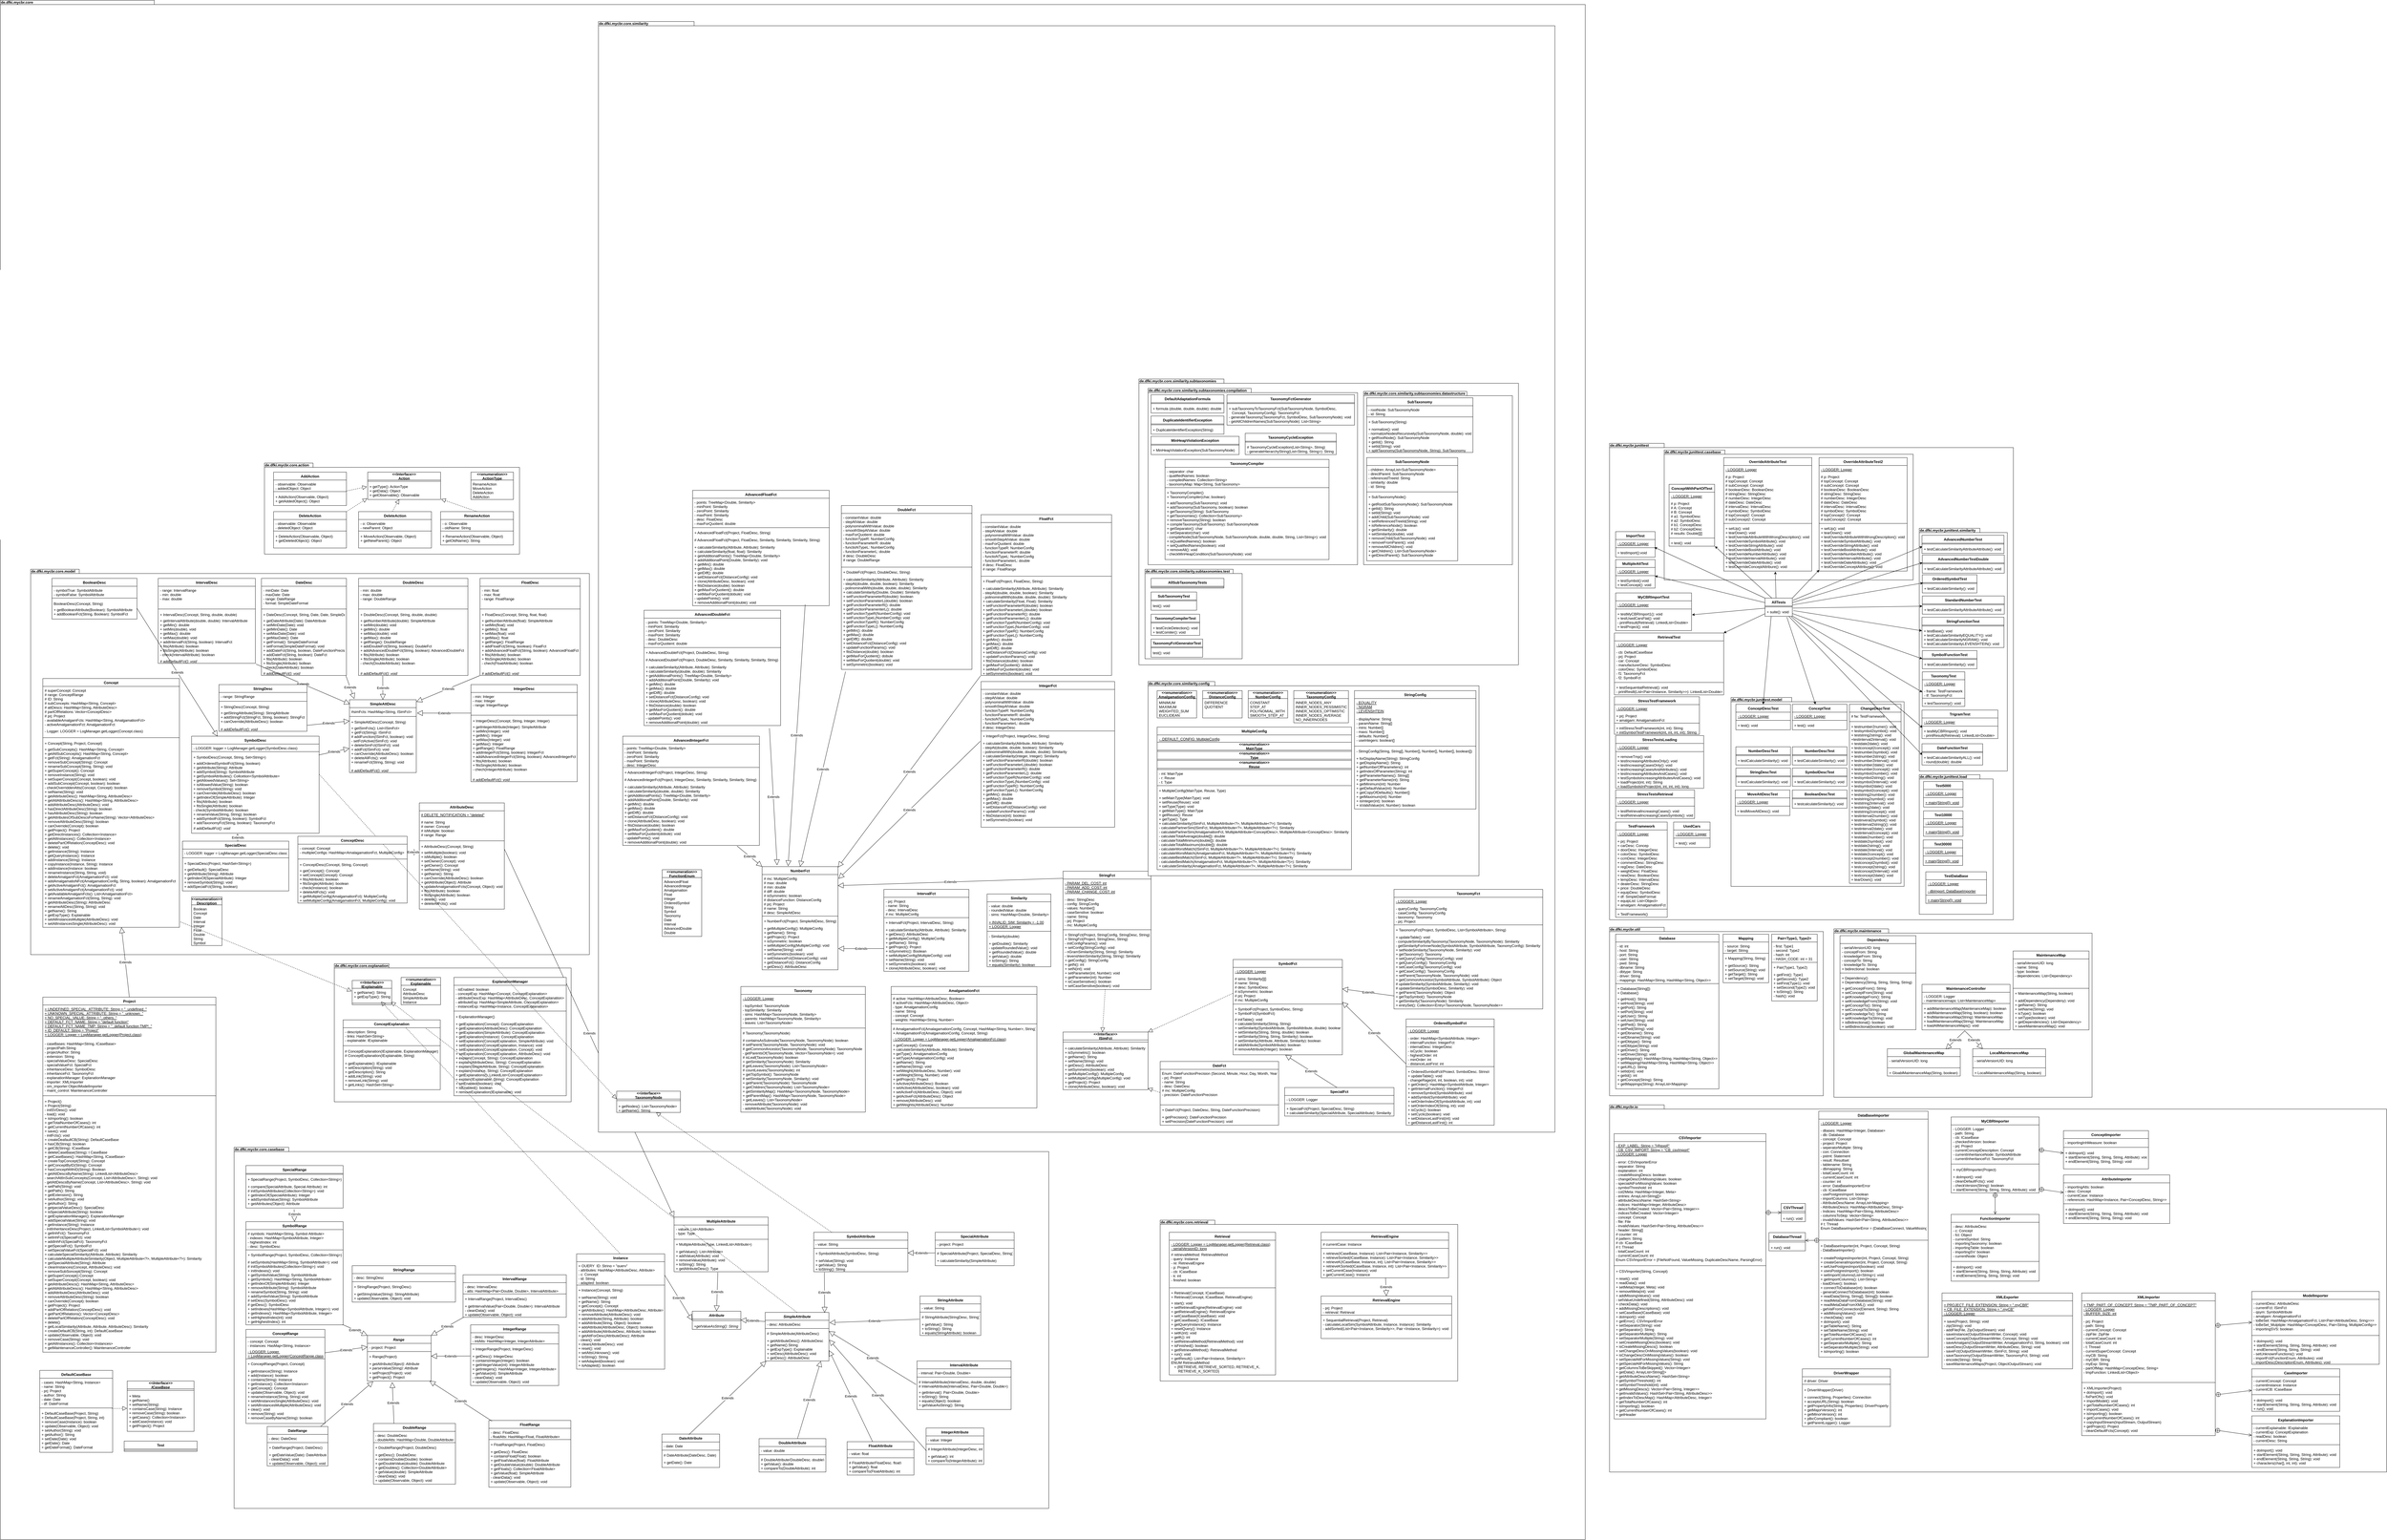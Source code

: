 <mxfile version="16.5.4" type="github"><diagram id="3CxOyZiq6GlkLGdr48tj" name="Page-1"><mxGraphModel dx="808" dy="3176" grid="1" gridSize="10" guides="1" tooltips="1" connect="1" arrows="1" fold="1" page="1" pageScale="1" pageWidth="827" pageHeight="1169" math="0" shadow="0"><root><mxCell id="0"/><mxCell id="1" parent="0"/><mxCell id="IAu9y2CfNfBNwTQu6SXB-1" value="de.dfki.mycbr.core" style="shape=folder;fontStyle=1;spacingTop=-7;tabWidth=120;tabHeight=14;tabPosition=left;html=1;verticalAlign=top;align=left;horizontal=1;labelPosition=center;verticalLabelPosition=middle;" vertex="1" parent="1"><mxGeometry x="1540" y="-1520" width="5220" height="5072.5" as="geometry"/></mxCell><mxCell id="IAu9y2CfNfBNwTQu6SXB-2" value="de.dfki.mycbr.core.casebase" style="shape=folder;fontStyle=1;spacingTop=-7;tabWidth=180;tabHeight=14;tabPosition=left;html=1;verticalAlign=top;align=left;horizontal=1;labelPosition=center;verticalLabelPosition=middle;" vertex="1" parent="1"><mxGeometry x="2310" y="2260" width="2683" height="1190" as="geometry"/></mxCell><mxCell id="IAu9y2CfNfBNwTQu6SXB-3" value="DefaultCaseBase" style="swimlane;fontStyle=1;align=center;verticalAlign=top;childLayout=stackLayout;horizontal=1;startSize=26;horizontalStack=0;resizeParent=1;resizeParentMax=0;resizeLast=0;collapsible=1;marginBottom=0;" vertex="1" parent="1"><mxGeometry x="1670" y="2995" width="240" height="270" as="geometry"/></mxCell><mxCell id="IAu9y2CfNfBNwTQu6SXB-4" value="- cases: HashMap&lt;String, Instance&gt;&#10;- name: String&#10;- prj: Project&#10;- author: String&#10;- date: Date&#10;- df: DateFormat" style="text;strokeColor=none;fillColor=none;align=left;verticalAlign=top;spacingLeft=4;spacingRight=4;overflow=hidden;rotatable=0;points=[[0,0.5],[1,0.5]];portConstraint=eastwest;" vertex="1" parent="IAu9y2CfNfBNwTQu6SXB-3"><mxGeometry y="26" width="240" height="94" as="geometry"/></mxCell><mxCell id="IAu9y2CfNfBNwTQu6SXB-5" value="" style="line;strokeWidth=1;fillColor=none;align=left;verticalAlign=middle;spacingTop=-1;spacingLeft=3;spacingRight=3;rotatable=0;labelPosition=right;points=[];portConstraint=eastwest;" vertex="1" parent="IAu9y2CfNfBNwTQu6SXB-3"><mxGeometry y="120" width="240" height="8" as="geometry"/></mxCell><mxCell id="IAu9y2CfNfBNwTQu6SXB-6" value="+ DefaultCaseBase(Project, String)&#10;+ DefaultCaseBase(Project, String, int)&#10;+ removeCase(Instance): boolean&#10;+ update(Observable, Object): void&#10;+ setAuthor(String): void&#10;+ getAuthor(): String&#10;+ setDate(Date): void&#10;+ getDate(): Date&#10;+ getDateFormat(): DateFormat&#10;" style="text;strokeColor=none;fillColor=none;align=left;verticalAlign=top;spacingLeft=4;spacingRight=4;overflow=hidden;rotatable=0;points=[[0,0.5],[1,0.5]];portConstraint=eastwest;" vertex="1" parent="IAu9y2CfNfBNwTQu6SXB-3"><mxGeometry y="128" width="240" height="142" as="geometry"/></mxCell><mxCell id="IAu9y2CfNfBNwTQu6SXB-7" value="&lt;&lt;Interface&gt;&gt;&#10;ICaseBase" style="swimlane;fontStyle=3;align=center;verticalAlign=middle;childLayout=stackLayout;horizontal=1;startSize=26;horizontalStack=0;resizeParent=1;resizeParentMax=0;resizeLast=0;collapsible=1;marginBottom=0;" vertex="1" parent="1"><mxGeometry x="1958" y="3030" width="220" height="166" as="geometry"/></mxCell><mxCell id="IAu9y2CfNfBNwTQu6SXB-8" value="" style="line;strokeWidth=1;fillColor=none;align=left;verticalAlign=middle;spacingTop=-1;spacingLeft=3;spacingRight=3;rotatable=0;labelPosition=right;points=[];portConstraint=eastwest;" vertex="1" parent="IAu9y2CfNfBNwTQu6SXB-7"><mxGeometry y="26" width="220" height="10" as="geometry"/></mxCell><mxCell id="IAu9y2CfNfBNwTQu6SXB-9" value="+ Meta&#10;+ getName()&#10;+ setName(String)&#10;+ containsCase(String): Instance&#10;+ removeCase(String): boolean&#10;+ getCases(): Collection&lt;Instance&gt;&#10;+ addCase(Instance): void&#10;+ getProject(): Project" style="text;strokeColor=none;fillColor=none;align=left;verticalAlign=top;spacingLeft=4;spacingRight=4;overflow=hidden;rotatable=0;points=[[0,0.5],[1,0.5]];portConstraint=eastwest;" vertex="1" parent="IAu9y2CfNfBNwTQu6SXB-7"><mxGeometry y="36" width="220" height="130" as="geometry"/></mxCell><mxCell id="IAu9y2CfNfBNwTQu6SXB-10" value="" style="endArrow=block;dashed=1;endFill=0;endSize=12;html=1;exitX=0.992;exitY=-0.017;exitDx=0;exitDy=0;exitPerimeter=0;entryX=-0.004;entryY=0.417;entryDx=0;entryDy=0;entryPerimeter=0;" edge="1" parent="1" source="IAu9y2CfNfBNwTQu6SXB-6" target="IAu9y2CfNfBNwTQu6SXB-9"><mxGeometry width="160" relative="1" as="geometry"><mxPoint x="1330" y="1966" as="sourcePoint"/><mxPoint x="1432" y="1977.71" as="targetPoint"/></mxGeometry></mxCell><mxCell id="IAu9y2CfNfBNwTQu6SXB-11" value="Project" style="swimlane;fontStyle=1;align=center;verticalAlign=top;childLayout=stackLayout;horizontal=1;startSize=26;horizontalStack=0;resizeParent=1;resizeParentMax=0;resizeLast=0;collapsible=1;marginBottom=0;" vertex="1" parent="1"><mxGeometry x="1680" y="1765" width="570" height="1170" as="geometry"/></mxCell><mxCell id="IAu9y2CfNfBNwTQu6SXB-12" value="+ UNDEFINED_SPECIAL_ATTRIBUTE: String = &quot;_undefined_&quot;&#10;+ UNKNOWN_SPECIAL_ATTRIBUTE: String = &quot;_unknown_&quot;&#10;+ NO_SPECIAL_VALUE: String = &quot;_others_&quot;&#10;+ DEFAULT_FCT_NAME: String = &quot;default function&quot;&#10;+ DEFAULT_FCT_NAME_TMP: String = &quot;_default function TMP!_&quot;&#10;+ ID_DEFAULT: String = &quot;Project&quot;&#10;+ LOGGER: Logger = LogManager.getLogger(Project.class)" style="text;strokeColor=none;fillColor=none;align=left;verticalAlign=top;spacingLeft=4;spacingRight=4;overflow=hidden;rotatable=0;points=[[0,0.5],[1,0.5]];portConstraint=eastwest;fontStyle=4" vertex="1" parent="IAu9y2CfNfBNwTQu6SXB-11"><mxGeometry y="26" width="570" height="114" as="geometry"/></mxCell><mxCell id="IAu9y2CfNfBNwTQu6SXB-13" value="- caseBases: HashMap&lt;String, ICaseBase&gt;&#10;- projectPath:String&#10;- projectAuthor: String&#10;- extension: String&#10;- specialValueDesc: SpecialDesc&#10;- specialValueFct: SpecialFct&#10;- inheritanceDesc: SymbolDesc&#10;- inheritanceFct: TaxonomyFct&#10;- explanationManager: ExplanationManager&#10;- importer: XMLImporter&#10;- om_importer:ObjectModelImporter&#10;- maint_control: MaintenanceController" style="text;strokeColor=none;fillColor=none;align=left;verticalAlign=top;spacingLeft=4;spacingRight=4;overflow=hidden;rotatable=0;points=[[0,0.5],[1,0.5]];portConstraint=eastwest;" vertex="1" parent="IAu9y2CfNfBNwTQu6SXB-11"><mxGeometry y="140" width="570" height="180" as="geometry"/></mxCell><mxCell id="IAu9y2CfNfBNwTQu6SXB-14" value="" style="line;strokeWidth=1;fillColor=none;align=left;verticalAlign=middle;spacingTop=-1;spacingLeft=3;spacingRight=3;rotatable=0;labelPosition=right;points=[];portConstraint=eastwest;" vertex="1" parent="IAu9y2CfNfBNwTQu6SXB-11"><mxGeometry y="320" width="570" height="10" as="geometry"/></mxCell><mxCell id="IAu9y2CfNfBNwTQu6SXB-15" value="+ Project()&#10;+ Project(String) &#10;- initSVDesc(): void&#10;- load(): void&#10;+ isImporting(): boolean&#10;+ getTotalNumberOfCases(): int&#10;+ getCurrentNumberOfCases(): int&#10;+ save(): void&#10;- initFcts(): void&#10;+ createDeafaultCB(String): DefaultCaseBase&#10;+ hasCB(String): boolean&#10;+ getCB(String): ICaseBase&#10;+ deleteCaseBase(String): I CaseBase&#10;+ getCaseBases(): HashMap&lt;String, ICaseBase&gt;&#10;+ createTopConcept(String): Concept&#10;+ getConceptByID(String): Concept&#10;+ hasConceptWithID(String): Boolean&#10;+ getAttDescsByName(String): LinkedList&lt;AttributeDesc&gt;&#10;- searchAttInSubConcepts(Concept, List&lt;AttributeDesc&gt;, String): void&#10;- getAttDescsByName(Concept, List&lt;AttributeDesc&gt;, String): void&#10;+ setPath(String): void&#10;+ getPath(): String&#10;+ getExtension(): String&#10;+ setAuthor(String): void&#10;+ getAuthor(): String&#10;+ getpecialValueDesc(): SpecialDesc&#10;+ isSpecialAttribute(String): boolean&#10;+ getExplanationManager(): ExplanationManager&#10;+ addSpecialValue(String): void&#10;+ getInstance(String): Instance&#10;- initInheritanceDesc(Project, LinkedList&lt;SymbolAttribute&gt;): void&#10;+ getInhFct(): TaxonomyFct&#10;+ setInhFct(SpecialFct): void&#10;+ addInhFct(SpecialFct): TaxonomyFct&#10;+ getSpecialFct(): SymbolFct&#10;+ setSpecialValueFct(SpecialFct): void&#10;+ calculateSpecialSimilarity(Attribute, Attribute): Similarity&#10;+ calculateMultipleAttributeSimilarity(Object, MultipleAttribute&lt;?&gt;, MultipleAttribute&lt;?&gt;): Similarity&#10;+ getSpecialAttribute(String): Attribute&#10;+ cleanInstances(Concept, AttributeDesc): void&#10;+ removeSubSoncept(String): Concept&#10;+ getSuperConcept():Concept&#10;+ setSuperConcept(Concept, boolean): void&#10;+ getAttributeDescs(): HashMap&lt;String, AttributeDesc&gt;&#10;+ getAllAttributeDescs(): HashMap&lt;String, AttributeDesc&gt;&#10;+ addAttributeDesc(AttributeDesc): void&#10;+ removeAttributeDesc(String): boolean&#10;+ canOverride(Concept): boolean&#10;+ getProject(): Project&#10;+ addPartOfRelation(ConceptDesc): void&#10;+ getPartOfRelations(): Vector&lt;ConceptDesc&gt;&#10;+ deletePartOfRelation(ConceptDesc): void&#10;+ delete()&#10;+ getLocalSimilarity(Attribute, Attribute, AttributeDesc): Similarity&#10;+ createDefaultCB(String, int): DefaultCaseBase&#10;+ update(Observable, Object): void&#10;+ removeCase(String): void&#10;+ getAllInstances(): Collection&lt;Instances&gt;&#10;+ getMaintenanceController(): MaintenanceController" style="text;strokeColor=none;fillColor=none;align=left;verticalAlign=top;spacingLeft=4;spacingRight=4;overflow=hidden;rotatable=0;points=[[0,0.5],[1,0.5]];portConstraint=eastwest;" vertex="1" parent="IAu9y2CfNfBNwTQu6SXB-11"><mxGeometry y="330" width="570" height="840" as="geometry"/></mxCell><mxCell id="IAu9y2CfNfBNwTQu6SXB-16" value="Test" style="swimlane;fontStyle=1;align=center;verticalAlign=top;childLayout=stackLayout;horizontal=1;startSize=26;horizontalStack=0;resizeParent=1;resizeParentMax=0;resizeLast=0;collapsible=1;marginBottom=0;" vertex="1" parent="1"><mxGeometry x="1948" y="3228" width="240" height="34" as="geometry"/></mxCell><mxCell id="IAu9y2CfNfBNwTQu6SXB-17" value="" style="line;strokeWidth=1;fillColor=none;align=left;verticalAlign=middle;spacingTop=-1;spacingLeft=3;spacingRight=3;rotatable=0;labelPosition=right;points=[];portConstraint=eastwest;" vertex="1" parent="IAu9y2CfNfBNwTQu6SXB-16"><mxGeometry y="26" width="240" height="8" as="geometry"/></mxCell><mxCell id="IAu9y2CfNfBNwTQu6SXB-18" value="de.dfki.mycbr.core.action" style="shape=folder;fontStyle=1;spacingTop=-7;tabWidth=160;tabHeight=14;tabPosition=left;html=1;verticalAlign=top;align=left;horizontal=1;labelPosition=center;verticalLabelPosition=middle;" vertex="1" parent="1"><mxGeometry x="2410" y="5" width="840" height="300" as="geometry"/></mxCell><mxCell id="IAu9y2CfNfBNwTQu6SXB-19" value="&lt;&lt;Interface&gt;&gt;&#10;Action" style="swimlane;fontStyle=1;align=center;verticalAlign=middle;childLayout=stackLayout;horizontal=1;startSize=26;horizontalStack=0;resizeParent=1;resizeParentMax=0;resizeLast=0;collapsible=1;marginBottom=0;" vertex="1" parent="1"><mxGeometry x="2750" y="35" width="240" height="90" as="geometry"/></mxCell><mxCell id="IAu9y2CfNfBNwTQu6SXB-20" value="" style="line;strokeWidth=1;fillColor=none;align=left;verticalAlign=middle;spacingTop=-1;spacingLeft=3;spacingRight=3;rotatable=0;labelPosition=right;points=[];portConstraint=eastwest;" vertex="1" parent="IAu9y2CfNfBNwTQu6SXB-19"><mxGeometry y="26" width="240" height="8" as="geometry"/></mxCell><mxCell id="IAu9y2CfNfBNwTQu6SXB-21" value="+ getType(): ActionType&#10;+ getData(): Object&#10;+ getObservable(): Observable" style="text;strokeColor=none;fillColor=none;align=left;verticalAlign=top;spacingLeft=4;spacingRight=4;overflow=hidden;rotatable=0;points=[[0,0.5],[1,0.5]];portConstraint=eastwest;" vertex="1" parent="IAu9y2CfNfBNwTQu6SXB-19"><mxGeometry y="34" width="240" height="56" as="geometry"/></mxCell><mxCell id="IAu9y2CfNfBNwTQu6SXB-22" value="&lt;&lt;enumeration&gt;&gt;&#10;ActionType" style="swimlane;fontStyle=1;align=center;verticalAlign=middle;childLayout=stackLayout;horizontal=1;startSize=26;horizontalStack=0;resizeParent=1;resizeParentMax=0;resizeLast=0;collapsible=1;marginBottom=0;" vertex="1" parent="1"><mxGeometry x="3090" y="35" width="140" height="90" as="geometry"/></mxCell><mxCell id="IAu9y2CfNfBNwTQu6SXB-23" value="RenameAction&#10;MoveAction&#10;DeleteAction&#10;AddAction&#10;" style="text;strokeColor=none;fillColor=none;align=left;verticalAlign=top;spacingLeft=4;spacingRight=4;overflow=hidden;rotatable=0;points=[[0,0.5],[1,0.5]];portConstraint=eastwest;" vertex="1" parent="IAu9y2CfNfBNwTQu6SXB-22"><mxGeometry y="26" width="140" height="64" as="geometry"/></mxCell><mxCell id="IAu9y2CfNfBNwTQu6SXB-24" value="AddAction" style="swimlane;fontStyle=1;align=center;verticalAlign=top;childLayout=stackLayout;horizontal=1;startSize=26;horizontalStack=0;resizeParent=1;resizeParentMax=0;resizeLast=0;collapsible=1;marginBottom=0;" vertex="1" parent="1"><mxGeometry x="2440" y="35" width="240" height="110" as="geometry"/></mxCell><mxCell id="IAu9y2CfNfBNwTQu6SXB-25" value="- observable: Observable&#10;- addedObject: Object" style="text;strokeColor=none;fillColor=none;align=left;verticalAlign=top;spacingLeft=4;spacingRight=4;overflow=hidden;rotatable=0;points=[[0,0.5],[1,0.5]];portConstraint=eastwest;" vertex="1" parent="IAu9y2CfNfBNwTQu6SXB-24"><mxGeometry y="26" width="240" height="34" as="geometry"/></mxCell><mxCell id="IAu9y2CfNfBNwTQu6SXB-26" value="" style="line;strokeWidth=1;fillColor=none;align=left;verticalAlign=middle;spacingTop=-1;spacingLeft=3;spacingRight=3;rotatable=0;labelPosition=right;points=[];portConstraint=eastwest;" vertex="1" parent="IAu9y2CfNfBNwTQu6SXB-24"><mxGeometry y="60" width="240" height="8" as="geometry"/></mxCell><mxCell id="IAu9y2CfNfBNwTQu6SXB-27" value="+ AddAction(Observable, Object)&#10;+ getAddedObject(): Object" style="text;strokeColor=none;fillColor=none;align=left;verticalAlign=top;spacingLeft=4;spacingRight=4;overflow=hidden;rotatable=0;points=[[0,0.5],[1,0.5]];portConstraint=eastwest;" vertex="1" parent="IAu9y2CfNfBNwTQu6SXB-24"><mxGeometry y="68" width="240" height="42" as="geometry"/></mxCell><mxCell id="IAu9y2CfNfBNwTQu6SXB-28" value="DeleteAction" style="swimlane;fontStyle=1;align=center;verticalAlign=top;childLayout=stackLayout;horizontal=1;startSize=26;horizontalStack=0;resizeParent=1;resizeParentMax=0;resizeLast=0;collapsible=1;marginBottom=0;" vertex="1" parent="1"><mxGeometry x="2440" y="165" width="240" height="120" as="geometry"/></mxCell><mxCell id="IAu9y2CfNfBNwTQu6SXB-29" value="- observable: Observable&#10;- deletedObject: Object" style="text;strokeColor=none;fillColor=none;align=left;verticalAlign=top;spacingLeft=4;spacingRight=4;overflow=hidden;rotatable=0;points=[[0,0.5],[1,0.5]];portConstraint=eastwest;" vertex="1" parent="IAu9y2CfNfBNwTQu6SXB-28"><mxGeometry y="26" width="240" height="34" as="geometry"/></mxCell><mxCell id="IAu9y2CfNfBNwTQu6SXB-30" value="" style="line;strokeWidth=1;fillColor=none;align=left;verticalAlign=middle;spacingTop=-1;spacingLeft=3;spacingRight=3;rotatable=0;labelPosition=right;points=[];portConstraint=eastwest;" vertex="1" parent="IAu9y2CfNfBNwTQu6SXB-28"><mxGeometry y="60" width="240" height="8" as="geometry"/></mxCell><mxCell id="IAu9y2CfNfBNwTQu6SXB-31" value="+ DeleteAction(Observable, Object)&#10;+ getDeletedObject(): Object" style="text;strokeColor=none;fillColor=none;align=left;verticalAlign=top;spacingLeft=4;spacingRight=4;overflow=hidden;rotatable=0;points=[[0,0.5],[1,0.5]];portConstraint=eastwest;" vertex="1" parent="IAu9y2CfNfBNwTQu6SXB-28"><mxGeometry y="68" width="240" height="52" as="geometry"/></mxCell><mxCell id="IAu9y2CfNfBNwTQu6SXB-32" value="DeleteAction" style="swimlane;fontStyle=1;align=center;verticalAlign=top;childLayout=stackLayout;horizontal=1;startSize=26;horizontalStack=0;resizeParent=1;resizeParentMax=0;resizeLast=0;collapsible=1;marginBottom=0;" vertex="1" parent="1"><mxGeometry x="2720" y="165" width="240" height="120" as="geometry"/></mxCell><mxCell id="IAu9y2CfNfBNwTQu6SXB-33" value="- o: Observable&#10;- newParent: Object" style="text;strokeColor=none;fillColor=none;align=left;verticalAlign=top;spacingLeft=4;spacingRight=4;overflow=hidden;rotatable=0;points=[[0,0.5],[1,0.5]];portConstraint=eastwest;" vertex="1" parent="IAu9y2CfNfBNwTQu6SXB-32"><mxGeometry y="26" width="240" height="34" as="geometry"/></mxCell><mxCell id="IAu9y2CfNfBNwTQu6SXB-34" value="" style="line;strokeWidth=1;fillColor=none;align=left;verticalAlign=middle;spacingTop=-1;spacingLeft=3;spacingRight=3;rotatable=0;labelPosition=right;points=[];portConstraint=eastwest;" vertex="1" parent="IAu9y2CfNfBNwTQu6SXB-32"><mxGeometry y="60" width="240" height="8" as="geometry"/></mxCell><mxCell id="IAu9y2CfNfBNwTQu6SXB-35" value="+ MoveAction(Observable, Object)&#10;+ getNewParent(): Object&#10;" style="text;strokeColor=none;fillColor=none;align=left;verticalAlign=top;spacingLeft=4;spacingRight=4;overflow=hidden;rotatable=0;points=[[0,0.5],[1,0.5]];portConstraint=eastwest;" vertex="1" parent="IAu9y2CfNfBNwTQu6SXB-32"><mxGeometry y="68" width="240" height="52" as="geometry"/></mxCell><mxCell id="IAu9y2CfNfBNwTQu6SXB-36" value="RenameAction" style="swimlane;fontStyle=1;align=center;verticalAlign=top;childLayout=stackLayout;horizontal=1;startSize=26;horizontalStack=0;resizeParent=1;resizeParentMax=0;resizeLast=0;collapsible=1;marginBottom=0;" vertex="1" parent="1"><mxGeometry x="2990" y="165" width="240" height="110" as="geometry"/></mxCell><mxCell id="IAu9y2CfNfBNwTQu6SXB-37" value="- o: Observable&#10;- oldName: String" style="text;strokeColor=none;fillColor=none;align=left;verticalAlign=top;spacingLeft=4;spacingRight=4;overflow=hidden;rotatable=0;points=[[0,0.5],[1,0.5]];portConstraint=eastwest;" vertex="1" parent="IAu9y2CfNfBNwTQu6SXB-36"><mxGeometry y="26" width="240" height="34" as="geometry"/></mxCell><mxCell id="IAu9y2CfNfBNwTQu6SXB-38" value="" style="line;strokeWidth=1;fillColor=none;align=left;verticalAlign=middle;spacingTop=-1;spacingLeft=3;spacingRight=3;rotatable=0;labelPosition=right;points=[];portConstraint=eastwest;" vertex="1" parent="IAu9y2CfNfBNwTQu6SXB-36"><mxGeometry y="60" width="240" height="8" as="geometry"/></mxCell><mxCell id="IAu9y2CfNfBNwTQu6SXB-39" value="+ RenameAction(Observable, Object)&#10;+ getOldName(): String&#10;" style="text;strokeColor=none;fillColor=none;align=left;verticalAlign=top;spacingLeft=4;spacingRight=4;overflow=hidden;rotatable=0;points=[[0,0.5],[1,0.5]];portConstraint=eastwest;" vertex="1" parent="IAu9y2CfNfBNwTQu6SXB-36"><mxGeometry y="68" width="240" height="42" as="geometry"/></mxCell><mxCell id="IAu9y2CfNfBNwTQu6SXB-40" value="" style="endArrow=block;dashed=1;endFill=0;endSize=12;html=1;entryX=-0.012;entryY=0.25;entryDx=0;entryDy=0;entryPerimeter=0;" edge="1" parent="1" target="IAu9y2CfNfBNwTQu6SXB-21"><mxGeometry width="160" relative="1" as="geometry"><mxPoint x="2680" y="97" as="sourcePoint"/><mxPoint x="2840" y="124" as="targetPoint"/></mxGeometry></mxCell><mxCell id="IAu9y2CfNfBNwTQu6SXB-41" value="" style="endArrow=block;dashed=1;endFill=0;endSize=12;html=1;entryX=-0.008;entryY=0.935;entryDx=0;entryDy=0;entryPerimeter=0;exitX=1;exitY=0;exitDx=0;exitDy=0;" edge="1" parent="1" source="IAu9y2CfNfBNwTQu6SXB-28" target="IAu9y2CfNfBNwTQu6SXB-21"><mxGeometry width="160" relative="1" as="geometry"><mxPoint x="2690" y="107" as="sourcePoint"/><mxPoint x="2757.12" y="93" as="targetPoint"/></mxGeometry></mxCell><mxCell id="IAu9y2CfNfBNwTQu6SXB-42" value="" style="endArrow=block;dashed=1;endFill=0;endSize=12;html=1;exitX=0.464;exitY=-0.01;exitDx=0;exitDy=0;exitPerimeter=0;" edge="1" parent="1" source="IAu9y2CfNfBNwTQu6SXB-32" target="IAu9y2CfNfBNwTQu6SXB-21"><mxGeometry width="160" relative="1" as="geometry"><mxPoint x="2690" y="175" as="sourcePoint"/><mxPoint x="2758.08" y="131.36" as="targetPoint"/></mxGeometry></mxCell><mxCell id="IAu9y2CfNfBNwTQu6SXB-43" value="" style="endArrow=block;dashed=1;endFill=0;endSize=12;html=1;entryX=1.009;entryY=0.979;entryDx=0;entryDy=0;entryPerimeter=0;exitX=0.5;exitY=0;exitDx=0;exitDy=0;" edge="1" parent="1" source="IAu9y2CfNfBNwTQu6SXB-36" target="IAu9y2CfNfBNwTQu6SXB-21"><mxGeometry width="160" relative="1" as="geometry"><mxPoint x="2849.85" y="175" as="sourcePoint"/><mxPoint x="2849.76" y="138.808" as="targetPoint"/></mxGeometry></mxCell><mxCell id="IAu9y2CfNfBNwTQu6SXB-44" value="Attribute" style="swimlane;fontStyle=3;align=center;verticalAlign=top;childLayout=stackLayout;horizontal=1;startSize=26;horizontalStack=0;resizeParent=1;resizeParentMax=0;resizeLast=0;collapsible=1;marginBottom=0;" vertex="1" parent="1"><mxGeometry x="3819" y="2800" width="160" height="60" as="geometry"/></mxCell><mxCell id="IAu9y2CfNfBNwTQu6SXB-45" value="" style="line;strokeWidth=1;fillColor=none;align=left;verticalAlign=middle;spacingTop=-1;spacingLeft=3;spacingRight=3;rotatable=0;labelPosition=right;points=[];portConstraint=eastwest;" vertex="1" parent="IAu9y2CfNfBNwTQu6SXB-44"><mxGeometry y="26" width="160" height="10" as="geometry"/></mxCell><mxCell id="IAu9y2CfNfBNwTQu6SXB-46" value="+getValueAsString(): String" style="text;strokeColor=none;fillColor=none;align=left;verticalAlign=top;spacingLeft=4;spacingRight=4;overflow=hidden;rotatable=0;points=[[0,0.5],[1,0.5]];portConstraint=eastwest;fontStyle=2" vertex="1" parent="IAu9y2CfNfBNwTQu6SXB-44"><mxGeometry y="36" width="160" height="24" as="geometry"/></mxCell><mxCell id="IAu9y2CfNfBNwTQu6SXB-47" value="Range " style="swimlane;fontStyle=3;align=center;verticalAlign=top;childLayout=stackLayout;horizontal=1;startSize=26;horizontalStack=0;resizeParent=1;resizeParentMax=0;resizeLast=0;collapsible=1;marginBottom=0;" vertex="1" parent="1"><mxGeometry x="2749" y="2880" width="210" height="150" as="geometry"/></mxCell><mxCell id="IAu9y2CfNfBNwTQu6SXB-48" value="- project: Project" style="text;strokeColor=none;fillColor=none;align=left;verticalAlign=top;spacingLeft=4;spacingRight=4;overflow=hidden;rotatable=0;points=[[0,0.5],[1,0.5]];portConstraint=eastwest;" vertex="1" parent="IAu9y2CfNfBNwTQu6SXB-47"><mxGeometry y="26" width="210" height="24" as="geometry"/></mxCell><mxCell id="IAu9y2CfNfBNwTQu6SXB-49" value="" style="line;strokeWidth=1;fillColor=none;align=left;verticalAlign=middle;spacingTop=-1;spacingLeft=3;spacingRight=3;rotatable=0;labelPosition=right;points=[];portConstraint=eastwest;" vertex="1" parent="IAu9y2CfNfBNwTQu6SXB-47"><mxGeometry y="50" width="210" height="6" as="geometry"/></mxCell><mxCell id="IAu9y2CfNfBNwTQu6SXB-50" value="+ Range(Project)" style="text;strokeColor=none;fillColor=none;align=left;verticalAlign=top;spacingLeft=4;spacingRight=4;overflow=hidden;rotatable=0;points=[[0,0.5],[1,0.5]];portConstraint=eastwest;fontStyle=0" vertex="1" parent="IAu9y2CfNfBNwTQu6SXB-47"><mxGeometry y="56" width="210" height="24" as="geometry"/></mxCell><mxCell id="IAu9y2CfNfBNwTQu6SXB-51" value="+ getAttribute(Object): Attribute&#10;+ parseValue(String): Attribute" style="text;strokeColor=none;fillColor=none;align=left;verticalAlign=top;spacingLeft=4;spacingRight=4;overflow=hidden;rotatable=0;points=[[0,0.5],[1,0.5]];portConstraint=eastwest;fontStyle=2" vertex="1" parent="IAu9y2CfNfBNwTQu6SXB-47"><mxGeometry y="80" width="210" height="30" as="geometry"/></mxCell><mxCell id="IAu9y2CfNfBNwTQu6SXB-52" value="+ setProject(Project): void&#10;+ getProject(): Project" style="text;strokeColor=none;fillColor=none;align=left;verticalAlign=top;spacingLeft=4;spacingRight=4;overflow=hidden;rotatable=0;points=[[0,0.5],[1,0.5]];portConstraint=eastwest;fontStyle=0" vertex="1" parent="IAu9y2CfNfBNwTQu6SXB-47"><mxGeometry y="110" width="210" height="40" as="geometry"/></mxCell><mxCell id="IAu9y2CfNfBNwTQu6SXB-53" value="ConceptRange" style="swimlane;fontStyle=1;align=center;verticalAlign=top;childLayout=stackLayout;horizontal=1;startSize=26;horizontalStack=0;resizeParent=1;resizeParentMax=0;resizeLast=0;collapsible=1;marginBottom=0;" vertex="1" parent="1"><mxGeometry x="2349" y="2860" width="260" height="310" as="geometry"/></mxCell><mxCell id="IAu9y2CfNfBNwTQu6SXB-54" value="- concept: Concept&#10;- instances: HasMap&lt;String, Instance&gt;" style="text;strokeColor=none;fillColor=none;align=left;verticalAlign=top;spacingLeft=4;spacingRight=4;overflow=hidden;rotatable=0;points=[[0,0.5],[1,0.5]];portConstraint=eastwest;" vertex="1" parent="IAu9y2CfNfBNwTQu6SXB-53"><mxGeometry y="26" width="260" height="34" as="geometry"/></mxCell><mxCell id="IAu9y2CfNfBNwTQu6SXB-55" value="- LOGGER: Logger &#10;= LogManager.getLogger(ConceptRange.class)" style="text;strokeColor=none;fillColor=none;align=left;verticalAlign=top;spacingLeft=4;spacingRight=4;overflow=hidden;rotatable=0;points=[[0,0.5],[1,0.5]];portConstraint=eastwest;fontStyle=4" vertex="1" parent="IAu9y2CfNfBNwTQu6SXB-53"><mxGeometry y="60" width="260" height="34" as="geometry"/></mxCell><mxCell id="IAu9y2CfNfBNwTQu6SXB-56" value="" style="line;strokeWidth=1;fillColor=none;align=left;verticalAlign=middle;spacingTop=-1;spacingLeft=3;spacingRight=3;rotatable=0;labelPosition=right;points=[];portConstraint=eastwest;" vertex="1" parent="IAu9y2CfNfBNwTQu6SXB-53"><mxGeometry y="94" width="260" height="6" as="geometry"/></mxCell><mxCell id="IAu9y2CfNfBNwTQu6SXB-57" value="+ ConceptRange(Project, Concept)" style="text;strokeColor=none;fillColor=none;align=left;verticalAlign=top;spacingLeft=4;spacingRight=4;overflow=hidden;rotatable=0;points=[[0,0.5],[1,0.5]];portConstraint=eastwest;fontStyle=0" vertex="1" parent="IAu9y2CfNfBNwTQu6SXB-53"><mxGeometry y="100" width="260" height="24" as="geometry"/></mxCell><mxCell id="IAu9y2CfNfBNwTQu6SXB-58" value="+ getInstance(String): Instance&#10;+ add(Instance): boolean&#10;+ contains(String): Instance&#10;+ getInstance(): Collection&lt;Instance&gt;&#10;+ getConcept(): Concept&#10;+ update(Observable, Object): void&#10;+ renameInstance(String, String) void&#10;+ setAllinstancesSingle(AttributeDesc): void&#10;+ setAllInstancesMultiple(AttributeDesc): void&#10;+ clear(): void&#10;+ remove(String): void&#10;+ removeCaseByName(String): boolean" style="text;strokeColor=none;fillColor=none;align=left;verticalAlign=top;spacingLeft=4;spacingRight=4;overflow=hidden;rotatable=0;points=[[0,0.5],[1,0.5]];portConstraint=eastwest;fontStyle=0" vertex="1" parent="IAu9y2CfNfBNwTQu6SXB-53"><mxGeometry y="124" width="260" height="186" as="geometry"/></mxCell><mxCell id="IAu9y2CfNfBNwTQu6SXB-59" value="Extends" style="endArrow=block;endSize=16;endFill=0;html=1;entryX=0;entryY=0.5;entryDx=0;entryDy=0;exitX=1;exitY=0.5;exitDx=0;exitDy=0;" edge="1" parent="1" source="IAu9y2CfNfBNwTQu6SXB-55" target="IAu9y2CfNfBNwTQu6SXB-48"><mxGeometry width="160" relative="1" as="geometry"><mxPoint x="2727" y="2665" as="sourcePoint"/><mxPoint x="2887" y="2665" as="targetPoint"/></mxGeometry></mxCell><mxCell id="IAu9y2CfNfBNwTQu6SXB-60" value="de.dfki.mycbr.core.model" style="shape=folder;fontStyle=1;spacingTop=-7;tabWidth=160;tabHeight=14;tabPosition=left;html=1;verticalAlign=top;align=left;horizontal=1;labelPosition=center;verticalLabelPosition=middle;" vertex="1" parent="1"><mxGeometry x="1640" y="355" width="1840" height="1270" as="geometry"/></mxCell><mxCell id="IAu9y2CfNfBNwTQu6SXB-61" value="Concept" style="swimlane;fontStyle=1;align=center;verticalAlign=top;childLayout=stackLayout;horizontal=1;startSize=26;horizontalStack=0;resizeParent=1;resizeParentMax=0;resizeLast=0;collapsible=1;marginBottom=0;" vertex="1" parent="1"><mxGeometry x="1680" y="715" width="450" height="820" as="geometry"/></mxCell><mxCell id="IAu9y2CfNfBNwTQu6SXB-62" value="# superConcept: Concept&#10;# range: ConceptRange&#10;# ID: String&#10;# subConcepts: HashMap&lt;String, Concept&gt;&#10;# attDescs: HashMap&lt;String, AttributeDesc&gt;&#10;# partOfRelations: Vector&lt;ConceptDesc&gt;&#10;# prj: Project&#10;- availableAmalgamFcts: HashMap&lt;String, AmalgamationFct&gt;&#10;- activeAmalgamationFct: AmalgamationFct" style="text;strokeColor=none;fillColor=none;align=left;verticalAlign=top;spacingLeft=4;spacingRight=4;overflow=hidden;rotatable=0;points=[[0,0.5],[1,0.5]];portConstraint=eastwest;fontStyle=0" vertex="1" parent="IAu9y2CfNfBNwTQu6SXB-61"><mxGeometry y="26" width="450" height="134" as="geometry"/></mxCell><mxCell id="IAu9y2CfNfBNwTQu6SXB-63" value="- Logger: LOGGER = LogManager.getLogger(Concept.class)" style="text;strokeColor=none;fillColor=none;align=left;verticalAlign=top;spacingLeft=4;spacingRight=4;overflow=hidden;rotatable=0;points=[[0,0.5],[1,0.5]];portConstraint=eastwest;fontStyle=0" vertex="1" parent="IAu9y2CfNfBNwTQu6SXB-61"><mxGeometry y="160" width="450" height="30" as="geometry"/></mxCell><mxCell id="IAu9y2CfNfBNwTQu6SXB-64" value="" style="line;strokeWidth=1;fillColor=none;align=left;verticalAlign=middle;spacingTop=-1;spacingLeft=3;spacingRight=3;rotatable=0;labelPosition=right;points=[];portConstraint=eastwest;" vertex="1" parent="IAu9y2CfNfBNwTQu6SXB-61"><mxGeometry y="190" width="450" height="10" as="geometry"/></mxCell><mxCell id="IAu9y2CfNfBNwTQu6SXB-65" value="+ Concept(String, Project, Concept)" style="text;strokeColor=none;fillColor=none;align=left;verticalAlign=top;spacingLeft=4;spacingRight=4;overflow=hidden;rotatable=0;points=[[0,0.5],[1,0.5]];portConstraint=eastwest;" vertex="1" parent="IAu9y2CfNfBNwTQu6SXB-61"><mxGeometry y="200" width="450" height="20" as="geometry"/></mxCell><mxCell id="IAu9y2CfNfBNwTQu6SXB-66" value="+ getSubConcepts(): HashMap&lt;String, Concept&gt;&#10;+ getAllSubConcepts(): HashMap&lt;String, Concept&gt;&#10;+ getFct(String): AmalgamationFct&#10;+ removeSubConcept(String): Concept&#10;+ renameSubConcept(String, String): void&#10;+ getSuperConcept(): Concept&#10;+ removeInstance(String): void&#10;+ setSuperConcept(Concept, boolean): void&#10;+ addSubConcept(Concept, boolean): boolean&#10;- checkOverriddenAtts(Concept, Concept): boolean&#10;+ setName(String): void&#10;+ getAttirbuteDesc(): HashMap&lt;String, AttributeDesc&gt;&#10;+ getAllAttributeDescs(): HashMap&lt;String, AttributeDesc&gt;&#10;+ addAttributeDesc(AttributeDesc): void&#10;+ hasDirectAttributeDesc(String): boolean&#10;+ hasAttributeDesc(String): boolean&#10;+ getAttributesOfSubDescsForName(String): Vector&lt;AttributeDesc&gt;&#10;+ removeAttributeDesc(String): boolean&#10;+ canOverride(Concept): boolean&#10;+ getProject(): Project&#10;+ getDirectInstances(): Collection&lt;Instance&gt;&#10;+ getAllInstances(): Collection&lt;Instance&gt;&#10;+ deletePartOfRelation(ConceptDesc): void&#10;+ delete(): void&#10;+ getInstance(String): Instance&#10;+ getQueryInstance(): Instance&#10;+ addInstance(String): Instance&#10;+ copyInstance(Instance, String): Instance&#10;+ addInstance(Instance: boolean&#10;+ renameInstance(String, String, void) &#10;+ deleteAmalgamFct(AmalgamationFct): void&#10;+ addAmalgamatioNFct(AmalgamationConfig, String, boolean): AmalgamationFct&#10;+ getActiveAmalgamFct(): AmalgamationFct&#10;+ setActiveAmalgamFct(AmalgamationFct): void&#10;+ getAvailableAmalgamFcts(): List&lt;AmalgamationFct&gt;&#10;+ renameAmalgamationFct(String, String): void&#10;+ getAttributeDesc(String): AttributeDesc&#10;+ renameAttDesc(String, String): void&#10;+ getName(): String&#10;+ getExpType(): Explainable&#10;+ setAllInstancesMultiple(AttributeDesc): void&#10;+ setAllInstancesSingle(AttributeDesc): void" style="text;strokeColor=none;fillColor=none;align=left;verticalAlign=top;spacingLeft=4;spacingRight=4;overflow=hidden;rotatable=0;points=[[0,0.5],[1,0.5]];portConstraint=eastwest;" vertex="1" parent="IAu9y2CfNfBNwTQu6SXB-61"><mxGeometry y="220" width="450" height="600" as="geometry"/></mxCell><mxCell id="IAu9y2CfNfBNwTQu6SXB-67" value="Extends" style="endArrow=block;endSize=16;endFill=0;html=1;exitX=0.5;exitY=0;exitDx=0;exitDy=0;" edge="1" parent="1" source="IAu9y2CfNfBNwTQu6SXB-11" target="IAu9y2CfNfBNwTQu6SXB-66"><mxGeometry width="160" relative="1" as="geometry"><mxPoint x="1870" y="2270" as="sourcePoint"/><mxPoint x="2030" y="2270" as="targetPoint"/></mxGeometry></mxCell><mxCell id="IAu9y2CfNfBNwTQu6SXB-68" value="de.dfki.mycbr.core.explanation" style="shape=folder;fontStyle=1;spacingTop=-7;tabWidth=180;tabHeight=14;tabPosition=left;html=1;verticalAlign=top;align=left;horizontal=1;labelPosition=center;verticalLabelPosition=middle;" vertex="1" parent="1"><mxGeometry x="2640" y="1655" width="780" height="455" as="geometry"/></mxCell><mxCell id="IAu9y2CfNfBNwTQu6SXB-69" value="&lt;&lt;Interface&gt;&gt;&#10;IExplainable" style="swimlane;fontStyle=1;align=center;verticalAlign=middle;childLayout=stackLayout;horizontal=1;startSize=26;horizontalStack=0;resizeParent=1;resizeParentMax=0;resizeLast=0;collapsible=1;marginBottom=0;" vertex="1" parent="1"><mxGeometry x="2699" y="1710" width="130" height="80" as="geometry"/></mxCell><mxCell id="IAu9y2CfNfBNwTQu6SXB-70" value="+ getName(): String&#10;+ getExpType(): String" style="text;strokeColor=none;fillColor=none;align=left;verticalAlign=top;spacingLeft=4;spacingRight=4;overflow=hidden;rotatable=0;points=[[0,0.5],[1,0.5]];portConstraint=eastwest;" vertex="1" parent="IAu9y2CfNfBNwTQu6SXB-69"><mxGeometry y="26" width="130" height="44" as="geometry"/></mxCell><mxCell id="IAu9y2CfNfBNwTQu6SXB-71" value="" style="line;strokeWidth=1;fillColor=none;align=left;verticalAlign=middle;spacingTop=-1;spacingLeft=3;spacingRight=3;rotatable=0;labelPosition=right;points=[];portConstraint=eastwest;" vertex="1" parent="IAu9y2CfNfBNwTQu6SXB-69"><mxGeometry y="70" width="130" height="10" as="geometry"/></mxCell><mxCell id="IAu9y2CfNfBNwTQu6SXB-72" value="" style="endArrow=block;dashed=1;endFill=0;endSize=12;html=1;entryX=-0.014;entryY=0.212;entryDx=0;entryDy=0;entryPerimeter=0;exitX=1.007;exitY=0.97;exitDx=0;exitDy=0;exitPerimeter=0;" edge="1" parent="1" source="IAu9y2CfNfBNwTQu6SXB-66" target="IAu9y2CfNfBNwTQu6SXB-70"><mxGeometry width="160" relative="1" as="geometry"><mxPoint x="2220.0" y="1852.067" as="sourcePoint"/><mxPoint x="3740" y="1687.358" as="targetPoint"/></mxGeometry></mxCell><mxCell id="IAu9y2CfNfBNwTQu6SXB-73" value="DateAttribute" style="swimlane;fontStyle=1;align=center;verticalAlign=top;childLayout=stackLayout;horizontal=1;startSize=26;horizontalStack=0;resizeParent=1;resizeParentMax=0;resizeLast=0;collapsible=1;marginBottom=0;" vertex="1" parent="1"><mxGeometry x="3719" y="3205" width="190" height="110" as="geometry"/></mxCell><mxCell id="IAu9y2CfNfBNwTQu6SXB-74" value="- date: Date" style="text;strokeColor=none;fillColor=none;align=left;verticalAlign=top;spacingLeft=4;spacingRight=4;overflow=hidden;rotatable=0;points=[[0,0.5],[1,0.5]];portConstraint=eastwest;" vertex="1" parent="IAu9y2CfNfBNwTQu6SXB-73"><mxGeometry y="26" width="190" height="24" as="geometry"/></mxCell><mxCell id="IAu9y2CfNfBNwTQu6SXB-75" value="" style="line;strokeWidth=1;fillColor=none;align=left;verticalAlign=middle;spacingTop=-1;spacingLeft=3;spacingRight=3;rotatable=0;labelPosition=right;points=[];portConstraint=eastwest;" vertex="1" parent="IAu9y2CfNfBNwTQu6SXB-73"><mxGeometry y="50" width="190" height="6" as="geometry"/></mxCell><mxCell id="IAu9y2CfNfBNwTQu6SXB-76" value="# DateAttribute(DateDesc, Date)" style="text;strokeColor=none;fillColor=none;align=left;verticalAlign=top;spacingLeft=4;spacingRight=4;overflow=hidden;rotatable=0;points=[[0,0.5],[1,0.5]];portConstraint=eastwest;fontStyle=0" vertex="1" parent="IAu9y2CfNfBNwTQu6SXB-73"><mxGeometry y="56" width="190" height="24" as="geometry"/></mxCell><mxCell id="IAu9y2CfNfBNwTQu6SXB-77" value="+ getDate(): Date" style="text;strokeColor=none;fillColor=none;align=left;verticalAlign=top;spacingLeft=4;spacingRight=4;overflow=hidden;rotatable=0;points=[[0,0.5],[1,0.5]];portConstraint=eastwest;fontStyle=0" vertex="1" parent="IAu9y2CfNfBNwTQu6SXB-73"><mxGeometry y="80" width="190" height="30" as="geometry"/></mxCell><mxCell id="IAu9y2CfNfBNwTQu6SXB-78" value="SimpleAttribute" style="swimlane;fontStyle=3;align=center;verticalAlign=top;childLayout=stackLayout;horizontal=1;startSize=26;horizontalStack=0;resizeParent=1;resizeParentMax=0;resizeLast=0;collapsible=1;marginBottom=0;" vertex="1" parent="1"><mxGeometry x="4059" y="2804" width="210" height="160" as="geometry"/></mxCell><mxCell id="IAu9y2CfNfBNwTQu6SXB-79" value="- desc: AttributeDesc" style="text;strokeColor=none;fillColor=none;align=left;verticalAlign=top;spacingLeft=4;spacingRight=4;overflow=hidden;rotatable=0;points=[[0,0.5],[1,0.5]];portConstraint=eastwest;" vertex="1" parent="IAu9y2CfNfBNwTQu6SXB-78"><mxGeometry y="26" width="210" height="24" as="geometry"/></mxCell><mxCell id="IAu9y2CfNfBNwTQu6SXB-80" value="" style="line;strokeWidth=1;fillColor=none;align=left;verticalAlign=middle;spacingTop=-1;spacingLeft=3;spacingRight=3;rotatable=0;labelPosition=right;points=[];portConstraint=eastwest;" vertex="1" parent="IAu9y2CfNfBNwTQu6SXB-78"><mxGeometry y="50" width="210" height="6" as="geometry"/></mxCell><mxCell id="IAu9y2CfNfBNwTQu6SXB-81" value="# SimpleAttribute(AttributeDesc)" style="text;strokeColor=none;fillColor=none;align=left;verticalAlign=top;spacingLeft=4;spacingRight=4;overflow=hidden;rotatable=0;points=[[0,0.5],[1,0.5]];portConstraint=eastwest;fontStyle=0" vertex="1" parent="IAu9y2CfNfBNwTQu6SXB-78"><mxGeometry y="56" width="210" height="24" as="geometry"/></mxCell><mxCell id="IAu9y2CfNfBNwTQu6SXB-82" value="+ getAttributeDesc(): AttributeDesc&#10;+ getName() String&#10;+ getExpType(): Explainable&#10;+ setDesc(AttributeDesc): void&#10;+ getDesc(): AttributeDesc" style="text;strokeColor=none;fillColor=none;align=left;verticalAlign=top;spacingLeft=4;spacingRight=4;overflow=hidden;rotatable=0;points=[[0,0.5],[1,0.5]];portConstraint=eastwest;fontStyle=0" vertex="1" parent="IAu9y2CfNfBNwTQu6SXB-78"><mxGeometry y="80" width="210" height="80" as="geometry"/></mxCell><mxCell id="IAu9y2CfNfBNwTQu6SXB-83" value="Extends" style="endArrow=block;endSize=16;endFill=0;html=1;entryX=0.996;entryY=0.3;entryDx=0;entryDy=0;exitX=0.004;exitY=0.167;exitDx=0;exitDy=0;exitPerimeter=0;entryPerimeter=0;" edge="1" parent="1" source="IAu9y2CfNfBNwTQu6SXB-79" target="IAu9y2CfNfBNwTQu6SXB-45"><mxGeometry width="160" relative="1" as="geometry"><mxPoint x="3552" y="2625" as="sourcePoint"/><mxPoint x="4132" y="2450" as="targetPoint"/></mxGeometry></mxCell><mxCell id="IAu9y2CfNfBNwTQu6SXB-84" value="" style="endArrow=block;dashed=1;endFill=0;endSize=12;html=1;entryX=0.988;entryY=1.011;entryDx=0;entryDy=0;entryPerimeter=0;exitX=0.5;exitY=0;exitDx=0;exitDy=0;" edge="1" parent="1" source="IAu9y2CfNfBNwTQu6SXB-78" target="IAu9y2CfNfBNwTQu6SXB-70"><mxGeometry width="160" relative="1" as="geometry"><mxPoint x="2500" y="2209.997" as="sourcePoint"/><mxPoint x="2790" y="2218.283" as="targetPoint"/></mxGeometry></mxCell><mxCell id="IAu9y2CfNfBNwTQu6SXB-85" value="Extends" style="endArrow=block;endSize=16;endFill=0;html=1;entryX=0.016;entryY=1.01;entryDx=0;entryDy=0;entryPerimeter=0;exitX=0.469;exitY=0.015;exitDx=0;exitDy=0;exitPerimeter=0;" edge="1" parent="1" source="IAu9y2CfNfBNwTQu6SXB-73" target="IAu9y2CfNfBNwTQu6SXB-82"><mxGeometry width="160" relative="1" as="geometry"><mxPoint x="3810" y="2697.57" as="sourcePoint"/><mxPoint x="3862.91" y="2595.0" as="targetPoint"/></mxGeometry></mxCell><mxCell id="IAu9y2CfNfBNwTQu6SXB-86" value="DateRange" style="swimlane;fontStyle=1;align=center;verticalAlign=top;childLayout=stackLayout;horizontal=1;startSize=26;horizontalStack=0;resizeParent=1;resizeParentMax=0;resizeLast=0;collapsible=1;marginBottom=0;" vertex="1" parent="1"><mxGeometry x="2419" y="3180" width="200" height="130" as="geometry"/></mxCell><mxCell id="IAu9y2CfNfBNwTQu6SXB-87" value="- desc: DateDesc" style="text;strokeColor=none;fillColor=none;align=left;verticalAlign=top;spacingLeft=4;spacingRight=4;overflow=hidden;rotatable=0;points=[[0,0.5],[1,0.5]];portConstraint=eastwest;" vertex="1" parent="IAu9y2CfNfBNwTQu6SXB-86"><mxGeometry y="26" width="200" height="24" as="geometry"/></mxCell><mxCell id="IAu9y2CfNfBNwTQu6SXB-88" value="" style="line;strokeWidth=1;fillColor=none;align=left;verticalAlign=middle;spacingTop=-1;spacingLeft=3;spacingRight=3;rotatable=0;labelPosition=right;points=[];portConstraint=eastwest;" vertex="1" parent="IAu9y2CfNfBNwTQu6SXB-86"><mxGeometry y="50" width="200" height="6" as="geometry"/></mxCell><mxCell id="IAu9y2CfNfBNwTQu6SXB-89" value="+ DateRange(Project, DateDesc)" style="text;strokeColor=none;fillColor=none;align=left;verticalAlign=top;spacingLeft=4;spacingRight=4;overflow=hidden;rotatable=0;points=[[0,0.5],[1,0.5]];portConstraint=eastwest;fontStyle=0" vertex="1" parent="IAu9y2CfNfBNwTQu6SXB-86"><mxGeometry y="56" width="200" height="24" as="geometry"/></mxCell><mxCell id="IAu9y2CfNfBNwTQu6SXB-90" value="+ getDateValue(Date): DateAttribute&#10;- cleanData(): void&#10;+ update(Observable, Object): void&#10;" style="text;strokeColor=none;fillColor=none;align=left;verticalAlign=top;spacingLeft=4;spacingRight=4;overflow=hidden;rotatable=0;points=[[0,0.5],[1,0.5]];portConstraint=eastwest;fontStyle=0" vertex="1" parent="IAu9y2CfNfBNwTQu6SXB-86"><mxGeometry y="80" width="200" height="50" as="geometry"/></mxCell><mxCell id="IAu9y2CfNfBNwTQu6SXB-91" value="Extends" style="endArrow=block;endSize=16;endFill=0;html=1;entryX=0.09;entryY=1.05;entryDx=0;entryDy=0;entryPerimeter=0;" edge="1" parent="1" source="IAu9y2CfNfBNwTQu6SXB-86" target="IAu9y2CfNfBNwTQu6SXB-52"><mxGeometry width="160" relative="1" as="geometry"><mxPoint x="2830.76" y="2687.25" as="sourcePoint"/><mxPoint x="2849" y="2575" as="targetPoint"/></mxGeometry></mxCell><mxCell id="IAu9y2CfNfBNwTQu6SXB-92" value="DoubleAttribute" style="swimlane;fontStyle=1;align=center;verticalAlign=top;childLayout=stackLayout;horizontal=1;startSize=26;horizontalStack=0;resizeParent=1;resizeParentMax=0;resizeLast=0;collapsible=1;marginBottom=0;" vertex="1" parent="1"><mxGeometry x="4039" y="3220" width="220" height="110" as="geometry"/></mxCell><mxCell id="IAu9y2CfNfBNwTQu6SXB-93" value="- value: double" style="text;strokeColor=none;fillColor=none;align=left;verticalAlign=top;spacingLeft=4;spacingRight=4;overflow=hidden;rotatable=0;points=[[0,0.5],[1,0.5]];portConstraint=eastwest;" vertex="1" parent="IAu9y2CfNfBNwTQu6SXB-92"><mxGeometry y="26" width="220" height="24" as="geometry"/></mxCell><mxCell id="IAu9y2CfNfBNwTQu6SXB-94" value="" style="line;strokeWidth=1;fillColor=none;align=left;verticalAlign=middle;spacingTop=-1;spacingLeft=3;spacingRight=3;rotatable=0;labelPosition=right;points=[];portConstraint=eastwest;" vertex="1" parent="IAu9y2CfNfBNwTQu6SXB-92"><mxGeometry y="50" width="220" height="6" as="geometry"/></mxCell><mxCell id="IAu9y2CfNfBNwTQu6SXB-95" value="# DoubleAttribute(DoubleDesc, double)" style="text;strokeColor=none;fillColor=none;align=left;verticalAlign=top;spacingLeft=4;spacingRight=4;overflow=hidden;rotatable=0;points=[[0,0.5],[1,0.5]];portConstraint=eastwest;fontStyle=0" vertex="1" parent="IAu9y2CfNfBNwTQu6SXB-92"><mxGeometry y="56" width="220" height="14" as="geometry"/></mxCell><mxCell id="IAu9y2CfNfBNwTQu6SXB-96" value="+ getValue(): double&#10;+ compareTo(DoubleAttribute): int" style="text;strokeColor=none;fillColor=none;align=left;verticalAlign=top;spacingLeft=4;spacingRight=4;overflow=hidden;rotatable=0;points=[[0,0.5],[1,0.5]];portConstraint=eastwest;fontStyle=0" vertex="1" parent="IAu9y2CfNfBNwTQu6SXB-92"><mxGeometry y="70" width="220" height="40" as="geometry"/></mxCell><mxCell id="IAu9y2CfNfBNwTQu6SXB-97" value="Extends" style="endArrow=block;endSize=16;endFill=0;html=1;entryX=0.873;entryY=1.008;entryDx=0;entryDy=0;entryPerimeter=0;" edge="1" parent="1" source="IAu9y2CfNfBNwTQu6SXB-92" target="IAu9y2CfNfBNwTQu6SXB-82"><mxGeometry width="160" relative="1" as="geometry"><mxPoint x="3926" y="2655" as="sourcePoint"/><mxPoint x="3926.25" y="2594.15" as="targetPoint"/></mxGeometry></mxCell><mxCell id="IAu9y2CfNfBNwTQu6SXB-98" value="DoubleRange" style="swimlane;fontStyle=1;align=center;verticalAlign=top;childLayout=stackLayout;horizontal=1;startSize=26;horizontalStack=0;resizeParent=1;resizeParentMax=0;resizeLast=0;collapsible=1;marginBottom=0;" vertex="1" parent="1"><mxGeometry x="2769" y="3170" width="270" height="200" as="geometry"/></mxCell><mxCell id="IAu9y2CfNfBNwTQu6SXB-99" value="- desc: DoubleDesc&#10;- doubleAtts: HashMap&lt;Double, DoubleAttribute&gt;" style="text;strokeColor=none;fillColor=none;align=left;verticalAlign=top;spacingLeft=4;spacingRight=4;overflow=hidden;rotatable=0;points=[[0,0.5],[1,0.5]];portConstraint=eastwest;" vertex="1" parent="IAu9y2CfNfBNwTQu6SXB-98"><mxGeometry y="26" width="270" height="34" as="geometry"/></mxCell><mxCell id="IAu9y2CfNfBNwTQu6SXB-100" value="" style="line;strokeWidth=1;fillColor=none;align=left;verticalAlign=middle;spacingTop=-1;spacingLeft=3;spacingRight=3;rotatable=0;labelPosition=right;points=[];portConstraint=eastwest;" vertex="1" parent="IAu9y2CfNfBNwTQu6SXB-98"><mxGeometry y="60" width="270" height="6" as="geometry"/></mxCell><mxCell id="IAu9y2CfNfBNwTQu6SXB-101" value="+ DoubleRange(Project, DoubleDesc)" style="text;strokeColor=none;fillColor=none;align=left;verticalAlign=top;spacingLeft=4;spacingRight=4;overflow=hidden;rotatable=0;points=[[0,0.5],[1,0.5]];portConstraint=eastwest;fontStyle=0" vertex="1" parent="IAu9y2CfNfBNwTQu6SXB-98"><mxGeometry y="66" width="270" height="24" as="geometry"/></mxCell><mxCell id="IAu9y2CfNfBNwTQu6SXB-102" value="+ getDesc(): DoubleDesc&#10;+ containsDouble(Double): boolean&#10;+ getDoubleValue(double): DoubleAttribute&#10;+ getDoubles(): Collection&lt;DoubleAttribute&gt; &#10;+ getValue(double): SimpleAttribute&#10;- cleanData(): void&#10;+ update(Observable, Object): void" style="text;strokeColor=none;fillColor=none;align=left;verticalAlign=top;spacingLeft=4;spacingRight=4;overflow=hidden;rotatable=0;points=[[0,0.5],[1,0.5]];portConstraint=eastwest;fontStyle=0" vertex="1" parent="IAu9y2CfNfBNwTQu6SXB-98"><mxGeometry y="90" width="270" height="110" as="geometry"/></mxCell><mxCell id="IAu9y2CfNfBNwTQu6SXB-103" value="Extends" style="endArrow=block;endSize=16;endFill=0;html=1;entryX=0.39;entryY=1.1;entryDx=0;entryDy=0;entryPerimeter=0;exitX=0.25;exitY=0;exitDx=0;exitDy=0;" edge="1" parent="1" source="IAu9y2CfNfBNwTQu6SXB-98" target="IAu9y2CfNfBNwTQu6SXB-52"><mxGeometry width="160" relative="1" as="geometry"><mxPoint x="3145.75" y="2670.0" as="sourcePoint"/><mxPoint x="3127" y="2570.0" as="targetPoint"/></mxGeometry></mxCell><mxCell id="IAu9y2CfNfBNwTQu6SXB-104" value="FloatAttribute" style="swimlane;fontStyle=1;align=center;verticalAlign=top;childLayout=stackLayout;horizontal=1;startSize=26;horizontalStack=0;resizeParent=1;resizeParentMax=0;resizeLast=0;collapsible=1;marginBottom=0;" vertex="1" parent="1"><mxGeometry x="4329" y="3230" width="220" height="110" as="geometry"/></mxCell><mxCell id="IAu9y2CfNfBNwTQu6SXB-105" value="- value: float" style="text;strokeColor=none;fillColor=none;align=left;verticalAlign=top;spacingLeft=4;spacingRight=4;overflow=hidden;rotatable=0;points=[[0,0.5],[1,0.5]];portConstraint=eastwest;" vertex="1" parent="IAu9y2CfNfBNwTQu6SXB-104"><mxGeometry y="26" width="220" height="24" as="geometry"/></mxCell><mxCell id="IAu9y2CfNfBNwTQu6SXB-106" value="" style="line;strokeWidth=1;fillColor=none;align=left;verticalAlign=middle;spacingTop=-1;spacingLeft=3;spacingRight=3;rotatable=0;labelPosition=right;points=[];portConstraint=eastwest;" vertex="1" parent="IAu9y2CfNfBNwTQu6SXB-104"><mxGeometry y="50" width="220" height="6" as="geometry"/></mxCell><mxCell id="IAu9y2CfNfBNwTQu6SXB-107" value="# FloatAttribute(FloatDesc, float)" style="text;strokeColor=none;fillColor=none;align=left;verticalAlign=top;spacingLeft=4;spacingRight=4;overflow=hidden;rotatable=0;points=[[0,0.5],[1,0.5]];portConstraint=eastwest;fontStyle=0" vertex="1" parent="IAu9y2CfNfBNwTQu6SXB-104"><mxGeometry y="56" width="220" height="14" as="geometry"/></mxCell><mxCell id="IAu9y2CfNfBNwTQu6SXB-108" value="+ getValue(): float&#10;+ compareTo(FloatAttribute): int" style="text;strokeColor=none;fillColor=none;align=left;verticalAlign=top;spacingLeft=4;spacingRight=4;overflow=hidden;rotatable=0;points=[[0,0.5],[1,0.5]];portConstraint=eastwest;fontStyle=0" vertex="1" parent="IAu9y2CfNfBNwTQu6SXB-104"><mxGeometry y="70" width="220" height="40" as="geometry"/></mxCell><mxCell id="IAu9y2CfNfBNwTQu6SXB-109" value="FloatRange" style="swimlane;fontStyle=1;align=center;verticalAlign=top;childLayout=stackLayout;horizontal=1;startSize=26;horizontalStack=0;resizeParent=1;resizeParentMax=0;resizeLast=0;collapsible=1;marginBottom=0;" vertex="1" parent="1"><mxGeometry x="3149" y="3160" width="270" height="220" as="geometry"/></mxCell><mxCell id="IAu9y2CfNfBNwTQu6SXB-110" value="- desc: FloatDesc&#10;- floatAtts: HashMap&lt;Float, FloatAttribute&gt;" style="text;strokeColor=none;fillColor=none;align=left;verticalAlign=top;spacingLeft=4;spacingRight=4;overflow=hidden;rotatable=0;points=[[0,0.5],[1,0.5]];portConstraint=eastwest;" vertex="1" parent="IAu9y2CfNfBNwTQu6SXB-109"><mxGeometry y="26" width="270" height="34" as="geometry"/></mxCell><mxCell id="IAu9y2CfNfBNwTQu6SXB-111" value="" style="line;strokeWidth=1;fillColor=none;align=left;verticalAlign=middle;spacingTop=-1;spacingLeft=3;spacingRight=3;rotatable=0;labelPosition=right;points=[];portConstraint=eastwest;" vertex="1" parent="IAu9y2CfNfBNwTQu6SXB-109"><mxGeometry y="60" width="270" height="6" as="geometry"/></mxCell><mxCell id="IAu9y2CfNfBNwTQu6SXB-112" value="+ FloatRange(Project, FloatDesc)" style="text;strokeColor=none;fillColor=none;align=left;verticalAlign=top;spacingLeft=4;spacingRight=4;overflow=hidden;rotatable=0;points=[[0,0.5],[1,0.5]];portConstraint=eastwest;fontStyle=0" vertex="1" parent="IAu9y2CfNfBNwTQu6SXB-109"><mxGeometry y="66" width="270" height="24" as="geometry"/></mxCell><mxCell id="IAu9y2CfNfBNwTQu6SXB-113" value="+ getDesc(): FloatDesc&#10;+ containsFloat(Float): boolean&#10;+ getFloatValue(float): FloatAttribute&#10;+ getDoubleValue(double): DoubleAttribute&#10;+ getFloats(): Collection&lt;FloatAttribute&gt; &#10;+ getValue(float): SimpleAttribute&#10;- cleanData(): void&#10;+ update(Observable, Object): void&#10;" style="text;strokeColor=none;fillColor=none;align=left;verticalAlign=top;spacingLeft=4;spacingRight=4;overflow=hidden;rotatable=0;points=[[0,0.5],[1,0.5]];portConstraint=eastwest;fontStyle=0" vertex="1" parent="IAu9y2CfNfBNwTQu6SXB-109"><mxGeometry y="90" width="270" height="130" as="geometry"/></mxCell><mxCell id="IAu9y2CfNfBNwTQu6SXB-114" value="Extends" style="endArrow=block;endSize=16;endFill=0;html=1;entryX=0.976;entryY=1;entryDx=0;entryDy=0;entryPerimeter=0;exitX=0.037;exitY=0.009;exitDx=0;exitDy=0;exitPerimeter=0;" edge="1" parent="1" source="IAu9y2CfNfBNwTQu6SXB-109" target="IAu9y2CfNfBNwTQu6SXB-52"><mxGeometry width="160" relative="1" as="geometry"><mxPoint x="3274.29" y="2613.64" as="sourcePoint"/><mxPoint x="3087" y="2506.36" as="targetPoint"/></mxGeometry></mxCell><mxCell id="IAu9y2CfNfBNwTQu6SXB-115" value="Instance" style="swimlane;fontStyle=1;align=center;verticalAlign=top;childLayout=stackLayout;horizontal=1;startSize=26;horizontalStack=0;resizeParent=1;resizeParentMax=0;resizeLast=0;collapsible=1;marginBottom=0;" vertex="1" parent="1"><mxGeometry x="3438" y="2611" width="290" height="380" as="geometry"/></mxCell><mxCell id="IAu9y2CfNfBNwTQu6SXB-116" value="+ QUERY_ID: String = &quot;query&quot;" style="text;strokeColor=none;fillColor=none;align=left;verticalAlign=top;spacingLeft=4;spacingRight=4;overflow=hidden;rotatable=0;points=[[0,0.5],[1,0.5]];portConstraint=eastwest;fontStyle=4" vertex="1" parent="IAu9y2CfNfBNwTQu6SXB-115"><mxGeometry y="26" width="290" height="14" as="geometry"/></mxCell><mxCell id="IAu9y2CfNfBNwTQu6SXB-117" value="- attributes: HashMap&lt;AttributeDesc, Attribute&gt;&#10;- c: Concept&#10;- id: String&#10;- adapted: boolean" style="text;strokeColor=none;fillColor=none;align=left;verticalAlign=top;spacingLeft=4;spacingRight=4;overflow=hidden;rotatable=0;points=[[0,0.5],[1,0.5]];portConstraint=eastwest;" vertex="1" parent="IAu9y2CfNfBNwTQu6SXB-115"><mxGeometry y="40" width="290" height="60" as="geometry"/></mxCell><mxCell id="IAu9y2CfNfBNwTQu6SXB-118" value="" style="line;strokeWidth=1;fillColor=none;align=left;verticalAlign=middle;spacingTop=-1;spacingLeft=3;spacingRight=3;rotatable=0;labelPosition=right;points=[];portConstraint=eastwest;" vertex="1" parent="IAu9y2CfNfBNwTQu6SXB-115"><mxGeometry y="100" width="290" height="6" as="geometry"/></mxCell><mxCell id="IAu9y2CfNfBNwTQu6SXB-119" value="+ Instance(Concept, String)" style="text;strokeColor=none;fillColor=none;align=left;verticalAlign=top;spacingLeft=4;spacingRight=4;overflow=hidden;rotatable=0;points=[[0,0.5],[1,0.5]];portConstraint=eastwest;fontStyle=0" vertex="1" parent="IAu9y2CfNfBNwTQu6SXB-115"><mxGeometry y="106" width="290" height="24" as="geometry"/></mxCell><mxCell id="IAu9y2CfNfBNwTQu6SXB-120" value="+ setName(String): void&#10;+ getName(): String&#10;+ getConcept(): Concept&#10;+ getAttributes(): HashMap&lt;AttributeDesc, Attribute&gt;&#10;+ removeAttribute(AttributeDesc): void&#10;+ addAttribute(String, Attribute): boolean&#10;+ addAttribute(String, Object): boolean&#10;+ addAttribute(AttributeDesc, Object): boolean&#10;+ addAttribute(AttributeDesc, Attribute): boolean&#10;+ getAttForDesc(AttributeDesc): Attribute&#10;- clean(): void&#10;+ clean(AttributeDesc): void&#10;+ reset(): void&#10;+ setAttsUnknown(): void&#10;+ toString(): String&#10;+ setAdapted(boolean): void&#10;+ isAdapted(): boolean" style="text;strokeColor=none;fillColor=none;align=left;verticalAlign=top;spacingLeft=4;spacingRight=4;overflow=hidden;rotatable=0;points=[[0,0.5],[1,0.5]];portConstraint=eastwest;fontStyle=0" vertex="1" parent="IAu9y2CfNfBNwTQu6SXB-115"><mxGeometry y="130" width="290" height="250" as="geometry"/></mxCell><mxCell id="IAu9y2CfNfBNwTQu6SXB-121" value="Extends" style="endArrow=block;endSize=16;endFill=0;html=1;entryX=0;entryY=0.5;entryDx=0;entryDy=0;exitX=1;exitY=0.5;exitDx=0;exitDy=0;" edge="1" parent="1" source="IAu9y2CfNfBNwTQu6SXB-117" target="IAu9y2CfNfBNwTQu6SXB-44"><mxGeometry width="160" relative="1" as="geometry"><mxPoint x="4080.24" y="2541.008" as="sourcePoint"/><mxPoint x="3993.76" y="2540.0" as="targetPoint"/></mxGeometry></mxCell><mxCell id="IAu9y2CfNfBNwTQu6SXB-122" value="" style="endArrow=block;dashed=1;endFill=0;endSize=12;html=1;entryX=0.732;entryY=0.995;entryDx=0;entryDy=0;entryPerimeter=0;exitX=0.489;exitY=-0.006;exitDx=0;exitDy=0;exitPerimeter=0;" edge="1" parent="1" source="IAu9y2CfNfBNwTQu6SXB-115" target="IAu9y2CfNfBNwTQu6SXB-70"><mxGeometry width="160" relative="1" as="geometry"><mxPoint x="3850" y="2420" as="sourcePoint"/><mxPoint x="2768" y="2140" as="targetPoint"/></mxGeometry></mxCell><mxCell id="IAu9y2CfNfBNwTQu6SXB-123" value="Extends" style="endArrow=block;endSize=16;endFill=0;html=1;entryX=1.002;entryY=0.562;entryDx=0;entryDy=0;entryPerimeter=0;" edge="1" parent="1" source="IAu9y2CfNfBNwTQu6SXB-104" target="IAu9y2CfNfBNwTQu6SXB-82"><mxGeometry width="160" relative="1" as="geometry"><mxPoint x="4555.938" y="2629.36" as="sourcePoint"/><mxPoint x="4547.0" y="2560.0" as="targetPoint"/></mxGeometry></mxCell><mxCell id="IAu9y2CfNfBNwTQu6SXB-124" value="IntegerAttribute" style="swimlane;fontStyle=1;align=center;verticalAlign=top;childLayout=stackLayout;horizontal=1;startSize=26;horizontalStack=0;resizeParent=1;resizeParentMax=0;resizeLast=0;collapsible=1;marginBottom=0;" vertex="1" parent="1"><mxGeometry x="4589" y="3185" width="190" height="120" as="geometry"/></mxCell><mxCell id="IAu9y2CfNfBNwTQu6SXB-125" value="- value: Integer" style="text;strokeColor=none;fillColor=none;align=left;verticalAlign=top;spacingLeft=4;spacingRight=4;overflow=hidden;rotatable=0;points=[[0,0.5],[1,0.5]];portConstraint=eastwest;" vertex="1" parent="IAu9y2CfNfBNwTQu6SXB-124"><mxGeometry y="26" width="190" height="24" as="geometry"/></mxCell><mxCell id="IAu9y2CfNfBNwTQu6SXB-126" value="" style="line;strokeWidth=1;fillColor=none;align=left;verticalAlign=middle;spacingTop=-1;spacingLeft=3;spacingRight=3;rotatable=0;labelPosition=right;points=[];portConstraint=eastwest;" vertex="1" parent="IAu9y2CfNfBNwTQu6SXB-124"><mxGeometry y="50" width="190" height="6" as="geometry"/></mxCell><mxCell id="IAu9y2CfNfBNwTQu6SXB-127" value="# IntegerAttribute(IntegerDesc, int)" style="text;strokeColor=none;fillColor=none;align=left;verticalAlign=top;spacingLeft=4;spacingRight=4;overflow=hidden;rotatable=0;points=[[0,0.5],[1,0.5]];portConstraint=eastwest;fontStyle=0" vertex="1" parent="IAu9y2CfNfBNwTQu6SXB-124"><mxGeometry y="56" width="190" height="24" as="geometry"/></mxCell><mxCell id="IAu9y2CfNfBNwTQu6SXB-128" value="+ getValue(): int&#10;+ compareTo(IntegerAttribute): int" style="text;strokeColor=none;fillColor=none;align=left;verticalAlign=top;spacingLeft=4;spacingRight=4;overflow=hidden;rotatable=0;points=[[0,0.5],[1,0.5]];portConstraint=eastwest;fontStyle=0" vertex="1" parent="IAu9y2CfNfBNwTQu6SXB-124"><mxGeometry y="80" width="190" height="40" as="geometry"/></mxCell><mxCell id="IAu9y2CfNfBNwTQu6SXB-129" value="Extends" style="endArrow=block;endSize=16;endFill=0;html=1;entryX=1.006;entryY=0.131;entryDx=0;entryDy=0;entryPerimeter=0;exitX=0.007;exitY=0.802;exitDx=0;exitDy=0;exitPerimeter=0;" edge="1" parent="1" source="IAu9y2CfNfBNwTQu6SXB-127" target="IAu9y2CfNfBNwTQu6SXB-82"><mxGeometry width="160" relative="1" as="geometry"><mxPoint x="4573.117" y="2603.04" as="sourcePoint"/><mxPoint x="4427" y="2498" as="targetPoint"/></mxGeometry></mxCell><mxCell id="IAu9y2CfNfBNwTQu6SXB-130" value="IntegerRange" style="swimlane;fontStyle=1;align=center;verticalAlign=top;childLayout=stackLayout;horizontal=1;startSize=26;horizontalStack=0;resizeParent=1;resizeParentMax=0;resizeLast=0;collapsible=1;marginBottom=0;" vertex="1" parent="1"><mxGeometry x="3089" y="2845" width="290" height="200" as="geometry"/></mxCell><mxCell id="IAu9y2CfNfBNwTQu6SXB-131" value="- desc: IntegerDesc&#10;- intAtts: HashMap&lt;Integer, IntegerAttribute&gt;" style="text;strokeColor=none;fillColor=none;align=left;verticalAlign=top;spacingLeft=4;spacingRight=4;overflow=hidden;rotatable=0;points=[[0,0.5],[1,0.5]];portConstraint=eastwest;" vertex="1" parent="IAu9y2CfNfBNwTQu6SXB-130"><mxGeometry y="26" width="290" height="34" as="geometry"/></mxCell><mxCell id="IAu9y2CfNfBNwTQu6SXB-132" value="" style="line;strokeWidth=1;fillColor=none;align=left;verticalAlign=middle;spacingTop=-1;spacingLeft=3;spacingRight=3;rotatable=0;labelPosition=right;points=[];portConstraint=eastwest;" vertex="1" parent="IAu9y2CfNfBNwTQu6SXB-130"><mxGeometry y="60" width="290" height="6" as="geometry"/></mxCell><mxCell id="IAu9y2CfNfBNwTQu6SXB-133" value="+ IntegerRange(Project, IntegerDesc)" style="text;strokeColor=none;fillColor=none;align=left;verticalAlign=top;spacingLeft=4;spacingRight=4;overflow=hidden;rotatable=0;points=[[0,0.5],[1,0.5]];portConstraint=eastwest;fontStyle=0" vertex="1" parent="IAu9y2CfNfBNwTQu6SXB-130"><mxGeometry y="66" width="290" height="24" as="geometry"/></mxCell><mxCell id="IAu9y2CfNfBNwTQu6SXB-134" value="+ getDesc(): IntegerDesc&#10;+ containsInteger(Integer): boolean&#10;+ getIntegerValue(int): IntegerAttribute&#10;+ getIntegers(): HashMap&lt;Integer, IntegerAttribute&gt; &#10;+ getValue(int): SimpleAttribute&#10;- cleanData(): void&#10;+ update(Observable, Object): void&#10;" style="text;strokeColor=none;fillColor=none;align=left;verticalAlign=top;spacingLeft=4;spacingRight=4;overflow=hidden;rotatable=0;points=[[0,0.5],[1,0.5]];portConstraint=eastwest;fontStyle=0" vertex="1" parent="IAu9y2CfNfBNwTQu6SXB-130"><mxGeometry y="90" width="290" height="110" as="geometry"/></mxCell><mxCell id="IAu9y2CfNfBNwTQu6SXB-135" value="Extends" style="endArrow=block;endSize=16;endFill=0;html=1;entryX=1;entryY=0.5;entryDx=0;entryDy=0;exitX=-0.004;exitY=0.115;exitDx=0;exitDy=0;exitPerimeter=0;" edge="1" parent="1" source="IAu9y2CfNfBNwTQu6SXB-134" target="IAu9y2CfNfBNwTQu6SXB-50"><mxGeometry width="160" relative="1" as="geometry"><mxPoint x="3174.03" y="3046.98" as="sourcePoint"/><mxPoint x="2969" y="2915" as="targetPoint"/></mxGeometry></mxCell><mxCell id="IAu9y2CfNfBNwTQu6SXB-136" value="IntervalAttribute" style="swimlane;fontStyle=1;align=center;verticalAlign=top;childLayout=stackLayout;horizontal=1;startSize=26;horizontalStack=0;resizeParent=1;resizeParentMax=0;resizeLast=0;collapsible=1;marginBottom=0;" vertex="1" parent="1"><mxGeometry x="4559" y="2964" width="310" height="160" as="geometry"/></mxCell><mxCell id="IAu9y2CfNfBNwTQu6SXB-137" value="- interval: Pair&lt;Double, Double&gt;" style="text;strokeColor=none;fillColor=none;align=left;verticalAlign=top;spacingLeft=4;spacingRight=4;overflow=hidden;rotatable=0;points=[[0,0.5],[1,0.5]];portConstraint=eastwest;" vertex="1" parent="IAu9y2CfNfBNwTQu6SXB-136"><mxGeometry y="26" width="310" height="24" as="geometry"/></mxCell><mxCell id="IAu9y2CfNfBNwTQu6SXB-138" value="" style="line;strokeWidth=1;fillColor=none;align=left;verticalAlign=middle;spacingTop=-1;spacingLeft=3;spacingRight=3;rotatable=0;labelPosition=right;points=[];portConstraint=eastwest;" vertex="1" parent="IAu9y2CfNfBNwTQu6SXB-136"><mxGeometry y="50" width="310" height="6" as="geometry"/></mxCell><mxCell id="IAu9y2CfNfBNwTQu6SXB-139" value="# IntervalAttribute(IntervalDesc, double, double)&#10;# IntervalAttribute(IntervalDesc, Pair&lt;Double, Double&gt;)" style="text;strokeColor=none;fillColor=none;align=left;verticalAlign=top;spacingLeft=4;spacingRight=4;overflow=hidden;rotatable=0;points=[[0,0.5],[1,0.5]];portConstraint=eastwest;fontStyle=0" vertex="1" parent="IAu9y2CfNfBNwTQu6SXB-136"><mxGeometry y="56" width="310" height="34" as="geometry"/></mxCell><mxCell id="IAu9y2CfNfBNwTQu6SXB-140" value="+ getInterval(): Pair&lt;Double, Double&gt;&#10;+ toString(): String&#10;+ equals(Object): boolean&#10;+ getValueAsString(): String" style="text;strokeColor=none;fillColor=none;align=left;verticalAlign=top;spacingLeft=4;spacingRight=4;overflow=hidden;rotatable=0;points=[[0,0.5],[1,0.5]];portConstraint=eastwest;fontStyle=0" vertex="1" parent="IAu9y2CfNfBNwTQu6SXB-136"><mxGeometry y="90" width="310" height="70" as="geometry"/></mxCell><mxCell id="IAu9y2CfNfBNwTQu6SXB-141" value="Extends" style="endArrow=block;endSize=16;endFill=0;html=1;entryX=1.001;entryY=0.256;entryDx=0;entryDy=0;entryPerimeter=0;exitX=-0.009;exitY=0.643;exitDx=0;exitDy=0;exitPerimeter=0;" edge="1" parent="1" source="IAu9y2CfNfBNwTQu6SXB-139" target="IAu9y2CfNfBNwTQu6SXB-81"><mxGeometry width="160" relative="1" as="geometry"><mxPoint x="4599.07" y="3004.768" as="sourcePoint"/><mxPoint x="4269" y="2804" as="targetPoint"/></mxGeometry></mxCell><mxCell id="IAu9y2CfNfBNwTQu6SXB-142" value="IntervalRange" style="swimlane;fontStyle=1;align=center;verticalAlign=top;childLayout=stackLayout;horizontal=1;startSize=26;horizontalStack=0;resizeParent=1;resizeParentMax=0;resizeLast=0;collapsible=1;marginBottom=0;" vertex="1" parent="1"><mxGeometry x="3064" y="2680" width="340" height="140" as="geometry"/></mxCell><mxCell id="IAu9y2CfNfBNwTQu6SXB-143" value="- desc: IntervalDesc&#10;- atts: HashMap&lt;Pair&lt;Double, Double&gt;, IntervalAttribute&gt;" style="text;strokeColor=none;fillColor=none;align=left;verticalAlign=top;spacingLeft=4;spacingRight=4;overflow=hidden;rotatable=0;points=[[0,0.5],[1,0.5]];portConstraint=eastwest;" vertex="1" parent="IAu9y2CfNfBNwTQu6SXB-142"><mxGeometry y="26" width="340" height="34" as="geometry"/></mxCell><mxCell id="IAu9y2CfNfBNwTQu6SXB-144" value="" style="line;strokeWidth=1;fillColor=none;align=left;verticalAlign=middle;spacingTop=-1;spacingLeft=3;spacingRight=3;rotatable=0;labelPosition=right;points=[];portConstraint=eastwest;" vertex="1" parent="IAu9y2CfNfBNwTQu6SXB-142"><mxGeometry y="60" width="340" height="6" as="geometry"/></mxCell><mxCell id="IAu9y2CfNfBNwTQu6SXB-145" value="+ IntervalRange(Project, IntervalDesc)" style="text;strokeColor=none;fillColor=none;align=left;verticalAlign=top;spacingLeft=4;spacingRight=4;overflow=hidden;rotatable=0;points=[[0,0.5],[1,0.5]];portConstraint=eastwest;fontStyle=0" vertex="1" parent="IAu9y2CfNfBNwTQu6SXB-142"><mxGeometry y="66" width="340" height="24" as="geometry"/></mxCell><mxCell id="IAu9y2CfNfBNwTQu6SXB-146" value="+ getIntervalValue(Pair&lt;Double, Double&gt;): IntervalAttribute&#10;- cleanData(): void&#10;+ update(Observable, Object): void" style="text;strokeColor=none;fillColor=none;align=left;verticalAlign=top;spacingLeft=4;spacingRight=4;overflow=hidden;rotatable=0;points=[[0,0.5],[1,0.5]];portConstraint=eastwest;fontStyle=0" vertex="1" parent="IAu9y2CfNfBNwTQu6SXB-142"><mxGeometry y="90" width="340" height="50" as="geometry"/></mxCell><mxCell id="IAu9y2CfNfBNwTQu6SXB-147" value="Extends" style="endArrow=block;endSize=16;endFill=0;html=1;entryX=1;entryY=0;entryDx=0;entryDy=0;exitX=0.005;exitY=1.004;exitDx=0;exitDy=0;exitPerimeter=0;" edge="1" parent="1" source="IAu9y2CfNfBNwTQu6SXB-146" target="IAu9y2CfNfBNwTQu6SXB-47"><mxGeometry width="160" relative="1" as="geometry"><mxPoint x="3057.84" y="2846.95" as="sourcePoint"/><mxPoint x="2929" y="2845" as="targetPoint"/></mxGeometry></mxCell><mxCell id="IAu9y2CfNfBNwTQu6SXB-148" value="AttributeDesc" style="swimlane;fontStyle=1;align=center;verticalAlign=top;childLayout=stackLayout;horizontal=1;startSize=26;horizontalStack=0;resizeParent=1;resizeParentMax=0;resizeLast=0;collapsible=1;marginBottom=0;" vertex="1" parent="1"><mxGeometry x="2920" y="1125" width="280" height="350" as="geometry"/></mxCell><mxCell id="IAu9y2CfNfBNwTQu6SXB-149" value="# DELETE_NOTIFICATION = &quot;deleted&quot;" style="text;strokeColor=none;fillColor=none;align=left;verticalAlign=top;spacingLeft=4;spacingRight=4;overflow=hidden;rotatable=0;points=[[0,0.5],[1,0.5]];portConstraint=eastwest;fontStyle=4" vertex="1" parent="IAu9y2CfNfBNwTQu6SXB-148"><mxGeometry y="26" width="280" height="24" as="geometry"/></mxCell><mxCell id="IAu9y2CfNfBNwTQu6SXB-150" value="# name: String&#10;# owner: Concept&#10;# isMultiple: boolean&#10;# range: Range" style="text;strokeColor=none;fillColor=none;align=left;verticalAlign=top;spacingLeft=4;spacingRight=4;overflow=hidden;rotatable=0;points=[[0,0.5],[1,0.5]];portConstraint=eastwest;" vertex="1" parent="IAu9y2CfNfBNwTQu6SXB-148"><mxGeometry y="50" width="280" height="70" as="geometry"/></mxCell><mxCell id="IAu9y2CfNfBNwTQu6SXB-151" value="" style="line;strokeWidth=1;fillColor=none;align=left;verticalAlign=middle;spacingTop=-1;spacingLeft=3;spacingRight=3;rotatable=0;labelPosition=right;points=[];portConstraint=eastwest;" vertex="1" parent="IAu9y2CfNfBNwTQu6SXB-148"><mxGeometry y="120" width="280" height="10" as="geometry"/></mxCell><mxCell id="IAu9y2CfNfBNwTQu6SXB-152" value="+ AttributeDesc(Concept, String)" style="text;strokeColor=none;fillColor=none;align=left;verticalAlign=top;spacingLeft=4;spacingRight=4;overflow=hidden;rotatable=0;points=[[0,0.5],[1,0.5]];portConstraint=eastwest;" vertex="1" parent="IAu9y2CfNfBNwTQu6SXB-148"><mxGeometry y="130" width="280" height="20" as="geometry"/></mxCell><mxCell id="IAu9y2CfNfBNwTQu6SXB-153" value="+ setMultiple(boolean): void&#10;+ isMultiple(): boolean&#10;+ setOwner(Concept): void&#10;+ getOwner(): Concept&#10;+ setName(String): void&#10;+ getName(): String&#10;+ canOverride(AttributeDesc): boolean&#10;+ getAttribute(Object): Attribute&#10;+ updateAmalgamationFcts(Concept, Object): void&#10;+ fits(Attribute): boolean&#10;+ fitsSingle(Attribute): boolean&#10;+ delete(): void&#10;+ deleteAllFcts(): void&#10;" style="text;strokeColor=none;fillColor=none;align=left;verticalAlign=top;spacingLeft=4;spacingRight=4;overflow=hidden;rotatable=0;points=[[0,0.5],[1,0.5]];portConstraint=eastwest;" vertex="1" parent="IAu9y2CfNfBNwTQu6SXB-148"><mxGeometry y="150" width="280" height="200" as="geometry"/></mxCell><mxCell id="IAu9y2CfNfBNwTQu6SXB-154" value="MultipleAttribute" style="swimlane;fontStyle=1;align=center;verticalAlign=top;childLayout=stackLayout;horizontal=1;startSize=26;horizontalStack=0;resizeParent=1;resizeParentMax=0;resizeLast=0;collapsible=1;marginBottom=0;" vertex="1" parent="1"><mxGeometry x="3759" y="2490" width="310" height="180" as="geometry"/></mxCell><mxCell id="IAu9y2CfNfBNwTQu6SXB-155" value="- values: List&lt;Attribute&gt;&#10;- type: Type" style="text;strokeColor=none;fillColor=none;align=left;verticalAlign=top;spacingLeft=4;spacingRight=4;overflow=hidden;rotatable=0;points=[[0,0.5],[1,0.5]];portConstraint=eastwest;" vertex="1" parent="IAu9y2CfNfBNwTQu6SXB-154"><mxGeometry y="26" width="310" height="44" as="geometry"/></mxCell><mxCell id="IAu9y2CfNfBNwTQu6SXB-156" value="" style="line;strokeWidth=1;fillColor=none;align=left;verticalAlign=middle;spacingTop=-1;spacingLeft=3;spacingRight=3;rotatable=0;labelPosition=right;points=[];portConstraint=eastwest;" vertex="1" parent="IAu9y2CfNfBNwTQu6SXB-154"><mxGeometry y="70" width="310" height="6" as="geometry"/></mxCell><mxCell id="IAu9y2CfNfBNwTQu6SXB-157" value="+ MultipleAttribute(Type, LinkedList&lt;Attribute&gt;)" style="text;strokeColor=none;fillColor=none;align=left;verticalAlign=top;spacingLeft=4;spacingRight=4;overflow=hidden;rotatable=0;points=[[0,0.5],[1,0.5]];portConstraint=eastwest;fontStyle=0" vertex="1" parent="IAu9y2CfNfBNwTQu6SXB-154"><mxGeometry y="76" width="310" height="24" as="geometry"/></mxCell><mxCell id="IAu9y2CfNfBNwTQu6SXB-158" value="+ getValues(): List&lt;Attribute&gt;&#10;+ addValue(Attribute): void&#10;+ removeValue(Attribute): void&#10;+ toString(): String&#10;+ getAttributeDesc(): Type" style="text;strokeColor=none;fillColor=none;align=left;verticalAlign=top;spacingLeft=4;spacingRight=4;overflow=hidden;rotatable=0;points=[[0,0.5],[1,0.5]];portConstraint=eastwest;fontStyle=0" vertex="1" parent="IAu9y2CfNfBNwTQu6SXB-154"><mxGeometry y="100" width="310" height="80" as="geometry"/></mxCell><mxCell id="IAu9y2CfNfBNwTQu6SXB-159" value="Extends" style="endArrow=block;endSize=16;endFill=0;html=1;entryX=0.5;entryY=0;entryDx=0;entryDy=0;exitX=0.465;exitY=1.022;exitDx=0;exitDy=0;exitPerimeter=0;" edge="1" parent="1" source="IAu9y2CfNfBNwTQu6SXB-158" target="IAu9y2CfNfBNwTQu6SXB-44"><mxGeometry width="160" relative="1" as="geometry"><mxPoint x="4000.48" y="2705.008" as="sourcePoint"/><mxPoint x="3919.0" y="2700" as="targetPoint"/></mxGeometry></mxCell><mxCell id="IAu9y2CfNfBNwTQu6SXB-160" value="Extends" style="endArrow=block;endSize=16;endFill=0;html=1;entryX=0;entryY=0;entryDx=0;entryDy=0;exitX=1.002;exitY=0.014;exitDx=0;exitDy=0;exitPerimeter=0;" edge="1" parent="1" source="IAu9y2CfNfBNwTQu6SXB-153" target="IAu9y2CfNfBNwTQu6SXB-154"><mxGeometry width="160" relative="1" as="geometry"><mxPoint x="3444.15" y="2160" as="sourcePoint"/><mxPoint x="3440" y="2308.46" as="targetPoint"/></mxGeometry></mxCell><mxCell id="IAu9y2CfNfBNwTQu6SXB-161" value="SymbolAttribute" style="swimlane;fontStyle=1;align=center;verticalAlign=top;childLayout=stackLayout;horizontal=1;startSize=26;horizontalStack=0;resizeParent=1;resizeParentMax=0;resizeLast=0;collapsible=1;marginBottom=0;" vertex="1" parent="1"><mxGeometry x="4219" y="2540" width="310" height="130" as="geometry"/></mxCell><mxCell id="IAu9y2CfNfBNwTQu6SXB-162" value="- value: String" style="text;strokeColor=none;fillColor=none;align=left;verticalAlign=top;spacingLeft=4;spacingRight=4;overflow=hidden;rotatable=0;points=[[0,0.5],[1,0.5]];portConstraint=eastwest;" vertex="1" parent="IAu9y2CfNfBNwTQu6SXB-161"><mxGeometry y="26" width="310" height="24" as="geometry"/></mxCell><mxCell id="IAu9y2CfNfBNwTQu6SXB-163" value="" style="line;strokeWidth=1;fillColor=none;align=left;verticalAlign=middle;spacingTop=-1;spacingLeft=3;spacingRight=3;rotatable=0;labelPosition=right;points=[];portConstraint=eastwest;" vertex="1" parent="IAu9y2CfNfBNwTQu6SXB-161"><mxGeometry y="50" width="310" height="6" as="geometry"/></mxCell><mxCell id="IAu9y2CfNfBNwTQu6SXB-164" value="+ SymbolAttribute(SymbolDesc, String)" style="text;strokeColor=none;fillColor=none;align=left;verticalAlign=top;spacingLeft=4;spacingRight=4;overflow=hidden;rotatable=0;points=[[0,0.5],[1,0.5]];portConstraint=eastwest;fontStyle=0" vertex="1" parent="IAu9y2CfNfBNwTQu6SXB-161"><mxGeometry y="56" width="310" height="24" as="geometry"/></mxCell><mxCell id="IAu9y2CfNfBNwTQu6SXB-165" value="+ setValue(String): void&#10;+ getValue(): String&#10;+ toString(): String" style="text;strokeColor=none;fillColor=none;align=left;verticalAlign=top;spacingLeft=4;spacingRight=4;overflow=hidden;rotatable=0;points=[[0,0.5],[1,0.5]];portConstraint=eastwest;fontStyle=0" vertex="1" parent="IAu9y2CfNfBNwTQu6SXB-161"><mxGeometry y="80" width="310" height="50" as="geometry"/></mxCell><mxCell id="IAu9y2CfNfBNwTQu6SXB-166" value="Extends" style="endArrow=block;endSize=16;endFill=0;html=1;entryX=0.933;entryY=0.006;entryDx=0;entryDy=0;entryPerimeter=0;exitX=0.113;exitY=1.036;exitDx=0;exitDy=0;exitPerimeter=0;" edge="1" parent="1" source="IAu9y2CfNfBNwTQu6SXB-165" target="IAu9y2CfNfBNwTQu6SXB-78"><mxGeometry width="160" relative="1" as="geometry"><mxPoint x="4512.5" y="2745.722" as="sourcePoint"/><mxPoint x="4295.5" y="2740.004" as="targetPoint"/></mxGeometry></mxCell><mxCell id="IAu9y2CfNfBNwTQu6SXB-167" value="de.dfki.mycbr.core.similarity" style="shape=folder;fontStyle=1;spacingTop=-7;tabWidth=180;tabHeight=14;tabPosition=left;html=1;verticalAlign=top;align=left;horizontal=1;labelPosition=center;verticalLabelPosition=middle;" vertex="1" parent="1"><mxGeometry x="3510" y="-1450" width="3150" height="3660" as="geometry"/></mxCell><mxCell id="IAu9y2CfNfBNwTQu6SXB-168" value="&lt;&lt;interface&gt;&gt;&#10;TaxonomyNode" style="swimlane;fontStyle=1;align=center;verticalAlign=middle;childLayout=stackLayout;horizontal=1;startSize=26;horizontalStack=0;resizeParent=1;resizeParentMax=0;resizeLast=0;collapsible=1;marginBottom=0;" vertex="1" parent="1"><mxGeometry x="3570" y="2075" width="210" height="70" as="geometry"/></mxCell><mxCell id="IAu9y2CfNfBNwTQu6SXB-169" value="" style="line;strokeWidth=1;fillColor=none;align=left;verticalAlign=middle;spacingTop=-1;spacingLeft=3;spacingRight=3;rotatable=0;labelPosition=right;points=[];portConstraint=eastwest;" vertex="1" parent="IAu9y2CfNfBNwTQu6SXB-168"><mxGeometry y="26" width="210" height="10" as="geometry"/></mxCell><mxCell id="IAu9y2CfNfBNwTQu6SXB-170" value="+ getNodes(): List&lt;TaxonomyNode&gt;&#10;+ getName(): String" style="text;strokeColor=none;fillColor=none;align=left;verticalAlign=top;spacingLeft=4;spacingRight=4;overflow=hidden;rotatable=0;points=[[0,0.5],[1,0.5]];portConstraint=eastwest;" vertex="1" parent="IAu9y2CfNfBNwTQu6SXB-168"><mxGeometry y="36" width="210" height="34" as="geometry"/></mxCell><mxCell id="IAu9y2CfNfBNwTQu6SXB-171" value="" style="endArrow=block;dashed=1;endFill=0;endSize=12;html=1;" edge="1" parent="1" source="IAu9y2CfNfBNwTQu6SXB-161" target="IAu9y2CfNfBNwTQu6SXB-170"><mxGeometry width="160" relative="1" as="geometry"><mxPoint x="4669.96" y="2781.91" as="sourcePoint"/><mxPoint x="4480.04" y="2020" as="targetPoint"/></mxGeometry></mxCell><mxCell id="IAu9y2CfNfBNwTQu6SXB-172" value="SpecialAttribute" style="swimlane;fontStyle=1;align=center;verticalAlign=top;childLayout=stackLayout;horizontal=1;startSize=26;horizontalStack=0;resizeParent=1;resizeParentMax=0;resizeLast=0;collapsible=1;marginBottom=0;" vertex="1" parent="1"><mxGeometry x="4619" y="2540" width="260" height="110" as="geometry"/></mxCell><mxCell id="IAu9y2CfNfBNwTQu6SXB-173" value="- project: Project" style="text;strokeColor=none;fillColor=none;align=left;verticalAlign=top;spacingLeft=4;spacingRight=4;overflow=hidden;rotatable=0;points=[[0,0.5],[1,0.5]];portConstraint=eastwest;" vertex="1" parent="IAu9y2CfNfBNwTQu6SXB-172"><mxGeometry y="26" width="260" height="24" as="geometry"/></mxCell><mxCell id="IAu9y2CfNfBNwTQu6SXB-174" value="" style="line;strokeWidth=1;fillColor=none;align=left;verticalAlign=middle;spacingTop=-1;spacingLeft=3;spacingRight=3;rotatable=0;labelPosition=right;points=[];portConstraint=eastwest;" vertex="1" parent="IAu9y2CfNfBNwTQu6SXB-172"><mxGeometry y="50" width="260" height="6" as="geometry"/></mxCell><mxCell id="IAu9y2CfNfBNwTQu6SXB-175" value="# SpecialAttribute(Project, SpecialDesc, String)" style="text;strokeColor=none;fillColor=none;align=left;verticalAlign=top;spacingLeft=4;spacingRight=4;overflow=hidden;rotatable=0;points=[[0,0.5],[1,0.5]];portConstraint=eastwest;fontStyle=0" vertex="1" parent="IAu9y2CfNfBNwTQu6SXB-172"><mxGeometry y="56" width="260" height="24" as="geometry"/></mxCell><mxCell id="IAu9y2CfNfBNwTQu6SXB-176" value="+ calculateSimilartiy(SimpleAttribute)" style="text;strokeColor=none;fillColor=none;align=left;verticalAlign=top;spacingLeft=4;spacingRight=4;overflow=hidden;rotatable=0;points=[[0,0.5],[1,0.5]];portConstraint=eastwest;fontStyle=0" vertex="1" parent="IAu9y2CfNfBNwTQu6SXB-172"><mxGeometry y="80" width="260" height="30" as="geometry"/></mxCell><mxCell id="IAu9y2CfNfBNwTQu6SXB-177" value="Extends" style="endArrow=block;endSize=16;endFill=0;html=1;entryX=1;entryY=0.5;entryDx=0;entryDy=0;exitX=0;exitY=0.5;exitDx=0;exitDy=0;" edge="1" parent="1" source="IAu9y2CfNfBNwTQu6SXB-175" target="IAu9y2CfNfBNwTQu6SXB-164"><mxGeometry width="160" relative="1" as="geometry"><mxPoint x="4589" y="2680" as="sourcePoint"/><mxPoint x="4589.9" y="2792.44" as="targetPoint"/></mxGeometry></mxCell><mxCell id="IAu9y2CfNfBNwTQu6SXB-178" value="SymbolRange" style="swimlane;fontStyle=1;align=center;verticalAlign=top;childLayout=stackLayout;horizontal=1;startSize=26;horizontalStack=0;resizeParent=1;resizeParentMax=0;resizeLast=0;collapsible=1;marginBottom=0;" vertex="1" parent="1"><mxGeometry x="2349" y="2505" width="320" height="340" as="geometry"/></mxCell><mxCell id="IAu9y2CfNfBNwTQu6SXB-179" value="# symbols: HashMap&lt;String, Symbol Attribute&gt;&#10;- indexes: HashMap&lt;SymbolAttribute, Integer&gt;&#10;- highestIndex: int&#10;- desc: SymbolDesc" style="text;strokeColor=none;fillColor=none;align=left;verticalAlign=top;spacingLeft=4;spacingRight=4;overflow=hidden;rotatable=0;points=[[0,0.5],[1,0.5]];portConstraint=eastwest;" vertex="1" parent="IAu9y2CfNfBNwTQu6SXB-178"><mxGeometry y="26" width="320" height="64" as="geometry"/></mxCell><mxCell id="IAu9y2CfNfBNwTQu6SXB-180" value="" style="line;strokeWidth=1;fillColor=none;align=left;verticalAlign=middle;spacingTop=-1;spacingLeft=3;spacingRight=3;rotatable=0;labelPosition=right;points=[];portConstraint=eastwest;" vertex="1" parent="IAu9y2CfNfBNwTQu6SXB-178"><mxGeometry y="90" width="320" height="6" as="geometry"/></mxCell><mxCell id="IAu9y2CfNfBNwTQu6SXB-181" value="+ SymbolRange(Project, SymbolDesc, Collection&lt;String&gt;)" style="text;strokeColor=none;fillColor=none;align=left;verticalAlign=top;spacingLeft=4;spacingRight=4;overflow=hidden;rotatable=0;points=[[0,0.5],[1,0.5]];portConstraint=eastwest;fontStyle=0" vertex="1" parent="IAu9y2CfNfBNwTQu6SXB-178"><mxGeometry y="96" width="320" height="24" as="geometry"/></mxCell><mxCell id="IAu9y2CfNfBNwTQu6SXB-182" value="# setSymbols(HashMap&lt;String, SymbolAttribute&gt;): void&#10;# initSymbolAttributes(Collection&lt;String&gt;): void&#10;+ initIndexes(): void&#10;+ getSymbolValue(String): SymbolAttribute&#10;+ getSymbols(): HashMap&lt;String, SymbolAttribute&gt;&#10;+ getIndexOf(SimpleAttribute): Integer&#10;+ removeAttribute(String): SymbolAttribute&#10;+ renameSymbol(String, String): void&#10;+ addSymbolValue(String): SymbolAttribute&#10;# setDesc(SymbolDesc): void&#10;# getDesc(): SymbolDesc&#10;+ setIndexes(HashMap&lt;SymbolAttribute, Integer&gt;): void&#10;+ getIndexes(): HashMap&lt;SymbolAttribute, Integer&gt;&#10;+ setHighestIndex(int): void&#10;+ getHighestIndex(): int&#10;" style="text;strokeColor=none;fillColor=none;align=left;verticalAlign=top;spacingLeft=4;spacingRight=4;overflow=hidden;rotatable=0;points=[[0,0.5],[1,0.5]];portConstraint=eastwest;fontStyle=0" vertex="1" parent="IAu9y2CfNfBNwTQu6SXB-178"><mxGeometry y="120" width="320" height="220" as="geometry"/></mxCell><mxCell id="IAu9y2CfNfBNwTQu6SXB-183" value="Extends" style="endArrow=block;endSize=16;endFill=0;html=1;entryX=0;entryY=0;entryDx=0;entryDy=0;exitX=0.994;exitY=0.995;exitDx=0;exitDy=0;exitPerimeter=0;" edge="1" parent="1" source="IAu9y2CfNfBNwTQu6SXB-182" target="IAu9y2CfNfBNwTQu6SXB-47"><mxGeometry width="160" relative="1" as="geometry"><mxPoint x="2759" y="2789" as="sourcePoint"/><mxPoint x="2899" y="2804" as="targetPoint"/></mxGeometry></mxCell><mxCell id="IAu9y2CfNfBNwTQu6SXB-184" value="SpecialRange" style="swimlane;fontStyle=1;align=center;verticalAlign=top;childLayout=stackLayout;horizontal=1;startSize=26;horizontalStack=0;resizeParent=1;resizeParentMax=0;resizeLast=0;collapsible=1;marginBottom=0;" vertex="1" parent="1"><mxGeometry x="2349" y="2320" width="320" height="140" as="geometry"/></mxCell><mxCell id="IAu9y2CfNfBNwTQu6SXB-185" value="" style="line;strokeWidth=1;fillColor=none;align=left;verticalAlign=middle;spacingTop=-1;spacingLeft=3;spacingRight=3;rotatable=0;labelPosition=right;points=[];portConstraint=eastwest;" vertex="1" parent="IAu9y2CfNfBNwTQu6SXB-184"><mxGeometry y="26" width="320" height="6" as="geometry"/></mxCell><mxCell id="IAu9y2CfNfBNwTQu6SXB-186" value="+ SpecialRange(Project, SymbolDesc, Collection&lt;String&gt;)&#10;" style="text;strokeColor=none;fillColor=none;align=left;verticalAlign=top;spacingLeft=4;spacingRight=4;overflow=hidden;rotatable=0;points=[[0,0.5],[1,0.5]];portConstraint=eastwest;fontStyle=0" vertex="1" parent="IAu9y2CfNfBNwTQu6SXB-184"><mxGeometry y="32" width="320" height="24" as="geometry"/></mxCell><mxCell id="IAu9y2CfNfBNwTQu6SXB-187" value="+ compare(SpecialAttribute, Special Attribute): int&#10;# initSymbolAttributes(Collection&lt;String&gt;): void&#10;+ getIndexOf(SpecialAttribute): Integer&#10;+ addSymbolValue(String): SymbolAttribute&#10;+ getAttributes(Object): Attribute&#10;" style="text;strokeColor=none;fillColor=none;align=left;verticalAlign=top;spacingLeft=4;spacingRight=4;overflow=hidden;rotatable=0;points=[[0,0.5],[1,0.5]];portConstraint=eastwest;fontStyle=0" vertex="1" parent="IAu9y2CfNfBNwTQu6SXB-184"><mxGeometry y="56" width="320" height="84" as="geometry"/></mxCell><mxCell id="IAu9y2CfNfBNwTQu6SXB-188" value="Extends" style="endArrow=block;endSize=16;endFill=0;html=1;entryX=0.5;entryY=0;entryDx=0;entryDy=0;exitX=0.496;exitY=1.047;exitDx=0;exitDy=0;exitPerimeter=0;" edge="1" parent="1" source="IAu9y2CfNfBNwTQu6SXB-187" target="IAu9y2CfNfBNwTQu6SXB-178"><mxGeometry x="-0.217" y="1" width="160" relative="1" as="geometry"><mxPoint x="2699.0" y="2710" as="sourcePoint"/><mxPoint x="2833.42" y="2746.1" as="targetPoint"/><mxPoint as="offset"/></mxGeometry></mxCell><mxCell id="IAu9y2CfNfBNwTQu6SXB-189" value="StringAttribute" style="swimlane;fontStyle=1;align=center;verticalAlign=top;childLayout=stackLayout;horizontal=1;startSize=26;horizontalStack=0;resizeParent=1;resizeParentMax=0;resizeLast=0;collapsible=1;marginBottom=0;" vertex="1" parent="1"><mxGeometry x="4569" y="2750" width="200" height="130" as="geometry"/></mxCell><mxCell id="IAu9y2CfNfBNwTQu6SXB-190" value="- value: String" style="text;strokeColor=none;fillColor=none;align=left;verticalAlign=top;spacingLeft=4;spacingRight=4;overflow=hidden;rotatable=0;points=[[0,0.5],[1,0.5]];portConstraint=eastwest;" vertex="1" parent="IAu9y2CfNfBNwTQu6SXB-189"><mxGeometry y="26" width="200" height="24" as="geometry"/></mxCell><mxCell id="IAu9y2CfNfBNwTQu6SXB-191" value="" style="line;strokeWidth=1;fillColor=none;align=left;verticalAlign=middle;spacingTop=-1;spacingLeft=3;spacingRight=3;rotatable=0;labelPosition=right;points=[];portConstraint=eastwest;" vertex="1" parent="IAu9y2CfNfBNwTQu6SXB-189"><mxGeometry y="50" width="200" height="6" as="geometry"/></mxCell><mxCell id="IAu9y2CfNfBNwTQu6SXB-192" value="# StringAttribute(StringDesc, String)" style="text;strokeColor=none;fillColor=none;align=left;verticalAlign=top;spacingLeft=4;spacingRight=4;overflow=hidden;rotatable=0;points=[[0,0.5],[1,0.5]];portConstraint=eastwest;fontStyle=0" vertex="1" parent="IAu9y2CfNfBNwTQu6SXB-189"><mxGeometry y="56" width="200" height="24" as="geometry"/></mxCell><mxCell id="IAu9y2CfNfBNwTQu6SXB-193" value="+ getValue(): String&#10;+ toString(): String&#10;+ equals(StringAttribute): boolean" style="text;strokeColor=none;fillColor=none;align=left;verticalAlign=top;spacingLeft=4;spacingRight=4;overflow=hidden;rotatable=0;points=[[0,0.5],[1,0.5]];portConstraint=eastwest;fontStyle=0" vertex="1" parent="IAu9y2CfNfBNwTQu6SXB-189"><mxGeometry y="80" width="200" height="50" as="geometry"/></mxCell><mxCell id="IAu9y2CfNfBNwTQu6SXB-194" value="Extends" style="endArrow=block;endSize=16;endFill=0;html=1;entryX=1.01;entryY=0.323;entryDx=0;entryDy=0;entryPerimeter=0;exitX=-0.009;exitY=0.853;exitDx=0;exitDy=0;exitPerimeter=0;" edge="1" parent="1" source="IAu9y2CfNfBNwTQu6SXB-192" target="IAu9y2CfNfBNwTQu6SXB-79"><mxGeometry width="160" relative="1" as="geometry"><mxPoint x="4596.0" y="3005.722" as="sourcePoint"/><mxPoint x="4309" y="2830.004" as="targetPoint"/></mxGeometry></mxCell><mxCell id="IAu9y2CfNfBNwTQu6SXB-195" value="StringRange" style="swimlane;fontStyle=1;align=center;verticalAlign=top;childLayout=stackLayout;horizontal=1;startSize=26;horizontalStack=0;resizeParent=1;resizeParentMax=0;resizeLast=0;collapsible=1;marginBottom=0;" vertex="1" parent="1"><mxGeometry x="2699" y="2650" width="340" height="120" as="geometry"/></mxCell><mxCell id="IAu9y2CfNfBNwTQu6SXB-196" value="- desc: StringDesc" style="text;strokeColor=none;fillColor=none;align=left;verticalAlign=top;spacingLeft=4;spacingRight=4;overflow=hidden;rotatable=0;points=[[0,0.5],[1,0.5]];portConstraint=eastwest;" vertex="1" parent="IAu9y2CfNfBNwTQu6SXB-195"><mxGeometry y="26" width="340" height="24" as="geometry"/></mxCell><mxCell id="IAu9y2CfNfBNwTQu6SXB-197" value="" style="line;strokeWidth=1;fillColor=none;align=left;verticalAlign=middle;spacingTop=-1;spacingLeft=3;spacingRight=3;rotatable=0;labelPosition=right;points=[];portConstraint=eastwest;" vertex="1" parent="IAu9y2CfNfBNwTQu6SXB-195"><mxGeometry y="50" width="340" height="6" as="geometry"/></mxCell><mxCell id="IAu9y2CfNfBNwTQu6SXB-198" value="+ StringRange(Project, StringDesc)" style="text;strokeColor=none;fillColor=none;align=left;verticalAlign=top;spacingLeft=4;spacingRight=4;overflow=hidden;rotatable=0;points=[[0,0.5],[1,0.5]];portConstraint=eastwest;fontStyle=0" vertex="1" parent="IAu9y2CfNfBNwTQu6SXB-195"><mxGeometry y="56" width="340" height="24" as="geometry"/></mxCell><mxCell id="IAu9y2CfNfBNwTQu6SXB-199" value="+ getStringValue(String): StringAttribute)&#10;+ update(Observable, Object): void" style="text;strokeColor=none;fillColor=none;align=left;verticalAlign=top;spacingLeft=4;spacingRight=4;overflow=hidden;rotatable=0;points=[[0,0.5],[1,0.5]];portConstraint=eastwest;fontStyle=0" vertex="1" parent="IAu9y2CfNfBNwTQu6SXB-195"><mxGeometry y="80" width="340" height="40" as="geometry"/></mxCell><mxCell id="IAu9y2CfNfBNwTQu6SXB-200" value="ConceptExplanation" style="swimlane;fontStyle=1;align=center;verticalAlign=top;childLayout=stackLayout;horizontal=1;startSize=26;horizontalStack=0;resizeParent=1;resizeParentMax=0;resizeLast=0;collapsible=1;marginBottom=0;" vertex="1" parent="1"><mxGeometry x="2669" y="1840" width="320" height="230" as="geometry"/></mxCell><mxCell id="IAu9y2CfNfBNwTQu6SXB-201" value="- description: String&#10;- links: HashSet&lt;String&gt;&#10;- explainable: IExplainable" style="text;strokeColor=none;fillColor=none;align=left;verticalAlign=top;spacingLeft=4;spacingRight=4;overflow=hidden;rotatable=0;points=[[0,0.5],[1,0.5]];portConstraint=eastwest;" vertex="1" parent="IAu9y2CfNfBNwTQu6SXB-200"><mxGeometry y="26" width="320" height="54" as="geometry"/></mxCell><mxCell id="IAu9y2CfNfBNwTQu6SXB-202" value="" style="line;strokeWidth=1;fillColor=none;align=left;verticalAlign=middle;spacingTop=-1;spacingLeft=3;spacingRight=3;rotatable=0;labelPosition=right;points=[];portConstraint=eastwest;" vertex="1" parent="IAu9y2CfNfBNwTQu6SXB-200"><mxGeometry y="80" width="320" height="10" as="geometry"/></mxCell><mxCell id="IAu9y2CfNfBNwTQu6SXB-203" value="# ConceptExplanation(IExplainable, ExplanationManager)&#10;# ConceptExplanation(IExplainable, String)" style="text;strokeColor=none;fillColor=none;align=left;verticalAlign=top;spacingLeft=4;spacingRight=4;overflow=hidden;rotatable=0;points=[[0,0.5],[1,0.5]];portConstraint=eastwest;" vertex="1" parent="IAu9y2CfNfBNwTQu6SXB-200"><mxGeometry y="90" width="320" height="40" as="geometry"/></mxCell><mxCell id="IAu9y2CfNfBNwTQu6SXB-204" value="+ getExplainable(): IExplainable&#10;+ setDescription(String): void&#10;+ getDescription(): String&#10;+ addLink(String): void&#10;+ removeLink(String): void&#10;+ getLinks(): HashSet&lt;String&gt;" style="text;strokeColor=none;fillColor=none;align=left;verticalAlign=top;spacingLeft=4;spacingRight=4;overflow=hidden;rotatable=0;points=[[0,0.5],[1,0.5]];portConstraint=eastwest;" vertex="1" parent="IAu9y2CfNfBNwTQu6SXB-200"><mxGeometry y="130" width="320" height="100" as="geometry"/></mxCell><mxCell id="IAu9y2CfNfBNwTQu6SXB-205" value="ExplanationManager" style="swimlane;fontStyle=1;align=center;verticalAlign=top;childLayout=stackLayout;horizontal=1;startSize=26;horizontalStack=0;resizeParent=1;resizeParentMax=0;resizeLast=0;collapsible=1;marginBottom=0;" vertex="1" parent="1"><mxGeometry x="3034" y="1700" width="370" height="390" as="geometry"/></mxCell><mxCell id="IAu9y2CfNfBNwTQu6SXB-206" value="- isEnabled: boolean&#10;- conceptExp: HashMap&lt;Concept, ConceptExplanation&gt;&#10;- attributeDescExp: HashMap&lt;AttributeDesc, ConceptExplanation&gt;&#10;- attributeExp: HashMap&lt;SimpleAttribute, ConceptExplanation&gt;&#10;- instanceExp: HashMap&lt;Instance, ConceptExplanation&gt;" style="text;strokeColor=none;fillColor=none;align=left;verticalAlign=top;spacingLeft=4;spacingRight=4;overflow=hidden;rotatable=0;points=[[0,0.5],[1,0.5]];portConstraint=eastwest;" vertex="1" parent="IAu9y2CfNfBNwTQu6SXB-205"><mxGeometry y="26" width="370" height="80" as="geometry"/></mxCell><mxCell id="IAu9y2CfNfBNwTQu6SXB-207" value="" style="line;strokeWidth=1;fillColor=none;align=left;verticalAlign=middle;spacingTop=-1;spacingLeft=3;spacingRight=3;rotatable=0;labelPosition=right;points=[];portConstraint=eastwest;" vertex="1" parent="IAu9y2CfNfBNwTQu6SXB-205"><mxGeometry y="106" width="370" height="10" as="geometry"/></mxCell><mxCell id="IAu9y2CfNfBNwTQu6SXB-208" value="+ ExplanationManager()" style="text;strokeColor=none;fillColor=none;align=left;verticalAlign=top;spacingLeft=4;spacingRight=4;overflow=hidden;rotatable=0;points=[[0,0.5],[1,0.5]];portConstraint=eastwest;" vertex="1" parent="IAu9y2CfNfBNwTQu6SXB-205"><mxGeometry y="116" width="370" height="24" as="geometry"/></mxCell><mxCell id="IAu9y2CfNfBNwTQu6SXB-209" value="+ getExplanation(Concept): ConceptExplanation&#10;+ getExplanation(AttributeDesc): ConceptExplanation&#10;+ getExplanation(SimpleAttribute): ConceptExplanation&#10;+ getExplanation(Instance): ConceptExplanation&#10;+ setExplanation(ConceptExplanation, SimpleAttribute): void&#10;+ setExplanation(ConceptExplanation, Instance): void&#10;+ setExplanation(ConceptExplanation, Concept): void&#10;+ setExplanation(ConceptExplanation, AttributeDesc): void&#10;+ explain(Concept, String): ConceptExplanation&#10;+ explain(AttributeDesc, String): ConceptExplanation&#10;+ explain(SimpleAttribute, String): ConceptExplanation&#10;+ explain(Instance, String): ConceptExplanation&#10;+ getExplanations(): LinkedList&lt;ConceptExplanation&gt;&#10;+ explain(IExplainable, String): ConceptExplanation&#10;+ setEnabled(boolean): void&#10;+ isEnabled(): boolean&#10;+ removeExplanation(IExplainable): void" style="text;strokeColor=none;fillColor=none;align=left;verticalAlign=top;spacingLeft=4;spacingRight=4;overflow=hidden;rotatable=0;points=[[0,0.5],[1,0.5]];portConstraint=eastwest;" vertex="1" parent="IAu9y2CfNfBNwTQu6SXB-205"><mxGeometry y="140" width="370" height="250" as="geometry"/></mxCell><mxCell id="IAu9y2CfNfBNwTQu6SXB-210" value="&lt;&lt;enumeration&gt;&gt;&#10;Explainable" style="swimlane;fontStyle=1;align=center;verticalAlign=middle;childLayout=stackLayout;horizontal=1;startSize=26;horizontalStack=0;resizeParent=1;resizeParentMax=0;resizeLast=0;collapsible=1;marginBottom=0;" vertex="1" parent="1"><mxGeometry x="2860" y="1700" width="130" height="90" as="geometry"/></mxCell><mxCell id="IAu9y2CfNfBNwTQu6SXB-211" value="Concept&#10;AttributeDesc&#10;SimpleAttribute&#10;Instance" style="text;strokeColor=none;fillColor=none;align=left;verticalAlign=top;spacingLeft=4;spacingRight=4;overflow=hidden;rotatable=0;points=[[0,0.5],[1,0.5]];portConstraint=eastwest;" vertex="1" parent="IAu9y2CfNfBNwTQu6SXB-210"><mxGeometry y="26" width="130" height="64" as="geometry"/></mxCell><mxCell id="IAu9y2CfNfBNwTQu6SXB-212" value="BooleanDesc" style="swimlane;fontStyle=1;align=center;verticalAlign=top;childLayout=stackLayout;horizontal=1;startSize=26;horizontalStack=0;resizeParent=1;resizeParentMax=0;resizeLast=0;collapsible=1;marginBottom=0;" vertex="1" parent="1"><mxGeometry x="1710" y="385" width="280" height="134" as="geometry"/></mxCell><mxCell id="IAu9y2CfNfBNwTQu6SXB-213" value="- symbolTrue: SymbolAttribute&#10;- symbolFalse: SymbolAttribute" style="text;strokeColor=none;fillColor=none;align=left;verticalAlign=top;spacingLeft=4;spacingRight=4;overflow=hidden;rotatable=0;points=[[0,0.5],[1,0.5]];portConstraint=eastwest;" vertex="1" parent="IAu9y2CfNfBNwTQu6SXB-212"><mxGeometry y="26" width="280" height="34" as="geometry"/></mxCell><mxCell id="IAu9y2CfNfBNwTQu6SXB-214" value="" style="line;strokeWidth=1;fillColor=none;align=left;verticalAlign=middle;spacingTop=-1;spacingLeft=3;spacingRight=3;rotatable=0;labelPosition=right;points=[];portConstraint=eastwest;" vertex="1" parent="IAu9y2CfNfBNwTQu6SXB-212"><mxGeometry y="60" width="280" height="10" as="geometry"/></mxCell><mxCell id="IAu9y2CfNfBNwTQu6SXB-215" value="BooleanDesc(Concept, String)" style="text;strokeColor=none;fillColor=none;align=left;verticalAlign=top;spacingLeft=4;spacingRight=4;overflow=hidden;rotatable=0;points=[[0,0.5],[1,0.5]];portConstraint=eastwest;" vertex="1" parent="IAu9y2CfNfBNwTQu6SXB-212"><mxGeometry y="70" width="280" height="20" as="geometry"/></mxCell><mxCell id="IAu9y2CfNfBNwTQu6SXB-216" value="+ getBooleanAttribute(Boolean): SymbolAttribute&#10;+ addBooleanFct(String, Boolean): SymbolFct" style="text;strokeColor=none;fillColor=none;align=left;verticalAlign=top;spacingLeft=4;spacingRight=4;overflow=hidden;rotatable=0;points=[[0,0.5],[1,0.5]];portConstraint=eastwest;" vertex="1" parent="IAu9y2CfNfBNwTQu6SXB-212"><mxGeometry y="90" width="280" height="44" as="geometry"/></mxCell><mxCell id="IAu9y2CfNfBNwTQu6SXB-217" value="SimpleAttDesc" style="swimlane;fontStyle=1;align=center;verticalAlign=top;childLayout=stackLayout;horizontal=1;startSize=26;horizontalStack=0;resizeParent=1;resizeParentMax=0;resizeLast=0;collapsible=1;marginBottom=0;" vertex="1" parent="1"><mxGeometry x="2690" y="785" width="220" height="240" as="geometry"/></mxCell><mxCell id="IAu9y2CfNfBNwTQu6SXB-218" value="#simFcts: HashMap&lt;String, ISimFct&gt;" style="text;strokeColor=none;fillColor=none;align=left;verticalAlign=top;spacingLeft=4;spacingRight=4;overflow=hidden;rotatable=0;points=[[0,0.5],[1,0.5]];portConstraint=eastwest;" vertex="1" parent="IAu9y2CfNfBNwTQu6SXB-217"><mxGeometry y="26" width="220" height="24" as="geometry"/></mxCell><mxCell id="IAu9y2CfNfBNwTQu6SXB-219" value="" style="line;strokeWidth=1;fillColor=none;align=left;verticalAlign=middle;spacingTop=-1;spacingLeft=3;spacingRight=3;rotatable=0;labelPosition=right;points=[];portConstraint=eastwest;" vertex="1" parent="IAu9y2CfNfBNwTQu6SXB-217"><mxGeometry y="50" width="220" height="10" as="geometry"/></mxCell><mxCell id="IAu9y2CfNfBNwTQu6SXB-220" value="+ SimpleAttDesc(Concept, String)" style="text;strokeColor=none;fillColor=none;align=left;verticalAlign=top;spacingLeft=4;spacingRight=4;overflow=hidden;rotatable=0;points=[[0,0.5],[1,0.5]];portConstraint=eastwest;" vertex="1" parent="IAu9y2CfNfBNwTQu6SXB-217"><mxGeometry y="60" width="220" height="20" as="geometry"/></mxCell><mxCell id="IAu9y2CfNfBNwTQu6SXB-221" value="+ getSimFcts(): List&lt;ISimFct&gt;&#10;+ getFct(String): ISimFct&#10;# addFunction(ISimFct, boolean): void&#10;- setFctActive(ISimFct): void&#10;+ deleteSimFct(ISimFct): void&#10;+ addFct(ISimFct): void&#10;+ canOverride(AttributeDesc): boolean&#10;+ deleteAllFcts(): void&#10;+ renameFct(String, String): void" style="text;strokeColor=none;fillColor=none;align=left;verticalAlign=top;spacingLeft=4;spacingRight=4;overflow=hidden;rotatable=0;points=[[0,0.5],[1,0.5]];portConstraint=eastwest;" vertex="1" parent="IAu9y2CfNfBNwTQu6SXB-217"><mxGeometry y="80" width="220" height="140" as="geometry"/></mxCell><mxCell id="IAu9y2CfNfBNwTQu6SXB-222" value="# addDefaultFct(): void" style="text;strokeColor=none;fillColor=none;align=left;verticalAlign=top;spacingLeft=4;spacingRight=4;overflow=hidden;rotatable=0;points=[[0,0.5],[1,0.5]];portConstraint=eastwest;fontStyle=2" vertex="1" parent="IAu9y2CfNfBNwTQu6SXB-217"><mxGeometry y="220" width="220" height="20" as="geometry"/></mxCell><mxCell id="IAu9y2CfNfBNwTQu6SXB-223" value="" style="endArrow=block;dashed=1;endFill=0;endSize=12;html=1;entryX=-0.003;entryY=-0.309;entryDx=0;entryDy=0;entryPerimeter=0;exitX=1;exitY=0.232;exitDx=0;exitDy=0;exitPerimeter=0;" edge="1" parent="1" source="IAu9y2CfNfBNwTQu6SXB-228" target="IAu9y2CfNfBNwTQu6SXB-170"><mxGeometry width="160" relative="1" as="geometry"><mxPoint x="4026.56" y="1853.52" as="sourcePoint"/><mxPoint x="3960.0" y="1190.004" as="targetPoint"/></mxGeometry></mxCell><mxCell id="IAu9y2CfNfBNwTQu6SXB-224" value="SymbolDesc" style="swimlane;fontStyle=1;align=center;verticalAlign=top;childLayout=stackLayout;horizontal=1;startSize=26;horizontalStack=0;resizeParent=1;resizeParentMax=0;resizeLast=0;collapsible=1;marginBottom=0;" vertex="1" parent="1"><mxGeometry x="2170" y="905" width="420" height="320" as="geometry"/></mxCell><mxCell id="IAu9y2CfNfBNwTQu6SXB-225" value="- LOGGER: logger = LogManager.getLogger(SymbolDesc.class)" style="text;strokeColor=none;fillColor=none;align=left;verticalAlign=top;spacingLeft=4;spacingRight=4;overflow=hidden;rotatable=0;points=[[0,0.5],[1,0.5]];portConstraint=eastwest;" vertex="1" parent="IAu9y2CfNfBNwTQu6SXB-224"><mxGeometry y="26" width="420" height="20" as="geometry"/></mxCell><mxCell id="IAu9y2CfNfBNwTQu6SXB-226" value="" style="line;strokeWidth=1;fillColor=none;align=left;verticalAlign=middle;spacingTop=-1;spacingLeft=3;spacingRight=3;rotatable=0;labelPosition=right;points=[];portConstraint=eastwest;" vertex="1" parent="IAu9y2CfNfBNwTQu6SXB-224"><mxGeometry y="46" width="420" height="10" as="geometry"/></mxCell><mxCell id="IAu9y2CfNfBNwTQu6SXB-227" value="+ SymbolDesc(Concept, String, Set&lt;String&gt;)" style="text;strokeColor=none;fillColor=none;align=left;verticalAlign=top;spacingLeft=4;spacingRight=4;overflow=hidden;rotatable=0;points=[[0,0.5],[1,0.5]];portConstraint=eastwest;" vertex="1" parent="IAu9y2CfNfBNwTQu6SXB-224"><mxGeometry y="56" width="420" height="20" as="geometry"/></mxCell><mxCell id="IAu9y2CfNfBNwTQu6SXB-228" value="+ addOrderedSymbolFct(String, boolean)&#10;+ getAttribute(String): Attribute&#10;+ addSymbol(String): SymbolAttribute&#10;+ getSymbolAttributes(): Collcetion&lt;SymbolAttribute&gt;&#10;+ getAllowedValues(): Set&lt;String&gt;&#10;+ isAllowedValue(String): boolean&#10;+ removeSymbol(String): void&#10;+ canOverride(AttributeDesc): boolean&#10;+ getIndexOf(SimpleAttribute): Integer&#10;+ fits(Attribute): boolean&#10;+ fitsSingle(Attribute): boolean&#10;- check(SymbolAttribute): boolean&#10;+ renameValue(String, String): boolean&#10;+ addSymbolFct(String, boolean): SymbolFct&#10;+ addTaxonomyFct(String, boolean): TaxonomyFct" style="text;strokeColor=none;fillColor=none;align=left;verticalAlign=top;spacingLeft=4;spacingRight=4;overflow=hidden;rotatable=0;points=[[0,0.5],[1,0.5]];portConstraint=eastwest;" vertex="1" parent="IAu9y2CfNfBNwTQu6SXB-224"><mxGeometry y="76" width="420" height="214" as="geometry"/></mxCell><mxCell id="IAu9y2CfNfBNwTQu6SXB-229" value="# addDefaultFct(): void" style="text;strokeColor=none;fillColor=none;align=left;verticalAlign=top;spacingLeft=4;spacingRight=4;overflow=hidden;rotatable=0;points=[[0,0.5],[1,0.5]];portConstraint=eastwest;fontStyle=2" vertex="1" parent="IAu9y2CfNfBNwTQu6SXB-224"><mxGeometry y="290" width="420" height="30" as="geometry"/></mxCell><mxCell id="IAu9y2CfNfBNwTQu6SXB-230" value="Extends" style="endArrow=block;endSize=16;endFill=0;html=1;entryX=-0.003;entryY=0.575;entryDx=0;entryDy=0;exitX=0.997;exitY=0.3;exitDx=0;exitDy=0;exitPerimeter=0;entryPerimeter=0;" edge="1" parent="1" source="IAu9y2CfNfBNwTQu6SXB-227" target="IAu9y2CfNfBNwTQu6SXB-221"><mxGeometry width="160" relative="1" as="geometry"><mxPoint x="1382" y="775.0" as="sourcePoint"/><mxPoint x="3481.44" y="2182.2" as="targetPoint"/></mxGeometry></mxCell><mxCell id="IAu9y2CfNfBNwTQu6SXB-231" value="Extends" style="endArrow=block;endSize=16;endFill=0;html=1;entryX=0.204;entryY=0.002;entryDx=0;entryDy=0;exitX=1.001;exitY=0.199;exitDx=0;exitDy=0;exitPerimeter=0;entryPerimeter=0;" edge="1" parent="1" source="IAu9y2CfNfBNwTQu6SXB-216" target="IAu9y2CfNfBNwTQu6SXB-224"><mxGeometry width="160" relative="1" as="geometry"><mxPoint x="2640" y="867.56" as="sourcePoint"/><mxPoint x="2783.02" y="825.0" as="targetPoint"/></mxGeometry></mxCell><mxCell id="IAu9y2CfNfBNwTQu6SXB-232" value="ConceptDesc" style="swimlane;fontStyle=1;align=center;verticalAlign=top;childLayout=stackLayout;horizontal=1;startSize=26;horizontalStack=0;resizeParent=1;resizeParentMax=0;resizeLast=0;collapsible=1;marginBottom=0;" vertex="1" parent="1"><mxGeometry x="2520" y="1235" width="360" height="220" as="geometry"/></mxCell><mxCell id="IAu9y2CfNfBNwTQu6SXB-233" value="- concept: Concept&#10;- multipleConfigs: HashMap&lt;AmalagamationFct, MultipleConfig&gt;" style="text;strokeColor=none;fillColor=none;align=left;verticalAlign=top;spacingLeft=4;spacingRight=4;overflow=hidden;rotatable=0;points=[[0,0.5],[1,0.5]];portConstraint=eastwest;" vertex="1" parent="IAu9y2CfNfBNwTQu6SXB-232"><mxGeometry y="26" width="360" height="44" as="geometry"/></mxCell><mxCell id="IAu9y2CfNfBNwTQu6SXB-234" value="" style="line;strokeWidth=1;fillColor=none;align=left;verticalAlign=middle;spacingTop=-1;spacingLeft=3;spacingRight=3;rotatable=0;labelPosition=right;points=[];portConstraint=eastwest;" vertex="1" parent="IAu9y2CfNfBNwTQu6SXB-232"><mxGeometry y="70" width="360" height="10" as="geometry"/></mxCell><mxCell id="IAu9y2CfNfBNwTQu6SXB-235" value="+ ConceptDesc(Concept, String, Concept)" style="text;strokeColor=none;fillColor=none;align=left;verticalAlign=top;spacingLeft=4;spacingRight=4;overflow=hidden;rotatable=0;points=[[0,0.5],[1,0.5]];portConstraint=eastwest;" vertex="1" parent="IAu9y2CfNfBNwTQu6SXB-232"><mxGeometry y="80" width="360" height="20" as="geometry"/></mxCell><mxCell id="IAu9y2CfNfBNwTQu6SXB-236" value="+ getConcept(): Concept&#10;+ setConcept(Concept): Concept&#10;+ fits(Attribute): boolean&#10;+ fitsSingle(Attribute): boolean&#10;- check(Instance): boolean&#10;+ deleteAllFcts(): void&#10;+ getMultipleConfig(AmalgamationFct): MultipleConfig&#10;+ setMultipleConfig(AmalgamationFct, MultipleConfig): void" style="text;strokeColor=none;fillColor=none;align=left;verticalAlign=top;spacingLeft=4;spacingRight=4;overflow=hidden;rotatable=0;points=[[0,0.5],[1,0.5]];portConstraint=eastwest;" vertex="1" parent="IAu9y2CfNfBNwTQu6SXB-232"><mxGeometry y="100" width="360" height="120" as="geometry"/></mxCell><mxCell id="IAu9y2CfNfBNwTQu6SXB-237" value="Extends" style="endArrow=block;endSize=16;endFill=0;html=1;entryX=-0.001;entryY=0.064;entryDx=0;entryDy=0;entryPerimeter=0;" edge="1" parent="1" source="IAu9y2CfNfBNwTQu6SXB-233" target="IAu9y2CfNfBNwTQu6SXB-153"><mxGeometry width="160" relative="1" as="geometry"><mxPoint x="1570.0" y="524.56" as="sourcePoint"/><mxPoint x="1713.02" y="482.0" as="targetPoint"/></mxGeometry></mxCell><mxCell id="IAu9y2CfNfBNwTQu6SXB-238" value="DateDesc" style="swimlane;fontStyle=1;align=center;verticalAlign=top;childLayout=stackLayout;horizontal=1;startSize=26;horizontalStack=0;resizeParent=1;resizeParentMax=0;resizeLast=0;collapsible=1;marginBottom=0;" vertex="1" parent="1"><mxGeometry x="2400" y="385" width="280" height="320" as="geometry"/></mxCell><mxCell id="IAu9y2CfNfBNwTQu6SXB-239" value="- minDate: Date&#10;- maxDate: Date&#10;- range: DateRange&#10;- format: SimpleDateFormat" style="text;strokeColor=none;fillColor=none;align=left;verticalAlign=top;spacingLeft=4;spacingRight=4;overflow=hidden;rotatable=0;points=[[0,0.5],[1,0.5]];portConstraint=eastwest;" vertex="1" parent="IAu9y2CfNfBNwTQu6SXB-238"><mxGeometry y="26" width="280" height="70" as="geometry"/></mxCell><mxCell id="IAu9y2CfNfBNwTQu6SXB-240" value="" style="line;strokeWidth=1;fillColor=none;align=left;verticalAlign=middle;spacingTop=-1;spacingLeft=3;spacingRight=3;rotatable=0;labelPosition=right;points=[];portConstraint=eastwest;" vertex="1" parent="IAu9y2CfNfBNwTQu6SXB-238"><mxGeometry y="96" width="280" height="10" as="geometry"/></mxCell><mxCell id="IAu9y2CfNfBNwTQu6SXB-241" value="+ DateDesc(Concept, String, Date, Date, SimpleDateFormat)" style="text;strokeColor=none;fillColor=none;align=left;verticalAlign=top;spacingLeft=4;spacingRight=4;overflow=hidden;rotatable=0;points=[[0,0.5],[1,0.5]];portConstraint=eastwest;" vertex="1" parent="IAu9y2CfNfBNwTQu6SXB-238"><mxGeometry y="106" width="280" height="20" as="geometry"/></mxCell><mxCell id="IAu9y2CfNfBNwTQu6SXB-242" value="+ getDateAttribute(Date): DateAttribute&#10;+ setMinDate(Date): void&#10;+ getMinDate(): Date&#10;+ setMaxDate(Date): void&#10;+ getMaxDate(): Date&#10;+ getFormat(): SimpleDateFormat&#10;+ setFormat(SimpleDateFormat): void&#10;+ addDateFct(String, boolean, DateFunctionPrecision): DateFct&#10;+ addDateFct(String, boolean): DateFct&#10;+ fits(Attribute): boolean&#10;+ fitsSingle(Attribute): bollean&#10;- check(DateAttribute): boolean" style="text;strokeColor=none;fillColor=none;align=left;verticalAlign=top;spacingLeft=4;spacingRight=4;overflow=hidden;rotatable=0;points=[[0,0.5],[1,0.5]];portConstraint=eastwest;" vertex="1" parent="IAu9y2CfNfBNwTQu6SXB-238"><mxGeometry y="126" width="280" height="174" as="geometry"/></mxCell><mxCell id="IAu9y2CfNfBNwTQu6SXB-243" value="# addDefaultFct(): void" style="text;strokeColor=none;fillColor=none;align=left;verticalAlign=top;spacingLeft=4;spacingRight=4;overflow=hidden;rotatable=0;points=[[0,0.5],[1,0.5]];portConstraint=eastwest;fontStyle=2" vertex="1" parent="IAu9y2CfNfBNwTQu6SXB-238"><mxGeometry y="300" width="280" height="20" as="geometry"/></mxCell><mxCell id="IAu9y2CfNfBNwTQu6SXB-244" value="Extends" style="endArrow=block;endSize=16;endFill=0;html=1;exitX=0.994;exitY=1.06;exitDx=0;exitDy=0;exitPerimeter=0;entryX=0.072;entryY=-0.012;entryDx=0;entryDy=0;entryPerimeter=0;" edge="1" parent="1" source="IAu9y2CfNfBNwTQu6SXB-243" target="IAu9y2CfNfBNwTQu6SXB-217"><mxGeometry width="160" relative="1" as="geometry"><mxPoint x="2570" y="905.0" as="sourcePoint"/><mxPoint x="2565.54" y="963.8" as="targetPoint"/></mxGeometry></mxCell><mxCell id="IAu9y2CfNfBNwTQu6SXB-245" value="&lt;&lt;enumeration&gt;&gt;&#10;Description" style="swimlane;fontStyle=1;align=center;verticalAlign=middle;childLayout=stackLayout;horizontal=1;startSize=26;horizontalStack=0;resizeParent=1;resizeParentMax=0;resizeLast=0;collapsible=1;marginBottom=0;" vertex="1" parent="1"><mxGeometry x="2170" y="1435" width="100" height="160" as="geometry"/></mxCell><mxCell id="IAu9y2CfNfBNwTQu6SXB-246" value="Boolean&#10;Concept&#10;Date&#10;Interval&#10;Integer&#10;Float&#10;Double&#10;String &#10;Symbol" style="text;strokeColor=none;fillColor=none;align=left;verticalAlign=top;spacingLeft=4;spacingRight=4;overflow=hidden;rotatable=0;points=[[0,0.5],[1,0.5]];portConstraint=eastwest;" vertex="1" parent="IAu9y2CfNfBNwTQu6SXB-245"><mxGeometry y="26" width="100" height="134" as="geometry"/></mxCell><mxCell id="IAu9y2CfNfBNwTQu6SXB-247" value="DoubleDesc" style="swimlane;fontStyle=1;align=center;verticalAlign=top;childLayout=stackLayout;horizontal=1;startSize=26;horizontalStack=0;resizeParent=1;resizeParentMax=0;resizeLast=0;collapsible=1;marginBottom=0;" vertex="1" parent="1"><mxGeometry x="2720" y="385" width="360" height="320" as="geometry"/></mxCell><mxCell id="IAu9y2CfNfBNwTQu6SXB-248" value="- min: double&#10;- max: double&#10;- range: DoubleRange" style="text;strokeColor=none;fillColor=none;align=left;verticalAlign=top;spacingLeft=4;spacingRight=4;overflow=hidden;rotatable=0;points=[[0,0.5],[1,0.5]];portConstraint=eastwest;" vertex="1" parent="IAu9y2CfNfBNwTQu6SXB-247"><mxGeometry y="26" width="360" height="70" as="geometry"/></mxCell><mxCell id="IAu9y2CfNfBNwTQu6SXB-249" value="" style="line;strokeWidth=1;fillColor=none;align=left;verticalAlign=middle;spacingTop=-1;spacingLeft=3;spacingRight=3;rotatable=0;labelPosition=right;points=[];portConstraint=eastwest;" vertex="1" parent="IAu9y2CfNfBNwTQu6SXB-247"><mxGeometry y="96" width="360" height="10" as="geometry"/></mxCell><mxCell id="IAu9y2CfNfBNwTQu6SXB-250" value="+ DoubleDesc(Concept, String, double, double)" style="text;strokeColor=none;fillColor=none;align=left;verticalAlign=top;spacingLeft=4;spacingRight=4;overflow=hidden;rotatable=0;points=[[0,0.5],[1,0.5]];portConstraint=eastwest;" vertex="1" parent="IAu9y2CfNfBNwTQu6SXB-247"><mxGeometry y="106" width="360" height="20" as="geometry"/></mxCell><mxCell id="IAu9y2CfNfBNwTQu6SXB-251" value="+ getNumberAttribute(double): SimpleAttribute&#10;+ setMin(double): void&#10;+ getMin(): double&#10;+ setMax(double): void&#10;+ getMax(): double&#10;+ getRange(): DoubleRange&#10;+ addDoubleFct(String, boolean): DoubleFct&#10;+ addAdvancedDoubleFct(String, boolean): AdvancedDoubleFct&#10;+ fits(Attribute): boolean&#10;+ fitsSingle(Attribute): boolean&#10;- chech(DoubleAttribute): boolean" style="text;strokeColor=none;fillColor=none;align=left;verticalAlign=top;spacingLeft=4;spacingRight=4;overflow=hidden;rotatable=0;points=[[0,0.5],[1,0.5]];portConstraint=eastwest;" vertex="1" parent="IAu9y2CfNfBNwTQu6SXB-247"><mxGeometry y="126" width="360" height="174" as="geometry"/></mxCell><mxCell id="IAu9y2CfNfBNwTQu6SXB-252" value="# addDefaultFct(): void" style="text;strokeColor=none;fillColor=none;align=left;verticalAlign=top;spacingLeft=4;spacingRight=4;overflow=hidden;rotatable=0;points=[[0,0.5],[1,0.5]];portConstraint=eastwest;fontStyle=2" vertex="1" parent="IAu9y2CfNfBNwTQu6SXB-247"><mxGeometry y="300" width="360" height="20" as="geometry"/></mxCell><mxCell id="IAu9y2CfNfBNwTQu6SXB-253" value="Extends" style="endArrow=block;endSize=16;endFill=0;html=1;entryX=0.5;entryY=0;entryDx=0;entryDy=0;exitX=0.221;exitY=1.06;exitDx=0;exitDy=0;exitPerimeter=0;" edge="1" parent="1" source="IAu9y2CfNfBNwTQu6SXB-252" target="IAu9y2CfNfBNwTQu6SXB-217"><mxGeometry width="160" relative="1" as="geometry"><mxPoint x="2910.24" y="786.42" as="sourcePoint"/><mxPoint x="2955.232" y="885" as="targetPoint"/></mxGeometry></mxCell><mxCell id="IAu9y2CfNfBNwTQu6SXB-254" value="FloatDesc" style="swimlane;fontStyle=1;align=center;verticalAlign=top;childLayout=stackLayout;horizontal=1;startSize=26;horizontalStack=0;resizeParent=1;resizeParentMax=0;resizeLast=0;collapsible=1;marginBottom=0;" vertex="1" parent="1"><mxGeometry x="3120" y="385" width="330" height="320" as="geometry"/></mxCell><mxCell id="IAu9y2CfNfBNwTQu6SXB-255" value="- min: float&#10;- max: float&#10;- range: FloatRange" style="text;strokeColor=none;fillColor=none;align=left;verticalAlign=top;spacingLeft=4;spacingRight=4;overflow=hidden;rotatable=0;points=[[0,0.5],[1,0.5]];portConstraint=eastwest;" vertex="1" parent="IAu9y2CfNfBNwTQu6SXB-254"><mxGeometry y="26" width="330" height="70" as="geometry"/></mxCell><mxCell id="IAu9y2CfNfBNwTQu6SXB-256" value="" style="line;strokeWidth=1;fillColor=none;align=left;verticalAlign=middle;spacingTop=-1;spacingLeft=3;spacingRight=3;rotatable=0;labelPosition=right;points=[];portConstraint=eastwest;" vertex="1" parent="IAu9y2CfNfBNwTQu6SXB-254"><mxGeometry y="96" width="330" height="10" as="geometry"/></mxCell><mxCell id="IAu9y2CfNfBNwTQu6SXB-257" value="+ FloatDesc(Concept, String, float, float)" style="text;strokeColor=none;fillColor=none;align=left;verticalAlign=top;spacingLeft=4;spacingRight=4;overflow=hidden;rotatable=0;points=[[0,0.5],[1,0.5]];portConstraint=eastwest;" vertex="1" parent="IAu9y2CfNfBNwTQu6SXB-254"><mxGeometry y="106" width="330" height="20" as="geometry"/></mxCell><mxCell id="IAu9y2CfNfBNwTQu6SXB-258" value="+ getNumberAttribute(float): SimpleAttribute&#10;+ setMin(float): void&#10;+ getMin(): float&#10;+ setMax(float): void&#10;+ getMax(): float&#10;+ getRange(): FloatRange&#10;+ addFloatFct(String, boolean): FloatFct&#10;+ addAdvancedFloatFct(String, boolean): AdvancedFloatFct&#10;+ fits(Attribute): boolean&#10;+ fitsSingle(Attribute): boolean&#10;- chech(FloatAttribute): boolean" style="text;strokeColor=none;fillColor=none;align=left;verticalAlign=top;spacingLeft=4;spacingRight=4;overflow=hidden;rotatable=0;points=[[0,0.5],[1,0.5]];portConstraint=eastwest;" vertex="1" parent="IAu9y2CfNfBNwTQu6SXB-254"><mxGeometry y="126" width="330" height="174" as="geometry"/></mxCell><mxCell id="IAu9y2CfNfBNwTQu6SXB-259" value="# addDefaultFct(): void" style="text;strokeColor=none;fillColor=none;align=left;verticalAlign=top;spacingLeft=4;spacingRight=4;overflow=hidden;rotatable=0;points=[[0,0.5],[1,0.5]];portConstraint=eastwest;fontStyle=2" vertex="1" parent="IAu9y2CfNfBNwTQu6SXB-254"><mxGeometry y="300" width="330" height="20" as="geometry"/></mxCell><mxCell id="IAu9y2CfNfBNwTQu6SXB-260" value="Extends" style="endArrow=block;endSize=16;endFill=0;html=1;exitX=-0.003;exitY=1.026;exitDx=0;exitDy=0;exitPerimeter=0;entryX=1.003;entryY=0.028;entryDx=0;entryDy=0;entryPerimeter=0;" edge="1" parent="1" source="IAu9y2CfNfBNwTQu6SXB-259" target="IAu9y2CfNfBNwTQu6SXB-217"><mxGeometry width="160" relative="1" as="geometry"><mxPoint x="3225.103" y="785" as="sourcePoint"/><mxPoint x="2910" y="791" as="targetPoint"/></mxGeometry></mxCell><mxCell id="IAu9y2CfNfBNwTQu6SXB-261" value="Extends" style="endArrow=block;endSize=16;endFill=0;html=1;entryX=1.012;entryY=0.749;entryDx=0;entryDy=0;entryPerimeter=0;exitX=0.002;exitY=0.971;exitDx=0;exitDy=0;exitPerimeter=0;" edge="1" parent="1" source="IAu9y2CfNfBNwTQu6SXB-283" target="IAu9y2CfNfBNwTQu6SXB-218"><mxGeometry width="160" relative="1" as="geometry"><mxPoint x="3171.65" y="992.75" as="sourcePoint"/><mxPoint x="3120" y="993.42" as="targetPoint"/></mxGeometry></mxCell><mxCell id="IAu9y2CfNfBNwTQu6SXB-262" value="IntervalDesc" style="swimlane;fontStyle=1;align=center;verticalAlign=top;childLayout=stackLayout;horizontal=1;startSize=26;horizontalStack=0;resizeParent=1;resizeParentMax=0;resizeLast=0;collapsible=1;marginBottom=0;" vertex="1" parent="1"><mxGeometry x="2060" y="385" width="320" height="280" as="geometry"/></mxCell><mxCell id="IAu9y2CfNfBNwTQu6SXB-263" value="- range: IntervalRange&#10;- min: double&#10;- max: double" style="text;strokeColor=none;fillColor=none;align=left;verticalAlign=top;spacingLeft=4;spacingRight=4;overflow=hidden;rotatable=0;points=[[0,0.5],[1,0.5]];portConstraint=eastwest;" vertex="1" parent="IAu9y2CfNfBNwTQu6SXB-262"><mxGeometry y="26" width="320" height="70" as="geometry"/></mxCell><mxCell id="IAu9y2CfNfBNwTQu6SXB-264" value="" style="line;strokeWidth=1;fillColor=none;align=left;verticalAlign=middle;spacingTop=-1;spacingLeft=3;spacingRight=3;rotatable=0;labelPosition=right;points=[];portConstraint=eastwest;" vertex="1" parent="IAu9y2CfNfBNwTQu6SXB-262"><mxGeometry y="96" width="320" height="10" as="geometry"/></mxCell><mxCell id="IAu9y2CfNfBNwTQu6SXB-265" value="+ IntervalDesc(Concept, String, double, double)" style="text;strokeColor=none;fillColor=none;align=left;verticalAlign=top;spacingLeft=4;spacingRight=4;overflow=hidden;rotatable=0;points=[[0,0.5],[1,0.5]];portConstraint=eastwest;" vertex="1" parent="IAu9y2CfNfBNwTQu6SXB-262"><mxGeometry y="106" width="320" height="20" as="geometry"/></mxCell><mxCell id="IAu9y2CfNfBNwTQu6SXB-266" value="+ getIntervalAttribute(double, double): IntervalAttribute&#10;+ getMin(): double&#10;+ setMin(double). void&#10;+ getMax(): double&#10;+ setMax(double): void&#10;+ addIntervalFct(String, boolean): IntervalFct&#10;+ fits(Attribute): boolean&#10;+ fitsSingle(Attribute): boolean&#10;- check(IntervalAttribute): boolean" style="text;strokeColor=none;fillColor=none;align=left;verticalAlign=top;spacingLeft=4;spacingRight=4;overflow=hidden;rotatable=0;points=[[0,0.5],[1,0.5]];portConstraint=eastwest;" vertex="1" parent="IAu9y2CfNfBNwTQu6SXB-262"><mxGeometry y="126" width="320" height="134" as="geometry"/></mxCell><mxCell id="IAu9y2CfNfBNwTQu6SXB-267" value="# addDefaultFct(): void" style="text;strokeColor=none;fillColor=none;align=left;verticalAlign=top;spacingLeft=4;spacingRight=4;overflow=hidden;rotatable=0;points=[[0,0.5],[1,0.5]];portConstraint=eastwest;fontStyle=2" vertex="1" parent="IAu9y2CfNfBNwTQu6SXB-262"><mxGeometry y="260" width="320" height="20" as="geometry"/></mxCell><mxCell id="IAu9y2CfNfBNwTQu6SXB-268" value="Extends" style="endArrow=block;endSize=16;endFill=0;html=1;entryX=0.006;entryY=0.06;entryDx=0;entryDy=0;entryPerimeter=0;exitX=1.007;exitY=1.129;exitDx=0;exitDy=0;exitPerimeter=0;" edge="1" parent="1" source="IAu9y2CfNfBNwTQu6SXB-267" target="IAu9y2CfNfBNwTQu6SXB-217"><mxGeometry width="160" relative="1" as="geometry"><mxPoint x="2790" y="805" as="sourcePoint"/><mxPoint x="2834.992" y="903.58" as="targetPoint"/></mxGeometry></mxCell><mxCell id="IAu9y2CfNfBNwTQu6SXB-269" value="SpecialDesc" style="swimlane;fontStyle=1;align=center;verticalAlign=top;childLayout=stackLayout;horizontal=1;startSize=26;horizontalStack=0;resizeParent=1;resizeParentMax=0;resizeLast=0;collapsible=1;marginBottom=0;" vertex="1" parent="1"><mxGeometry x="2140" y="1251" width="350" height="164" as="geometry"/></mxCell><mxCell id="IAu9y2CfNfBNwTQu6SXB-270" value="- LOGGER: logger = LogManager.getLogger(SpecialDesc.class)" style="text;strokeColor=none;fillColor=none;align=left;verticalAlign=top;spacingLeft=4;spacingRight=4;overflow=hidden;rotatable=0;points=[[0,0.5],[1,0.5]];portConstraint=eastwest;" vertex="1" parent="IAu9y2CfNfBNwTQu6SXB-269"><mxGeometry y="26" width="350" height="24" as="geometry"/></mxCell><mxCell id="IAu9y2CfNfBNwTQu6SXB-271" value="" style="line;strokeWidth=1;fillColor=none;align=left;verticalAlign=middle;spacingTop=-1;spacingLeft=3;spacingRight=3;rotatable=0;labelPosition=right;points=[];portConstraint=eastwest;" vertex="1" parent="IAu9y2CfNfBNwTQu6SXB-269"><mxGeometry y="50" width="350" height="10" as="geometry"/></mxCell><mxCell id="IAu9y2CfNfBNwTQu6SXB-272" value="+ SpecialDesc(Project, HashSet&lt;String&gt;)" style="text;strokeColor=none;fillColor=none;align=left;verticalAlign=top;spacingLeft=4;spacingRight=4;overflow=hidden;rotatable=0;points=[[0,0.5],[1,0.5]];portConstraint=eastwest;" vertex="1" parent="IAu9y2CfNfBNwTQu6SXB-269"><mxGeometry y="60" width="350" height="20" as="geometry"/></mxCell><mxCell id="IAu9y2CfNfBNwTQu6SXB-273" value="+ getDefault(): SpecialDesc&#10;+ getAttribute(String): Attribute&#10;+ getIndexOf(SpecialAttribute): Integer&#10;+ removeSymbol(String): void&#10;+ addSpecialFct(String, boolean)" style="text;strokeColor=none;fillColor=none;align=left;verticalAlign=top;spacingLeft=4;spacingRight=4;overflow=hidden;rotatable=0;points=[[0,0.5],[1,0.5]];portConstraint=eastwest;" vertex="1" parent="IAu9y2CfNfBNwTQu6SXB-269"><mxGeometry y="80" width="350" height="84" as="geometry"/></mxCell><mxCell id="IAu9y2CfNfBNwTQu6SXB-274" value="Extends" style="endArrow=block;endSize=16;endFill=0;html=1;entryX=0.36;entryY=1.051;entryDx=0;entryDy=0;exitX=0.52;exitY=0.008;exitDx=0;exitDy=0;entryPerimeter=0;exitPerimeter=0;" edge="1" parent="1" source="IAu9y2CfNfBNwTQu6SXB-269" target="IAu9y2CfNfBNwTQu6SXB-229"><mxGeometry width="160" relative="1" as="geometry"><mxPoint x="2290.0" y="905.0" as="sourcePoint"/><mxPoint x="2403.42" y="965.9" as="targetPoint"/></mxGeometry></mxCell><mxCell id="IAu9y2CfNfBNwTQu6SXB-275" value="StringDesc" style="swimlane;fontStyle=1;align=center;verticalAlign=top;childLayout=stackLayout;horizontal=1;startSize=26;horizontalStack=0;resizeParent=1;resizeParentMax=0;resizeLast=0;collapsible=1;marginBottom=0;" vertex="1" parent="1"><mxGeometry x="2260" y="735" width="290" height="154" as="geometry"/></mxCell><mxCell id="IAu9y2CfNfBNwTQu6SXB-276" value="- range: StringRange" style="text;strokeColor=none;fillColor=none;align=left;verticalAlign=top;spacingLeft=4;spacingRight=4;overflow=hidden;rotatable=0;points=[[0,0.5],[1,0.5]];portConstraint=eastwest;" vertex="1" parent="IAu9y2CfNfBNwTQu6SXB-275"><mxGeometry y="26" width="290" height="24" as="geometry"/></mxCell><mxCell id="IAu9y2CfNfBNwTQu6SXB-277" value="" style="line;strokeWidth=1;fillColor=none;align=left;verticalAlign=middle;spacingTop=-1;spacingLeft=3;spacingRight=3;rotatable=0;labelPosition=right;points=[];portConstraint=eastwest;" vertex="1" parent="IAu9y2CfNfBNwTQu6SXB-275"><mxGeometry y="50" width="290" height="10" as="geometry"/></mxCell><mxCell id="IAu9y2CfNfBNwTQu6SXB-278" value="+ StringDesc(Concept, String)" style="text;strokeColor=none;fillColor=none;align=left;verticalAlign=top;spacingLeft=4;spacingRight=4;overflow=hidden;rotatable=0;points=[[0,0.5],[1,0.5]];portConstraint=eastwest;" vertex="1" parent="IAu9y2CfNfBNwTQu6SXB-275"><mxGeometry y="60" width="290" height="20" as="geometry"/></mxCell><mxCell id="IAu9y2CfNfBNwTQu6SXB-279" value="+ getStringAttribute(String): StringAttribute&#10;+ addStringFct(StringFct, String, boolean): StringFct&#10;+ canOverride(AttributeDesc): boolean" style="text;strokeColor=none;fillColor=none;align=left;verticalAlign=top;spacingLeft=4;spacingRight=4;overflow=hidden;rotatable=0;points=[[0,0.5],[1,0.5]];portConstraint=eastwest;" vertex="1" parent="IAu9y2CfNfBNwTQu6SXB-275"><mxGeometry y="80" width="290" height="54" as="geometry"/></mxCell><mxCell id="IAu9y2CfNfBNwTQu6SXB-280" value="# addDefaultFct(): void" style="text;strokeColor=none;fillColor=none;align=left;verticalAlign=top;spacingLeft=4;spacingRight=4;overflow=hidden;rotatable=0;points=[[0,0.5],[1,0.5]];portConstraint=eastwest;fontStyle=2" vertex="1" parent="IAu9y2CfNfBNwTQu6SXB-275"><mxGeometry y="134" width="290" height="20" as="geometry"/></mxCell><mxCell id="IAu9y2CfNfBNwTQu6SXB-281" value="Extends" style="endArrow=block;endSize=16;endFill=0;html=1;exitX=1.003;exitY=0.009;exitDx=0;exitDy=0;exitPerimeter=0;" edge="1" parent="1" source="IAu9y2CfNfBNwTQu6SXB-280"><mxGeometry width="160" relative="1" as="geometry"><mxPoint x="2810.88" y="665.14" as="sourcePoint"/><mxPoint x="2690" y="855.0" as="targetPoint"/></mxGeometry></mxCell><mxCell id="IAu9y2CfNfBNwTQu6SXB-282" value="IntegerDesc" style="swimlane;fontStyle=1;align=center;verticalAlign=top;childLayout=stackLayout;horizontal=1;startSize=26;horizontalStack=0;resizeParent=1;resizeParentMax=0;resizeLast=0;collapsible=1;marginBottom=0;" vertex="1" parent="1"><mxGeometry x="3090" y="735" width="350" height="320" as="geometry"/></mxCell><mxCell id="IAu9y2CfNfBNwTQu6SXB-283" value="- min: Integer&#10;- max: Integer&#10;- range: IntegerRange" style="text;strokeColor=none;fillColor=none;align=left;verticalAlign=top;spacingLeft=4;spacingRight=4;overflow=hidden;rotatable=0;points=[[0,0.5],[1,0.5]];portConstraint=eastwest;" vertex="1" parent="IAu9y2CfNfBNwTQu6SXB-282"><mxGeometry y="26" width="350" height="70" as="geometry"/></mxCell><mxCell id="IAu9y2CfNfBNwTQu6SXB-284" value="" style="line;strokeWidth=1;fillColor=none;align=left;verticalAlign=middle;spacingTop=-1;spacingLeft=3;spacingRight=3;rotatable=0;labelPosition=right;points=[];portConstraint=eastwest;" vertex="1" parent="IAu9y2CfNfBNwTQu6SXB-282"><mxGeometry y="96" width="350" height="10" as="geometry"/></mxCell><mxCell id="IAu9y2CfNfBNwTQu6SXB-285" value="+ IntegerDesc(Concept, String, Integer, Integer)" style="text;strokeColor=none;fillColor=none;align=left;verticalAlign=top;spacingLeft=4;spacingRight=4;overflow=hidden;rotatable=0;points=[[0,0.5],[1,0.5]];portConstraint=eastwest;" vertex="1" parent="IAu9y2CfNfBNwTQu6SXB-282"><mxGeometry y="106" width="350" height="20" as="geometry"/></mxCell><mxCell id="IAu9y2CfNfBNwTQu6SXB-286" value="+ getIntegerAttribute(Integer): SimpleAttribute&#10;+ setMin(Integer): void&#10;+ getMin(): Integer&#10;+ setMax(Integer): void&#10;+ getMax(): Integer&#10;+ getRange(): FloatRange&#10;+ addIntegerFct(String, boolean): IntegerFct&#10;+ addAdvancedIntegerFct(String, boolean): AdvancedIntegerFct&#10;+ fits(Attribute): boolean&#10;+ fitsSingle(Attribute): boolean&#10;- chech(IntegerAttribute): boolean" style="text;strokeColor=none;fillColor=none;align=left;verticalAlign=top;spacingLeft=4;spacingRight=4;overflow=hidden;rotatable=0;points=[[0,0.5],[1,0.5]];portConstraint=eastwest;" vertex="1" parent="IAu9y2CfNfBNwTQu6SXB-282"><mxGeometry y="126" width="350" height="174" as="geometry"/></mxCell><mxCell id="IAu9y2CfNfBNwTQu6SXB-287" value="# addDefaultFct(): void" style="text;strokeColor=none;fillColor=none;align=left;verticalAlign=top;spacingLeft=4;spacingRight=4;overflow=hidden;rotatable=0;points=[[0,0.5],[1,0.5]];portConstraint=eastwest;fontStyle=2" vertex="1" parent="IAu9y2CfNfBNwTQu6SXB-282"><mxGeometry y="300" width="350" height="20" as="geometry"/></mxCell><mxCell id="IAu9y2CfNfBNwTQu6SXB-288" value="AdvancedDoubleFct" style="swimlane;fontStyle=1;align=center;verticalAlign=top;childLayout=stackLayout;horizontal=1;startSize=26;horizontalStack=0;resizeParent=1;resizeParentMax=0;resizeLast=0;collapsible=1;marginBottom=0;" vertex="1" parent="1"><mxGeometry x="3660" y="490" width="450" height="380" as="geometry"/></mxCell><mxCell id="IAu9y2CfNfBNwTQu6SXB-289" value="- points: TreeMap&lt;Double, Similarity&gt;&#10;- minPoint: Similarity&#10;- zeroPoint: Similarity&#10;- maxPoint: Similarity&#10;- desc: DoubleDesc&#10;- maxForQuotient: double" style="text;strokeColor=none;fillColor=none;align=left;verticalAlign=top;spacingLeft=4;spacingRight=4;overflow=hidden;rotatable=0;points=[[0,0.5],[1,0.5]];portConstraint=eastwest;" vertex="1" parent="IAu9y2CfNfBNwTQu6SXB-288"><mxGeometry y="26" width="450" height="94" as="geometry"/></mxCell><mxCell id="IAu9y2CfNfBNwTQu6SXB-290" value="" style="line;strokeWidth=1;fillColor=none;align=left;verticalAlign=middle;spacingTop=-1;spacingLeft=3;spacingRight=3;rotatable=0;labelPosition=right;points=[];portConstraint=eastwest;" vertex="1" parent="IAu9y2CfNfBNwTQu6SXB-288"><mxGeometry y="120" width="450" height="6" as="geometry"/></mxCell><mxCell id="IAu9y2CfNfBNwTQu6SXB-291" value="+ AdvancedDoubleFct(Project, DoubleDesc, String)" style="text;strokeColor=none;fillColor=none;align=left;verticalAlign=top;spacingLeft=4;spacingRight=4;overflow=hidden;rotatable=0;points=[[0,0.5],[1,0.5]];portConstraint=eastwest;fontStyle=0" vertex="1" parent="IAu9y2CfNfBNwTQu6SXB-288"><mxGeometry y="126" width="450" height="24" as="geometry"/></mxCell><mxCell id="IAu9y2CfNfBNwTQu6SXB-292" value="# AdvancedDoubleFct(Project, DoubleDesc, Similarity, Similarity, Similarity, String)" style="text;strokeColor=none;fillColor=none;align=left;verticalAlign=top;spacingLeft=4;spacingRight=4;overflow=hidden;rotatable=0;points=[[0,0.5],[1,0.5]];portConstraint=eastwest;fontStyle=0" vertex="1" parent="IAu9y2CfNfBNwTQu6SXB-288"><mxGeometry y="150" width="450" height="24" as="geometry"/></mxCell><mxCell id="IAu9y2CfNfBNwTQu6SXB-293" value="+ calculateSimilarity(Attribute, Attribute): Similarity&#10;+ calculateSimilarity(double, double): Similarity&#10;+ getAdditionalPoints(): TreeMap&lt;Double, Similarity&gt;&#10;+ addAdditionalPoint(Double, Similarity): void&#10;+ getMin(): double&#10;+ getMax(): double&#10;+ getDiff(): double&#10;+ setDistanceFct(DistanceConfig): void&#10;+ clone(AttributeDesc, boolean): void&#10;+ fitsDistance(double): boolean&#10;+ getMaxForQuotient(): double&#10;+ setMaxForQuotient(dobule): void&#10;- updatePoints(): void&#10;+ removeAdditionalPoint(double): void" style="text;strokeColor=none;fillColor=none;align=left;verticalAlign=top;spacingLeft=4;spacingRight=4;overflow=hidden;rotatable=0;points=[[0,0.5],[1,0.5]];portConstraint=eastwest;fontStyle=0" vertex="1" parent="IAu9y2CfNfBNwTQu6SXB-288"><mxGeometry y="174" width="450" height="206" as="geometry"/></mxCell><mxCell id="IAu9y2CfNfBNwTQu6SXB-294" value="NumberFct" style="swimlane;fontStyle=1;align=center;verticalAlign=top;childLayout=stackLayout;horizontal=1;startSize=26;horizontalStack=0;resizeParent=1;resizeParentMax=0;resizeLast=0;collapsible=1;marginBottom=0;" vertex="1" parent="1"><mxGeometry x="4049" y="1335" width="250" height="340" as="geometry"/></mxCell><mxCell id="IAu9y2CfNfBNwTQu6SXB-295" value="# mc: MultipleConfig&#10;# max: double&#10;# min: double&#10;# diff: double&#10;# isSymmetric: boolean&#10;# distanceFunction: DistanceConfig&#10;# prj: Project&#10;# name: String&#10;# desc: SimpleAttDesc" style="text;strokeColor=none;fillColor=none;align=left;verticalAlign=top;spacingLeft=4;spacingRight=4;overflow=hidden;rotatable=0;points=[[0,0.5],[1,0.5]];portConstraint=eastwest;" vertex="1" parent="IAu9y2CfNfBNwTQu6SXB-294"><mxGeometry y="26" width="250" height="134" as="geometry"/></mxCell><mxCell id="IAu9y2CfNfBNwTQu6SXB-296" value="" style="line;strokeWidth=1;fillColor=none;align=left;verticalAlign=middle;spacingTop=-1;spacingLeft=3;spacingRight=3;rotatable=0;labelPosition=right;points=[];portConstraint=eastwest;" vertex="1" parent="IAu9y2CfNfBNwTQu6SXB-294"><mxGeometry y="160" width="250" height="6" as="geometry"/></mxCell><mxCell id="IAu9y2CfNfBNwTQu6SXB-297" value="+ NumberFct(Project, SimpleAttDesc, String)" style="text;strokeColor=none;fillColor=none;align=left;verticalAlign=top;spacingLeft=4;spacingRight=4;overflow=hidden;rotatable=0;points=[[0,0.5],[1,0.5]];portConstraint=eastwest;fontStyle=0" vertex="1" parent="IAu9y2CfNfBNwTQu6SXB-294"><mxGeometry y="166" width="250" height="24" as="geometry"/></mxCell><mxCell id="IAu9y2CfNfBNwTQu6SXB-298" value="+ getMultipleConfig(): MultipleConfig&#10;+ getName(): String&#10;+ getProject(): Project&#10;+ isSymmetric: boolean&#10;+ setMultipleConfig(MultipleConfig): void&#10;+ setName(String): void&#10;+ setSymmetric(boolean): void&#10;+ setDistanceFct(DistanceConfig): void&#10;+ getDistanceFct(): DistanceConfig&#10;+ getDesc(): AttributeDesc" style="text;strokeColor=none;fillColor=none;align=left;verticalAlign=top;spacingLeft=4;spacingRight=4;overflow=hidden;rotatable=0;points=[[0,0.5],[1,0.5]];portConstraint=eastwest;fontStyle=0" vertex="1" parent="IAu9y2CfNfBNwTQu6SXB-294"><mxGeometry y="190" width="250" height="150" as="geometry"/></mxCell><mxCell id="IAu9y2CfNfBNwTQu6SXB-299" value="Extends" style="endArrow=block;endSize=16;endFill=0;html=1;rounded=0;entryX=0.198;entryY=-0.014;entryDx=0;entryDy=0;exitX=0.918;exitY=1.043;exitDx=0;exitDy=0;exitPerimeter=0;entryPerimeter=0;" edge="1" parent="1" source="IAu9y2CfNfBNwTQu6SXB-293" target="IAu9y2CfNfBNwTQu6SXB-294"><mxGeometry width="160" relative="1" as="geometry"><mxPoint x="3850" y="1485" as="sourcePoint"/><mxPoint x="4010" y="1485" as="targetPoint"/></mxGeometry></mxCell><mxCell id="IAu9y2CfNfBNwTQu6SXB-300" value="AdvancedFloatFct" style="swimlane;fontStyle=1;align=center;verticalAlign=top;childLayout=stackLayout;horizontal=1;startSize=26;horizontalStack=0;resizeParent=1;resizeParentMax=0;resizeLast=0;collapsible=1;marginBottom=0;" vertex="1" parent="1"><mxGeometry x="3820" y="95" width="450" height="380" as="geometry"/></mxCell><mxCell id="IAu9y2CfNfBNwTQu6SXB-301" value="- points: TreeMap&lt;Double, Similarity&gt;&#10;- minPoint: Similarity&#10;- zeroPoint: Similarity&#10;- maxPoint: Similarity&#10;- desc: FloatDesc&#10;- maxForQuotient: double" style="text;strokeColor=none;fillColor=none;align=left;verticalAlign=top;spacingLeft=4;spacingRight=4;overflow=hidden;rotatable=0;points=[[0,0.5],[1,0.5]];portConstraint=eastwest;" vertex="1" parent="IAu9y2CfNfBNwTQu6SXB-300"><mxGeometry y="26" width="450" height="94" as="geometry"/></mxCell><mxCell id="IAu9y2CfNfBNwTQu6SXB-302" value="" style="line;strokeWidth=1;fillColor=none;align=left;verticalAlign=middle;spacingTop=-1;spacingLeft=3;spacingRight=3;rotatable=0;labelPosition=right;points=[];portConstraint=eastwest;" vertex="1" parent="IAu9y2CfNfBNwTQu6SXB-300"><mxGeometry y="120" width="450" height="6" as="geometry"/></mxCell><mxCell id="IAu9y2CfNfBNwTQu6SXB-303" value="+ AdvancedFloatFct(Project, FloatDesc, String)" style="text;strokeColor=none;fillColor=none;align=left;verticalAlign=top;spacingLeft=4;spacingRight=4;overflow=hidden;rotatable=0;points=[[0,0.5],[1,0.5]];portConstraint=eastwest;fontStyle=0" vertex="1" parent="IAu9y2CfNfBNwTQu6SXB-300"><mxGeometry y="126" width="450" height="24" as="geometry"/></mxCell><mxCell id="IAu9y2CfNfBNwTQu6SXB-304" value="# AdvancedFloatFct(Project, FloatDesc, Similarity, Similarity, Similarity, String)" style="text;strokeColor=none;fillColor=none;align=left;verticalAlign=top;spacingLeft=4;spacingRight=4;overflow=hidden;rotatable=0;points=[[0,0.5],[1,0.5]];portConstraint=eastwest;fontStyle=0" vertex="1" parent="IAu9y2CfNfBNwTQu6SXB-300"><mxGeometry y="150" width="450" height="24" as="geometry"/></mxCell><mxCell id="IAu9y2CfNfBNwTQu6SXB-305" value="+ calculateSimilarity(Attribute, Attribute): Similarity&#10;+ calculateSimilarity(float, float): Similarity&#10;+ getAdditionalPoints(): TreeMap&lt;Double, Similarity&gt;&#10;+ addAdditionalPoint(Double, Similarity): void&#10;+ getMin(): double&#10;+ getMax(): double&#10;+ getDiff(): double&#10;+ setDistanceFct(DistanceConfig): void&#10;+ clone(AttributeDesc, boolean): void&#10;+ fitsDistance(double): boolean&#10;+ getMaxForQuotient(): double&#10;+ setMaxForQuotient(dobule): void&#10;- updatePoints(): void&#10;+ removeAdditionalPoint(double): void" style="text;strokeColor=none;fillColor=none;align=left;verticalAlign=top;spacingLeft=4;spacingRight=4;overflow=hidden;rotatable=0;points=[[0,0.5],[1,0.5]];portConstraint=eastwest;fontStyle=0" vertex="1" parent="IAu9y2CfNfBNwTQu6SXB-300"><mxGeometry y="174" width="450" height="206" as="geometry"/></mxCell><mxCell id="IAu9y2CfNfBNwTQu6SXB-306" value="AdvancedIntegerFct" style="swimlane;fontStyle=1;align=center;verticalAlign=top;childLayout=stackLayout;horizontal=1;startSize=26;horizontalStack=0;resizeParent=1;resizeParentMax=0;resizeLast=0;collapsible=1;marginBottom=0;" vertex="1" parent="1"><mxGeometry x="3590" y="905" width="450" height="360" as="geometry"/></mxCell><mxCell id="IAu9y2CfNfBNwTQu6SXB-307" value="- points: TreeMap&lt;Double, Similarity&gt;&#10;- minPoint: Similarity&#10;- zeroPoint: Similarity&#10;- maxPoint: Similarity&#10;- desc: IntegerDesc" style="text;strokeColor=none;fillColor=none;align=left;verticalAlign=top;spacingLeft=4;spacingRight=4;overflow=hidden;rotatable=0;points=[[0,0.5],[1,0.5]];portConstraint=eastwest;" vertex="1" parent="IAu9y2CfNfBNwTQu6SXB-306"><mxGeometry y="26" width="450" height="74" as="geometry"/></mxCell><mxCell id="IAu9y2CfNfBNwTQu6SXB-308" value="" style="line;strokeWidth=1;fillColor=none;align=left;verticalAlign=middle;spacingTop=-1;spacingLeft=3;spacingRight=3;rotatable=0;labelPosition=right;points=[];portConstraint=eastwest;" vertex="1" parent="IAu9y2CfNfBNwTQu6SXB-306"><mxGeometry y="100" width="450" height="6" as="geometry"/></mxCell><mxCell id="IAu9y2CfNfBNwTQu6SXB-309" value="+ AdvancedIntegerFct(Project, IntegerDesc, String)" style="text;strokeColor=none;fillColor=none;align=left;verticalAlign=top;spacingLeft=4;spacingRight=4;overflow=hidden;rotatable=0;points=[[0,0.5],[1,0.5]];portConstraint=eastwest;fontStyle=0" vertex="1" parent="IAu9y2CfNfBNwTQu6SXB-306"><mxGeometry y="106" width="450" height="24" as="geometry"/></mxCell><mxCell id="IAu9y2CfNfBNwTQu6SXB-310" value="# AdvancedIntegerFct(Project, IntegerDesc, Similarity, Similarity, Similarity, String)" style="text;strokeColor=none;fillColor=none;align=left;verticalAlign=top;spacingLeft=4;spacingRight=4;overflow=hidden;rotatable=0;points=[[0,0.5],[1,0.5]];portConstraint=eastwest;fontStyle=0" vertex="1" parent="IAu9y2CfNfBNwTQu6SXB-306"><mxGeometry y="130" width="450" height="24" as="geometry"/></mxCell><mxCell id="IAu9y2CfNfBNwTQu6SXB-311" value="+ calculateSimilarity(Attribute, Attribute): Similarity&#10;+ calculateSimilarity(double, double): Similarity&#10;+ getAdditionalPoints(): TreeMap&lt;Double, Similarity&gt;&#10;+ addAdditionalPoint(Double, Similarity): void&#10;+ getMin(): double&#10;+ getMax(): double&#10;+ getDiff(): double&#10;+ setDistanceFct(DistanceConfig): void&#10;+ clone(AttributeDesc, boolean): void&#10;+ fitsDistance(double): boolean&#10;+ getMaxForQuotient(): double&#10;+ setMaxForQuotient(dobule): void&#10;- updatePoints(): void&#10;+ removeAdditionalPoint(double): void" style="text;strokeColor=none;fillColor=none;align=left;verticalAlign=top;spacingLeft=4;spacingRight=4;overflow=hidden;rotatable=0;points=[[0,0.5],[1,0.5]];portConstraint=eastwest;fontStyle=0" vertex="1" parent="IAu9y2CfNfBNwTQu6SXB-306"><mxGeometry y="154" width="450" height="206" as="geometry"/></mxCell><mxCell id="IAu9y2CfNfBNwTQu6SXB-312" value="Extends" style="endArrow=block;endSize=16;endFill=0;html=1;rounded=0;entryX=0;entryY=0;entryDx=0;entryDy=0;exitX=0.837;exitY=1.01;exitDx=0;exitDy=0;exitPerimeter=0;" edge="1" parent="1" source="IAu9y2CfNfBNwTQu6SXB-311" target="IAu9y2CfNfBNwTQu6SXB-294"><mxGeometry width="160" relative="1" as="geometry"><mxPoint x="4520.45" y="1288.332" as="sourcePoint"/><mxPoint x="4309.0" y="1345" as="targetPoint"/></mxGeometry></mxCell><mxCell id="IAu9y2CfNfBNwTQu6SXB-313" value="AmalgamationFct" style="swimlane;fontStyle=1;align=center;verticalAlign=top;childLayout=stackLayout;horizontal=1;startSize=26;horizontalStack=0;resizeParent=1;resizeParentMax=0;resizeLast=0;collapsible=1;marginBottom=0;" vertex="1" parent="1"><mxGeometry x="4474" y="1730" width="480" height="400" as="geometry"/></mxCell><mxCell id="IAu9y2CfNfBNwTQu6SXB-314" value="# active: HashMap&lt;AttributeDesc, Boolean&gt;&#10;# activeFcts: HashMap&lt;AttributeDesc, Object&gt;&#10;- type: AmalgamationConfig&#10;- name: String&#10;- concept: Concept&#10;- weights: HashMap&lt;String, Number&gt;&#10;" style="text;strokeColor=none;fillColor=none;align=left;verticalAlign=top;spacingLeft=4;spacingRight=4;overflow=hidden;rotatable=0;points=[[0,0.5],[1,0.5]];portConstraint=eastwest;" vertex="1" parent="IAu9y2CfNfBNwTQu6SXB-313"><mxGeometry y="26" width="480" height="94" as="geometry"/></mxCell><mxCell id="IAu9y2CfNfBNwTQu6SXB-315" value="" style="line;strokeWidth=1;fillColor=none;align=left;verticalAlign=middle;spacingTop=-1;spacingLeft=3;spacingRight=3;rotatable=0;labelPosition=right;points=[];portConstraint=eastwest;" vertex="1" parent="IAu9y2CfNfBNwTQu6SXB-313"><mxGeometry y="120" width="480" height="6" as="geometry"/></mxCell><mxCell id="IAu9y2CfNfBNwTQu6SXB-316" value="# AmalgamationFct(AmalagamationConfig, Concept, HashMap&lt;String, Number&gt;, String)&#10;+ AmalgamationFct(AmalgamationConfig, Concept, String)" style="text;strokeColor=none;fillColor=none;align=left;verticalAlign=top;spacingLeft=4;spacingRight=4;overflow=hidden;rotatable=0;points=[[0,0.5],[1,0.5]];portConstraint=eastwest;fontStyle=0" vertex="1" parent="IAu9y2CfNfBNwTQu6SXB-313"><mxGeometry y="126" width="480" height="34" as="geometry"/></mxCell><mxCell id="IAu9y2CfNfBNwTQu6SXB-317" value="- LOGGER: Logger = LogManager.getLogger(AmalgamationFct.class)" style="text;strokeColor=none;fillColor=none;align=left;verticalAlign=top;spacingLeft=4;spacingRight=4;overflow=hidden;rotatable=0;points=[[0,0.5],[1,0.5]];portConstraint=eastwest;fontStyle=4" vertex="1" parent="IAu9y2CfNfBNwTQu6SXB-313"><mxGeometry y="160" width="480" height="20" as="geometry"/></mxCell><mxCell id="IAu9y2CfNfBNwTQu6SXB-318" value="+ getConcept(): Concept&#10;+ calculateSimilarity(Attribute, Attribute): Similarity&#10;+ getType(): AmalgamationConfig&#10;+ setType(AmalgamationConfig): void&#10;+ getName(): String&#10;+ setName(String): void&#10;+ setWeight(AttributeDesc, Number): void&#10;+ setWeight(String, Number): void&#10;+ getProject(): Project&#10;+ isActive(AttributeDesc): Boolean&#10;+ setActive(AttributeDesc, boolean): void&#10;+ setActiveFct(AttributeDesc, Object): void&#10;+ getActiveFct(AttributeDesc): Object&#10;+ remove(AttributeDesc): void&#10;+ getWeights(AttributeDesc): Number" style="text;strokeColor=none;fillColor=none;align=left;verticalAlign=top;spacingLeft=4;spacingRight=4;overflow=hidden;rotatable=0;points=[[0,0.5],[1,0.5]];portConstraint=eastwest;fontStyle=0" vertex="1" parent="IAu9y2CfNfBNwTQu6SXB-313"><mxGeometry y="180" width="480" height="220" as="geometry"/></mxCell><mxCell id="IAu9y2CfNfBNwTQu6SXB-319" value="DateFct" style="swimlane;fontStyle=1;align=center;verticalAlign=top;childLayout=stackLayout;horizontal=1;startSize=26;horizontalStack=0;resizeParent=1;resizeParentMax=0;resizeLast=0;collapsible=1;marginBottom=0;" vertex="1" parent="1"><mxGeometry x="5360" y="1977" width="390" height="210" as="geometry"/></mxCell><mxCell id="IAu9y2CfNfBNwTQu6SXB-320" value="Enum: DateFunctionPrecision {Second, Minute, Hour, Day, Month, Year}&#10;- prj: Project&#10;- name: String&#10;- desc: DateDesc&#10;# mc: MultipleConfig&#10;- precision: DateFunctionPrecision" style="text;strokeColor=none;fillColor=none;align=left;verticalAlign=top;spacingLeft=4;spacingRight=4;overflow=hidden;rotatable=0;points=[[0,0.5],[1,0.5]];portConstraint=eastwest;" vertex="1" parent="IAu9y2CfNfBNwTQu6SXB-319"><mxGeometry y="26" width="390" height="114" as="geometry"/></mxCell><mxCell id="IAu9y2CfNfBNwTQu6SXB-321" value="" style="line;strokeWidth=1;fillColor=none;align=left;verticalAlign=middle;spacingTop=-1;spacingLeft=3;spacingRight=3;rotatable=0;labelPosition=right;points=[];portConstraint=eastwest;" vertex="1" parent="IAu9y2CfNfBNwTQu6SXB-319"><mxGeometry y="140" width="390" height="6" as="geometry"/></mxCell><mxCell id="IAu9y2CfNfBNwTQu6SXB-322" value="+ DateFct(Project, DateDesc, String, DateFunctionPrecision)" style="text;strokeColor=none;fillColor=none;align=left;verticalAlign=top;spacingLeft=4;spacingRight=4;overflow=hidden;rotatable=0;points=[[0,0.5],[1,0.5]];portConstraint=eastwest;fontStyle=0" vertex="1" parent="IAu9y2CfNfBNwTQu6SXB-319"><mxGeometry y="146" width="390" height="24" as="geometry"/></mxCell><mxCell id="IAu9y2CfNfBNwTQu6SXB-323" value="+ getPrecision(): DateFunctionPrecision&#10;+ setPrecision(DateFunctionPrecision): void" style="text;strokeColor=none;fillColor=none;align=left;verticalAlign=top;spacingLeft=4;spacingRight=4;overflow=hidden;rotatable=0;points=[[0,0.5],[1,0.5]];portConstraint=eastwest;fontStyle=0" vertex="1" parent="IAu9y2CfNfBNwTQu6SXB-319"><mxGeometry y="170" width="390" height="40" as="geometry"/></mxCell><mxCell id="IAu9y2CfNfBNwTQu6SXB-324" value="&lt;&lt;Interface&gt;&gt;&#10;ISimFct" style="swimlane;fontStyle=1;align=center;verticalAlign=middle;childLayout=stackLayout;horizontal=1;startSize=26;horizontalStack=0;resizeParent=1;resizeParentMax=0;resizeLast=0;collapsible=1;marginBottom=0;" vertex="1" parent="1"><mxGeometry x="5040" y="1880" width="280" height="190" as="geometry"/></mxCell><mxCell id="IAu9y2CfNfBNwTQu6SXB-325" value="" style="line;strokeWidth=1;fillColor=none;align=left;verticalAlign=middle;spacingTop=-1;spacingLeft=3;spacingRight=3;rotatable=0;labelPosition=right;points=[];portConstraint=eastwest;" vertex="1" parent="IAu9y2CfNfBNwTQu6SXB-324"><mxGeometry y="26" width="280" height="14" as="geometry"/></mxCell><mxCell id="IAu9y2CfNfBNwTQu6SXB-326" value="+ calculateSimilarity(Attribute, Attribute): Similarity&#10;+ isSymmetric(): boolean&#10;+ getName(): String&#10;+ setName(String): void&#10;+ getDesc(): AttributeDesc&#10;+ setSymmetric(boolean): void&#10;+ getMultipleConfig(): MultipleConfig&#10;+ setMultipleConfig(MultipleConfig): void&#10;+ getProject(): Project&#10;+ clone(AttributeDesc, boolean): void&#10;" style="text;strokeColor=none;fillColor=none;align=left;verticalAlign=top;spacingLeft=4;spacingRight=4;overflow=hidden;rotatable=0;points=[[0,0.5],[1,0.5]];portConstraint=eastwest;fontStyle=0" vertex="1" parent="IAu9y2CfNfBNwTQu6SXB-324"><mxGeometry y="40" width="280" height="150" as="geometry"/></mxCell><mxCell id="IAu9y2CfNfBNwTQu6SXB-327" value="" style="endArrow=block;dashed=1;endFill=0;endSize=12;html=1;rounded=0;entryX=0.999;entryY=0.971;entryDx=0;entryDy=0;exitX=-0.003;exitY=0.669;exitDx=0;exitDy=0;exitPerimeter=0;entryPerimeter=0;" edge="1" parent="1" source="IAu9y2CfNfBNwTQu6SXB-320" target="IAu9y2CfNfBNwTQu6SXB-326"><mxGeometry width="160" relative="1" as="geometry"><mxPoint x="3790" y="1625" as="sourcePoint"/><mxPoint x="3950" y="1625" as="targetPoint"/></mxGeometry></mxCell><mxCell id="IAu9y2CfNfBNwTQu6SXB-328" value="DoubleFct" style="swimlane;fontStyle=1;align=center;verticalAlign=top;childLayout=stackLayout;horizontal=1;startSize=26;horizontalStack=0;resizeParent=1;resizeParentMax=0;resizeLast=0;collapsible=1;marginBottom=0;" vertex="1" parent="1"><mxGeometry x="4310" y="145" width="430" height="540" as="geometry"/></mxCell><mxCell id="IAu9y2CfNfBNwTQu6SXB-329" value="- constantValue: double&#10;- stepAtValue: double&#10;- polynominalWithValue: double&#10;- smoothStepAtValue: double&#10;- maxForQuotient: double&#10;- functionTypeR: NumberConfig&#10;- functionParameterR: double&#10;- functioNTypeL: NumberConfig&#10;- functionParameterL: double&#10;# desc: DoubleDesc&#10;# range: DoubleRange" style="text;strokeColor=none;fillColor=none;align=left;verticalAlign=top;spacingLeft=4;spacingRight=4;overflow=hidden;rotatable=0;points=[[0,0.5],[1,0.5]];portConstraint=eastwest;" vertex="1" parent="IAu9y2CfNfBNwTQu6SXB-328"><mxGeometry y="26" width="430" height="174" as="geometry"/></mxCell><mxCell id="IAu9y2CfNfBNwTQu6SXB-330" value="" style="line;strokeWidth=1;fillColor=none;align=left;verticalAlign=middle;spacingTop=-1;spacingLeft=3;spacingRight=3;rotatable=0;labelPosition=right;points=[];portConstraint=eastwest;" vertex="1" parent="IAu9y2CfNfBNwTQu6SXB-328"><mxGeometry y="200" width="430" height="6" as="geometry"/></mxCell><mxCell id="IAu9y2CfNfBNwTQu6SXB-331" value="+ DoubleFct(Project, DoubleDesc, String)" style="text;strokeColor=none;fillColor=none;align=left;verticalAlign=top;spacingLeft=4;spacingRight=4;overflow=hidden;rotatable=0;points=[[0,0.5],[1,0.5]];portConstraint=eastwest;fontStyle=0" vertex="1" parent="IAu9y2CfNfBNwTQu6SXB-328"><mxGeometry y="206" width="430" height="24" as="geometry"/></mxCell><mxCell id="IAu9y2CfNfBNwTQu6SXB-332" value="+ calculateSimilarity(Attribute, Attribute): Similarity&#10;- stepAt(double, double, boolean): Similarity&#10;- polinominalWith(double, double, double): Similarity&#10;+ calculateSimilarity(Double, Double): Similarity&#10;+ setFunctionParameterR(double): boolean&#10;+ setFunctionParameterL(double): boolean&#10;+ getFunctionParameterR(): double&#10;+ getFunctionParamenterL(): double&#10;+ setFunctionTypeR(NumberConfig): void&#10;+ setFunctionTypeL(NumberConfig): void&#10;+ getFunctionTypeR(): NumberConfig&#10;+ getFunctionTypeL(): NumberConfig&#10;+ getMin(): double&#10;+ getMax(): double&#10;+ getDiff(): double&#10;+ setDistanceFct(DistanceConfig): void&#10;+ updateFunctionParams(): void&#10;+ fitsDistance(double): boolean&#10;+ getMaxForQuotient(): dobule&#10;+ setMaxForQuotient(double): void&#10;+ setSymmetric(boolean): void" style="text;strokeColor=none;fillColor=none;align=left;verticalAlign=top;spacingLeft=4;spacingRight=4;overflow=hidden;rotatable=0;points=[[0,0.5],[1,0.5]];portConstraint=eastwest;fontStyle=0" vertex="1" parent="IAu9y2CfNfBNwTQu6SXB-328"><mxGeometry y="230" width="430" height="310" as="geometry"/></mxCell><mxCell id="IAu9y2CfNfBNwTQu6SXB-333" value="Extends" style="endArrow=block;endSize=16;endFill=0;html=1;rounded=0;entryX=0.5;entryY=0;entryDx=0;entryDy=0;exitX=0.032;exitY=1.024;exitDx=0;exitDy=0;exitPerimeter=0;" edge="1" parent="1" source="IAu9y2CfNfBNwTQu6SXB-332" target="IAu9y2CfNfBNwTQu6SXB-294"><mxGeometry width="160" relative="1" as="geometry"><mxPoint x="4520.45" y="1288.332" as="sourcePoint"/><mxPoint x="4309.0" y="1345" as="targetPoint"/></mxGeometry></mxCell><mxCell id="IAu9y2CfNfBNwTQu6SXB-334" value="FloatFct" style="swimlane;fontStyle=1;align=center;verticalAlign=top;childLayout=stackLayout;horizontal=1;startSize=26;horizontalStack=0;resizeParent=1;resizeParentMax=0;resizeLast=0;collapsible=1;marginBottom=0;" vertex="1" parent="1"><mxGeometry x="4770" y="175" width="430" height="530" as="geometry"/></mxCell><mxCell id="IAu9y2CfNfBNwTQu6SXB-335" value="- constantValue: double&#10;- stepAtValue: double&#10;- polynominalWithValue: double&#10;- smoothStepAtValue: double&#10;- maxForQuotient: double&#10;- functionTypeR: NumberConfig&#10;- functionParameterR: double&#10;- functioNTypeL: NumberConfig&#10;- functionParameterL: double&#10;# desc: FloatDesc&#10;# range: FloatRange" style="text;strokeColor=none;fillColor=none;align=left;verticalAlign=top;spacingLeft=4;spacingRight=4;overflow=hidden;rotatable=0;points=[[0,0.5],[1,0.5]];portConstraint=eastwest;" vertex="1" parent="IAu9y2CfNfBNwTQu6SXB-334"><mxGeometry y="26" width="430" height="174" as="geometry"/></mxCell><mxCell id="IAu9y2CfNfBNwTQu6SXB-336" value="" style="line;strokeWidth=1;fillColor=none;align=left;verticalAlign=middle;spacingTop=-1;spacingLeft=3;spacingRight=3;rotatable=0;labelPosition=right;points=[];portConstraint=eastwest;" vertex="1" parent="IAu9y2CfNfBNwTQu6SXB-334"><mxGeometry y="200" width="430" height="6" as="geometry"/></mxCell><mxCell id="IAu9y2CfNfBNwTQu6SXB-337" value="+ FloatFct(Project, FloatDesc, String)" style="text;strokeColor=none;fillColor=none;align=left;verticalAlign=top;spacingLeft=4;spacingRight=4;overflow=hidden;rotatable=0;points=[[0,0.5],[1,0.5]];portConstraint=eastwest;fontStyle=0" vertex="1" parent="IAu9y2CfNfBNwTQu6SXB-334"><mxGeometry y="206" width="430" height="24" as="geometry"/></mxCell><mxCell id="IAu9y2CfNfBNwTQu6SXB-338" value="+ calculateSimilarity(Attribute, Attribute): Similarity&#10;- stepAt(double, double, boolean): Similarity&#10;- polinominalWith(double, double, double): Similarity&#10;+ calculateSimilarity(Float, Float): Similarity&#10;+ setFunctionParameterR(double): boolean&#10;+ setFunctionParameterL(double): boolean&#10;+ getFunctionParameterR(): double&#10;+ getFunctionParamenterL(): double&#10;+ setFunctionTypeR(NumberConfig): void&#10;+ setFunctionTypeL(NumberConfig): void&#10;+ getFunctionTypeR(): NumberConfig&#10;+ getFunctionTypeL(): NumberConfig&#10;+ getMin(): double&#10;+ getMax(): double&#10;+ getDiff(): double&#10;+ setDistanceFct(DistanceConfig): void&#10;+ updateFunctionParams(): void&#10;+ fitsDistance(double): boolean&#10;+ getMaxForQuotient(): dobule&#10;+ setMaxForQuotient(double): void&#10;+ setSymmetric(boolean): void" style="text;strokeColor=none;fillColor=none;align=left;verticalAlign=top;spacingLeft=4;spacingRight=4;overflow=hidden;rotatable=0;points=[[0,0.5],[1,0.5]];portConstraint=eastwest;fontStyle=0" vertex="1" parent="IAu9y2CfNfBNwTQu6SXB-334"><mxGeometry y="230" width="430" height="300" as="geometry"/></mxCell><mxCell id="IAu9y2CfNfBNwTQu6SXB-339" value="Extends" style="endArrow=block;endSize=16;endFill=0;html=1;rounded=0;exitX=-0.004;exitY=1.004;exitDx=0;exitDy=0;exitPerimeter=0;" edge="1" parent="1" source="IAu9y2CfNfBNwTQu6SXB-338" target="IAu9y2CfNfBNwTQu6SXB-294"><mxGeometry width="160" relative="1" as="geometry"><mxPoint x="4334.08" y="681.96" as="sourcePoint"/><mxPoint x="4184.0" y="1345" as="targetPoint"/></mxGeometry></mxCell><mxCell id="IAu9y2CfNfBNwTQu6SXB-340" value="&lt;&lt;enumeration&gt;&gt;&#10;FunctionEnum" style="swimlane;fontStyle=1;align=center;verticalAlign=middle;childLayout=stackLayout;horizontal=1;startSize=26;horizontalStack=0;resizeParent=1;resizeParentMax=0;resizeLast=0;collapsible=1;marginBottom=0;" vertex="1" parent="1"><mxGeometry x="3720" y="1345" width="130" height="220" as="geometry"/></mxCell><mxCell id="IAu9y2CfNfBNwTQu6SXB-341" value="AdvancedFloat&#10;AdvancedInteger&#10;Amalgamation&#10;Float&#10;Integer&#10;OrderedSymbol&#10;String&#10;Symbol&#10;Taxonomy&#10;Date&#10;Interval&#10;AdvancedDouble&#10;Double" style="text;strokeColor=none;fillColor=none;align=left;verticalAlign=top;spacingLeft=4;spacingRight=4;overflow=hidden;rotatable=0;points=[[0,0.5],[1,0.5]];portConstraint=eastwest;" vertex="1" parent="IAu9y2CfNfBNwTQu6SXB-340"><mxGeometry y="26" width="130" height="194" as="geometry"/></mxCell><mxCell id="IAu9y2CfNfBNwTQu6SXB-342" value="IntegerFct" style="swimlane;fontStyle=1;align=center;verticalAlign=top;childLayout=stackLayout;horizontal=1;startSize=26;horizontalStack=0;resizeParent=1;resizeParentMax=0;resizeLast=0;collapsible=1;marginBottom=0;" vertex="1" parent="1"><mxGeometry x="4770" y="725" width="440" height="480" as="geometry"/></mxCell><mxCell id="IAu9y2CfNfBNwTQu6SXB-343" value="- constantValue: double&#10;- stepAtValue: double&#10;- polynominalWithValue: double&#10;- smoothStepAtValue: double&#10;- functionTypeR: NumberConfig&#10;- functionParameterR: double&#10;- functioNTypeL: NumberConfig&#10;- functionParameterL: double&#10;# desc: IntegerDesc" style="text;strokeColor=none;fillColor=none;align=left;verticalAlign=top;spacingLeft=4;spacingRight=4;overflow=hidden;rotatable=0;points=[[0,0.5],[1,0.5]];portConstraint=eastwest;" vertex="1" parent="IAu9y2CfNfBNwTQu6SXB-342"><mxGeometry y="26" width="440" height="134" as="geometry"/></mxCell><mxCell id="IAu9y2CfNfBNwTQu6SXB-344" value="" style="line;strokeWidth=1;fillColor=none;align=left;verticalAlign=middle;spacingTop=-1;spacingLeft=3;spacingRight=3;rotatable=0;labelPosition=right;points=[];portConstraint=eastwest;" vertex="1" parent="IAu9y2CfNfBNwTQu6SXB-342"><mxGeometry y="160" width="440" height="6" as="geometry"/></mxCell><mxCell id="IAu9y2CfNfBNwTQu6SXB-345" value="+ IntegerFct(Project, IntegerDesc, String)" style="text;strokeColor=none;fillColor=none;align=left;verticalAlign=top;spacingLeft=4;spacingRight=4;overflow=hidden;rotatable=0;points=[[0,0.5],[1,0.5]];portConstraint=eastwest;fontStyle=0" vertex="1" parent="IAu9y2CfNfBNwTQu6SXB-342"><mxGeometry y="166" width="440" height="24" as="geometry"/></mxCell><mxCell id="IAu9y2CfNfBNwTQu6SXB-346" value="+ calculateSimilarity(Attribute, Attribute): Similarity&#10;- stepAt(double, double, boolean): Similarity&#10;- polinominalWith(double, double, double): Similarity&#10;+ calculateSimilarity(Integer, Integer): Similarity&#10;+ setFunctionParameterR(double): boolean&#10;+ setFunctionParameterL(double): boolean&#10;+ getFunctionParameterR(): double&#10;+ getFunctionParamenterL(): double&#10;+ setFunctionTypeR(NumberConfig): void&#10;+ setFunctionTypeL(NumberConfig): void&#10;+ getFunctionTypeR(): NumberConfig&#10;+ getFunctionTypeL(): NumberConfig&#10;+ getMin(): double&#10;+ getMax(): double&#10;+ getDiff(): double&#10;+ setDistanceFct(DistanceConfig): void&#10;+ updateFunctionParams(): void&#10;+ fitsDistance(int): boolean&#10;+ setSymmetric(boolean): void" style="text;strokeColor=none;fillColor=none;align=left;verticalAlign=top;spacingLeft=4;spacingRight=4;overflow=hidden;rotatable=0;points=[[0,0.5],[1,0.5]];portConstraint=eastwest;fontStyle=0" vertex="1" parent="IAu9y2CfNfBNwTQu6SXB-342"><mxGeometry y="190" width="440" height="290" as="geometry"/></mxCell><mxCell id="IAu9y2CfNfBNwTQu6SXB-347" value="Extends" style="endArrow=block;endSize=16;endFill=0;html=1;rounded=0;exitX=-0.005;exitY=0.023;exitDx=0;exitDy=0;exitPerimeter=0;entryX=1.007;entryY=0.103;entryDx=0;entryDy=0;entryPerimeter=0;" edge="1" parent="1" source="IAu9y2CfNfBNwTQu6SXB-346" target="IAu9y2CfNfBNwTQu6SXB-295"><mxGeometry width="160" relative="1" as="geometry"><mxPoint x="4778.24" y="706.16" as="sourcePoint"/><mxPoint x="4308.896" y="1345" as="targetPoint"/></mxGeometry></mxCell><mxCell id="IAu9y2CfNfBNwTQu6SXB-348" value="Extends" style="endArrow=block;endSize=16;endFill=0;html=1;rounded=0;entryX=0.342;entryY=-0.005;entryDx=0;entryDy=0;exitX=0.824;exitY=0.982;exitDx=0;exitDy=0;exitPerimeter=0;entryPerimeter=0;" edge="1" parent="1" source="IAu9y2CfNfBNwTQu6SXB-305" target="IAu9y2CfNfBNwTQu6SXB-294"><mxGeometry width="160" relative="1" as="geometry"><mxPoint x="3976.65" y="1266.96" as="sourcePoint"/><mxPoint x="4059" y="1345" as="targetPoint"/></mxGeometry></mxCell><mxCell id="IAu9y2CfNfBNwTQu6SXB-349" value="IntervalFct" style="swimlane;fontStyle=1;align=center;verticalAlign=top;childLayout=stackLayout;horizontal=1;startSize=26;horizontalStack=0;resizeParent=1;resizeParentMax=0;resizeLast=0;collapsible=1;marginBottom=0;" vertex="1" parent="1"><mxGeometry x="4450" y="1410" width="280" height="270" as="geometry"/></mxCell><mxCell id="IAu9y2CfNfBNwTQu6SXB-350" value="- prj: Project&#10;- name: String&#10;- desc: IntervalDesc&#10;# mc: MultipleConfig" style="text;strokeColor=none;fillColor=none;align=left;verticalAlign=top;spacingLeft=4;spacingRight=4;overflow=hidden;rotatable=0;points=[[0,0.5],[1,0.5]];portConstraint=eastwest;" vertex="1" parent="IAu9y2CfNfBNwTQu6SXB-349"><mxGeometry y="26" width="280" height="64" as="geometry"/></mxCell><mxCell id="IAu9y2CfNfBNwTQu6SXB-351" value="" style="line;strokeWidth=1;fillColor=none;align=left;verticalAlign=middle;spacingTop=-1;spacingLeft=3;spacingRight=3;rotatable=0;labelPosition=right;points=[];portConstraint=eastwest;" vertex="1" parent="IAu9y2CfNfBNwTQu6SXB-349"><mxGeometry y="90" width="280" height="6" as="geometry"/></mxCell><mxCell id="IAu9y2CfNfBNwTQu6SXB-352" value="+ IntervalFct(Project, IntervalDesc, String)" style="text;strokeColor=none;fillColor=none;align=left;verticalAlign=top;spacingLeft=4;spacingRight=4;overflow=hidden;rotatable=0;points=[[0,0.5],[1,0.5]];portConstraint=eastwest;fontStyle=0" vertex="1" parent="IAu9y2CfNfBNwTQu6SXB-349"><mxGeometry y="96" width="280" height="24" as="geometry"/></mxCell><mxCell id="IAu9y2CfNfBNwTQu6SXB-353" value="+ calculateSimilarity(Attribute, Attribute): Similarity&#10;+ getDesc(): AttributeDesc&#10;+ getMultipleConfig(): MultipleConfig&#10;+ getName(): String&#10;+ getProject(): Project&#10;+ isSymmetric(): Boolean&#10;+ setMultipleConfig(MultipleConfig): void&#10;+ setName(String): void&#10;+ setSymmetric(boolean): void&#10;+ clone(AttributeDesc, boolean): void" style="text;strokeColor=none;fillColor=none;align=left;verticalAlign=top;spacingLeft=4;spacingRight=4;overflow=hidden;rotatable=0;points=[[0,0.5],[1,0.5]];portConstraint=eastwest;fontStyle=0" vertex="1" parent="IAu9y2CfNfBNwTQu6SXB-349"><mxGeometry y="120" width="280" height="150" as="geometry"/></mxCell><mxCell id="IAu9y2CfNfBNwTQu6SXB-354" value="Extends" style="endArrow=block;endSize=16;endFill=0;html=1;rounded=0;entryX=1.004;entryY=0.534;entryDx=0;entryDy=0;entryPerimeter=0;" edge="1" parent="1" source="IAu9y2CfNfBNwTQu6SXB-353" target="IAu9y2CfNfBNwTQu6SXB-298"><mxGeometry width="160" relative="1" as="geometry"><mxPoint x="4807.8" y="931.67" as="sourcePoint"/><mxPoint x="4310.75" y="1384.802" as="targetPoint"/></mxGeometry></mxCell><mxCell id="IAu9y2CfNfBNwTQu6SXB-355" value="SymbolFct" style="swimlane;fontStyle=1;align=center;verticalAlign=top;childLayout=stackLayout;horizontal=1;startSize=26;horizontalStack=0;resizeParent=1;resizeParentMax=0;resizeLast=0;collapsible=1;marginBottom=0;" vertex="1" parent="1"><mxGeometry x="5600" y="1641" width="360" height="314" as="geometry"/></mxCell><mxCell id="IAu9y2CfNfBNwTQu6SXB-356" value="- LOGGER: Logger" style="text;strokeColor=none;fillColor=none;align=left;verticalAlign=top;spacingLeft=4;spacingRight=4;overflow=hidden;rotatable=0;points=[[0,0.5],[1,0.5]];portConstraint=eastwest;fontStyle=4" vertex="1" parent="IAu9y2CfNfBNwTQu6SXB-355"><mxGeometry y="26" width="360" height="24" as="geometry"/></mxCell><mxCell id="IAu9y2CfNfBNwTQu6SXB-357" value="# sims: Similarity[][]&#10;# name: String&#10;# desc: SymbolDesc&#10;# isSymmetric: boolean&#10;# prj: Project&#10;# mc: MultipleConfig&#10;" style="text;strokeColor=none;fillColor=none;align=left;verticalAlign=top;spacingLeft=4;spacingRight=4;overflow=hidden;rotatable=0;points=[[0,0.5],[1,0.5]];portConstraint=eastwest;" vertex="1" parent="IAu9y2CfNfBNwTQu6SXB-355"><mxGeometry y="50" width="360" height="94" as="geometry"/></mxCell><mxCell id="IAu9y2CfNfBNwTQu6SXB-358" value="" style="line;strokeWidth=1;fillColor=none;align=left;verticalAlign=middle;spacingTop=-1;spacingLeft=3;spacingRight=3;rotatable=0;labelPosition=right;points=[];portConstraint=eastwest;" vertex="1" parent="IAu9y2CfNfBNwTQu6SXB-355"><mxGeometry y="144" width="360" height="6" as="geometry"/></mxCell><mxCell id="IAu9y2CfNfBNwTQu6SXB-359" value="+ SymbolFct(Project, SymbolDesc, String)&#10;+ SymbolFct(SymbolFct)" style="text;strokeColor=none;fillColor=none;align=left;verticalAlign=top;spacingLeft=4;spacingRight=4;overflow=hidden;rotatable=0;points=[[0,0.5],[1,0.5]];portConstraint=eastwest;fontStyle=0" vertex="1" parent="IAu9y2CfNfBNwTQu6SXB-355"><mxGeometry y="150" width="360" height="34" as="geometry"/></mxCell><mxCell id="IAu9y2CfNfBNwTQu6SXB-360" value="# initTable(): void&#10;+ calculateSimilarity(String, String) &#10;+ setSimilarity(SymbolAttribute, SymbolAttribute, double): boolean&#10;+ setSimilarity(String, String, double): boolean&#10;+ setSimilarity(String, String, Similarity): boolean&#10;+ setSimilarity(Attribute, Attribute, Similarity): boolean&#10;# addAttribute(SymbolAttribute): boolean&#10;# removeAttribute(Integer): boolean&#10;" style="text;strokeColor=none;fillColor=none;align=left;verticalAlign=top;spacingLeft=4;spacingRight=4;overflow=hidden;rotatable=0;points=[[0,0.5],[1,0.5]];portConstraint=eastwest;fontStyle=0" vertex="1" parent="IAu9y2CfNfBNwTQu6SXB-355"><mxGeometry y="184" width="360" height="130" as="geometry"/></mxCell><mxCell id="IAu9y2CfNfBNwTQu6SXB-361" value="" style="endArrow=block;dashed=1;endFill=0;endSize=12;html=1;rounded=0;exitX=-0.002;exitY=0.654;exitDx=0;exitDy=0;exitPerimeter=0;entryX=1;entryY=0;entryDx=0;entryDy=0;" edge="1" parent="1" source="IAu9y2CfNfBNwTQu6SXB-357" target="IAu9y2CfNfBNwTQu6SXB-324"><mxGeometry width="160" relative="1" as="geometry"><mxPoint x="3834.67" y="1564.84" as="sourcePoint"/><mxPoint x="5810" y="1888" as="targetPoint"/></mxGeometry></mxCell><mxCell id="IAu9y2CfNfBNwTQu6SXB-362" value="OrderedSymbolFct" style="swimlane;fontStyle=1;align=center;verticalAlign=top;childLayout=stackLayout;horizontal=1;startSize=26;horizontalStack=0;resizeParent=1;resizeParentMax=0;resizeLast=0;collapsible=1;marginBottom=0;" vertex="1" parent="1"><mxGeometry x="6170" y="1837" width="290" height="350" as="geometry"/></mxCell><mxCell id="IAu9y2CfNfBNwTQu6SXB-363" value="- LOGGER: Logger" style="text;strokeColor=none;fillColor=none;align=left;verticalAlign=top;spacingLeft=4;spacingRight=4;overflow=hidden;rotatable=0;points=[[0,0.5],[1,0.5]];portConstraint=eastwest;fontStyle=4" vertex="1" parent="IAu9y2CfNfBNwTQu6SXB-362"><mxGeometry y="26" width="290" height="24" as="geometry"/></mxCell><mxCell id="IAu9y2CfNfBNwTQu6SXB-364" value="- order: HashMap&lt;SymbolAttribute, Integer&gt;&#10;- internalFunction: IntegerFct&#10;- internalDesc: IntegerDesc&#10;- isCyclic: boolean&#10;- highestOrder: int&#10;- minOrder: int&#10;- distanceLastFirst: int" style="text;strokeColor=none;fillColor=none;align=left;verticalAlign=top;spacingLeft=4;spacingRight=4;overflow=hidden;rotatable=0;points=[[0,0.5],[1,0.5]];portConstraint=eastwest;" vertex="1" parent="IAu9y2CfNfBNwTQu6SXB-362"><mxGeometry y="50" width="290" height="104" as="geometry"/></mxCell><mxCell id="IAu9y2CfNfBNwTQu6SXB-365" value="" style="line;strokeWidth=1;fillColor=none;align=left;verticalAlign=middle;spacingTop=-1;spacingLeft=3;spacingRight=3;rotatable=0;labelPosition=right;points=[];portConstraint=eastwest;" vertex="1" parent="IAu9y2CfNfBNwTQu6SXB-362"><mxGeometry y="154" width="290" height="6" as="geometry"/></mxCell><mxCell id="IAu9y2CfNfBNwTQu6SXB-366" value="+ OrderedSymbolFct(Project, SymbolDesc, String)" style="text;strokeColor=none;fillColor=none;align=left;verticalAlign=top;spacingLeft=4;spacingRight=4;overflow=hidden;rotatable=0;points=[[0,0.5],[1,0.5]];portConstraint=eastwest;fontStyle=0" vertex="1" parent="IAu9y2CfNfBNwTQu6SXB-362"><mxGeometry y="160" width="290" height="14" as="geometry"/></mxCell><mxCell id="IAu9y2CfNfBNwTQu6SXB-367" value="+ updateTable(): void&#10;- changeRage(int, int, boolean, int): void&#10;+ getOrder(): HashMap&lt;SymbolAttribute, Integer&gt;&#10;+ getInternalFunction(): IntegerFct&#10;+ removeSymbol(SymbolAttribute): void&#10;+ addSymbol(SymbolAttribute): void&#10;+ setOrderIndexOf(SymbolAttribute, int): void&#10;+ setOrderIndexOf(String, int): void&#10;+ isCyclic(): boolean&#10;+ setCyclic(boolean): void &#10;+ setDistanceLastFirst(int): void&#10;+ getDistanceLastFirst(): int" style="text;strokeColor=none;fillColor=none;align=left;verticalAlign=top;spacingLeft=4;spacingRight=4;overflow=hidden;rotatable=0;points=[[0,0.5],[1,0.5]];portConstraint=eastwest;fontStyle=0" vertex="1" parent="IAu9y2CfNfBNwTQu6SXB-362"><mxGeometry y="174" width="290" height="176" as="geometry"/></mxCell><mxCell id="IAu9y2CfNfBNwTQu6SXB-368" value="Extends" style="endArrow=block;endSize=16;endFill=0;html=1;rounded=0;exitX=-0.002;exitY=0.939;exitDx=0;exitDy=0;exitPerimeter=0;entryX=1;entryY=0.961;entryDx=0;entryDy=0;entryPerimeter=0;" edge="1" parent="1" source="IAu9y2CfNfBNwTQu6SXB-364" target="IAu9y2CfNfBNwTQu6SXB-357"><mxGeometry width="160" relative="1" as="geometry"><mxPoint x="4655.5" y="1627.914" as="sourcePoint"/><mxPoint x="4404.5" y="1622.077" as="targetPoint"/></mxGeometry></mxCell><mxCell id="IAu9y2CfNfBNwTQu6SXB-369" value="SpecialFct" style="swimlane;fontStyle=1;align=center;verticalAlign=top;childLayout=stackLayout;horizontal=1;startSize=26;horizontalStack=0;resizeParent=1;resizeParentMax=0;resizeLast=0;collapsible=1;marginBottom=0;" vertex="1" parent="1"><mxGeometry x="5770" y="2063" width="360" height="94" as="geometry"/></mxCell><mxCell id="IAu9y2CfNfBNwTQu6SXB-370" value="- LOGGER: Logger" style="text;strokeColor=none;fillColor=none;align=left;verticalAlign=top;spacingLeft=4;spacingRight=4;overflow=hidden;rotatable=0;points=[[0,0.5],[1,0.5]];portConstraint=eastwest;fontStyle=0" vertex="1" parent="IAu9y2CfNfBNwTQu6SXB-369"><mxGeometry y="26" width="360" height="24" as="geometry"/></mxCell><mxCell id="IAu9y2CfNfBNwTQu6SXB-371" value="" style="line;strokeWidth=1;fillColor=none;align=left;verticalAlign=middle;spacingTop=-1;spacingLeft=3;spacingRight=3;rotatable=0;labelPosition=right;points=[];portConstraint=eastwest;" vertex="1" parent="IAu9y2CfNfBNwTQu6SXB-369"><mxGeometry y="50" width="360" height="6" as="geometry"/></mxCell><mxCell id="IAu9y2CfNfBNwTQu6SXB-372" value="+ SpecialFct(Project, SpecialDesc, String)&#10;+ calculateSimilarity(SpecialAttribute, SpecialAttribute): Similarity" style="text;strokeColor=none;fillColor=none;align=left;verticalAlign=top;spacingLeft=4;spacingRight=4;overflow=hidden;rotatable=0;points=[[0,0.5],[1,0.5]];portConstraint=eastwest;fontStyle=0" vertex="1" parent="IAu9y2CfNfBNwTQu6SXB-369"><mxGeometry y="56" width="360" height="38" as="geometry"/></mxCell><mxCell id="IAu9y2CfNfBNwTQu6SXB-373" value="Extends" style="endArrow=block;endSize=16;endFill=0;html=1;rounded=0;exitX=0.479;exitY=0;exitDx=0;exitDy=0;exitPerimeter=0;entryX=0.479;entryY=1.007;entryDx=0;entryDy=0;entryPerimeter=0;" edge="1" parent="1" source="IAu9y2CfNfBNwTQu6SXB-369" target="IAu9y2CfNfBNwTQu6SXB-360"><mxGeometry width="160" relative="1" as="geometry"><mxPoint x="4533.22" y="2014.996" as="sourcePoint"/><mxPoint x="4436.78" y="2017.674" as="targetPoint"/></mxGeometry></mxCell><mxCell id="IAu9y2CfNfBNwTQu6SXB-374" value="StringFct" style="swimlane;fontStyle=1;align=center;verticalAlign=top;childLayout=stackLayout;horizontal=1;startSize=26;horizontalStack=0;resizeParent=1;resizeParentMax=0;resizeLast=0;collapsible=1;marginBottom=0;" vertex="1" parent="1"><mxGeometry x="5040" y="1350" width="290" height="390" as="geometry"/></mxCell><mxCell id="IAu9y2CfNfBNwTQu6SXB-375" value="- PARAM_DEL_COST: int&#10;- PARAM_ADD_COST: int&#10;- PARAM_CHANGE_COST: int" style="text;strokeColor=none;fillColor=none;align=left;verticalAlign=top;spacingLeft=4;spacingRight=4;overflow=hidden;rotatable=0;points=[[0,0.5],[1,0.5]];portConstraint=eastwest;fontStyle=4" vertex="1" parent="IAu9y2CfNfBNwTQu6SXB-374"><mxGeometry y="26" width="290" height="54" as="geometry"/></mxCell><mxCell id="IAu9y2CfNfBNwTQu6SXB-376" value="- desc: StringDesc&#10;- config: StringConfig&#10;- values: Number[]&#10;- caseSenstive: boolean&#10;- name: String&#10;- prj: Project&#10;- mc: MultipleConfig" style="text;strokeColor=none;fillColor=none;align=left;verticalAlign=top;spacingLeft=4;spacingRight=4;overflow=hidden;rotatable=0;points=[[0,0.5],[1,0.5]];portConstraint=eastwest;" vertex="1" parent="IAu9y2CfNfBNwTQu6SXB-374"><mxGeometry y="80" width="290" height="110" as="geometry"/></mxCell><mxCell id="IAu9y2CfNfBNwTQu6SXB-377" value="" style="line;strokeWidth=1;fillColor=none;align=left;verticalAlign=middle;spacingTop=-1;spacingLeft=3;spacingRight=3;rotatable=0;labelPosition=right;points=[];portConstraint=eastwest;" vertex="1" parent="IAu9y2CfNfBNwTQu6SXB-374"><mxGeometry y="190" width="290" height="6" as="geometry"/></mxCell><mxCell id="IAu9y2CfNfBNwTQu6SXB-378" value="+ StringFct(Project, StringConfig, StringDesc, String)&#10;+ StringFct(Project, StringDesc, String)&#10;- initConfigParams(): void&#10;+ setConfig(StringConfig): void&#10;- nGramSimilarity(String, String): Similarity&#10;- levenshteinSimilarity(String, String): Similarity&#10;+ getConfig(): StringConfig&#10;+ getN(): int&#10;+ setN(int): void&#10;+ setParameter(int, Number): void&#10;+ getParameter(int): Number&#10;+ isCaseSensitive(): boolean&#10;+ setCaseSenstive(boolean): void" style="text;strokeColor=none;fillColor=none;align=left;verticalAlign=top;spacingLeft=4;spacingRight=4;overflow=hidden;rotatable=0;points=[[0,0.5],[1,0.5]];portConstraint=eastwest;fontStyle=0" vertex="1" parent="IAu9y2CfNfBNwTQu6SXB-374"><mxGeometry y="196" width="290" height="194" as="geometry"/></mxCell><mxCell id="IAu9y2CfNfBNwTQu6SXB-379" value="Similarity" style="swimlane;fontStyle=1;align=center;verticalAlign=top;childLayout=stackLayout;horizontal=1;startSize=26;horizontalStack=0;resizeParent=1;resizeParentMax=0;resizeLast=0;collapsible=1;marginBottom=0;" vertex="1" parent="1"><mxGeometry x="4790" y="1425" width="210" height="240" as="geometry"/></mxCell><mxCell id="IAu9y2CfNfBNwTQu6SXB-380" value="- value: double&#10;- roundedValue: double&#10;- sims: HashMap&lt;Double, Similarity&gt;&#10;" style="text;strokeColor=none;fillColor=none;align=left;verticalAlign=top;spacingLeft=4;spacingRight=4;overflow=hidden;rotatable=0;points=[[0,0.5],[1,0.5]];portConstraint=eastwest;" vertex="1" parent="IAu9y2CfNfBNwTQu6SXB-379"><mxGeometry y="26" width="210" height="54" as="geometry"/></mxCell><mxCell id="IAu9y2CfNfBNwTQu6SXB-381" value="+ INVALID_SIM: Similarity = -1.00&#10;+ LOGGER: Logger&#10;" style="text;strokeColor=none;fillColor=none;align=left;verticalAlign=top;spacingLeft=4;spacingRight=4;overflow=hidden;rotatable=0;points=[[0,0.5],[1,0.5]];portConstraint=eastwest;fontStyle=4" vertex="1" parent="IAu9y2CfNfBNwTQu6SXB-379"><mxGeometry y="80" width="210" height="40" as="geometry"/></mxCell><mxCell id="IAu9y2CfNfBNwTQu6SXB-382" value="" style="line;strokeWidth=1;fillColor=none;align=left;verticalAlign=middle;spacingTop=-1;spacingLeft=3;spacingRight=3;rotatable=0;labelPosition=right;points=[];portConstraint=eastwest;" vertex="1" parent="IAu9y2CfNfBNwTQu6SXB-379"><mxGeometry y="120" width="210" height="6" as="geometry"/></mxCell><mxCell id="IAu9y2CfNfBNwTQu6SXB-383" value="- Similarity(double)" style="text;strokeColor=none;fillColor=none;align=left;verticalAlign=top;spacingLeft=4;spacingRight=4;overflow=hidden;rotatable=0;points=[[0,0.5],[1,0.5]];portConstraint=eastwest;fontStyle=0" vertex="1" parent="IAu9y2CfNfBNwTQu6SXB-379"><mxGeometry y="126" width="210" height="24" as="geometry"/></mxCell><mxCell id="IAu9y2CfNfBNwTQu6SXB-384" value="+ getDouble(): Similarity&#10;- updateRoundedValue(): void&#10;+ getRoundedValue(): double&#10;+ getValue(): double&#10;+ toString(): String&#10;+ equals(Similarity): boolean" style="text;strokeColor=none;fillColor=none;align=left;verticalAlign=top;spacingLeft=4;spacingRight=4;overflow=hidden;rotatable=0;points=[[0,0.5],[1,0.5]];portConstraint=eastwest;fontStyle=0" vertex="1" parent="IAu9y2CfNfBNwTQu6SXB-379"><mxGeometry y="150" width="210" height="90" as="geometry"/></mxCell><mxCell id="IAu9y2CfNfBNwTQu6SXB-385" value="" style="endArrow=block;dashed=1;endFill=0;endSize=12;html=1;rounded=0;entryX=0.464;entryY=0;entryDx=0;entryDy=0;entryPerimeter=0;" edge="1" parent="1" source="IAu9y2CfNfBNwTQu6SXB-378" target="IAu9y2CfNfBNwTQu6SXB-324"><mxGeometry width="160" relative="1" as="geometry"><mxPoint x="5614.868" y="1685" as="sourcePoint"/><mxPoint x="5670" y="1710.4" as="targetPoint"/></mxGeometry></mxCell><mxCell id="IAu9y2CfNfBNwTQu6SXB-386" value="Extends" style="endArrow=block;endSize=16;endFill=0;html=1;rounded=0;entryX=0.998;entryY=0.272;entryDx=0;entryDy=0;entryPerimeter=0;exitX=-0.002;exitY=-0.047;exitDx=0;exitDy=0;exitPerimeter=0;" edge="1" parent="1" source="IAu9y2CfNfBNwTQu6SXB-375" target="IAu9y2CfNfBNwTQu6SXB-295"><mxGeometry width="160" relative="1" as="geometry"><mxPoint x="4777.8" y="931.67" as="sourcePoint"/><mxPoint x="4310.75" y="1384.802" as="targetPoint"/></mxGeometry></mxCell><mxCell id="IAu9y2CfNfBNwTQu6SXB-387" value="Taxonomy" style="swimlane;fontStyle=1;align=center;verticalAlign=top;childLayout=stackLayout;horizontal=1;startSize=26;horizontalStack=0;resizeParent=1;resizeParentMax=0;resizeLast=0;collapsible=1;marginBottom=0;" vertex="1" parent="1"><mxGeometry x="3979" y="1730" width="410" height="414" as="geometry"/></mxCell><mxCell id="IAu9y2CfNfBNwTQu6SXB-388" value="- LOGGER: Logger" style="text;strokeColor=none;fillColor=none;align=left;verticalAlign=top;spacingLeft=4;spacingRight=4;overflow=hidden;rotatable=0;points=[[0,0.5],[1,0.5]];portConstraint=eastwest;fontStyle=4" vertex="1" parent="IAu9y2CfNfBNwTQu6SXB-387"><mxGeometry y="26" width="410" height="24" as="geometry"/></mxCell><mxCell id="IAu9y2CfNfBNwTQu6SXB-389" value="- topSymbol: TaxonomyNode&#10;- topSimilarity: Similarity&#10;- sims: HashMap&lt;TaxonomyNode, Similarity&gt;&#10;- parents: HashMap&lt;TaxonomyNode, Similarity&gt;&#10;- leaves: List&lt;TaxonomyNode&gt;&#10;" style="text;strokeColor=none;fillColor=none;align=left;verticalAlign=top;spacingLeft=4;spacingRight=4;overflow=hidden;rotatable=0;points=[[0,0.5],[1,0.5]];portConstraint=eastwest;" vertex="1" parent="IAu9y2CfNfBNwTQu6SXB-387"><mxGeometry y="50" width="410" height="84" as="geometry"/></mxCell><mxCell id="IAu9y2CfNfBNwTQu6SXB-390" value="" style="line;strokeWidth=1;fillColor=none;align=left;verticalAlign=middle;spacingTop=-1;spacingLeft=3;spacingRight=3;rotatable=0;labelPosition=right;points=[];portConstraint=eastwest;" vertex="1" parent="IAu9y2CfNfBNwTQu6SXB-387"><mxGeometry y="134" width="410" height="6" as="geometry"/></mxCell><mxCell id="IAu9y2CfNfBNwTQu6SXB-391" value="# Taxonomy(TaxonomyNode)" style="text;strokeColor=none;fillColor=none;align=left;verticalAlign=top;spacingLeft=4;spacingRight=4;overflow=hidden;rotatable=0;points=[[0,0.5],[1,0.5]];portConstraint=eastwest;fontStyle=0" vertex="1" parent="IAu9y2CfNfBNwTQu6SXB-387"><mxGeometry y="140" width="410" height="24" as="geometry"/></mxCell><mxCell id="IAu9y2CfNfBNwTQu6SXB-392" value="# containsAsSubnode(TaxonomyNode, TaxonomyNode): boolean&#10;# setParent(TaxonomyNode, TaxonomyNode): void&#10;# getCommonAncestor(TaxonomyNode, TaxonomyNode): TaxonomyNode&#10;- getParentsOf(TaxonomyNode, Vector&lt;TaxonomyNide&gt;): void&#10;# isLeaf(TaxonomyNode): boolean&#10;+ getSimilarity(TaxonomyNode): Similarity&#10;# getLeaves(TaxonomyNode): List&lt;TaxonomyNode&gt;&#10;# countLeaves(TaxonomyNode): int&#10;+ getTopSymbol(): TaxonomyNode&#10;# setSimilarity(TaxonomyNode, Similarity): void&#10;+ getParent(TaxonomyNode): TaxonomyNode&#10;+ getChildren(TaxonomyNode): List&lt;TaxonomyNode&gt;&#10;+ getSimilarityMap(): HashMap&lt;TaxonomyNode, TaxonomyNode&gt;&#10;+ getParentMap(): HashMap&lt;TaxonomyNode, TaxonomyNode&gt;&#10;+ getLeaves(): List&lt;TaxonomyNode&gt;&#10;- removeAttribute(TaxonomyNode): void&#10;- addAttribute(TaxonomyNode): void" style="text;strokeColor=none;fillColor=none;align=left;verticalAlign=top;spacingLeft=4;spacingRight=4;overflow=hidden;rotatable=0;points=[[0,0.5],[1,0.5]];portConstraint=eastwest;fontStyle=0" vertex="1" parent="IAu9y2CfNfBNwTQu6SXB-387"><mxGeometry y="164" width="410" height="250" as="geometry"/></mxCell><mxCell id="IAu9y2CfNfBNwTQu6SXB-393" value="TaxonomyFct" style="swimlane;fontStyle=1;align=center;verticalAlign=top;childLayout=stackLayout;horizontal=1;startSize=26;horizontalStack=0;resizeParent=1;resizeParentMax=0;resizeLast=0;collapsible=1;marginBottom=0;" vertex="1" parent="1"><mxGeometry x="6130" y="1410" width="490" height="394" as="geometry"/></mxCell><mxCell id="IAu9y2CfNfBNwTQu6SXB-394" value="- LOGGER: Logger" style="text;strokeColor=none;fillColor=none;align=left;verticalAlign=top;spacingLeft=4;spacingRight=4;overflow=hidden;rotatable=0;points=[[0,0.5],[1,0.5]];portConstraint=eastwest;fontStyle=4" vertex="1" parent="IAu9y2CfNfBNwTQu6SXB-393"><mxGeometry y="26" width="490" height="24" as="geometry"/></mxCell><mxCell id="IAu9y2CfNfBNwTQu6SXB-395" value="- queryConfig: TaxonomyConfig&#10;- caseConfig: TaxonomyConfig&#10;- taxonomy: Taxonomy&#10;- prj: Project" style="text;strokeColor=none;fillColor=none;align=left;verticalAlign=top;spacingLeft=4;spacingRight=4;overflow=hidden;rotatable=0;points=[[0,0.5],[1,0.5]];portConstraint=eastwest;" vertex="1" parent="IAu9y2CfNfBNwTQu6SXB-393"><mxGeometry y="50" width="490" height="64" as="geometry"/></mxCell><mxCell id="IAu9y2CfNfBNwTQu6SXB-396" value="" style="line;strokeWidth=1;fillColor=none;align=left;verticalAlign=middle;spacingTop=-1;spacingLeft=3;spacingRight=3;rotatable=0;labelPosition=right;points=[];portConstraint=eastwest;" vertex="1" parent="IAu9y2CfNfBNwTQu6SXB-393"><mxGeometry y="114" width="490" height="6" as="geometry"/></mxCell><mxCell id="IAu9y2CfNfBNwTQu6SXB-397" value="+ TaxonomyFct(Project, SymbolDesc, List&lt;SymbolAttribute&gt;, String)" style="text;strokeColor=none;fillColor=none;align=left;verticalAlign=top;spacingLeft=4;spacingRight=4;overflow=hidden;rotatable=0;points=[[0,0.5],[1,0.5]];portConstraint=eastwest;fontStyle=0" vertex="1" parent="IAu9y2CfNfBNwTQu6SXB-393"><mxGeometry y="120" width="490" height="24" as="geometry"/></mxCell><mxCell id="IAu9y2CfNfBNwTQu6SXB-398" value="+ updateTable(): void&#10;- computeSimilarityByTaxonomy(TaxonomyNode, TaxonomyNode): Similarity&#10;- getSimilarityForInnerNode(SymbolAttribute, SymbolAttribute, TaonomyConfig): Similarity&#10;+ setNodeSimilarity(TaxonomyNode, Similarity): void&#10;+ getTaxonomy(): Taxonomy&#10;+ setQueryConfig(TaxonomyConfig): void&#10;+ getQueryConfig(): TaxonomyConfig&#10;+ setCaseConfig(TaxonomyConfig): void&#10;+ getCaseConfig(): TaxonomyConfig&#10;+ setParent(TaxonomyNode, TaxonomyNode): void&#10;+ getCommonAncestor(SymbolAttribute, SymbolAttribute): Object&#10;# updateSimilarity(SymbolAttribute, Similarity): void&#10;# updateSimilarity(SymbolDesc, Similarity): void&#10;+ getParent(TaxonomyNode): Object&#10;+ getTopSymbol(): TaxonomyNode&#10;+ getSimilarity(TaxonomyNode): Similarity&#10;+ entrySet(): Collection&lt;Entry&lt;TaxonomyNode, TaxonomyNode&gt;&gt;" style="text;strokeColor=none;fillColor=none;align=left;verticalAlign=top;spacingLeft=4;spacingRight=4;overflow=hidden;rotatable=0;points=[[0,0.5],[1,0.5]];portConstraint=eastwest;fontStyle=0" vertex="1" parent="IAu9y2CfNfBNwTQu6SXB-393"><mxGeometry y="144" width="490" height="250" as="geometry"/></mxCell><mxCell id="IAu9y2CfNfBNwTQu6SXB-399" value="Extends" style="endArrow=block;endSize=16;endFill=0;html=1;rounded=0;exitX=0.002;exitY=0.828;exitDx=0;exitDy=0;exitPerimeter=0;entryX=1;entryY=0.5;entryDx=0;entryDy=0;" edge="1" parent="1" source="IAu9y2CfNfBNwTQu6SXB-398" target="IAu9y2CfNfBNwTQu6SXB-357"><mxGeometry width="160" relative="1" as="geometry"><mxPoint x="6319.44" y="1522.326" as="sourcePoint"/><mxPoint x="6200" y="1515.004" as="targetPoint"/></mxGeometry></mxCell><mxCell id="IAu9y2CfNfBNwTQu6SXB-400" value="de.dfki.mycbr.core.retrieval" style="shape=folder;fontStyle=1;spacingTop=-7;tabWidth=180;tabHeight=14;tabPosition=left;html=1;verticalAlign=top;align=left;horizontal=1;labelPosition=center;verticalLabelPosition=middle;" vertex="1" parent="1"><mxGeometry x="5360" y="2500" width="980" height="530" as="geometry"/></mxCell><mxCell id="IAu9y2CfNfBNwTQu6SXB-401" value="Retrieval" style="swimlane;fontStyle=1;align=center;verticalAlign=top;childLayout=stackLayout;horizontal=1;startSize=26;horizontalStack=0;resizeParent=1;resizeParentMax=0;resizeLast=0;collapsible=1;marginBottom=0;" vertex="1" parent="1"><mxGeometry x="5390" y="2540" width="350" height="470" as="geometry"/></mxCell><mxCell id="IAu9y2CfNfBNwTQu6SXB-402" value="- LOGGER: Logger = LogManager.getLogger(Retrieval.class)&#10;- serialVersionID: long" style="text;strokeColor=none;fillColor=none;align=left;verticalAlign=top;spacingLeft=4;spacingRight=4;overflow=hidden;rotatable=0;points=[[0,0.5],[1,0.5]];portConstraint=eastwest;fontStyle=4" vertex="1" parent="IAu9y2CfNfBNwTQu6SXB-401"><mxGeometry y="26" width="350" height="34" as="geometry"/></mxCell><mxCell id="IAu9y2CfNfBNwTQu6SXB-403" value="# retrievalMethod: RetrievalMethod&#10;- query: Instance&#10;- re: RetrievalEngine&#10;- p: Project&#10;- cb: ICaseBase&#10;- k: int&#10;- finished: boolean" style="text;strokeColor=none;fillColor=none;align=left;verticalAlign=top;spacingLeft=4;spacingRight=4;overflow=hidden;rotatable=0;points=[[0,0.5],[1,0.5]];portConstraint=eastwest;" vertex="1" parent="IAu9y2CfNfBNwTQu6SXB-401"><mxGeometry y="60" width="350" height="120" as="geometry"/></mxCell><mxCell id="IAu9y2CfNfBNwTQu6SXB-404" value="" style="line;strokeWidth=1;fillColor=none;align=left;verticalAlign=middle;spacingTop=-1;spacingLeft=3;spacingRight=3;rotatable=0;labelPosition=right;points=[];portConstraint=eastwest;" vertex="1" parent="IAu9y2CfNfBNwTQu6SXB-401"><mxGeometry y="180" width="350" height="6" as="geometry"/></mxCell><mxCell id="IAu9y2CfNfBNwTQu6SXB-405" value="+ Retrieval(Concept, ICaseBase)&#10;+ Retrieval(Concept, ICaseBase, RetrievalEngine)" style="text;strokeColor=none;fillColor=none;align=left;verticalAlign=top;spacingLeft=4;spacingRight=4;overflow=hidden;rotatable=0;points=[[0,0.5],[1,0.5]];portConstraint=eastwest;fontStyle=0" vertex="1" parent="IAu9y2CfNfBNwTQu6SXB-401"><mxGeometry y="186" width="350" height="34" as="geometry"/></mxCell><mxCell id="IAu9y2CfNfBNwTQu6SXB-406" value="+ start(): void&#10;+ setRetrievalEngine(RetrievalEngine): void&#10;+ getRetrievalEngine(): RetrievalEngine&#10;+ setCaseBase(ICaseBase): void&#10;+ getCaseBase(): ICaseBase&#10;+ getQueryInstance(): Instance&#10;+ resetQuery(): Instance&#10;+ setK(int): void&#10;+ getK(): int&#10;+ setRetrievalMethod(RetrievalMethod): void&#10;+ isFinished(): boolean&#10;+ getRetrievalMethod(): RetrievalMethod&#10;+ run(): void&#10;+ getResult(): List&lt;Pair&lt;Instance, Similarity&gt;&gt;&#10;ENUM RetrievalMethod &#10;   = {RETRIEVE, RETRIEVE_SORTED, RETRIEVE_K, &#10;       RETRIEVE_K_SORTED}" style="text;strokeColor=none;fillColor=none;align=left;verticalAlign=top;spacingLeft=4;spacingRight=4;overflow=hidden;rotatable=0;points=[[0,0.5],[1,0.5]];portConstraint=eastwest;fontStyle=0" vertex="1" parent="IAu9y2CfNfBNwTQu6SXB-401"><mxGeometry y="220" width="350" height="250" as="geometry"/></mxCell><mxCell id="IAu9y2CfNfBNwTQu6SXB-407" value="RetrievalEngine" style="swimlane;fontStyle=3;align=center;verticalAlign=top;childLayout=stackLayout;horizontal=1;startSize=26;horizontalStack=0;resizeParent=1;resizeParentMax=0;resizeLast=0;collapsible=1;marginBottom=0;" vertex="1" parent="1"><mxGeometry x="5890" y="2540" width="420" height="150" as="geometry"/></mxCell><mxCell id="IAu9y2CfNfBNwTQu6SXB-408" value="# currentCase: Instance" style="text;strokeColor=none;fillColor=none;align=left;verticalAlign=top;spacingLeft=4;spacingRight=4;overflow=hidden;rotatable=0;points=[[0,0.5],[1,0.5]];portConstraint=eastwest;" vertex="1" parent="IAu9y2CfNfBNwTQu6SXB-407"><mxGeometry y="26" width="420" height="24" as="geometry"/></mxCell><mxCell id="IAu9y2CfNfBNwTQu6SXB-409" value="" style="line;strokeWidth=1;fillColor=none;align=left;verticalAlign=middle;spacingTop=-1;spacingLeft=3;spacingRight=3;rotatable=0;labelPosition=right;points=[];portConstraint=eastwest;" vertex="1" parent="IAu9y2CfNfBNwTQu6SXB-407"><mxGeometry y="50" width="420" height="6" as="geometry"/></mxCell><mxCell id="IAu9y2CfNfBNwTQu6SXB-410" value="+ retrieve(ICaseBase, Instance): List&lt;Pair&lt;Instance, Similarity&gt;&gt;&#10;+ retrieveSorted(ICaseBase, Instance): List&lt;Pair&lt;Instance, Similarity&gt;&gt;&#10;+ retrieveK(ICaseBase, Instance, int): List&lt;Pair&lt;Instance, Similarity&gt;&gt;&#10;+ retrieveKSorted(ICaseBase, Instance, int): List&lt;Pair&lt;Instance, Similarity&gt;&gt;&#10;+ setCurrentCase(Instance): void&#10;+ getCurrentCase(): Instance" style="text;strokeColor=none;fillColor=none;align=left;verticalAlign=top;spacingLeft=4;spacingRight=4;overflow=hidden;rotatable=0;points=[[0,0.5],[1,0.5]];portConstraint=eastwest;fontStyle=0" vertex="1" parent="IAu9y2CfNfBNwTQu6SXB-407"><mxGeometry y="56" width="420" height="94" as="geometry"/></mxCell><mxCell id="IAu9y2CfNfBNwTQu6SXB-411" value="RetrievalEngine" style="swimlane;fontStyle=1;align=center;verticalAlign=top;childLayout=stackLayout;horizontal=1;startSize=26;horizontalStack=0;resizeParent=1;resizeParentMax=0;resizeLast=0;collapsible=1;marginBottom=0;" vertex="1" parent="1"><mxGeometry x="5890" y="2750" width="430" height="140" as="geometry"/></mxCell><mxCell id="IAu9y2CfNfBNwTQu6SXB-412" value="- prj: Project&#10;- retrieval: Retrieval" style="text;strokeColor=none;fillColor=none;align=left;verticalAlign=top;spacingLeft=4;spacingRight=4;overflow=hidden;rotatable=0;points=[[0,0.5],[1,0.5]];portConstraint=eastwest;" vertex="1" parent="IAu9y2CfNfBNwTQu6SXB-411"><mxGeometry y="26" width="430" height="34" as="geometry"/></mxCell><mxCell id="IAu9y2CfNfBNwTQu6SXB-413" value="" style="line;strokeWidth=1;fillColor=none;align=left;verticalAlign=middle;spacingTop=-1;spacingLeft=3;spacingRight=3;rotatable=0;labelPosition=right;points=[];portConstraint=eastwest;" vertex="1" parent="IAu9y2CfNfBNwTQu6SXB-411"><mxGeometry y="60" width="430" height="6" as="geometry"/></mxCell><mxCell id="IAu9y2CfNfBNwTQu6SXB-414" value="+ SequentialRetrieval(Project, Retrieval)&#10;- calculateLocalSim(SymbolAttribute, Instance, Instance): Similarity&#10;- addSorted(List&lt;Pair&lt;Instance, Similarity&gt;&gt;, Pair &lt;Instance, Similarity&gt;): void" style="text;strokeColor=none;fillColor=none;align=left;verticalAlign=top;spacingLeft=4;spacingRight=4;overflow=hidden;rotatable=0;points=[[0,0.5],[1,0.5]];portConstraint=eastwest;fontStyle=0" vertex="1" parent="IAu9y2CfNfBNwTQu6SXB-411"><mxGeometry y="66" width="430" height="74" as="geometry"/></mxCell><mxCell id="IAu9y2CfNfBNwTQu6SXB-415" value="Extends" style="endArrow=block;endSize=16;endFill=0;html=1;rounded=0;entryX=0.5;entryY=0;entryDx=0;entryDy=0;" edge="1" parent="1" source="IAu9y2CfNfBNwTQu6SXB-410" target="IAu9y2CfNfBNwTQu6SXB-411"><mxGeometry width="160" relative="1" as="geometry"><mxPoint x="5840" y="2740" as="sourcePoint"/><mxPoint x="6000" y="2740" as="targetPoint"/></mxGeometry></mxCell><mxCell id="IAu9y2CfNfBNwTQu6SXB-416" value="de.dfki.mycbr.core.similarity.config" style="shape=folder;fontStyle=1;spacingTop=-7;tabWidth=220;tabHeight=14;tabPosition=left;html=1;verticalAlign=top;align=left;horizontal=1;labelPosition=center;verticalLabelPosition=middle;" vertex="1" parent="1"><mxGeometry x="5320" y="725" width="1090" height="640" as="geometry"/></mxCell><mxCell id="IAu9y2CfNfBNwTQu6SXB-417" value="&lt;&lt;enumeration&gt;&gt;&#10;AmalgamationConfig" style="swimlane;fontStyle=1;align=center;verticalAlign=middle;childLayout=stackLayout;horizontal=1;startSize=26;horizontalStack=0;resizeParent=1;resizeParentMax=0;resizeLast=0;collapsible=1;marginBottom=0;" vertex="1" parent="1"><mxGeometry x="5350" y="755" width="130" height="90" as="geometry"/></mxCell><mxCell id="IAu9y2CfNfBNwTQu6SXB-418" value="MINIMUM&#10;MAXIMUM&#10;WEIGHTED_SUM&#10;EUCLIDEAN" style="text;strokeColor=none;fillColor=none;align=left;verticalAlign=top;spacingLeft=4;spacingRight=4;overflow=hidden;rotatable=0;points=[[0,0.5],[1,0.5]];portConstraint=eastwest;" vertex="1" parent="IAu9y2CfNfBNwTQu6SXB-417"><mxGeometry y="26" width="130" height="64" as="geometry"/></mxCell><mxCell id="IAu9y2CfNfBNwTQu6SXB-419" value="&lt;&lt;enumeration&gt;&gt;&#10;DistanceConfig" style="swimlane;fontStyle=1;align=center;verticalAlign=middle;childLayout=stackLayout;horizontal=1;startSize=26;horizontalStack=0;resizeParent=1;resizeParentMax=0;resizeLast=0;collapsible=1;marginBottom=0;" vertex="1" parent="1"><mxGeometry x="5500" y="755" width="130" height="90" as="geometry"/></mxCell><mxCell id="IAu9y2CfNfBNwTQu6SXB-420" value="DIFFERENCE&#10;QUOTIENT" style="text;strokeColor=none;fillColor=none;align=left;verticalAlign=top;spacingLeft=4;spacingRight=4;overflow=hidden;rotatable=0;points=[[0,0.5],[1,0.5]];portConstraint=eastwest;" vertex="1" parent="IAu9y2CfNfBNwTQu6SXB-419"><mxGeometry y="26" width="130" height="64" as="geometry"/></mxCell><mxCell id="IAu9y2CfNfBNwTQu6SXB-421" value="&lt;&lt;enumeration&gt;&gt;&#10;NumberConfig" style="swimlane;fontStyle=1;align=center;verticalAlign=middle;childLayout=stackLayout;horizontal=1;startSize=26;horizontalStack=0;resizeParent=1;resizeParentMax=0;resizeLast=0;collapsible=1;marginBottom=0;" vertex="1" parent="1"><mxGeometry x="5650" y="755" width="130" height="90" as="geometry"/></mxCell><mxCell id="IAu9y2CfNfBNwTQu6SXB-422" value="CONSTANT&#10;STEP_AT&#10;POLYNOMIAL_WITH&#10;SMOOTH_STEP_AT" style="text;strokeColor=none;fillColor=none;align=left;verticalAlign=top;spacingLeft=4;spacingRight=4;overflow=hidden;rotatable=0;points=[[0,0.5],[1,0.5]];portConstraint=eastwest;" vertex="1" parent="IAu9y2CfNfBNwTQu6SXB-421"><mxGeometry y="26" width="130" height="64" as="geometry"/></mxCell><mxCell id="IAu9y2CfNfBNwTQu6SXB-423" value="&lt;&lt;enumeration&gt;&gt;&#10;TaxonomyConfig" style="swimlane;fontStyle=1;align=center;verticalAlign=middle;childLayout=stackLayout;horizontal=1;startSize=26;horizontalStack=0;resizeParent=1;resizeParentMax=0;resizeLast=0;collapsible=1;marginBottom=0;" vertex="1" parent="1"><mxGeometry x="5800" y="755" width="180" height="106" as="geometry"/></mxCell><mxCell id="IAu9y2CfNfBNwTQu6SXB-424" value="INNER_NODES_ANY&#10;INNER_NODES_PESSIMISTIC&#10;INNER_NODES_OPTIMISTIC&#10;INNER_NODES_AVERAGE&#10;NO_INNERNODES" style="text;strokeColor=none;fillColor=none;align=left;verticalAlign=top;spacingLeft=4;spacingRight=4;overflow=hidden;rotatable=0;points=[[0,0.5],[1,0.5]];portConstraint=eastwest;" vertex="1" parent="IAu9y2CfNfBNwTQu6SXB-423"><mxGeometry y="26" width="180" height="80" as="geometry"/></mxCell><mxCell id="IAu9y2CfNfBNwTQu6SXB-425" value="MultipleConfig" style="swimlane;fontStyle=1;align=center;verticalAlign=top;childLayout=stackLayout;horizontal=1;startSize=26;horizontalStack=0;resizeParent=1;resizeParentMax=0;resizeLast=0;collapsible=1;marginBottom=0;" vertex="1" parent="1"><mxGeometry x="5350" y="875" width="640" height="470" as="geometry"/></mxCell><mxCell id="IAu9y2CfNfBNwTQu6SXB-426" value="-  DEFAULT_CONFIG: MultipleConfig" style="text;strokeColor=none;fillColor=none;align=left;verticalAlign=top;spacingLeft=4;spacingRight=4;overflow=hidden;rotatable=0;points=[[0,0.5],[1,0.5]];portConstraint=eastwest;fontStyle=4" vertex="1" parent="IAu9y2CfNfBNwTQu6SXB-425"><mxGeometry y="26" width="640" height="24" as="geometry"/></mxCell><mxCell id="IAu9y2CfNfBNwTQu6SXB-427" value="&lt;&lt;enumeration&gt;&gt;&#10;MainType" style="swimlane;fontStyle=1;align=center;verticalAlign=middle;childLayout=stackLayout;horizontal=1;startSize=26;horizontalStack=0;resizeParent=1;resizeParentMax=0;resizeLast=0;collapsible=1;marginBottom=0;" vertex="1" collapsed="1" parent="IAu9y2CfNfBNwTQu6SXB-425"><mxGeometry y="50" width="640" height="30" as="geometry"><mxRectangle y="50" width="520" height="110" as="alternateBounds"/></mxGeometry></mxCell><mxCell id="IAu9y2CfNfBNwTQu6SXB-428" value="BEST_MATCH&#10;WORST_MATCH&#10;PARTNER_MAX&#10;PARTNER_CASE&#10;PARTNER_QUERY" style="text;strokeColor=none;fillColor=none;align=left;verticalAlign=top;spacingLeft=4;spacingRight=4;overflow=hidden;rotatable=0;points=[[0,0.5],[1,0.5]];portConstraint=eastwest;" vertex="1" parent="IAu9y2CfNfBNwTQu6SXB-427"><mxGeometry y="26" width="520" height="84" as="geometry"/></mxCell><mxCell id="IAu9y2CfNfBNwTQu6SXB-429" value="&lt;&lt;enumeration&gt;&gt;&#10;Type" style="swimlane;fontStyle=1;align=center;verticalAlign=middle;childLayout=stackLayout;horizontal=1;startSize=26;horizontalStack=0;resizeParent=1;resizeParentMax=0;resizeLast=0;collapsible=1;marginBottom=0;" vertex="1" collapsed="1" parent="IAu9y2CfNfBNwTQu6SXB-425"><mxGeometry y="80" width="640" height="30" as="geometry"><mxRectangle y="80" width="520" height="110" as="alternateBounds"/></mxGeometry></mxCell><mxCell id="IAu9y2CfNfBNwTQu6SXB-430" value="AVG &#10;MAX &#10;MIN &#10;NONE" style="text;strokeColor=none;fillColor=none;align=left;verticalAlign=top;spacingLeft=4;spacingRight=4;overflow=hidden;rotatable=0;points=[[0,0.5],[1,0.5]];portConstraint=eastwest;" vertex="1" parent="IAu9y2CfNfBNwTQu6SXB-429"><mxGeometry y="26" width="520" height="84" as="geometry"/></mxCell><mxCell id="IAu9y2CfNfBNwTQu6SXB-431" value="&lt;&lt;enumeration&gt;&gt;&#10;Reuse" style="swimlane;fontStyle=1;align=center;verticalAlign=middle;childLayout=stackLayout;horizontal=1;startSize=26;horizontalStack=0;resizeParent=1;resizeParentMax=0;resizeLast=0;collapsible=1;marginBottom=0;" vertex="1" collapsed="1" parent="IAu9y2CfNfBNwTQu6SXB-425"><mxGeometry y="110" width="640" height="30" as="geometry"><mxRectangle y="110" width="520" height="110" as="alternateBounds"/></mxGeometry></mxCell><mxCell id="IAu9y2CfNfBNwTQu6SXB-432" value="REUSE&#10;ZERO_SUM&#10;IGNORE&#10;NONE" style="text;strokeColor=none;fillColor=none;align=left;verticalAlign=top;spacingLeft=4;spacingRight=4;overflow=hidden;rotatable=0;points=[[0,0.5],[1,0.5]];portConstraint=eastwest;" vertex="1" parent="IAu9y2CfNfBNwTQu6SXB-431"><mxGeometry y="26" width="520" height="84" as="geometry"/></mxCell><mxCell id="IAu9y2CfNfBNwTQu6SXB-433" value="- mt: MainType&#10;- r: Reuse&#10;- t: Type&#10;" style="text;strokeColor=none;fillColor=none;align=left;verticalAlign=top;spacingLeft=4;spacingRight=4;overflow=hidden;rotatable=0;points=[[0,0.5],[1,0.5]];portConstraint=eastwest;" vertex="1" parent="IAu9y2CfNfBNwTQu6SXB-425"><mxGeometry y="140" width="640" height="50" as="geometry"/></mxCell><mxCell id="IAu9y2CfNfBNwTQu6SXB-434" value="" style="line;strokeWidth=1;fillColor=none;align=left;verticalAlign=middle;spacingTop=-1;spacingLeft=3;spacingRight=3;rotatable=0;labelPosition=right;points=[];portConstraint=eastwest;" vertex="1" parent="IAu9y2CfNfBNwTQu6SXB-425"><mxGeometry y="190" width="640" height="6" as="geometry"/></mxCell><mxCell id="IAu9y2CfNfBNwTQu6SXB-435" value="+ MultipleConfig(MainType, Reuse, Type)" style="text;strokeColor=none;fillColor=none;align=left;verticalAlign=top;spacingLeft=4;spacingRight=4;overflow=hidden;rotatable=0;points=[[0,0.5],[1,0.5]];portConstraint=eastwest;fontStyle=0" vertex="1" parent="IAu9y2CfNfBNwTQu6SXB-425"><mxGeometry y="196" width="640" height="24" as="geometry"/></mxCell><mxCell id="IAu9y2CfNfBNwTQu6SXB-436" value="+ setMainType(MainType): void&#10;+ setReuse(Reuse): void&#10;+ setType(Type): void&#10;+ getMainType(): MainType&#10;+ getReuse(): Reuse&#10;+ getType(): Type&#10;+ calculateSimilarity(ISimFct, MultipleAttribute&lt;?&gt;, MultipleAttribute&lt;?&gt;): Similarity&#10;- calculatePartnerSim(ISimFct, MultipleAttribute&lt;?&gt;, MultipleAttribute&lt;?&gt;): Similarity&#10;- calculatePartnerSim(AmalgamationFct, MultipleAttribute&lt;ConceptDesc&gt;, MultipleAttribute&lt;ConceptDesc&gt;: Similarity&#10;- calculateTotalAverage(double[]): double&#10;- calculateTotalMinimum(double[]): double&#10;- calculateTotalMaximum(double[]): double&#10;- calculateWorstMatch(ISimFct, MultipleAttribute&lt;?&gt;, MultipleAttribute&lt;?&gt;): Similarity&#10;- calculateWorstMatch(AmalgamationFct, MultipleAttribute&lt;?&gt;, MultipleAttribute&lt;?&gt;): Similarity&#10;- calculateBestMatch(ISimFct, MultipleAttribute&lt;?&gt;, MultipleAttribute&lt;?&gt;): Similarity&#10;- calculateBestMatch(AmalgamationFct, MultipleAttribute&lt;?&gt;, MultipleAttribute&lt;?)&gt;): Similarity&#10;+ calculateSimilarity(AmalgamationFct, MultipleAttribute&lt;?&gt;, MultipleAttribute&lt;?&gt;): Similarity &#10;" style="text;strokeColor=none;fillColor=none;align=left;verticalAlign=top;spacingLeft=4;spacingRight=4;overflow=hidden;rotatable=0;points=[[0,0.5],[1,0.5]];portConstraint=eastwest;fontStyle=0" vertex="1" parent="IAu9y2CfNfBNwTQu6SXB-425"><mxGeometry y="220" width="640" height="250" as="geometry"/></mxCell><mxCell id="IAu9y2CfNfBNwTQu6SXB-437" value="StringConfig" style="swimlane;fontStyle=1;align=center;verticalAlign=top;childLayout=stackLayout;horizontal=1;startSize=26;horizontalStack=0;resizeParent=1;resizeParentMax=0;resizeLast=0;collapsible=1;marginBottom=0;" vertex="1" parent="1"><mxGeometry x="6000" y="755" width="400" height="390" as="geometry"/></mxCell><mxCell id="IAu9y2CfNfBNwTQu6SXB-438" value="- EQUALITY&#10;- NGRAM&#10;- LEVENSHTEIN" style="text;strokeColor=none;fillColor=none;align=left;verticalAlign=top;spacingLeft=4;spacingRight=4;overflow=hidden;rotatable=0;points=[[0,0.5],[1,0.5]];portConstraint=eastwest;fontStyle=4" vertex="1" parent="IAu9y2CfNfBNwTQu6SXB-437"><mxGeometry y="26" width="400" height="54" as="geometry"/></mxCell><mxCell id="IAu9y2CfNfBNwTQu6SXB-439" value="- displayName: String&#10;- paramName: String[]&#10;- mins: Number[]&#10;- maxs: Number[]&#10;- defaults: Number[]&#10;- useIntegers: boolean[]" style="text;strokeColor=none;fillColor=none;align=left;verticalAlign=top;spacingLeft=4;spacingRight=4;overflow=hidden;rotatable=0;points=[[0,0.5],[1,0.5]];portConstraint=eastwest;" vertex="1" parent="IAu9y2CfNfBNwTQu6SXB-437"><mxGeometry y="80" width="400" height="100" as="geometry"/></mxCell><mxCell id="IAu9y2CfNfBNwTQu6SXB-440" value="" style="line;strokeWidth=1;fillColor=none;align=left;verticalAlign=middle;spacingTop=-1;spacingLeft=3;spacingRight=3;rotatable=0;labelPosition=right;points=[];portConstraint=eastwest;" vertex="1" parent="IAu9y2CfNfBNwTQu6SXB-437"><mxGeometry y="180" width="400" height="6" as="geometry"/></mxCell><mxCell id="IAu9y2CfNfBNwTQu6SXB-441" value="- StringConfig(String, String[], Number[], Number[], Number[], boolean[])" style="text;strokeColor=none;fillColor=none;align=left;verticalAlign=top;spacingLeft=4;spacingRight=4;overflow=hidden;rotatable=0;points=[[0,0.5],[1,0.5]];portConstraint=eastwest;fontStyle=0" vertex="1" parent="IAu9y2CfNfBNwTQu6SXB-437"><mxGeometry y="186" width="400" height="24" as="geometry"/></mxCell><mxCell id="IAu9y2CfNfBNwTQu6SXB-442" value="+ forDisplayName(String): StringConfig&#10;+ getDisplayName(): String&#10;+ getNumberOfParameters(): int&#10;+ getIndexOfParameter(String): int&#10;+ getParameterNames(): String[]&#10;+ getParameterName(int): String&#10;+ getMinimum(int): Number&#10;+ getDefaultValue(int): Number&#10;+ getCopyOfDefaults(): Number[]&#10;+ getMaximum(int): Number&#10;+ isInteger(int): boolean&#10;+ isValidValue(int, Number): boolean" style="text;strokeColor=none;fillColor=none;align=left;verticalAlign=top;spacingLeft=4;spacingRight=4;overflow=hidden;rotatable=0;points=[[0,0.5],[1,0.5]];portConstraint=eastwest;fontStyle=0" vertex="1" parent="IAu9y2CfNfBNwTQu6SXB-437"><mxGeometry y="210" width="400" height="180" as="geometry"/></mxCell><mxCell id="IAu9y2CfNfBNwTQu6SXB-443" value="de.dfki.mycbr.junittest" style="shape=folder;fontStyle=1;spacingTop=-7;tabWidth=180;tabHeight=14;tabPosition=left;html=1;verticalAlign=top;align=left;horizontal=1;labelPosition=center;verticalLabelPosition=middle;" vertex="1" parent="1"><mxGeometry x="6840" y="-60" width="1330" height="1570" as="geometry"/></mxCell><mxCell id="IAu9y2CfNfBNwTQu6SXB-444" value="de.dfki.mycbr.io" style="shape=folder;fontStyle=1;spacingTop=-7;tabWidth=180;tabHeight=14;tabPosition=left;html=1;verticalAlign=top;align=left;horizontal=1;labelPosition=center;verticalLabelPosition=middle;" vertex="1" parent="1"><mxGeometry x="6840" y="2120" width="2559" height="1210" as="geometry"/></mxCell><mxCell id="IAu9y2CfNfBNwTQu6SXB-445" value="CSVImporter" style="swimlane;fontStyle=1;align=center;verticalAlign=top;childLayout=stackLayout;horizontal=1;startSize=26;horizontalStack=0;resizeParent=1;resizeParentMax=0;resizeLast=0;collapsible=1;marginBottom=0;" vertex="1" parent="1"><mxGeometry x="6855" y="2215" width="500" height="940" as="geometry"/></mxCell><mxCell id="IAu9y2CfNfBNwTQu6SXB-446" value="- EXP_LABEL: String = &quot;[@expl]&quot;&#10;- CB_CSV_IMPORT: String = &quot;CB_csvImport&quot;&#10;- LOGGER: Logger" style="text;strokeColor=none;fillColor=none;align=left;verticalAlign=top;spacingLeft=4;spacingRight=4;overflow=hidden;rotatable=0;points=[[0,0.5],[1,0.5]];portConstraint=eastwest;fontStyle=4" vertex="1" parent="IAu9y2CfNfBNwTQu6SXB-445"><mxGeometry y="26" width="500" height="54" as="geometry"/></mxCell><mxCell id="IAu9y2CfNfBNwTQu6SXB-447" value="- error: CSVImporterError&#10;- separator: String&#10;- explanation: int&#10;- createMissingDescs: boolean&#10;- changeDescOnMissingValues: boolean&#10;- specialAtForMissingValues: boolean&#10;- symbolThreshold: int&#10;- col2Meta: HashMap&lt;Integer, Meta&gt;&#10;- entries: ArrayList&lt;String[]&gt;&#10;- attributeDescsName: HashSet&lt;String&gt;&#10;- indices: HashMap&lt;Integer, AttributeDesc&gt;&#10;- descsToBeCreated: Vector&lt;Pair&lt;String, Integer&gt;&gt;&#10;- indicesToBeCreated: Vector&lt;Integer&gt;&#10;- concept: Concept&#10;- file: File&#10;- invalidValues: HashSet&lt;Pair&lt;String, AttributeDesc&gt;&gt;&#10;- header: String[]&#10;# counter: int&#10;# pattern: String&#10;# cb: ICaseBase&#10;# t: Thread&#10;- totalCaseCount: int&#10;- currentCaseCount: int&#10;Enum CSVImportError = {FileNotFound, ValueMissing, DuplicateDescName, ParsingError}&#10;" style="text;strokeColor=none;fillColor=none;align=left;verticalAlign=top;spacingLeft=4;spacingRight=4;overflow=hidden;rotatable=0;points=[[0,0.5],[1,0.5]];portConstraint=eastwest;" vertex="1" parent="IAu9y2CfNfBNwTQu6SXB-445"><mxGeometry y="80" width="500" height="350" as="geometry"/></mxCell><mxCell id="IAu9y2CfNfBNwTQu6SXB-448" value="" style="line;strokeWidth=1;fillColor=none;align=left;verticalAlign=middle;spacingTop=-1;spacingLeft=3;spacingRight=3;rotatable=0;labelPosition=right;points=[];portConstraint=eastwest;" vertex="1" parent="IAu9y2CfNfBNwTQu6SXB-445"><mxGeometry y="430" width="500" height="10" as="geometry"/></mxCell><mxCell id="IAu9y2CfNfBNwTQu6SXB-449" value="+ CSVImporter(String, Concept)" style="text;strokeColor=none;fillColor=none;align=left;verticalAlign=top;spacingLeft=4;spacingRight=4;overflow=hidden;rotatable=0;points=[[0,0.5],[1,0.5]];portConstraint=eastwest;fontStyle=0" vertex="1" parent="IAu9y2CfNfBNwTQu6SXB-445"><mxGeometry y="440" width="500" height="24" as="geometry"/></mxCell><mxCell id="IAu9y2CfNfBNwTQu6SXB-450" value="+ reset(): void&#10;+ readData(): void&#10;+ setMeta(Integer, Meta): void&#10;+ removeMeta(int): void&#10;+ addMissingValues(): void&#10;- setValueUndefined(String, AttributeDesc): void&#10;+ checkData(): void&#10;+ addMissingDescriptions(): void&#10;+ setCaseBase(ICaseBase): void&#10;+ doImport(): void&#10;+ getError(): CSVImportError&#10;+ setSeparator(String): void&#10;+ getSeparator(): String&#10;+ getSeparatorMultiple(): String&#10;+ setSeparatorMultiple(String): void&#10;+ setCreateMissingDesc(boolean): void&#10;+ isCreateMissingDescs(): boolean&#10;+ setChangeDescOnMissingValues(boolean): void&#10;+ isChangeDescOnMissingValues(): boolean&#10;+ setSpecialAttForMissingValues(String): void&#10;+ getSpecialAttForMissingValues(): String&#10;+ getColumnsToBeSkipped(): Vector&lt;Integer&gt;&#10;+ getData(): ArrayList&lt;String[]&gt;&#10;+ getAttributeDescsName(): HashSet&lt;String&gt;&#10;+ getSymbolThreshold(): int&#10;+ setSymbolThreshold(int): void&#10;+ getMissingDescs(): Vector&lt;Pair&lt;String, Integer&gt;&gt;&#10;+ getInvalidValues(): HashSet&lt;Pair&lt;String, AttributeDesc&gt;&gt;&#10;+ getIndexToDescMap(): HashMap&lt;AttributeDesc, Integer&gt;&#10;+ getTotalNumberOfCases(): int&#10;+ isImporting(): boolean&#10;+ getCurrentNumberOfCases(): int&#10;+ getHeader&#10;" style="text;strokeColor=none;fillColor=none;align=left;verticalAlign=top;spacingLeft=4;spacingRight=4;overflow=hidden;rotatable=0;points=[[0,0.5],[1,0.5]];portConstraint=eastwest;fontStyle=0" vertex="1" parent="IAu9y2CfNfBNwTQu6SXB-445"><mxGeometry y="464" width="500" height="476" as="geometry"/></mxCell><mxCell id="IAu9y2CfNfBNwTQu6SXB-451" value="" style="endArrow=open;startArrow=circlePlus;endFill=0;startFill=0;endSize=8;html=1;rounded=0;entryX=0;entryY=0.5;entryDx=0;entryDy=0;" edge="1" parent="1" target="IAu9y2CfNfBNwTQu6SXB-452"><mxGeometry width="160" relative="1" as="geometry"><mxPoint x="7355.0" y="2475.0" as="sourcePoint"/><mxPoint x="7415" y="2475" as="targetPoint"/></mxGeometry></mxCell><mxCell id="IAu9y2CfNfBNwTQu6SXB-452" value="CSVThread" style="swimlane;fontStyle=1;align=center;verticalAlign=top;childLayout=stackLayout;horizontal=1;startSize=26;horizontalStack=0;resizeParent=1;resizeParentMax=0;resizeLast=0;collapsible=1;marginBottom=0;" vertex="1" parent="1"><mxGeometry x="7405" y="2445" width="80" height="60" as="geometry"/></mxCell><mxCell id="IAu9y2CfNfBNwTQu6SXB-453" value="" style="line;strokeWidth=1;fillColor=none;align=left;verticalAlign=middle;spacingTop=-1;spacingLeft=3;spacingRight=3;rotatable=0;labelPosition=right;points=[];portConstraint=eastwest;" vertex="1" parent="IAu9y2CfNfBNwTQu6SXB-452"><mxGeometry y="26" width="80" height="10" as="geometry"/></mxCell><mxCell id="IAu9y2CfNfBNwTQu6SXB-454" value="+ run(): void" style="text;strokeColor=none;fillColor=none;align=left;verticalAlign=top;spacingLeft=4;spacingRight=4;overflow=hidden;rotatable=0;points=[[0,0.5],[1,0.5]];portConstraint=eastwest;fontStyle=0" vertex="1" parent="IAu9y2CfNfBNwTQu6SXB-452"><mxGeometry y="36" width="80" height="24" as="geometry"/></mxCell><mxCell id="IAu9y2CfNfBNwTQu6SXB-455" value="DataBaseImporter" style="swimlane;fontStyle=1;align=center;verticalAlign=top;childLayout=stackLayout;horizontal=1;startSize=26;horizontalStack=0;resizeParent=1;resizeParentMax=0;resizeLast=0;collapsible=1;marginBottom=0;" vertex="1" parent="1"><mxGeometry x="7529" y="2141" width="360" height="810" as="geometry"/></mxCell><mxCell id="IAu9y2CfNfBNwTQu6SXB-456" value="- LOGGER: Logger" style="text;strokeColor=none;fillColor=none;align=left;verticalAlign=top;spacingLeft=4;spacingRight=4;overflow=hidden;rotatable=0;points=[[0,0.5],[1,0.5]];portConstraint=eastwest;fontStyle=4" vertex="1" parent="IAu9y2CfNfBNwTQu6SXB-455"><mxGeometry y="26" width="360" height="24" as="geometry"/></mxCell><mxCell id="IAu9y2CfNfBNwTQu6SXB-457" value="- dbases: HashMap&lt;Integer, Database&gt;&#10;- db: Database&#10;- concept: Concept&#10;- project: Project&#10;- seperatorMultiple: String&#10;- con: Connection&#10;- pstmt: Statement&#10;- result: Resultset&#10;- tablename: String&#10;- dbmapping: String&#10;- totalCaseCount: int&#10;- currentCaseCount: int&#10;- counter: int&#10;- error: DataBaseImporterError&#10;- cb: ICaseBase&#10;- usePostgresImport: boolean&#10;- importColumns: List&lt;String&gt;&#10;- AttributeDescName: ArrayList&lt;Mapping&gt;&#10;- AttributesDescs: HashMap&lt;AttributeDesc, String&gt;&#10;- Indicies: HashMap&lt;Pair&lt;String, AttributeDesc&gt;&#10;- columnsToSkip: Vector&lt;String&gt;&#10;- invalidValues: HashSet&lt;Pair&lt;String, AttributeDesc&gt;&gt;&#10;# t: Thread&#10;Enum DataBaseImporterError = {DataBaseConnect, ValueMissing}" style="text;strokeColor=none;fillColor=none;align=left;verticalAlign=top;spacingLeft=4;spacingRight=4;overflow=hidden;rotatable=0;points=[[0,0.5],[1,0.5]];portConstraint=eastwest;" vertex="1" parent="IAu9y2CfNfBNwTQu6SXB-455"><mxGeometry y="50" width="360" height="370" as="geometry"/></mxCell><mxCell id="IAu9y2CfNfBNwTQu6SXB-458" value="" style="line;strokeWidth=1;fillColor=none;align=left;verticalAlign=middle;spacingTop=-1;spacingLeft=3;spacingRight=3;rotatable=0;labelPosition=right;points=[];portConstraint=eastwest;" vertex="1" parent="IAu9y2CfNfBNwTQu6SXB-455"><mxGeometry y="420" width="360" height="10" as="geometry"/></mxCell><mxCell id="IAu9y2CfNfBNwTQu6SXB-459" value="+ DataBaseImporter(int, Project, Concept, String)&#10;- DataBaseImporter()" style="text;strokeColor=none;fillColor=none;align=left;verticalAlign=top;spacingLeft=4;spacingRight=4;overflow=hidden;rotatable=0;points=[[0,0.5],[1,0.5]];portConstraint=eastwest;fontStyle=0" vertex="1" parent="IAu9y2CfNfBNwTQu6SXB-455"><mxGeometry y="430" width="360" height="40" as="geometry"/></mxCell><mxCell id="IAu9y2CfNfBNwTQu6SXB-460" value="+ createPostgresImporter(int, Project, Concept, String)&#10;+ createGeneralImporter(int, Project, Concept, String)&#10;+ setUsePostgresImport(boolean): void&#10;+ usesPostgresImport(): boolean&#10;+ setImportColumns(List&lt;String&gt;): void&#10;+ getImportColumns(): List&lt;String&gt;&#10;- loadDriver(): boolean&#10;+ connectToDatabase(int): boolean&#10;- generalConnectToDatabase(int): boolean&#10;+ readData(String, String[], String[]): boolean&#10;+ readMetaDataFromDatabase(String): void&#10;+ readMetaDataFromXML(): void&#10;- getValFromConnection(Element, String): String&#10;+ addMissingValues(): void&#10;+ checkData(): void&#10;+ doImport(): void&#10;+ getTableName(): String&#10;+ setTableName(String): void&#10;+ getTotelNumberOfCases(): int&#10;+ getCurrentNumberOfCases(): int&#10;+ getSeperatorMultiple(): String&#10;+ setSeperatorMultiple(String): void&#10;+ isImporting(): boolean&#10;" style="text;strokeColor=none;fillColor=none;align=left;verticalAlign=top;spacingLeft=4;spacingRight=4;overflow=hidden;rotatable=0;points=[[0,0.5],[1,0.5]];portConstraint=eastwest;fontStyle=0" vertex="1" parent="IAu9y2CfNfBNwTQu6SXB-455"><mxGeometry y="470" width="360" height="340" as="geometry"/></mxCell><mxCell id="IAu9y2CfNfBNwTQu6SXB-461" value="DatabaseThread" style="swimlane;fontStyle=1;align=center;verticalAlign=top;childLayout=stackLayout;horizontal=1;startSize=26;horizontalStack=0;resizeParent=1;resizeParentMax=0;resizeLast=0;collapsible=1;marginBottom=0;" vertex="1" parent="1"><mxGeometry x="7365" y="2541" width="120" height="60" as="geometry"/></mxCell><mxCell id="IAu9y2CfNfBNwTQu6SXB-462" value="" style="line;strokeWidth=1;fillColor=none;align=left;verticalAlign=middle;spacingTop=-1;spacingLeft=3;spacingRight=3;rotatable=0;labelPosition=right;points=[];portConstraint=eastwest;" vertex="1" parent="IAu9y2CfNfBNwTQu6SXB-461"><mxGeometry y="26" width="120" height="10" as="geometry"/></mxCell><mxCell id="IAu9y2CfNfBNwTQu6SXB-463" value="+ run(): void" style="text;strokeColor=none;fillColor=none;align=left;verticalAlign=top;spacingLeft=4;spacingRight=4;overflow=hidden;rotatable=0;points=[[0,0.5],[1,0.5]];portConstraint=eastwest;fontStyle=0" vertex="1" parent="IAu9y2CfNfBNwTQu6SXB-461"><mxGeometry y="36" width="120" height="24" as="geometry"/></mxCell><mxCell id="IAu9y2CfNfBNwTQu6SXB-464" value="" style="endArrow=open;startArrow=circlePlus;endFill=0;startFill=0;endSize=8;html=1;rounded=0;entryX=1.001;entryY=0.433;entryDx=0;entryDy=0;exitX=0.004;exitY=0.517;exitDx=0;exitDy=0;exitPerimeter=0;entryPerimeter=0;" edge="1" parent="1" source="IAu9y2CfNfBNwTQu6SXB-458" target="IAu9y2CfNfBNwTQu6SXB-461"><mxGeometry width="160" relative="1" as="geometry"><mxPoint x="7365" y="2485.0" as="sourcePoint"/><mxPoint x="7415" y="2485.0" as="targetPoint"/></mxGeometry></mxCell><mxCell id="IAu9y2CfNfBNwTQu6SXB-465" value="MyCBRImporter" style="swimlane;fontStyle=1;align=center;verticalAlign=top;childLayout=stackLayout;horizontal=1;startSize=26;horizontalStack=0;resizeParent=1;resizeParentMax=0;resizeLast=0;collapsible=1;marginBottom=0;" vertex="1" parent="1"><mxGeometry x="7965" y="2160" width="290" height="250" as="geometry"/></mxCell><mxCell id="IAu9y2CfNfBNwTQu6SXB-466" value="- LOGGER: Logger&#10;- path: String&#10;- cb: ICaseBase&#10;- checkedVersion: boolean&#10;- prj: Project&#10;- currentConceptDescription: Concept&#10;- currentInheritanceNode: SymbolAttribute&#10;- currentInheritanceFct: TaxonomyFct&#10;" style="text;strokeColor=none;fillColor=none;align=left;verticalAlign=top;spacingLeft=4;spacingRight=4;overflow=hidden;rotatable=0;points=[[0,0.5],[1,0.5]];portConstraint=eastwest;" vertex="1" parent="IAu9y2CfNfBNwTQu6SXB-465"><mxGeometry y="26" width="290" height="124" as="geometry"/></mxCell><mxCell id="IAu9y2CfNfBNwTQu6SXB-467" value="" style="line;strokeWidth=1;fillColor=none;align=left;verticalAlign=middle;spacingTop=-1;spacingLeft=3;spacingRight=3;rotatable=0;labelPosition=right;points=[];portConstraint=eastwest;" vertex="1" parent="IAu9y2CfNfBNwTQu6SXB-465"><mxGeometry y="150" width="290" height="10" as="geometry"/></mxCell><mxCell id="IAu9y2CfNfBNwTQu6SXB-468" value="+ myCBRImporter(Project)" style="text;strokeColor=none;fillColor=none;align=left;verticalAlign=top;spacingLeft=4;spacingRight=4;overflow=hidden;rotatable=0;points=[[0,0.5],[1,0.5]];portConstraint=eastwest;fontStyle=0" vertex="1" parent="IAu9y2CfNfBNwTQu6SXB-465"><mxGeometry y="160" width="290" height="24" as="geometry"/></mxCell><mxCell id="IAu9y2CfNfBNwTQu6SXB-469" value="+ doImport(): void&#10;- cleanDefaultFcts(): void&#10;- checkVersion(String): boolean&#10;+ startElement(String, String, String, Attribute): void&#10;" style="text;strokeColor=none;fillColor=none;align=left;verticalAlign=top;spacingLeft=4;spacingRight=4;overflow=hidden;rotatable=0;points=[[0,0.5],[1,0.5]];portConstraint=eastwest;fontStyle=0" vertex="1" parent="IAu9y2CfNfBNwTQu6SXB-465"><mxGeometry y="184" width="290" height="66" as="geometry"/></mxCell><mxCell id="IAu9y2CfNfBNwTQu6SXB-470" value="ConceptImporter" style="swimlane;fontStyle=1;align=center;verticalAlign=top;childLayout=stackLayout;horizontal=1;startSize=26;horizontalStack=0;resizeParent=1;resizeParentMax=0;resizeLast=0;collapsible=1;marginBottom=0;" vertex="1" parent="1"><mxGeometry x="8335" y="2205" width="280" height="126" as="geometry"/></mxCell><mxCell id="IAu9y2CfNfBNwTQu6SXB-471" value="- importingInhMeasure: boolean&#10;" style="text;strokeColor=none;fillColor=none;align=left;verticalAlign=top;spacingLeft=4;spacingRight=4;overflow=hidden;rotatable=0;points=[[0,0.5],[1,0.5]];portConstraint=eastwest;" vertex="1" parent="IAu9y2CfNfBNwTQu6SXB-470"><mxGeometry y="26" width="280" height="24" as="geometry"/></mxCell><mxCell id="IAu9y2CfNfBNwTQu6SXB-472" value="" style="line;strokeWidth=1;fillColor=none;align=left;verticalAlign=middle;spacingTop=-1;spacingLeft=3;spacingRight=3;rotatable=0;labelPosition=right;points=[];portConstraint=eastwest;" vertex="1" parent="IAu9y2CfNfBNwTQu6SXB-470"><mxGeometry y="50" width="280" height="10" as="geometry"/></mxCell><mxCell id="IAu9y2CfNfBNwTQu6SXB-473" value="+ doImport(): void&#10;+ startElement(String, String, String, Attribute): void&#10;+ endElement(String, String, String): void" style="text;strokeColor=none;fillColor=none;align=left;verticalAlign=top;spacingLeft=4;spacingRight=4;overflow=hidden;rotatable=0;points=[[0,0.5],[1,0.5]];portConstraint=eastwest;fontStyle=0" vertex="1" parent="IAu9y2CfNfBNwTQu6SXB-470"><mxGeometry y="60" width="280" height="66" as="geometry"/></mxCell><mxCell id="IAu9y2CfNfBNwTQu6SXB-474" value="" style="endArrow=open;startArrow=circlePlus;endFill=0;startFill=0;endSize=8;html=1;rounded=0;" edge="1" parent="1" source="IAu9y2CfNfBNwTQu6SXB-466" target="IAu9y2CfNfBNwTQu6SXB-473"><mxGeometry width="160" relative="1" as="geometry"><mxPoint x="7417" y="2582.17" as="sourcePoint"/><mxPoint x="7385.12" y="2582.98" as="targetPoint"/></mxGeometry></mxCell><mxCell id="IAu9y2CfNfBNwTQu6SXB-475" value="AttributeImporter" style="swimlane;fontStyle=1;align=center;verticalAlign=top;childLayout=stackLayout;horizontal=1;startSize=26;horizontalStack=0;resizeParent=1;resizeParentMax=0;resizeLast=0;collapsible=1;marginBottom=0;" vertex="1" parent="1"><mxGeometry x="8335" y="2351" width="350" height="160" as="geometry"/></mxCell><mxCell id="IAu9y2CfNfBNwTQu6SXB-476" value="- importingAtts: boolean&#10;- desc: Concept&#10;- currentCase: Instance&#10;- references: HashMap&lt;Instance, Pair&lt;ConceptDesc, String&gt;&gt;" style="text;strokeColor=none;fillColor=none;align=left;verticalAlign=top;spacingLeft=4;spacingRight=4;overflow=hidden;rotatable=0;points=[[0,0.5],[1,0.5]];portConstraint=eastwest;" vertex="1" parent="IAu9y2CfNfBNwTQu6SXB-475"><mxGeometry y="26" width="350" height="64" as="geometry"/></mxCell><mxCell id="IAu9y2CfNfBNwTQu6SXB-477" value="" style="line;strokeWidth=1;fillColor=none;align=left;verticalAlign=middle;spacingTop=-1;spacingLeft=3;spacingRight=3;rotatable=0;labelPosition=right;points=[];portConstraint=eastwest;" vertex="1" parent="IAu9y2CfNfBNwTQu6SXB-475"><mxGeometry y="90" width="350" height="10" as="geometry"/></mxCell><mxCell id="IAu9y2CfNfBNwTQu6SXB-478" value="+ doImport(): void&#10;+ startElement(String, String, String, Attribute): void&#10;+ endElement(String, String, String): void" style="text;strokeColor=none;fillColor=none;align=left;verticalAlign=top;spacingLeft=4;spacingRight=4;overflow=hidden;rotatable=0;points=[[0,0.5],[1,0.5]];portConstraint=eastwest;fontStyle=0" vertex="1" parent="IAu9y2CfNfBNwTQu6SXB-475"><mxGeometry y="100" width="350" height="60" as="geometry"/></mxCell><mxCell id="IAu9y2CfNfBNwTQu6SXB-479" value="" style="endArrow=open;startArrow=circlePlus;endFill=0;startFill=0;endSize=8;html=1;rounded=0;entryX=0;entryY=0.5;entryDx=0;entryDy=0;" edge="1" parent="1" source="IAu9y2CfNfBNwTQu6SXB-469" target="IAu9y2CfNfBNwTQu6SXB-476"><mxGeometry width="160" relative="1" as="geometry"><mxPoint x="8245" y="2389.359" as="sourcePoint"/><mxPoint x="8325" y="2392.647" as="targetPoint"/></mxGeometry></mxCell><mxCell id="IAu9y2CfNfBNwTQu6SXB-480" value="FunctionImporter" style="swimlane;fontStyle=1;align=center;verticalAlign=top;childLayout=stackLayout;horizontal=1;startSize=26;horizontalStack=0;resizeParent=1;resizeParentMax=0;resizeLast=0;collapsible=1;marginBottom=0;" vertex="1" parent="1"><mxGeometry x="7965" y="2481" width="290" height="220" as="geometry"/></mxCell><mxCell id="IAu9y2CfNfBNwTQu6SXB-481" value="- desc: AttributeDesc&#10;- c: Concept&#10;- fct: Object&#10;- currentSymbol: String&#10;- importingTaxonomy: boolean&#10;- importingTable: boolean&#10;- importingSV: boolean&#10;- currentNode: Object" style="text;strokeColor=none;fillColor=none;align=left;verticalAlign=top;spacingLeft=4;spacingRight=4;overflow=hidden;rotatable=0;points=[[0,0.5],[1,0.5]];portConstraint=eastwest;" vertex="1" parent="IAu9y2CfNfBNwTQu6SXB-480"><mxGeometry y="26" width="290" height="124" as="geometry"/></mxCell><mxCell id="IAu9y2CfNfBNwTQu6SXB-482" value="" style="line;strokeWidth=1;fillColor=none;align=left;verticalAlign=middle;spacingTop=-1;spacingLeft=3;spacingRight=3;rotatable=0;labelPosition=right;points=[];portConstraint=eastwest;" vertex="1" parent="IAu9y2CfNfBNwTQu6SXB-480"><mxGeometry y="150" width="290" height="10" as="geometry"/></mxCell><mxCell id="IAu9y2CfNfBNwTQu6SXB-483" value="+ doImport(): void&#10;+ startElement(String, String, String, Attribute): void&#10;+ endElement(String, String, String): void" style="text;strokeColor=none;fillColor=none;align=left;verticalAlign=top;spacingLeft=4;spacingRight=4;overflow=hidden;rotatable=0;points=[[0,0.5],[1,0.5]];portConstraint=eastwest;fontStyle=0" vertex="1" parent="IAu9y2CfNfBNwTQu6SXB-480"><mxGeometry y="160" width="290" height="60" as="geometry"/></mxCell><mxCell id="IAu9y2CfNfBNwTQu6SXB-484" value="" style="endArrow=open;startArrow=circlePlus;endFill=0;startFill=0;endSize=8;html=1;rounded=0;entryX=0.5;entryY=0;entryDx=0;entryDy=0;" edge="1" parent="1" source="IAu9y2CfNfBNwTQu6SXB-469" target="IAu9y2CfNfBNwTQu6SXB-480"><mxGeometry width="160" relative="1" as="geometry"><mxPoint x="8255" y="2460.999" as="sourcePoint"/><mxPoint x="8335" y="2464.91" as="targetPoint"/></mxGeometry></mxCell><mxCell id="IAu9y2CfNfBNwTQu6SXB-485" value="XMLExporter" style="swimlane;fontStyle=1;align=center;verticalAlign=top;childLayout=stackLayout;horizontal=1;startSize=26;horizontalStack=0;resizeParent=1;resizeParentMax=0;resizeLast=0;collapsible=1;marginBottom=0;" vertex="1" parent="1"><mxGeometry x="7935" y="2740" width="430" height="250" as="geometry"/></mxCell><mxCell id="IAu9y2CfNfBNwTQu6SXB-486" value="+ PROJECT_FILE_EXTENSION: String = &quot;.myCBR&quot;&#10;+ CB_FILE_EXTENSION: String = &quot;.myCB&quot;&#10;- LOGGER: Logger&#10;" style="text;strokeColor=none;fillColor=none;align=left;verticalAlign=top;spacingLeft=4;spacingRight=4;overflow=hidden;rotatable=0;points=[[0,0.5],[1,0.5]];portConstraint=eastwest;fontStyle=4" vertex="1" parent="IAu9y2CfNfBNwTQu6SXB-485"><mxGeometry y="26" width="430" height="44" as="geometry"/></mxCell><mxCell id="IAu9y2CfNfBNwTQu6SXB-487" value="" style="line;strokeWidth=1;fillColor=none;align=left;verticalAlign=middle;spacingTop=-1;spacingLeft=3;spacingRight=3;rotatable=0;labelPosition=right;points=[];portConstraint=eastwest;" vertex="1" parent="IAu9y2CfNfBNwTQu6SXB-485"><mxGeometry y="70" width="430" height="10" as="geometry"/></mxCell><mxCell id="IAu9y2CfNfBNwTQu6SXB-488" value="+ save(Project, String): void&#10;- zip(String): void&#10;- addFile(File, ZipOutputStream): void&#10;- saveInstance(OutputStreamWriter, Concept): void&#10;- saveConcept(OutputStreamWriter, Concept, String): void&#10;- saveAmalgam(OutputStreamWriter, AmalgamationFct, String, boolean): void&#10;- saveDesc(OutputStreamWriter, AttributeDesc, String): void&#10;- saveFct(OutputStreamWriter, ISimFct, String): void&#10;- saveTaxonomy(OutputStreamWriter, TaxonomyFct, String): void&#10;- encode(String): String&#10;- saveMaintenanceMaps(Project, ObjectOutputStream): void" style="text;strokeColor=none;fillColor=none;align=left;verticalAlign=top;spacingLeft=4;spacingRight=4;overflow=hidden;rotatable=0;points=[[0,0.5],[1,0.5]];portConstraint=eastwest;fontStyle=0" vertex="1" parent="IAu9y2CfNfBNwTQu6SXB-485"><mxGeometry y="80" width="430" height="170" as="geometry"/></mxCell><mxCell id="IAu9y2CfNfBNwTQu6SXB-489" value="XMLImporter" style="swimlane;fontStyle=1;align=center;verticalAlign=top;childLayout=stackLayout;horizontal=1;startSize=26;horizontalStack=0;resizeParent=1;resizeParentMax=0;resizeLast=0;collapsible=1;marginBottom=0;" vertex="1" parent="1"><mxGeometry x="8395" y="2740" width="440" height="470" as="geometry"/></mxCell><mxCell id="IAu9y2CfNfBNwTQu6SXB-490" value="+ TMP_PART_OF_CONCEPT: String = &quot;TMP_PART_OF_CONCEPT&quot;&#10;- LOGGER: Logger&#10;- BUFFER_SIZE: int" style="text;strokeColor=none;fillColor=none;align=left;verticalAlign=top;spacingLeft=4;spacingRight=4;overflow=hidden;rotatable=0;points=[[0,0.5],[1,0.5]];portConstraint=eastwest;fontStyle=4" vertex="1" parent="IAu9y2CfNfBNwTQu6SXB-489"><mxGeometry y="26" width="440" height="54" as="geometry"/></mxCell><mxCell id="IAu9y2CfNfBNwTQu6SXB-491" value="- prj: Project&#10;- path: String&#10;- currentConcept: Concept&#10;- zipFile: ZipFile&#10;- currentCaseCount: int&#10;- totalCaseCount: int&#10;- t: Thread&#10;- currentSuperConcept: Concept&#10;- myCB: String&#10;- myCBR: String&#10;- myExp: String&#10;- partOfMap: HashMap&lt;ConceptDesc, String&gt;&#10;- tmpFunction: LinkedList&lt;Object&gt;" style="text;strokeColor=none;fillColor=none;align=left;verticalAlign=top;spacingLeft=4;spacingRight=4;overflow=hidden;rotatable=0;points=[[0,0.5],[1,0.5]];portConstraint=eastwest;fontStyle=0" vertex="1" parent="IAu9y2CfNfBNwTQu6SXB-489"><mxGeometry y="80" width="440" height="210" as="geometry"/></mxCell><mxCell id="IAu9y2CfNfBNwTQu6SXB-492" value="" style="line;strokeWidth=1;fillColor=none;align=left;verticalAlign=middle;spacingTop=-1;spacingLeft=3;spacingRight=3;rotatable=0;labelPosition=right;points=[];portConstraint=eastwest;" vertex="1" parent="IAu9y2CfNfBNwTQu6SXB-489"><mxGeometry y="290" width="440" height="10" as="geometry"/></mxCell><mxCell id="IAu9y2CfNfBNwTQu6SXB-493" value="+ XMLImporter(Project)&#10;+ doImport(): void&#10;- fixPartOfs(): void&#10;+ importModel(): void&#10;+ getTotalNumberOfCases(): int&#10;+ importCases(): void&#10;+ isImporting(): boolean&#10;+ getCurrentNumberOfCases(): int&#10;+ copyInputStream(InputStream, OutputStream)&#10;+ getProject(): Project&#10;- cleanDefaultFcts(Concept): void" style="text;strokeColor=none;fillColor=none;align=left;verticalAlign=top;spacingLeft=4;spacingRight=4;overflow=hidden;rotatable=0;points=[[0,0.5],[1,0.5]];portConstraint=eastwest;fontStyle=0" vertex="1" parent="IAu9y2CfNfBNwTQu6SXB-489"><mxGeometry y="300" width="440" height="170" as="geometry"/></mxCell><mxCell id="IAu9y2CfNfBNwTQu6SXB-494" value="ModelImporter" style="swimlane;fontStyle=1;align=center;verticalAlign=top;childLayout=stackLayout;horizontal=1;startSize=26;horizontalStack=0;resizeParent=1;resizeParentMax=0;resizeLast=0;collapsible=1;marginBottom=0;" vertex="1" parent="1"><mxGeometry x="8955" y="2735" width="420" height="240" as="geometry"/></mxCell><mxCell id="IAu9y2CfNfBNwTQu6SXB-495" value="- currentDesc: AttributeDesc&#10;- currentFct: ISimFct&#10;- qsym: SymbolAttribute&#10;- amalgam: AmalgamationFct&#10;- toBeSet: HashMap&lt;AmalgamationFct, List&lt;Pair&lt;AttributeDesc, Sring&gt;&gt;&gt;&#10;- toBeSet_Mulptiple: HashMap&lt;ConceptDesc, Pair&lt;String, MultipleConfig&gt;&gt;&#10;- importingSVS: boolean&#10;" style="text;strokeColor=none;fillColor=none;align=left;verticalAlign=top;spacingLeft=4;spacingRight=4;overflow=hidden;rotatable=0;points=[[0,0.5],[1,0.5]];portConstraint=eastwest;" vertex="1" parent="IAu9y2CfNfBNwTQu6SXB-494"><mxGeometry y="26" width="420" height="114" as="geometry"/></mxCell><mxCell id="IAu9y2CfNfBNwTQu6SXB-496" value="" style="line;strokeWidth=1;fillColor=none;align=left;verticalAlign=middle;spacingTop=-1;spacingLeft=3;spacingRight=3;rotatable=0;labelPosition=right;points=[];portConstraint=eastwest;" vertex="1" parent="IAu9y2CfNfBNwTQu6SXB-494"><mxGeometry y="140" width="420" height="10" as="geometry"/></mxCell><mxCell id="IAu9y2CfNfBNwTQu6SXB-497" value="+ doImport(): void&#10;+ startElement(String, String, String, Attribute): void&#10;+ endElement(String, String, String): void&#10;- setUnknownFunctions(): void&#10;- importFct(FunctionEnum, Attributes): void&#10;- importDesc(DescriptionEnum, Attributes): void" style="text;strokeColor=none;fillColor=none;align=left;verticalAlign=top;spacingLeft=4;spacingRight=4;overflow=hidden;rotatable=0;points=[[0,0.5],[1,0.5]];portConstraint=eastwest;fontStyle=0" vertex="1" parent="IAu9y2CfNfBNwTQu6SXB-494"><mxGeometry y="150" width="420" height="90" as="geometry"/></mxCell><mxCell id="IAu9y2CfNfBNwTQu6SXB-498" value="CaseImporter" style="swimlane;fontStyle=1;align=center;verticalAlign=top;childLayout=stackLayout;horizontal=1;startSize=26;horizontalStack=0;resizeParent=1;resizeParentMax=0;resizeLast=0;collapsible=1;marginBottom=0;" vertex="1" parent="1"><mxGeometry x="8955" y="2990" width="290" height="140" as="geometry"/></mxCell><mxCell id="IAu9y2CfNfBNwTQu6SXB-499" value="- currentConcept: Concept&#10;- currentInstance: Instance&#10;- currentCB: ICaseBase" style="text;strokeColor=none;fillColor=none;align=left;verticalAlign=top;spacingLeft=4;spacingRight=4;overflow=hidden;rotatable=0;points=[[0,0.5],[1,0.5]];portConstraint=eastwest;" vertex="1" parent="IAu9y2CfNfBNwTQu6SXB-498"><mxGeometry y="26" width="290" height="54" as="geometry"/></mxCell><mxCell id="IAu9y2CfNfBNwTQu6SXB-500" value="" style="line;strokeWidth=1;fillColor=none;align=left;verticalAlign=middle;spacingTop=-1;spacingLeft=3;spacingRight=3;rotatable=0;labelPosition=right;points=[];portConstraint=eastwest;" vertex="1" parent="IAu9y2CfNfBNwTQu6SXB-498"><mxGeometry y="80" width="290" height="10" as="geometry"/></mxCell><mxCell id="IAu9y2CfNfBNwTQu6SXB-501" value="+ doImport(): void&#10;+ startElement(String, String, String, Attribute): void&#10;+ run(): void" style="text;strokeColor=none;fillColor=none;align=left;verticalAlign=top;spacingLeft=4;spacingRight=4;overflow=hidden;rotatable=0;points=[[0,0.5],[1,0.5]];portConstraint=eastwest;fontStyle=0" vertex="1" parent="IAu9y2CfNfBNwTQu6SXB-498"><mxGeometry y="90" width="290" height="50" as="geometry"/></mxCell><mxCell id="IAu9y2CfNfBNwTQu6SXB-502" value="ExplanationImporter" style="swimlane;fontStyle=1;align=center;verticalAlign=top;childLayout=stackLayout;horizontal=1;startSize=26;horizontalStack=0;resizeParent=1;resizeParentMax=0;resizeLast=0;collapsible=1;marginBottom=0;" vertex="1" parent="1"><mxGeometry x="8955" y="3145" width="290" height="170" as="geometry"/></mxCell><mxCell id="IAu9y2CfNfBNwTQu6SXB-503" value="- currentExplainable: IExplainable&#10;- currentExp: ConceptExplanation&#10;- readDesc: boolean&#10;- currentDesc: String" style="text;strokeColor=none;fillColor=none;align=left;verticalAlign=top;spacingLeft=4;spacingRight=4;overflow=hidden;rotatable=0;points=[[0,0.5],[1,0.5]];portConstraint=eastwest;" vertex="1" parent="IAu9y2CfNfBNwTQu6SXB-502"><mxGeometry y="26" width="290" height="64" as="geometry"/></mxCell><mxCell id="IAu9y2CfNfBNwTQu6SXB-504" value="" style="line;strokeWidth=1;fillColor=none;align=left;verticalAlign=middle;spacingTop=-1;spacingLeft=3;spacingRight=3;rotatable=0;labelPosition=right;points=[];portConstraint=eastwest;" vertex="1" parent="IAu9y2CfNfBNwTQu6SXB-502"><mxGeometry y="90" width="290" height="10" as="geometry"/></mxCell><mxCell id="IAu9y2CfNfBNwTQu6SXB-505" value="+ doImport(): void&#10;+ startElement(String, String, String, Attribute): void&#10;+ endElement(String, String, String): void&#10;+ characters(char[], int, int): void" style="text;strokeColor=none;fillColor=none;align=left;verticalAlign=top;spacingLeft=4;spacingRight=4;overflow=hidden;rotatable=0;points=[[0,0.5],[1,0.5]];portConstraint=eastwest;fontStyle=0" vertex="1" parent="IAu9y2CfNfBNwTQu6SXB-502"><mxGeometry y="100" width="290" height="70" as="geometry"/></mxCell><mxCell id="IAu9y2CfNfBNwTQu6SXB-506" value="" style="endArrow=open;startArrow=circlePlus;endFill=0;startFill=0;endSize=8;html=1;rounded=0;exitX=1.002;exitY=0.13;exitDx=0;exitDy=0;exitPerimeter=0;" edge="1" parent="1" source="IAu9y2CfNfBNwTQu6SXB-491" target="IAu9y2CfNfBNwTQu6SXB-495"><mxGeometry width="160" relative="1" as="geometry"><mxPoint x="8846" y="2855.004" as="sourcePoint"/><mxPoint x="8926" y="2855.36" as="targetPoint"/></mxGeometry></mxCell><mxCell id="IAu9y2CfNfBNwTQu6SXB-507" value="" style="endArrow=open;startArrow=circlePlus;endFill=0;startFill=0;endSize=8;html=1;rounded=0;exitX=1.004;exitY=0.209;exitDx=0;exitDy=0;exitPerimeter=0;" edge="1" parent="1" source="IAu9y2CfNfBNwTQu6SXB-493" target="IAu9y2CfNfBNwTQu6SXB-499"><mxGeometry width="160" relative="1" as="geometry"><mxPoint x="8845" y="3057.85" as="sourcePoint"/><mxPoint x="8965" y="3042.141" as="targetPoint"/></mxGeometry></mxCell><mxCell id="IAu9y2CfNfBNwTQu6SXB-508" value="" style="endArrow=open;startArrow=circlePlus;endFill=0;startFill=0;endSize=8;html=1;rounded=0;" edge="1" parent="1" target="IAu9y2CfNfBNwTQu6SXB-502"><mxGeometry width="160" relative="1" as="geometry"><mxPoint x="8835.0" y="3191.683" as="sourcePoint"/><mxPoint x="8955" y="3185.002" as="targetPoint"/></mxGeometry></mxCell><mxCell id="IAu9y2CfNfBNwTQu6SXB-509" value="de.dfki.mycbr.util" style="shape=folder;fontStyle=1;spacingTop=-7;tabWidth=180;tabHeight=14;tabPosition=left;html=1;verticalAlign=top;align=left;horizontal=1;labelPosition=center;verticalLabelPosition=middle;" vertex="1" parent="1"><mxGeometry x="6840" y="1535" width="704" height="555" as="geometry"/></mxCell><mxCell id="IAu9y2CfNfBNwTQu6SXB-510" value="Database" style="swimlane;fontStyle=1;align=center;verticalAlign=top;childLayout=stackLayout;horizontal=1;startSize=26;horizontalStack=0;resizeParent=1;resizeParentMax=0;resizeLast=0;collapsible=1;marginBottom=0;" vertex="1" parent="1"><mxGeometry x="6860" y="1557.5" width="340" height="510" as="geometry"/></mxCell><mxCell id="IAu9y2CfNfBNwTQu6SXB-511" value="- id: int&#10;- host: String&#10;- port: String&#10;- user: String&#10;- pwd: String&#10;- dbname: String&#10;- dbtype: String&#10;- driver: String&#10;- mappings: HashMap&lt;String, HashMap&lt;String, Object&gt;&gt;" style="text;strokeColor=none;fillColor=none;align=left;verticalAlign=top;spacingLeft=4;spacingRight=4;overflow=hidden;rotatable=0;points=[[0,0.5],[1,0.5]];portConstraint=eastwest;" vertex="1" parent="IAu9y2CfNfBNwTQu6SXB-510"><mxGeometry y="26" width="340" height="134" as="geometry"/></mxCell><mxCell id="IAu9y2CfNfBNwTQu6SXB-512" value="" style="line;strokeWidth=1;fillColor=none;align=left;verticalAlign=middle;spacingTop=-1;spacingLeft=3;spacingRight=3;rotatable=0;labelPosition=right;points=[];portConstraint=eastwest;" vertex="1" parent="IAu9y2CfNfBNwTQu6SXB-510"><mxGeometry y="160" width="340" height="6" as="geometry"/></mxCell><mxCell id="IAu9y2CfNfBNwTQu6SXB-513" value="+ Database(String[])&#10;+ Database()" style="text;strokeColor=none;fillColor=none;align=left;verticalAlign=top;spacingLeft=4;spacingRight=4;overflow=hidden;rotatable=0;points=[[0,0.5],[1,0.5]];portConstraint=eastwest;fontStyle=0" vertex="1" parent="IAu9y2CfNfBNwTQu6SXB-510"><mxGeometry y="166" width="340" height="34" as="geometry"/></mxCell><mxCell id="IAu9y2CfNfBNwTQu6SXB-514" value="+ getHost(): String&#10;+ setHost(String): void&#10;+ getPort(): String&#10;+ setPort(String): void&#10;+ getUser(): String&#10;+ setUser(String): void&#10;+ getPwd(): String&#10;+ setPwd(String): void&#10;+ getDbname(): String&#10;+ setDbname(String): void&#10;+ getDbtype(): String&#10;+ setDbtype(String): void&#10;+ getDriver(): String&#10;+ setDriver(String): void&#10;+ getMapping(): HashMap&lt;String, HashMap&lt;String, Object&gt;&gt;&#10;+ setMapping(HashMap&lt;String, HashMap&lt;String, Object&gt;&gt;&#10;+ getURL(): String&#10;+ setId(int): void&#10;+ getId(): int&#10;+ getConcept(String): String&#10;+ getMappings(String): ArrayList&lt;Mapping&gt;&#10;" style="text;strokeColor=none;fillColor=none;align=left;verticalAlign=top;spacingLeft=4;spacingRight=4;overflow=hidden;rotatable=0;points=[[0,0.5],[1,0.5]];portConstraint=eastwest;fontStyle=0" vertex="1" parent="IAu9y2CfNfBNwTQu6SXB-510"><mxGeometry y="200" width="340" height="310" as="geometry"/></mxCell><mxCell id="IAu9y2CfNfBNwTQu6SXB-515" value="Mapping" style="swimlane;fontStyle=1;align=center;verticalAlign=top;childLayout=stackLayout;horizontal=1;startSize=26;horizontalStack=0;resizeParent=1;resizeParentMax=0;resizeLast=0;collapsible=1;marginBottom=0;" vertex="1" parent="1"><mxGeometry x="7214" y="1557.5" width="150" height="160" as="geometry"/></mxCell><mxCell id="IAu9y2CfNfBNwTQu6SXB-516" value="- source: String&#10;- target: String" style="text;strokeColor=none;fillColor=none;align=left;verticalAlign=top;spacingLeft=4;spacingRight=4;overflow=hidden;rotatable=0;points=[[0,0.5],[1,0.5]];portConstraint=eastwest;" vertex="1" parent="IAu9y2CfNfBNwTQu6SXB-515"><mxGeometry y="26" width="150" height="34" as="geometry"/></mxCell><mxCell id="IAu9y2CfNfBNwTQu6SXB-517" value="" style="line;strokeWidth=1;fillColor=none;align=left;verticalAlign=middle;spacingTop=-1;spacingLeft=3;spacingRight=3;rotatable=0;labelPosition=right;points=[];portConstraint=eastwest;" vertex="1" parent="IAu9y2CfNfBNwTQu6SXB-515"><mxGeometry y="60" width="150" height="6" as="geometry"/></mxCell><mxCell id="IAu9y2CfNfBNwTQu6SXB-518" value="+ Mapping(String, String)" style="text;strokeColor=none;fillColor=none;align=left;verticalAlign=top;spacingLeft=4;spacingRight=4;overflow=hidden;rotatable=0;points=[[0,0.5],[1,0.5]];portConstraint=eastwest;fontStyle=0" vertex="1" parent="IAu9y2CfNfBNwTQu6SXB-515"><mxGeometry y="66" width="150" height="24" as="geometry"/></mxCell><mxCell id="IAu9y2CfNfBNwTQu6SXB-519" value="+ getSource(): String&#10;+ setSource(String): void&#10;+ getTarget(): String&#10;+ setTarget(String): void" style="text;strokeColor=none;fillColor=none;align=left;verticalAlign=top;spacingLeft=4;spacingRight=4;overflow=hidden;rotatable=0;points=[[0,0.5],[1,0.5]];portConstraint=eastwest;fontStyle=0" vertex="1" parent="IAu9y2CfNfBNwTQu6SXB-515"><mxGeometry y="90" width="150" height="70" as="geometry"/></mxCell><mxCell id="IAu9y2CfNfBNwTQu6SXB-520" value="Pair&lt;Type1, Type2&gt;" style="swimlane;fontStyle=1;align=center;verticalAlign=top;childLayout=stackLayout;horizontal=1;startSize=26;horizontalStack=0;resizeParent=1;resizeParentMax=0;resizeLast=0;collapsible=1;marginBottom=0;" vertex="1" parent="1"><mxGeometry x="7374" y="1557.5" width="150" height="220" as="geometry"/></mxCell><mxCell id="IAu9y2CfNfBNwTQu6SXB-521" value="- first: Type1&#10;- second: Type2&#10;- hash: int&#10;- HASH_CODE: int = 31" style="text;strokeColor=none;fillColor=none;align=left;verticalAlign=top;spacingLeft=4;spacingRight=4;overflow=hidden;rotatable=0;points=[[0,0.5],[1,0.5]];portConstraint=eastwest;" vertex="1" parent="IAu9y2CfNfBNwTQu6SXB-520"><mxGeometry y="26" width="150" height="64" as="geometry"/></mxCell><mxCell id="IAu9y2CfNfBNwTQu6SXB-522" value="" style="line;strokeWidth=1;fillColor=none;align=left;verticalAlign=middle;spacingTop=-1;spacingLeft=3;spacingRight=3;rotatable=0;labelPosition=right;points=[];portConstraint=eastwest;" vertex="1" parent="IAu9y2CfNfBNwTQu6SXB-520"><mxGeometry y="90" width="150" height="6" as="geometry"/></mxCell><mxCell id="IAu9y2CfNfBNwTQu6SXB-523" value="+ Pair(Type1, Type2)" style="text;strokeColor=none;fillColor=none;align=left;verticalAlign=top;spacingLeft=4;spacingRight=4;overflow=hidden;rotatable=0;points=[[0,0.5],[1,0.5]];portConstraint=eastwest;fontStyle=0" vertex="1" parent="IAu9y2CfNfBNwTQu6SXB-520"><mxGeometry y="96" width="150" height="24" as="geometry"/></mxCell><mxCell id="IAu9y2CfNfBNwTQu6SXB-524" value="+ getFirst(): Type1&#10;+ getSecond(): Type2&#10;+ setFirst(Type1): void&#10;+ setSecond(Type2): void&#10;+ toString(): String&#10;- hash(): void" style="text;strokeColor=none;fillColor=none;align=left;verticalAlign=top;spacingLeft=4;spacingRight=4;overflow=hidden;rotatable=0;points=[[0,0.5],[1,0.5]];portConstraint=eastwest;fontStyle=0" vertex="1" parent="IAu9y2CfNfBNwTQu6SXB-520"><mxGeometry y="120" width="150" height="100" as="geometry"/></mxCell><mxCell id="IAu9y2CfNfBNwTQu6SXB-525" value="AllTests" style="swimlane;fontStyle=1;align=center;verticalAlign=top;childLayout=stackLayout;horizontal=1;startSize=26;horizontalStack=0;resizeParent=1;resizeParentMax=0;resizeLast=0;collapsible=1;marginBottom=0;" vertex="1" parent="1"><mxGeometry x="7352" y="450" width="90" height="60" as="geometry"/></mxCell><mxCell id="IAu9y2CfNfBNwTQu6SXB-526" value="" style="line;strokeWidth=1;fillColor=none;align=left;verticalAlign=middle;spacingTop=-1;spacingLeft=3;spacingRight=3;rotatable=0;labelPosition=right;points=[];portConstraint=eastwest;" vertex="1" parent="IAu9y2CfNfBNwTQu6SXB-525"><mxGeometry y="26" width="90" height="6" as="geometry"/></mxCell><mxCell id="IAu9y2CfNfBNwTQu6SXB-527" value="+ suite(): void" style="text;strokeColor=none;fillColor=none;align=left;verticalAlign=top;spacingLeft=4;spacingRight=4;overflow=hidden;rotatable=0;points=[[0,0.5],[1,0.5]];portConstraint=eastwest;fontStyle=0" vertex="1" parent="IAu9y2CfNfBNwTQu6SXB-525"><mxGeometry y="32" width="90" height="28" as="geometry"/></mxCell><mxCell id="IAu9y2CfNfBNwTQu6SXB-528" value="RetrievalTest" style="swimlane;fontStyle=1;align=center;verticalAlign=top;childLayout=stackLayout;horizontal=1;startSize=26;horizontalStack=0;resizeParent=1;resizeParentMax=0;resizeLast=0;collapsible=1;marginBottom=0;" vertex="1" parent="1"><mxGeometry x="6856" y="565" width="360" height="204" as="geometry"/></mxCell><mxCell id="IAu9y2CfNfBNwTQu6SXB-529" value="- LOGGER: Logger" style="text;strokeColor=none;fillColor=none;align=left;verticalAlign=top;spacingLeft=4;spacingRight=4;overflow=hidden;rotatable=0;points=[[0,0.5],[1,0.5]];portConstraint=eastwest;fontStyle=4" vertex="1" parent="IAu9y2CfNfBNwTQu6SXB-528"><mxGeometry y="26" width="360" height="24" as="geometry"/></mxCell><mxCell id="IAu9y2CfNfBNwTQu6SXB-530" value="- cb: DefaultCaseBase&#10;- prj: Project&#10;- car: Concept&#10;- manufacturerDesc: SymbolDesc&#10;- colorDesc: SymbolDesc&#10;- f1: TaxonomyFct&#10;- f2: SymbolFct" style="text;strokeColor=none;fillColor=none;align=left;verticalAlign=top;spacingLeft=4;spacingRight=4;overflow=hidden;rotatable=0;points=[[0,0.5],[1,0.5]];portConstraint=eastwest;" vertex="1" parent="IAu9y2CfNfBNwTQu6SXB-528"><mxGeometry y="50" width="360" height="110" as="geometry"/></mxCell><mxCell id="IAu9y2CfNfBNwTQu6SXB-531" value="" style="line;strokeWidth=1;fillColor=none;align=left;verticalAlign=middle;spacingTop=-1;spacingLeft=3;spacingRight=3;rotatable=0;labelPosition=right;points=[];portConstraint=eastwest;" vertex="1" parent="IAu9y2CfNfBNwTQu6SXB-528"><mxGeometry y="160" width="360" height="6" as="geometry"/></mxCell><mxCell id="IAu9y2CfNfBNwTQu6SXB-532" value="+ testSequentialRetrieval(): void&#10;- printResilt(List&lt;Pair&lt;Instance, Similarity&gt;&gt;): LinkedList&lt;Double&gt;" style="text;strokeColor=none;fillColor=none;align=left;verticalAlign=top;spacingLeft=4;spacingRight=4;overflow=hidden;rotatable=0;points=[[0,0.5],[1,0.5]];portConstraint=eastwest;fontStyle=0" vertex="1" parent="IAu9y2CfNfBNwTQu6SXB-528"><mxGeometry y="166" width="360" height="38" as="geometry"/></mxCell><mxCell id="IAu9y2CfNfBNwTQu6SXB-533" value="ImportTest" style="swimlane;fontStyle=1;align=center;verticalAlign=top;childLayout=stackLayout;horizontal=1;startSize=26;horizontalStack=0;resizeParent=1;resizeParentMax=0;resizeLast=0;collapsible=1;marginBottom=0;" vertex="1" parent="1"><mxGeometry x="6860" y="231" width="130" height="84" as="geometry"/></mxCell><mxCell id="IAu9y2CfNfBNwTQu6SXB-534" value="- LOGGER: Logger" style="text;strokeColor=none;fillColor=none;align=left;verticalAlign=top;spacingLeft=4;spacingRight=4;overflow=hidden;rotatable=0;points=[[0,0.5],[1,0.5]];portConstraint=eastwest;fontStyle=4" vertex="1" parent="IAu9y2CfNfBNwTQu6SXB-533"><mxGeometry y="26" width="130" height="24" as="geometry"/></mxCell><mxCell id="IAu9y2CfNfBNwTQu6SXB-535" value="" style="line;strokeWidth=1;fillColor=none;align=left;verticalAlign=middle;spacingTop=-1;spacingLeft=3;spacingRight=3;rotatable=0;labelPosition=right;points=[];portConstraint=eastwest;" vertex="1" parent="IAu9y2CfNfBNwTQu6SXB-533"><mxGeometry y="50" width="130" height="6" as="geometry"/></mxCell><mxCell id="IAu9y2CfNfBNwTQu6SXB-536" value="+ testImport():void" style="text;strokeColor=none;fillColor=none;align=left;verticalAlign=top;spacingLeft=4;spacingRight=4;overflow=hidden;rotatable=0;points=[[0,0.5],[1,0.5]];portConstraint=eastwest;fontStyle=0" vertex="1" parent="IAu9y2CfNfBNwTQu6SXB-533"><mxGeometry y="56" width="130" height="28" as="geometry"/></mxCell><mxCell id="IAu9y2CfNfBNwTQu6SXB-537" value="MultipleAttTest" style="swimlane;fontStyle=1;align=center;verticalAlign=top;childLayout=stackLayout;horizontal=1;startSize=26;horizontalStack=0;resizeParent=1;resizeParentMax=0;resizeLast=0;collapsible=1;marginBottom=0;" vertex="1" parent="1"><mxGeometry x="6860" y="323" width="130" height="94" as="geometry"/></mxCell><mxCell id="IAu9y2CfNfBNwTQu6SXB-538" value="- LOGGER: Logger" style="text;strokeColor=none;fillColor=none;align=left;verticalAlign=top;spacingLeft=4;spacingRight=4;overflow=hidden;rotatable=0;points=[[0,0.5],[1,0.5]];portConstraint=eastwest;fontStyle=4" vertex="1" parent="IAu9y2CfNfBNwTQu6SXB-537"><mxGeometry y="26" width="130" height="24" as="geometry"/></mxCell><mxCell id="IAu9y2CfNfBNwTQu6SXB-539" value="" style="line;strokeWidth=1;fillColor=none;align=left;verticalAlign=middle;spacingTop=-1;spacingLeft=3;spacingRight=3;rotatable=0;labelPosition=right;points=[];portConstraint=eastwest;" vertex="1" parent="IAu9y2CfNfBNwTQu6SXB-537"><mxGeometry y="50" width="130" height="6" as="geometry"/></mxCell><mxCell id="IAu9y2CfNfBNwTQu6SXB-540" value="+ testSymbol():void&#10;+ testConcept(): void" style="text;strokeColor=none;fillColor=none;align=left;verticalAlign=top;spacingLeft=4;spacingRight=4;overflow=hidden;rotatable=0;points=[[0,0.5],[1,0.5]];portConstraint=eastwest;fontStyle=0" vertex="1" parent="IAu9y2CfNfBNwTQu6SXB-537"><mxGeometry y="56" width="130" height="38" as="geometry"/></mxCell><mxCell id="IAu9y2CfNfBNwTQu6SXB-541" value="MyCBRImportTest" style="swimlane;fontStyle=1;align=center;verticalAlign=top;childLayout=stackLayout;horizontal=1;startSize=26;horizontalStack=0;resizeParent=1;resizeParentMax=0;resizeLast=0;collapsible=1;marginBottom=0;" vertex="1" parent="1"><mxGeometry x="6860" y="433" width="250" height="124" as="geometry"/></mxCell><mxCell id="IAu9y2CfNfBNwTQu6SXB-542" value="- LOGGER: Logger" style="text;strokeColor=none;fillColor=none;align=left;verticalAlign=top;spacingLeft=4;spacingRight=4;overflow=hidden;rotatable=0;points=[[0,0.5],[1,0.5]];portConstraint=eastwest;fontStyle=4" vertex="1" parent="IAu9y2CfNfBNwTQu6SXB-541"><mxGeometry y="26" width="250" height="24" as="geometry"/></mxCell><mxCell id="IAu9y2CfNfBNwTQu6SXB-543" value="" style="line;strokeWidth=1;fillColor=none;align=left;verticalAlign=middle;spacingTop=-1;spacingLeft=3;spacingRight=3;rotatable=0;labelPosition=right;points=[];portConstraint=eastwest;" vertex="1" parent="IAu9y2CfNfBNwTQu6SXB-541"><mxGeometry y="50" width="250" height="6" as="geometry"/></mxCell><mxCell id="IAu9y2CfNfBNwTQu6SXB-544" value="+ testMyCBRImport1(): void&#10;+ testUsedCarsFlat(): void&#10;- printResult(Retrieval): LinkedList&lt;Double&gt;&#10;+ testProject(): void" style="text;strokeColor=none;fillColor=none;align=left;verticalAlign=top;spacingLeft=4;spacingRight=4;overflow=hidden;rotatable=0;points=[[0,0.5],[1,0.5]];portConstraint=eastwest;fontStyle=0" vertex="1" parent="IAu9y2CfNfBNwTQu6SXB-541"><mxGeometry y="56" width="250" height="68" as="geometry"/></mxCell><mxCell id="IAu9y2CfNfBNwTQu6SXB-545" value="StressTestFramework" style="swimlane;fontStyle=1;align=center;verticalAlign=top;childLayout=stackLayout;horizontal=1;startSize=26;horizontalStack=0;resizeParent=1;resizeParentMax=0;resizeLast=0;collapsible=1;marginBottom=0;" vertex="1" parent="1"><mxGeometry x="6856" y="775" width="280" height="124" as="geometry"/></mxCell><mxCell id="IAu9y2CfNfBNwTQu6SXB-546" value="- LOGGER: Logger" style="text;strokeColor=none;fillColor=none;align=left;verticalAlign=top;spacingLeft=4;spacingRight=4;overflow=hidden;rotatable=0;points=[[0,0.5],[1,0.5]];portConstraint=eastwest;fontStyle=4" vertex="1" parent="IAu9y2CfNfBNwTQu6SXB-545"><mxGeometry y="26" width="280" height="24" as="geometry"/></mxCell><mxCell id="IAu9y2CfNfBNwTQu6SXB-547" value="+ prj: Project&#10;+ amalgam: AmalgamationFct" style="text;strokeColor=none;fillColor=none;align=left;verticalAlign=top;spacingLeft=4;spacingRight=4;overflow=hidden;rotatable=0;points=[[0,0.5],[1,0.5]];portConstraint=eastwest;" vertex="1" parent="IAu9y2CfNfBNwTQu6SXB-545"><mxGeometry y="50" width="280" height="34" as="geometry"/></mxCell><mxCell id="IAu9y2CfNfBNwTQu6SXB-548" value="" style="line;strokeWidth=1;fillColor=none;align=left;verticalAlign=middle;spacingTop=-1;spacingLeft=3;spacingRight=3;rotatable=0;labelPosition=right;points=[];portConstraint=eastwest;" vertex="1" parent="IAu9y2CfNfBNwTQu6SXB-545"><mxGeometry y="84" width="280" height="6" as="geometry"/></mxCell><mxCell id="IAu9y2CfNfBNwTQu6SXB-549" value="+ initStressTestFramework(int, int): String&#10;+ initSymbolTestFramework(int, int, int, int): String" style="text;strokeColor=none;fillColor=none;align=left;verticalAlign=top;spacingLeft=4;spacingRight=4;overflow=hidden;rotatable=0;points=[[0,0.5],[1,0.5]];portConstraint=eastwest;fontStyle=0" vertex="1" parent="IAu9y2CfNfBNwTQu6SXB-545"><mxGeometry y="90" width="280" height="34" as="geometry"/></mxCell><mxCell id="IAu9y2CfNfBNwTQu6SXB-550" value="StressTestsLoading" style="swimlane;fontStyle=1;align=center;verticalAlign=top;childLayout=stackLayout;horizontal=1;startSize=26;horizontalStack=0;resizeParent=1;resizeParentMax=0;resizeLast=0;collapsible=1;marginBottom=0;" vertex="1" parent="1"><mxGeometry x="6860" y="903" width="290" height="174" as="geometry"/></mxCell><mxCell id="IAu9y2CfNfBNwTQu6SXB-551" value="- LOGGER: Logger" style="text;strokeColor=none;fillColor=none;align=left;verticalAlign=top;spacingLeft=4;spacingRight=4;overflow=hidden;rotatable=0;points=[[0,0.5],[1,0.5]];portConstraint=eastwest;fontStyle=4" vertex="1" parent="IAu9y2CfNfBNwTQu6SXB-550"><mxGeometry y="26" width="290" height="24" as="geometry"/></mxCell><mxCell id="IAu9y2CfNfBNwTQu6SXB-552" value="" style="line;strokeWidth=1;fillColor=none;align=left;verticalAlign=middle;spacingTop=-1;spacingLeft=3;spacingRight=3;rotatable=0;labelPosition=right;points=[];portConstraint=eastwest;" vertex="1" parent="IAu9y2CfNfBNwTQu6SXB-550"><mxGeometry y="50" width="290" height="6" as="geometry"/></mxCell><mxCell id="IAu9y2CfNfBNwTQu6SXB-553" value="+ removeTmp(): void&#10;+ testIncreasingAttributesOnly(): void&#10;+ testIncreasingCasesOnly(): void&#10;+ testIncreasingCasesAndAttributes(): void&#10;+ testIncreasingAttributesAndCases(): void&#10;+ testSymbolsIncreasingAttributesAndCases(): void&#10;+ loadProject(int, int): String&#10;+ loadSymbolsInProject(int, int, int, int): long" style="text;strokeColor=none;fillColor=none;align=left;verticalAlign=top;spacingLeft=4;spacingRight=4;overflow=hidden;rotatable=0;points=[[0,0.5],[1,0.5]];portConstraint=eastwest;fontStyle=0" vertex="1" parent="IAu9y2CfNfBNwTQu6SXB-550"><mxGeometry y="56" width="290" height="118" as="geometry"/></mxCell><mxCell id="IAu9y2CfNfBNwTQu6SXB-554" value="StressTestsRetrieval" style="swimlane;fontStyle=1;align=center;verticalAlign=top;childLayout=stackLayout;horizontal=1;startSize=26;horizontalStack=0;resizeParent=1;resizeParentMax=0;resizeLast=0;collapsible=1;marginBottom=0;" vertex="1" parent="1"><mxGeometry x="6860" y="1082.5" width="260" height="94" as="geometry"/></mxCell><mxCell id="IAu9y2CfNfBNwTQu6SXB-555" value="- LOGGER: Logger" style="text;strokeColor=none;fillColor=none;align=left;verticalAlign=top;spacingLeft=4;spacingRight=4;overflow=hidden;rotatable=0;points=[[0,0.5],[1,0.5]];portConstraint=eastwest;fontStyle=4" vertex="1" parent="IAu9y2CfNfBNwTQu6SXB-554"><mxGeometry y="26" width="260" height="24" as="geometry"/></mxCell><mxCell id="IAu9y2CfNfBNwTQu6SXB-556" value="" style="line;strokeWidth=1;fillColor=none;align=left;verticalAlign=middle;spacingTop=-1;spacingLeft=3;spacingRight=3;rotatable=0;labelPosition=right;points=[];portConstraint=eastwest;" vertex="1" parent="IAu9y2CfNfBNwTQu6SXB-554"><mxGeometry y="50" width="260" height="6" as="geometry"/></mxCell><mxCell id="IAu9y2CfNfBNwTQu6SXB-557" value="+ testRetrievalIncreasingCases(): void&#10;+ testRetrievalIncreasingCasesSymbols(): void" style="text;strokeColor=none;fillColor=none;align=left;verticalAlign=top;spacingLeft=4;spacingRight=4;overflow=hidden;rotatable=0;points=[[0,0.5],[1,0.5]];portConstraint=eastwest;fontStyle=0" vertex="1" parent="IAu9y2CfNfBNwTQu6SXB-554"><mxGeometry y="56" width="260" height="38" as="geometry"/></mxCell><mxCell id="IAu9y2CfNfBNwTQu6SXB-558" value="TestFramework" style="swimlane;fontStyle=1;align=center;verticalAlign=top;childLayout=stackLayout;horizontal=1;startSize=26;horizontalStack=0;resizeParent=1;resizeParentMax=0;resizeLast=0;collapsible=1;marginBottom=0;" vertex="1" parent="1"><mxGeometry x="6860" y="1188" width="170" height="314" as="geometry"/></mxCell><mxCell id="IAu9y2CfNfBNwTQu6SXB-559" value="- LOGGER: Logger" style="text;strokeColor=none;fillColor=none;align=left;verticalAlign=top;spacingLeft=4;spacingRight=4;overflow=hidden;rotatable=0;points=[[0,0.5],[1,0.5]];portConstraint=eastwest;fontStyle=4" vertex="1" parent="IAu9y2CfNfBNwTQu6SXB-558"><mxGeometry y="26" width="170" height="24" as="geometry"/></mxCell><mxCell id="IAu9y2CfNfBNwTQu6SXB-560" value="+ prj: Project&#10;+ carDesc: Concep&#10;+ doorDesc: IntegerDesc&#10;+ colorDesc: SymbolDesc&#10;+ ccmDesc: IntegerDesc&#10;+ commentDesc: StringDesc&#10;+ regDesc: DateDesc&#10;+ weightDesc: FloatDesc&#10;+ newDesc: BooleanDesc&#10;+ tempDesc: IntervalDesc&#10;+ dealerDesc: StringDesc&#10;+ price: DoubleDesc&#10;+ equipDesc: SymbolDesc&#10;+ df: SimpleDateFormat&#10;+ equipList: List&lt;Object&gt;&#10;+ amalgam: AmalgamationFct&#10;" style="text;strokeColor=none;fillColor=none;align=left;verticalAlign=top;spacingLeft=4;spacingRight=4;overflow=hidden;rotatable=0;points=[[0,0.5],[1,0.5]];portConstraint=eastwest;" vertex="1" parent="IAu9y2CfNfBNwTQu6SXB-558"><mxGeometry y="50" width="170" height="234" as="geometry"/></mxCell><mxCell id="IAu9y2CfNfBNwTQu6SXB-561" value="" style="line;strokeWidth=1;fillColor=none;align=left;verticalAlign=middle;spacingTop=-1;spacingLeft=3;spacingRight=3;rotatable=0;labelPosition=right;points=[];portConstraint=eastwest;" vertex="1" parent="IAu9y2CfNfBNwTQu6SXB-558"><mxGeometry y="284" width="170" height="6" as="geometry"/></mxCell><mxCell id="IAu9y2CfNfBNwTQu6SXB-562" value="+ TestFramework()" style="text;strokeColor=none;fillColor=none;align=left;verticalAlign=top;spacingLeft=4;spacingRight=4;overflow=hidden;rotatable=0;points=[[0,0.5],[1,0.5]];portConstraint=eastwest;fontStyle=0" vertex="1" parent="IAu9y2CfNfBNwTQu6SXB-558"><mxGeometry y="290" width="170" height="24" as="geometry"/></mxCell><mxCell id="IAu9y2CfNfBNwTQu6SXB-563" value="UsedCars" style="swimlane;fontStyle=1;align=center;verticalAlign=top;childLayout=stackLayout;horizontal=1;startSize=26;horizontalStack=0;resizeParent=1;resizeParentMax=0;resizeLast=0;collapsible=1;marginBottom=0;" vertex="1" parent="1"><mxGeometry x="7051" y="1188" width="120" height="84" as="geometry"/></mxCell><mxCell id="IAu9y2CfNfBNwTQu6SXB-564" value="- LOGGER: Logger" style="text;strokeColor=none;fillColor=none;align=left;verticalAlign=top;spacingLeft=4;spacingRight=4;overflow=hidden;rotatable=0;points=[[0,0.5],[1,0.5]];portConstraint=eastwest;fontStyle=4" vertex="1" parent="IAu9y2CfNfBNwTQu6SXB-563"><mxGeometry y="26" width="120" height="24" as="geometry"/></mxCell><mxCell id="IAu9y2CfNfBNwTQu6SXB-565" value="" style="line;strokeWidth=1;fillColor=none;align=left;verticalAlign=middle;spacingTop=-1;spacingLeft=3;spacingRight=3;rotatable=0;labelPosition=right;points=[];portConstraint=eastwest;" vertex="1" parent="IAu9y2CfNfBNwTQu6SXB-563"><mxGeometry y="50" width="120" height="6" as="geometry"/></mxCell><mxCell id="IAu9y2CfNfBNwTQu6SXB-566" value="+ test(): void" style="text;strokeColor=none;fillColor=none;align=left;verticalAlign=top;spacingLeft=4;spacingRight=4;overflow=hidden;rotatable=0;points=[[0,0.5],[1,0.5]];portConstraint=eastwest;fontStyle=0" vertex="1" parent="IAu9y2CfNfBNwTQu6SXB-563"><mxGeometry y="56" width="120" height="28" as="geometry"/></mxCell><mxCell id="IAu9y2CfNfBNwTQu6SXB-567" value="de.dfki.mycbr.junittest.casebase" style="shape=folder;fontStyle=1;spacingTop=-7;tabWidth=200;tabHeight=14;tabPosition=left;html=1;verticalAlign=top;align=left;horizontal=1;labelPosition=center;verticalLabelPosition=middle;" vertex="1" parent="1"><mxGeometry x="7020" y="-38" width="820" height="428" as="geometry"/></mxCell><mxCell id="IAu9y2CfNfBNwTQu6SXB-568" value="ConceptWithPartOfTest" style="swimlane;fontStyle=1;align=center;verticalAlign=top;childLayout=stackLayout;horizontal=1;startSize=26;horizontalStack=0;resizeParent=1;resizeParentMax=0;resizeLast=0;collapsible=1;marginBottom=0;" vertex="1" parent="1"><mxGeometry x="7036" y="75" width="150" height="204" as="geometry"/></mxCell><mxCell id="IAu9y2CfNfBNwTQu6SXB-569" value="- LOGGER: Logger" style="text;strokeColor=none;fillColor=none;align=left;verticalAlign=top;spacingLeft=4;spacingRight=4;overflow=hidden;rotatable=0;points=[[0,0.5],[1,0.5]];portConstraint=eastwest;fontStyle=4" vertex="1" parent="IAu9y2CfNfBNwTQu6SXB-568"><mxGeometry y="26" width="150" height="24" as="geometry"/></mxCell><mxCell id="IAu9y2CfNfBNwTQu6SXB-570" value="# p: Project&#10;# A: Concept&#10;# B: Concept&#10;# a1: SymbolDesc&#10;# a2: SymbolDesc&#10;# b1: ConceptDesc&#10;# b2: ConceptDesc&#10;# results: Double[][]" style="text;strokeColor=none;fillColor=none;align=left;verticalAlign=top;spacingLeft=4;spacingRight=4;overflow=hidden;rotatable=0;points=[[0,0.5],[1,0.5]];portConstraint=eastwest;" vertex="1" parent="IAu9y2CfNfBNwTQu6SXB-568"><mxGeometry y="50" width="150" height="124" as="geometry"/></mxCell><mxCell id="IAu9y2CfNfBNwTQu6SXB-571" value="" style="line;strokeWidth=1;fillColor=none;align=left;verticalAlign=middle;spacingTop=-1;spacingLeft=3;spacingRight=3;rotatable=0;labelPosition=right;points=[];portConstraint=eastwest;" vertex="1" parent="IAu9y2CfNfBNwTQu6SXB-568"><mxGeometry y="174" width="150" height="6" as="geometry"/></mxCell><mxCell id="IAu9y2CfNfBNwTQu6SXB-572" value="+ test(): void" style="text;strokeColor=none;fillColor=none;align=left;verticalAlign=top;spacingLeft=4;spacingRight=4;overflow=hidden;rotatable=0;points=[[0,0.5],[1,0.5]];portConstraint=eastwest;fontStyle=0" vertex="1" parent="IAu9y2CfNfBNwTQu6SXB-568"><mxGeometry y="180" width="150" height="24" as="geometry"/></mxCell><mxCell id="IAu9y2CfNfBNwTQu6SXB-573" value="OverrideAttributeTest" style="swimlane;fontStyle=1;align=center;verticalAlign=top;childLayout=stackLayout;horizontal=1;startSize=26;horizontalStack=0;resizeParent=1;resizeParentMax=0;resizeLast=0;collapsible=1;marginBottom=0;" vertex="1" parent="1"><mxGeometry x="7216" y="-13" width="290" height="374" as="geometry"/></mxCell><mxCell id="IAu9y2CfNfBNwTQu6SXB-574" value="- LOGGER: Logger" style="text;strokeColor=none;fillColor=none;align=left;verticalAlign=top;spacingLeft=4;spacingRight=4;overflow=hidden;rotatable=0;points=[[0,0.5],[1,0.5]];portConstraint=eastwest;fontStyle=4" vertex="1" parent="IAu9y2CfNfBNwTQu6SXB-573"><mxGeometry y="26" width="290" height="24" as="geometry"/></mxCell><mxCell id="IAu9y2CfNfBNwTQu6SXB-575" value="# p: Project&#10;# topConcept: Concept&#10;# subConcept: Concept&#10;# booleanDesc: BooleanDesc&#10;# stringDesc: StringDesc&#10;# numberDesc: IntegerDesc&#10;# dateDesc: DateDesc&#10;# intervalDesc: IntervalDesc&#10;# symbolDesc: SymbolDesc&#10;# topConcept2: Concept&#10;# subConcept2: Concept" style="text;strokeColor=none;fillColor=none;align=left;verticalAlign=top;spacingLeft=4;spacingRight=4;overflow=hidden;rotatable=0;points=[[0,0.5],[1,0.5]];portConstraint=eastwest;" vertex="1" parent="IAu9y2CfNfBNwTQu6SXB-573"><mxGeometry y="50" width="290" height="164" as="geometry"/></mxCell><mxCell id="IAu9y2CfNfBNwTQu6SXB-576" value="" style="line;strokeWidth=1;fillColor=none;align=left;verticalAlign=middle;spacingTop=-1;spacingLeft=3;spacingRight=3;rotatable=0;labelPosition=right;points=[];portConstraint=eastwest;" vertex="1" parent="IAu9y2CfNfBNwTQu6SXB-573"><mxGeometry y="214" width="290" height="6" as="geometry"/></mxCell><mxCell id="IAu9y2CfNfBNwTQu6SXB-577" value="+ setUp(): void&#10;+ tearDown(): void&#10;+ testOverrideAttributeWithWrongDescription(): void&#10;+ testOverrideSymbolAttribute(): void&#10;+ testOverrideStringAttribute(): void&#10;+ testOverrideBoolAttribute(): void&#10;+ testOverrideNumberAttribute(): void&#10;+ testOverrideIntervalAttribute(): void&#10;+ testOverrideDateAttribute(): void&#10;+ testOverrideConceptAttribure(): void" style="text;strokeColor=none;fillColor=none;align=left;verticalAlign=top;spacingLeft=4;spacingRight=4;overflow=hidden;rotatable=0;points=[[0,0.5],[1,0.5]];portConstraint=eastwest;fontStyle=0" vertex="1" parent="IAu9y2CfNfBNwTQu6SXB-573"><mxGeometry y="220" width="290" height="154" as="geometry"/></mxCell><mxCell id="IAu9y2CfNfBNwTQu6SXB-578" value="OverrideAttributeTest2" style="swimlane;fontStyle=1;align=center;verticalAlign=top;childLayout=stackLayout;horizontal=1;startSize=26;horizontalStack=0;resizeParent=1;resizeParentMax=0;resizeLast=0;collapsible=1;marginBottom=0;" vertex="1" parent="1"><mxGeometry x="7530" y="-13" width="290" height="374" as="geometry"/></mxCell><mxCell id="IAu9y2CfNfBNwTQu6SXB-579" value="- LOGGER: Logger" style="text;strokeColor=none;fillColor=none;align=left;verticalAlign=top;spacingLeft=4;spacingRight=4;overflow=hidden;rotatable=0;points=[[0,0.5],[1,0.5]];portConstraint=eastwest;fontStyle=4" vertex="1" parent="IAu9y2CfNfBNwTQu6SXB-578"><mxGeometry y="26" width="290" height="24" as="geometry"/></mxCell><mxCell id="IAu9y2CfNfBNwTQu6SXB-580" value="# p: Project&#10;# topConcept: Concept&#10;# subConcept: Concept&#10;# booleanDesc: BooleanDesc&#10;# stringDesc: StringDesc&#10;# numberDesc: IntegerDesc&#10;# dateDesc: DateDesc&#10;# intervalDesc: IntervalDesc&#10;# symbolDesc: SymbolDesc&#10;# topConcept2: Concept&#10;# subConcept2: Concept" style="text;strokeColor=none;fillColor=none;align=left;verticalAlign=top;spacingLeft=4;spacingRight=4;overflow=hidden;rotatable=0;points=[[0,0.5],[1,0.5]];portConstraint=eastwest;" vertex="1" parent="IAu9y2CfNfBNwTQu6SXB-578"><mxGeometry y="50" width="290" height="164" as="geometry"/></mxCell><mxCell id="IAu9y2CfNfBNwTQu6SXB-581" value="" style="line;strokeWidth=1;fillColor=none;align=left;verticalAlign=middle;spacingTop=-1;spacingLeft=3;spacingRight=3;rotatable=0;labelPosition=right;points=[];portConstraint=eastwest;" vertex="1" parent="IAu9y2CfNfBNwTQu6SXB-578"><mxGeometry y="214" width="290" height="6" as="geometry"/></mxCell><mxCell id="IAu9y2CfNfBNwTQu6SXB-582" value="+ setUp(): void&#10;+ tearDown(): void&#10;+ testOverrideAttributeWithWrongDescription(): void&#10;+ testOverrideSymbolAttribute(): void&#10;+ testOverrideStringAttribute(): void&#10;+ testOverrideBoolAttribute(): void&#10;+ testOverrideNumberAttribute(): void&#10;+ testOverrideIntervalAttribute(): void&#10;+ testOverrideDateAttribute(): void&#10;+ testOverrideConceptAttribure(): void" style="text;strokeColor=none;fillColor=none;align=left;verticalAlign=top;spacingLeft=4;spacingRight=4;overflow=hidden;rotatable=0;points=[[0,0.5],[1,0.5]];portConstraint=eastwest;fontStyle=0" vertex="1" parent="IAu9y2CfNfBNwTQu6SXB-578"><mxGeometry y="220" width="290" height="154" as="geometry"/></mxCell><mxCell id="IAu9y2CfNfBNwTQu6SXB-583" value="" style="endArrow=classic;html=1;rounded=0;exitX=0;exitY=0;exitDx=0;exitDy=0;entryX=0.985;entryY=0.287;entryDx=0;entryDy=0;entryPerimeter=0;" edge="1" parent="1" source="IAu9y2CfNfBNwTQu6SXB-525" target="IAu9y2CfNfBNwTQu6SXB-535"><mxGeometry width="50" height="50" relative="1" as="geometry"><mxPoint x="7210" y="400" as="sourcePoint"/><mxPoint x="7260" y="350" as="targetPoint"/></mxGeometry></mxCell><mxCell id="IAu9y2CfNfBNwTQu6SXB-584" value="" style="endArrow=classic;html=1;rounded=0;entryX=0.996;entryY=-0.049;entryDx=0;entryDy=0;entryPerimeter=0;exitX=0;exitY=0.25;exitDx=0;exitDy=0;" edge="1" parent="1" source="IAu9y2CfNfBNwTQu6SXB-525" target="IAu9y2CfNfBNwTQu6SXB-540"><mxGeometry width="50" height="50" relative="1" as="geometry"><mxPoint x="7344" y="374" as="sourcePoint"/><mxPoint x="7012.0" y="262.002" as="targetPoint"/></mxGeometry></mxCell><mxCell id="IAu9y2CfNfBNwTQu6SXB-585" value="" style="endArrow=classic;html=1;rounded=0;entryX=1.006;entryY=0.236;entryDx=0;entryDy=0;entryPerimeter=0;exitX=0.013;exitY=0.044;exitDx=0;exitDy=0;exitPerimeter=0;" edge="1" parent="1" source="IAu9y2CfNfBNwTQu6SXB-527" target="IAu9y2CfNfBNwTQu6SXB-544"><mxGeometry width="50" height="50" relative="1" as="geometry"><mxPoint x="7396.52" y="357.43" as="sourcePoint"/><mxPoint x="7066" y="302.568" as="targetPoint"/></mxGeometry></mxCell><mxCell id="IAu9y2CfNfBNwTQu6SXB-586" value="" style="endArrow=classic;html=1;rounded=0;entryX=1;entryY=0;entryDx=0;entryDy=0;exitX=0.006;exitY=0.685;exitDx=0;exitDy=0;exitPerimeter=0;" edge="1" parent="1" source="IAu9y2CfNfBNwTQu6SXB-527" target="IAu9y2CfNfBNwTQu6SXB-528"><mxGeometry width="50" height="50" relative="1" as="geometry"><mxPoint x="7389.67" y="590.002" as="sourcePoint"/><mxPoint x="7180" y="614.818" as="targetPoint"/></mxGeometry></mxCell><mxCell id="IAu9y2CfNfBNwTQu6SXB-587" value="" style="endArrow=classic;html=1;rounded=0;exitX=0.25;exitY=0;exitDx=0;exitDy=0;entryX=1.009;entryY=1.016;entryDx=0;entryDy=0;entryPerimeter=0;" edge="1" parent="1" source="IAu9y2CfNfBNwTQu6SXB-525" target="IAu9y2CfNfBNwTQu6SXB-572"><mxGeometry width="50" height="50" relative="1" as="geometry"><mxPoint x="7713.95" y="482.28" as="sourcePoint"/><mxPoint x="7350" y="380.002" as="targetPoint"/></mxGeometry></mxCell><mxCell id="IAu9y2CfNfBNwTQu6SXB-588" value="" style="endArrow=classic;html=1;rounded=0;exitX=0.401;exitY=-0.003;exitDx=0;exitDy=0;entryX=0.586;entryY=1.011;entryDx=0;entryDy=0;entryPerimeter=0;exitPerimeter=0;" edge="1" parent="1" source="IAu9y2CfNfBNwTQu6SXB-525" target="IAu9y2CfNfBNwTQu6SXB-577"><mxGeometry width="50" height="50" relative="1" as="geometry"><mxPoint x="7384.5" y="460" as="sourcePoint"/><mxPoint x="7137.35" y="345.992" as="targetPoint"/></mxGeometry></mxCell><mxCell id="IAu9y2CfNfBNwTQu6SXB-589" value="" style="endArrow=classic;html=1;rounded=0;exitX=1;exitY=0;exitDx=0;exitDy=0;entryX=0.001;entryY=0.976;entryDx=0;entryDy=0;entryPerimeter=0;" edge="1" parent="1" source="IAu9y2CfNfBNwTQu6SXB-525" target="IAu9y2CfNfBNwTQu6SXB-582"><mxGeometry width="50" height="50" relative="1" as="geometry"><mxPoint x="7516" y="492.51" as="sourcePoint"/><mxPoint x="7485.72" y="379.998" as="targetPoint"/></mxGeometry></mxCell><mxCell id="IAu9y2CfNfBNwTQu6SXB-590" value="de.dfki.mycbr.junittest.load" style="shape=folder;fontStyle=1;spacingTop=-7;tabWidth=200;tabHeight=14;tabPosition=left;html=1;verticalAlign=top;align=left;horizontal=1;labelPosition=center;verticalLabelPosition=middle;" vertex="1" parent="1"><mxGeometry x="7860" y="1032" width="243" height="460" as="geometry"/></mxCell><mxCell id="IAu9y2CfNfBNwTQu6SXB-591" value="Test10000" style="swimlane;fontStyle=1;align=center;verticalAlign=top;childLayout=stackLayout;horizontal=1;startSize=26;horizontalStack=0;resizeParent=1;resizeParentMax=0;resizeLast=0;collapsible=1;marginBottom=0;" vertex="1" parent="1"><mxGeometry x="7874" y="1151" width="130" height="84" as="geometry"/></mxCell><mxCell id="IAu9y2CfNfBNwTQu6SXB-592" value="- LOGGER: Logger" style="text;strokeColor=none;fillColor=none;align=left;verticalAlign=top;spacingLeft=4;spacingRight=4;overflow=hidden;rotatable=0;points=[[0,0.5],[1,0.5]];portConstraint=eastwest;fontStyle=4" vertex="1" parent="IAu9y2CfNfBNwTQu6SXB-591"><mxGeometry y="26" width="130" height="24" as="geometry"/></mxCell><mxCell id="IAu9y2CfNfBNwTQu6SXB-593" value="" style="line;strokeWidth=1;fillColor=none;align=left;verticalAlign=middle;spacingTop=-1;spacingLeft=3;spacingRight=3;rotatable=0;labelPosition=right;points=[];portConstraint=eastwest;" vertex="1" parent="IAu9y2CfNfBNwTQu6SXB-591"><mxGeometry y="50" width="130" height="6" as="geometry"/></mxCell><mxCell id="IAu9y2CfNfBNwTQu6SXB-594" value="+ main(String[]): void" style="text;strokeColor=none;fillColor=none;align=left;verticalAlign=top;spacingLeft=4;spacingRight=4;overflow=hidden;rotatable=0;points=[[0,0.5],[1,0.5]];portConstraint=eastwest;fontStyle=4" vertex="1" parent="IAu9y2CfNfBNwTQu6SXB-591"><mxGeometry y="56" width="130" height="28" as="geometry"/></mxCell><mxCell id="IAu9y2CfNfBNwTQu6SXB-595" value="Test30000" style="swimlane;fontStyle=1;align=center;verticalAlign=top;childLayout=stackLayout;horizontal=1;startSize=26;horizontalStack=0;resizeParent=1;resizeParentMax=0;resizeLast=0;collapsible=1;marginBottom=0;" vertex="1" parent="1"><mxGeometry x="7873" y="1247" width="130" height="84" as="geometry"/></mxCell><mxCell id="IAu9y2CfNfBNwTQu6SXB-596" value="- LOGGER: Logger" style="text;strokeColor=none;fillColor=none;align=left;verticalAlign=top;spacingLeft=4;spacingRight=4;overflow=hidden;rotatable=0;points=[[0,0.5],[1,0.5]];portConstraint=eastwest;fontStyle=4" vertex="1" parent="IAu9y2CfNfBNwTQu6SXB-595"><mxGeometry y="26" width="130" height="24" as="geometry"/></mxCell><mxCell id="IAu9y2CfNfBNwTQu6SXB-597" value="" style="line;strokeWidth=1;fillColor=none;align=left;verticalAlign=middle;spacingTop=-1;spacingLeft=3;spacingRight=3;rotatable=0;labelPosition=right;points=[];portConstraint=eastwest;" vertex="1" parent="IAu9y2CfNfBNwTQu6SXB-595"><mxGeometry y="50" width="130" height="6" as="geometry"/></mxCell><mxCell id="IAu9y2CfNfBNwTQu6SXB-598" value="+ main(String[]): void" style="text;strokeColor=none;fillColor=none;align=left;verticalAlign=top;spacingLeft=4;spacingRight=4;overflow=hidden;rotatable=0;points=[[0,0.5],[1,0.5]];portConstraint=eastwest;fontStyle=4" vertex="1" parent="IAu9y2CfNfBNwTQu6SXB-595"><mxGeometry y="56" width="130" height="28" as="geometry"/></mxCell><mxCell id="IAu9y2CfNfBNwTQu6SXB-599" value="Test5000" style="swimlane;fontStyle=1;align=center;verticalAlign=top;childLayout=stackLayout;horizontal=1;startSize=26;horizontalStack=0;resizeParent=1;resizeParentMax=0;resizeLast=0;collapsible=1;marginBottom=0;" vertex="1" parent="1"><mxGeometry x="7874" y="1054.5" width="130" height="84" as="geometry"/></mxCell><mxCell id="IAu9y2CfNfBNwTQu6SXB-600" value="- LOGGER: Logger" style="text;strokeColor=none;fillColor=none;align=left;verticalAlign=top;spacingLeft=4;spacingRight=4;overflow=hidden;rotatable=0;points=[[0,0.5],[1,0.5]];portConstraint=eastwest;fontStyle=4" vertex="1" parent="IAu9y2CfNfBNwTQu6SXB-599"><mxGeometry y="26" width="130" height="24" as="geometry"/></mxCell><mxCell id="IAu9y2CfNfBNwTQu6SXB-601" value="" style="line;strokeWidth=1;fillColor=none;align=left;verticalAlign=middle;spacingTop=-1;spacingLeft=3;spacingRight=3;rotatable=0;labelPosition=right;points=[];portConstraint=eastwest;" vertex="1" parent="IAu9y2CfNfBNwTQu6SXB-599"><mxGeometry y="50" width="130" height="6" as="geometry"/></mxCell><mxCell id="IAu9y2CfNfBNwTQu6SXB-602" value="+ main(String[]): void" style="text;strokeColor=none;fillColor=none;align=left;verticalAlign=top;spacingLeft=4;spacingRight=4;overflow=hidden;rotatable=0;points=[[0,0.5],[1,0.5]];portConstraint=eastwest;fontStyle=4" vertex="1" parent="IAu9y2CfNfBNwTQu6SXB-599"><mxGeometry y="56" width="130" height="28" as="geometry"/></mxCell><mxCell id="IAu9y2CfNfBNwTQu6SXB-603" value="TestDataBase" style="swimlane;fontStyle=1;align=center;verticalAlign=top;childLayout=stackLayout;horizontal=1;startSize=26;horizontalStack=0;resizeParent=1;resizeParentMax=0;resizeLast=0;collapsible=1;marginBottom=0;" vertex="1" parent="1"><mxGeometry x="7881.5" y="1352" width="200" height="104" as="geometry"/></mxCell><mxCell id="IAu9y2CfNfBNwTQu6SXB-604" value="- LOGGER: Logger" style="text;strokeColor=none;fillColor=none;align=left;verticalAlign=top;spacingLeft=4;spacingRight=4;overflow=hidden;rotatable=0;points=[[0,0.5],[1,0.5]];portConstraint=eastwest;fontStyle=4" vertex="1" parent="IAu9y2CfNfBNwTQu6SXB-603"><mxGeometry y="26" width="200" height="24" as="geometry"/></mxCell><mxCell id="IAu9y2CfNfBNwTQu6SXB-605" value="- dbImport: DataBaseImporter" style="text;strokeColor=none;fillColor=none;align=left;verticalAlign=top;spacingLeft=4;spacingRight=4;overflow=hidden;rotatable=0;points=[[0,0.5],[1,0.5]];portConstraint=eastwest;fontStyle=4" vertex="1" parent="IAu9y2CfNfBNwTQu6SXB-603"><mxGeometry y="50" width="200" height="24" as="geometry"/></mxCell><mxCell id="IAu9y2CfNfBNwTQu6SXB-606" value="" style="line;strokeWidth=1;fillColor=none;align=left;verticalAlign=middle;spacingTop=-1;spacingLeft=3;spacingRight=3;rotatable=0;labelPosition=right;points=[];portConstraint=eastwest;" vertex="1" parent="IAu9y2CfNfBNwTQu6SXB-603"><mxGeometry y="74" width="200" height="6" as="geometry"/></mxCell><mxCell id="IAu9y2CfNfBNwTQu6SXB-607" value="+ main(String[]): void" style="text;strokeColor=none;fillColor=none;align=left;verticalAlign=top;spacingLeft=4;spacingRight=4;overflow=hidden;rotatable=0;points=[[0,0.5],[1,0.5]];portConstraint=eastwest;fontStyle=4" vertex="1" parent="IAu9y2CfNfBNwTQu6SXB-603"><mxGeometry y="80" width="200" height="24" as="geometry"/></mxCell><mxCell id="IAu9y2CfNfBNwTQu6SXB-608" value="de.dfki.mycbr.junittest.model" style="shape=folder;fontStyle=1;spacingTop=-7;tabWidth=200;tabHeight=14;tabPosition=left;html=1;verticalAlign=top;align=left;horizontal=1;labelPosition=center;verticalLabelPosition=middle;" vertex="1" parent="1"><mxGeometry x="7240" y="777.5" width="570" height="622.5" as="geometry"/></mxCell><mxCell id="IAu9y2CfNfBNwTQu6SXB-609" value="BooleanDescTest" style="swimlane;fontStyle=1;align=center;verticalAlign=top;childLayout=stackLayout;horizontal=1;startSize=26;horizontalStack=0;resizeParent=1;resizeParentMax=0;resizeLast=0;collapsible=1;marginBottom=0;" vertex="1" parent="1"><mxGeometry x="7442" y="1082.5" width="180" height="60" as="geometry"/></mxCell><mxCell id="IAu9y2CfNfBNwTQu6SXB-610" value="" style="line;strokeWidth=1;fillColor=none;align=left;verticalAlign=middle;spacingTop=-1;spacingLeft=3;spacingRight=3;rotatable=0;labelPosition=right;points=[];portConstraint=eastwest;" vertex="1" parent="IAu9y2CfNfBNwTQu6SXB-609"><mxGeometry y="26" width="180" height="6" as="geometry"/></mxCell><mxCell id="IAu9y2CfNfBNwTQu6SXB-611" value="+ testcalculateSimilarity(): void" style="text;strokeColor=none;fillColor=none;align=left;verticalAlign=top;spacingLeft=4;spacingRight=4;overflow=hidden;rotatable=0;points=[[0,0.5],[1,0.5]];portConstraint=eastwest;fontStyle=0" vertex="1" parent="IAu9y2CfNfBNwTQu6SXB-609"><mxGeometry y="32" width="180" height="28" as="geometry"/></mxCell><mxCell id="IAu9y2CfNfBNwTQu6SXB-612" value="ChangeDescTest" style="swimlane;fontStyle=1;align=center;verticalAlign=top;childLayout=stackLayout;horizontal=1;startSize=26;horizontalStack=0;resizeParent=1;resizeParentMax=0;resizeLast=0;collapsible=1;marginBottom=0;" vertex="1" parent="1"><mxGeometry x="7630" y="800" width="170" height="590" as="geometry"/></mxCell><mxCell id="IAu9y2CfNfBNwTQu6SXB-613" value="# fw: TestFramework" style="text;strokeColor=none;fillColor=none;align=left;verticalAlign=top;spacingLeft=4;spacingRight=4;overflow=hidden;rotatable=0;points=[[0,0.5],[1,0.5]];portConstraint=eastwest;fontStyle=0" vertex="1" parent="IAu9y2CfNfBNwTQu6SXB-612"><mxGeometry y="26" width="170" height="28" as="geometry"/></mxCell><mxCell id="IAu9y2CfNfBNwTQu6SXB-614" value="" style="line;strokeWidth=1;fillColor=none;align=left;verticalAlign=middle;spacingTop=-1;spacingLeft=3;spacingRight=3;rotatable=0;labelPosition=right;points=[];portConstraint=eastwest;" vertex="1" parent="IAu9y2CfNfBNwTQu6SXB-612"><mxGeometry y="54" width="170" height="6" as="geometry"/></mxCell><mxCell id="IAu9y2CfNfBNwTQu6SXB-615" value="+ testnumber2numer(): void&#10;+ testsymbol2symbol(): void&#10;+ teststring2string(): void&#10;+testinterval2interval(): void&#10;+ testdate2date(): void&#10;+ testconcept2concept(): void&#10;+ testnumber2symbol(): void&#10;+ testnumber2string(): void&#10;+ testnumber2interval(): void&#10;+ testnumber2date(): void&#10;+ testnumber2concept(): void&#10;+ testsymbol2number(): void&#10;+ testsymbol2string(): void&#10;+ testsymbol2interval(): void&#10;+ testsymbol2date(): void&#10;+ testsymbol2concept(): void&#10;+ teststring2number(): void&#10;+ teststring2symbol(): void&#10;+ teststring2interval(): void&#10;+ teststring2date(): void&#10;+ teststring2concept(): void&#10;+ testinterval2number(): void&#10;+ testinveral2symbol(): void&#10;+ testinterval2string()(): void&#10;+ testinterval2date(): void&#10;+ testinterval2concept(): void&#10;+ testdate2number(): void&#10;+ testdate2symbol(): void&#10;+ testdate2string(): void&#10;+ testdate2interval(): void&#10;+ testdate2concept(): void&#10;+ testconcept2number(): void&#10;+ testconcept2symbol(): void&#10;+ testconcept2string(): void&#10;+ testconcept2interval(): void&#10;+ textconcept2date(): void&#10;+ tearDown(): void" style="text;strokeColor=none;fillColor=none;align=left;verticalAlign=top;spacingLeft=4;spacingRight=4;overflow=hidden;rotatable=0;points=[[0,0.5],[1,0.5]];portConstraint=eastwest;fontStyle=0" vertex="1" parent="IAu9y2CfNfBNwTQu6SXB-612"><mxGeometry y="60" width="170" height="530" as="geometry"/></mxCell><mxCell id="IAu9y2CfNfBNwTQu6SXB-616" value="ConceptDescTest" style="swimlane;fontStyle=1;align=center;verticalAlign=top;childLayout=stackLayout;horizontal=1;startSize=26;horizontalStack=0;resizeParent=1;resizeParentMax=0;resizeLast=0;collapsible=1;marginBottom=0;" vertex="1" parent="1"><mxGeometry x="7256" y="800" width="180" height="84" as="geometry"/></mxCell><mxCell id="IAu9y2CfNfBNwTQu6SXB-617" value="- LOGGER: Logger" style="text;strokeColor=none;fillColor=none;align=left;verticalAlign=top;spacingLeft=4;spacingRight=4;overflow=hidden;rotatable=0;points=[[0,0.5],[1,0.5]];portConstraint=eastwest;fontStyle=4" vertex="1" parent="IAu9y2CfNfBNwTQu6SXB-616"><mxGeometry y="26" width="180" height="24" as="geometry"/></mxCell><mxCell id="IAu9y2CfNfBNwTQu6SXB-618" value="" style="line;strokeWidth=1;fillColor=none;align=left;verticalAlign=middle;spacingTop=-1;spacingLeft=3;spacingRight=3;rotatable=0;labelPosition=right;points=[];portConstraint=eastwest;" vertex="1" parent="IAu9y2CfNfBNwTQu6SXB-616"><mxGeometry y="50" width="180" height="6" as="geometry"/></mxCell><mxCell id="IAu9y2CfNfBNwTQu6SXB-619" value="+ test(): void" style="text;strokeColor=none;fillColor=none;align=left;verticalAlign=top;spacingLeft=4;spacingRight=4;overflow=hidden;rotatable=0;points=[[0,0.5],[1,0.5]];portConstraint=eastwest;fontStyle=0" vertex="1" parent="IAu9y2CfNfBNwTQu6SXB-616"><mxGeometry y="56" width="180" height="28" as="geometry"/></mxCell><mxCell id="IAu9y2CfNfBNwTQu6SXB-620" value="ConceptTest" style="swimlane;fontStyle=1;align=center;verticalAlign=top;childLayout=stackLayout;horizontal=1;startSize=26;horizontalStack=0;resizeParent=1;resizeParentMax=0;resizeLast=0;collapsible=1;marginBottom=0;" vertex="1" parent="1"><mxGeometry x="7442" y="800" width="180" height="84" as="geometry"/></mxCell><mxCell id="IAu9y2CfNfBNwTQu6SXB-621" value="- LOGGER: Logger" style="text;strokeColor=none;fillColor=none;align=left;verticalAlign=top;spacingLeft=4;spacingRight=4;overflow=hidden;rotatable=0;points=[[0,0.5],[1,0.5]];portConstraint=eastwest;fontStyle=4" vertex="1" parent="IAu9y2CfNfBNwTQu6SXB-620"><mxGeometry y="26" width="180" height="24" as="geometry"/></mxCell><mxCell id="IAu9y2CfNfBNwTQu6SXB-622" value="" style="line;strokeWidth=1;fillColor=none;align=left;verticalAlign=middle;spacingTop=-1;spacingLeft=3;spacingRight=3;rotatable=0;labelPosition=right;points=[];portConstraint=eastwest;" vertex="1" parent="IAu9y2CfNfBNwTQu6SXB-620"><mxGeometry y="50" width="180" height="6" as="geometry"/></mxCell><mxCell id="IAu9y2CfNfBNwTQu6SXB-623" value="+ test(): void" style="text;strokeColor=none;fillColor=none;align=left;verticalAlign=top;spacingLeft=4;spacingRight=4;overflow=hidden;rotatable=0;points=[[0,0.5],[1,0.5]];portConstraint=eastwest;fontStyle=0" vertex="1" parent="IAu9y2CfNfBNwTQu6SXB-620"><mxGeometry y="56" width="180" height="28" as="geometry"/></mxCell><mxCell id="IAu9y2CfNfBNwTQu6SXB-624" value="MoveAttDescTest" style="swimlane;fontStyle=1;align=center;verticalAlign=top;childLayout=stackLayout;horizontal=1;startSize=26;horizontalStack=0;resizeParent=1;resizeParentMax=0;resizeLast=0;collapsible=1;marginBottom=0;" vertex="1" parent="1"><mxGeometry x="7254" y="1082.5" width="180" height="84" as="geometry"/></mxCell><mxCell id="IAu9y2CfNfBNwTQu6SXB-625" value="- LOGGER: Logger" style="text;strokeColor=none;fillColor=none;align=left;verticalAlign=top;spacingLeft=4;spacingRight=4;overflow=hidden;rotatable=0;points=[[0,0.5],[1,0.5]];portConstraint=eastwest;fontStyle=4" vertex="1" parent="IAu9y2CfNfBNwTQu6SXB-624"><mxGeometry y="26" width="180" height="24" as="geometry"/></mxCell><mxCell id="IAu9y2CfNfBNwTQu6SXB-626" value="" style="line;strokeWidth=1;fillColor=none;align=left;verticalAlign=middle;spacingTop=-1;spacingLeft=3;spacingRight=3;rotatable=0;labelPosition=right;points=[];portConstraint=eastwest;" vertex="1" parent="IAu9y2CfNfBNwTQu6SXB-624"><mxGeometry y="50" width="180" height="6" as="geometry"/></mxCell><mxCell id="IAu9y2CfNfBNwTQu6SXB-627" value="+ testMoveAttDesc(): void" style="text;strokeColor=none;fillColor=none;align=left;verticalAlign=top;spacingLeft=4;spacingRight=4;overflow=hidden;rotatable=0;points=[[0,0.5],[1,0.5]];portConstraint=eastwest;fontStyle=0" vertex="1" parent="IAu9y2CfNfBNwTQu6SXB-624"><mxGeometry y="56" width="180" height="28" as="geometry"/></mxCell><mxCell id="IAu9y2CfNfBNwTQu6SXB-628" value="NumberDescTest" style="swimlane;fontStyle=1;align=center;verticalAlign=top;childLayout=stackLayout;horizontal=1;startSize=26;horizontalStack=0;resizeParent=1;resizeParentMax=0;resizeLast=0;collapsible=1;marginBottom=0;" vertex="1" parent="1"><mxGeometry x="7442" y="940" width="180" height="60" as="geometry"/></mxCell><mxCell id="IAu9y2CfNfBNwTQu6SXB-629" value="" style="line;strokeWidth=1;fillColor=none;align=left;verticalAlign=middle;spacingTop=-1;spacingLeft=3;spacingRight=3;rotatable=0;labelPosition=right;points=[];portConstraint=eastwest;" vertex="1" parent="IAu9y2CfNfBNwTQu6SXB-628"><mxGeometry y="26" width="180" height="6" as="geometry"/></mxCell><mxCell id="IAu9y2CfNfBNwTQu6SXB-630" value="+ testCalculateSimilarity(): void" style="text;strokeColor=none;fillColor=none;align=left;verticalAlign=top;spacingLeft=4;spacingRight=4;overflow=hidden;rotatable=0;points=[[0,0.5],[1,0.5]];portConstraint=eastwest;fontStyle=0" vertex="1" parent="IAu9y2CfNfBNwTQu6SXB-628"><mxGeometry y="32" width="180" height="28" as="geometry"/></mxCell><mxCell id="IAu9y2CfNfBNwTQu6SXB-631" value="NumberDescTest" style="swimlane;fontStyle=1;align=center;verticalAlign=top;childLayout=stackLayout;horizontal=1;startSize=26;horizontalStack=0;resizeParent=1;resizeParentMax=0;resizeLast=0;collapsible=1;marginBottom=0;" vertex="1" parent="1"><mxGeometry x="7256" y="940" width="180" height="60" as="geometry"/></mxCell><mxCell id="IAu9y2CfNfBNwTQu6SXB-632" value="" style="line;strokeWidth=1;fillColor=none;align=left;verticalAlign=middle;spacingTop=-1;spacingLeft=3;spacingRight=3;rotatable=0;labelPosition=right;points=[];portConstraint=eastwest;" vertex="1" parent="IAu9y2CfNfBNwTQu6SXB-631"><mxGeometry y="26" width="180" height="6" as="geometry"/></mxCell><mxCell id="IAu9y2CfNfBNwTQu6SXB-633" value="+ testCalculateSimilarity(): void" style="text;strokeColor=none;fillColor=none;align=left;verticalAlign=top;spacingLeft=4;spacingRight=4;overflow=hidden;rotatable=0;points=[[0,0.5],[1,0.5]];portConstraint=eastwest;fontStyle=0" vertex="1" parent="IAu9y2CfNfBNwTQu6SXB-631"><mxGeometry y="32" width="180" height="28" as="geometry"/></mxCell><mxCell id="IAu9y2CfNfBNwTQu6SXB-634" value="StringDescTest" style="swimlane;fontStyle=1;align=center;verticalAlign=top;childLayout=stackLayout;horizontal=1;startSize=26;horizontalStack=0;resizeParent=1;resizeParentMax=0;resizeLast=0;collapsible=1;marginBottom=0;" vertex="1" parent="1"><mxGeometry x="7256" y="1010" width="180" height="60" as="geometry"/></mxCell><mxCell id="IAu9y2CfNfBNwTQu6SXB-635" value="" style="line;strokeWidth=1;fillColor=none;align=left;verticalAlign=middle;spacingTop=-1;spacingLeft=3;spacingRight=3;rotatable=0;labelPosition=right;points=[];portConstraint=eastwest;" vertex="1" parent="IAu9y2CfNfBNwTQu6SXB-634"><mxGeometry y="26" width="180" height="6" as="geometry"/></mxCell><mxCell id="IAu9y2CfNfBNwTQu6SXB-636" value="+ testCalculateSimilarity(): void" style="text;strokeColor=none;fillColor=none;align=left;verticalAlign=top;spacingLeft=4;spacingRight=4;overflow=hidden;rotatable=0;points=[[0,0.5],[1,0.5]];portConstraint=eastwest;fontStyle=0" vertex="1" parent="IAu9y2CfNfBNwTQu6SXB-634"><mxGeometry y="32" width="180" height="28" as="geometry"/></mxCell><mxCell id="IAu9y2CfNfBNwTQu6SXB-637" value="SymbolDescTest" style="swimlane;fontStyle=1;align=center;verticalAlign=top;childLayout=stackLayout;horizontal=1;startSize=26;horizontalStack=0;resizeParent=1;resizeParentMax=0;resizeLast=0;collapsible=1;marginBottom=0;" vertex="1" parent="1"><mxGeometry x="7442" y="1010" width="180" height="60" as="geometry"/></mxCell><mxCell id="IAu9y2CfNfBNwTQu6SXB-638" value="" style="line;strokeWidth=1;fillColor=none;align=left;verticalAlign=middle;spacingTop=-1;spacingLeft=3;spacingRight=3;rotatable=0;labelPosition=right;points=[];portConstraint=eastwest;" vertex="1" parent="IAu9y2CfNfBNwTQu6SXB-637"><mxGeometry y="26" width="180" height="6" as="geometry"/></mxCell><mxCell id="IAu9y2CfNfBNwTQu6SXB-639" value="+ testCalculateSimilarity(): void" style="text;strokeColor=none;fillColor=none;align=left;verticalAlign=top;spacingLeft=4;spacingRight=4;overflow=hidden;rotatable=0;points=[[0,0.5],[1,0.5]];portConstraint=eastwest;fontStyle=0" vertex="1" parent="IAu9y2CfNfBNwTQu6SXB-637"><mxGeometry y="32" width="180" height="28" as="geometry"/></mxCell><mxCell id="IAu9y2CfNfBNwTQu6SXB-640" value="de.dfki.mycbr.junittest.similarity" style="shape=folder;fontStyle=1;spacingTop=-7;tabWidth=200;tabHeight=14;tabPosition=left;html=1;verticalAlign=top;align=left;horizontal=1;labelPosition=center;verticalLabelPosition=middle;" vertex="1" parent="1"><mxGeometry x="7860" y="220" width="290" height="800" as="geometry"/></mxCell><mxCell id="IAu9y2CfNfBNwTQu6SXB-641" value="AdvancedNumberTest" style="swimlane;fontStyle=1;align=center;verticalAlign=top;childLayout=stackLayout;horizontal=1;startSize=26;horizontalStack=0;resizeParent=1;resizeParentMax=0;resizeLast=0;collapsible=1;marginBottom=0;" vertex="1" parent="1"><mxGeometry x="7869" y="243" width="270" height="60" as="geometry"/></mxCell><mxCell id="IAu9y2CfNfBNwTQu6SXB-642" value="" style="line;strokeWidth=1;fillColor=none;align=left;verticalAlign=middle;spacingTop=-1;spacingLeft=3;spacingRight=3;rotatable=0;labelPosition=right;points=[];portConstraint=eastwest;" vertex="1" parent="IAu9y2CfNfBNwTQu6SXB-641"><mxGeometry y="26" width="270" height="6" as="geometry"/></mxCell><mxCell id="IAu9y2CfNfBNwTQu6SXB-643" value="+ testCalculateSimilarityAttributeAttribute(): void" style="text;strokeColor=none;fillColor=none;align=left;verticalAlign=top;spacingLeft=4;spacingRight=4;overflow=hidden;rotatable=0;points=[[0,0.5],[1,0.5]];portConstraint=eastwest;fontStyle=0" vertex="1" parent="IAu9y2CfNfBNwTQu6SXB-641"><mxGeometry y="32" width="270" height="28" as="geometry"/></mxCell><mxCell id="IAu9y2CfNfBNwTQu6SXB-644" value="AdvancedNumberTestDouble" style="swimlane;fontStyle=1;align=center;verticalAlign=top;childLayout=stackLayout;horizontal=1;startSize=26;horizontalStack=0;resizeParent=1;resizeParentMax=0;resizeLast=0;collapsible=1;marginBottom=0;" vertex="1" parent="1"><mxGeometry x="7870" y="308" width="270" height="60" as="geometry"/></mxCell><mxCell id="IAu9y2CfNfBNwTQu6SXB-645" value="" style="line;strokeWidth=1;fillColor=none;align=left;verticalAlign=middle;spacingTop=-1;spacingLeft=3;spacingRight=3;rotatable=0;labelPosition=right;points=[];portConstraint=eastwest;" vertex="1" parent="IAu9y2CfNfBNwTQu6SXB-644"><mxGeometry y="26" width="270" height="6" as="geometry"/></mxCell><mxCell id="IAu9y2CfNfBNwTQu6SXB-646" value="+ testCalculateSimilarityAttributeAttribute(): void" style="text;strokeColor=none;fillColor=none;align=left;verticalAlign=top;spacingLeft=4;spacingRight=4;overflow=hidden;rotatable=0;points=[[0,0.5],[1,0.5]];portConstraint=eastwest;fontStyle=0" vertex="1" parent="IAu9y2CfNfBNwTQu6SXB-644"><mxGeometry y="32" width="270" height="28" as="geometry"/></mxCell><mxCell id="IAu9y2CfNfBNwTQu6SXB-647" value="DateFunctionTest" style="swimlane;fontStyle=1;align=center;verticalAlign=top;childLayout=stackLayout;horizontal=1;startSize=26;horizontalStack=0;resizeParent=1;resizeParentMax=0;resizeLast=0;collapsible=1;marginBottom=0;" vertex="1" parent="1"><mxGeometry x="7869" y="930" width="200" height="70" as="geometry"/></mxCell><mxCell id="IAu9y2CfNfBNwTQu6SXB-648" value="" style="line;strokeWidth=1;fillColor=none;align=left;verticalAlign=middle;spacingTop=-1;spacingLeft=3;spacingRight=3;rotatable=0;labelPosition=right;points=[];portConstraint=eastwest;" vertex="1" parent="IAu9y2CfNfBNwTQu6SXB-647"><mxGeometry y="26" width="200" height="6" as="geometry"/></mxCell><mxCell id="IAu9y2CfNfBNwTQu6SXB-649" value="+ testCalculateSimilarityALL(): void&#10;- round(double): double" style="text;strokeColor=none;fillColor=none;align=left;verticalAlign=top;spacingLeft=4;spacingRight=4;overflow=hidden;rotatable=0;points=[[0,0.5],[1,0.5]];portConstraint=eastwest;fontStyle=0" vertex="1" parent="IAu9y2CfNfBNwTQu6SXB-647"><mxGeometry y="32" width="200" height="38" as="geometry"/></mxCell><mxCell id="IAu9y2CfNfBNwTQu6SXB-650" value="OrderedSymbolTest" style="swimlane;fontStyle=1;align=center;verticalAlign=top;childLayout=stackLayout;horizontal=1;startSize=26;horizontalStack=0;resizeParent=1;resizeParentMax=0;resizeLast=0;collapsible=1;marginBottom=0;" vertex="1" parent="1"><mxGeometry x="7870" y="373" width="180" height="60" as="geometry"/></mxCell><mxCell id="IAu9y2CfNfBNwTQu6SXB-651" value="" style="line;strokeWidth=1;fillColor=none;align=left;verticalAlign=middle;spacingTop=-1;spacingLeft=3;spacingRight=3;rotatable=0;labelPosition=right;points=[];portConstraint=eastwest;" vertex="1" parent="IAu9y2CfNfBNwTQu6SXB-650"><mxGeometry y="26" width="180" height="6" as="geometry"/></mxCell><mxCell id="IAu9y2CfNfBNwTQu6SXB-652" value="+ testCalculateSimilarity(): void" style="text;strokeColor=none;fillColor=none;align=left;verticalAlign=top;spacingLeft=4;spacingRight=4;overflow=hidden;rotatable=0;points=[[0,0.5],[1,0.5]];portConstraint=eastwest;fontStyle=0" vertex="1" parent="IAu9y2CfNfBNwTQu6SXB-650"><mxGeometry y="32" width="180" height="28" as="geometry"/></mxCell><mxCell id="IAu9y2CfNfBNwTQu6SXB-653" value="StandardNumberTest" style="swimlane;fontStyle=1;align=center;verticalAlign=top;childLayout=stackLayout;horizontal=1;startSize=26;horizontalStack=0;resizeParent=1;resizeParentMax=0;resizeLast=0;collapsible=1;marginBottom=0;" vertex="1" parent="1"><mxGeometry x="7870" y="443" width="270" height="60" as="geometry"/></mxCell><mxCell id="IAu9y2CfNfBNwTQu6SXB-654" value="" style="line;strokeWidth=1;fillColor=none;align=left;verticalAlign=middle;spacingTop=-1;spacingLeft=3;spacingRight=3;rotatable=0;labelPosition=right;points=[];portConstraint=eastwest;" vertex="1" parent="IAu9y2CfNfBNwTQu6SXB-653"><mxGeometry y="26" width="270" height="6" as="geometry"/></mxCell><mxCell id="IAu9y2CfNfBNwTQu6SXB-655" value="+ testCalculateSimilarityAttributeAttribute(): void" style="text;strokeColor=none;fillColor=none;align=left;verticalAlign=top;spacingLeft=4;spacingRight=4;overflow=hidden;rotatable=0;points=[[0,0.5],[1,0.5]];portConstraint=eastwest;fontStyle=0" vertex="1" parent="IAu9y2CfNfBNwTQu6SXB-653"><mxGeometry y="32" width="270" height="28" as="geometry"/></mxCell><mxCell id="IAu9y2CfNfBNwTQu6SXB-656" value="StringFunctionTest" style="swimlane;fontStyle=1;align=center;verticalAlign=top;childLayout=stackLayout;horizontal=1;startSize=26;horizontalStack=0;resizeParent=1;resizeParentMax=0;resizeLast=0;collapsible=1;marginBottom=0;" vertex="1" parent="1"><mxGeometry x="7869" y="513" width="270" height="100" as="geometry"/></mxCell><mxCell id="IAu9y2CfNfBNwTQu6SXB-657" value="" style="line;strokeWidth=1;fillColor=none;align=left;verticalAlign=middle;spacingTop=-1;spacingLeft=3;spacingRight=3;rotatable=0;labelPosition=right;points=[];portConstraint=eastwest;" vertex="1" parent="IAu9y2CfNfBNwTQu6SXB-656"><mxGeometry y="26" width="270" height="6" as="geometry"/></mxCell><mxCell id="IAu9y2CfNfBNwTQu6SXB-658" value="+ testBase(): void&#10;+ testCalculateSimilarityEQUALITY(): void&#10;+ testCalculateSimilarityNGRAM(): void&#10;+ testCalculateSimilarityLEVENSHTEIN(): void" style="text;strokeColor=none;fillColor=none;align=left;verticalAlign=top;spacingLeft=4;spacingRight=4;overflow=hidden;rotatable=0;points=[[0,0.5],[1,0.5]];portConstraint=eastwest;fontStyle=0" vertex="1" parent="IAu9y2CfNfBNwTQu6SXB-656"><mxGeometry y="32" width="270" height="68" as="geometry"/></mxCell><mxCell id="IAu9y2CfNfBNwTQu6SXB-659" value="SymbolFunctionTest" style="swimlane;fontStyle=1;align=center;verticalAlign=top;childLayout=stackLayout;horizontal=1;startSize=26;horizontalStack=0;resizeParent=1;resizeParentMax=0;resizeLast=0;collapsible=1;marginBottom=0;" vertex="1" parent="1"><mxGeometry x="7870" y="623" width="180" height="60" as="geometry"/></mxCell><mxCell id="IAu9y2CfNfBNwTQu6SXB-660" value="" style="line;strokeWidth=1;fillColor=none;align=left;verticalAlign=middle;spacingTop=-1;spacingLeft=3;spacingRight=3;rotatable=0;labelPosition=right;points=[];portConstraint=eastwest;" vertex="1" parent="IAu9y2CfNfBNwTQu6SXB-659"><mxGeometry y="26" width="180" height="6" as="geometry"/></mxCell><mxCell id="IAu9y2CfNfBNwTQu6SXB-661" value="+ testCalculateSimilarity(): void" style="text;strokeColor=none;fillColor=none;align=left;verticalAlign=top;spacingLeft=4;spacingRight=4;overflow=hidden;rotatable=0;points=[[0,0.5],[1,0.5]];portConstraint=eastwest;fontStyle=0" vertex="1" parent="IAu9y2CfNfBNwTQu6SXB-659"><mxGeometry y="32" width="180" height="28" as="geometry"/></mxCell><mxCell id="IAu9y2CfNfBNwTQu6SXB-662" value="TaxonomyTest" style="swimlane;fontStyle=1;align=center;verticalAlign=top;childLayout=stackLayout;horizontal=1;startSize=26;horizontalStack=0;resizeParent=1;resizeParentMax=0;resizeLast=0;collapsible=1;marginBottom=0;" vertex="1" parent="1"><mxGeometry x="7870" y="693" width="140" height="114" as="geometry"/></mxCell><mxCell id="IAu9y2CfNfBNwTQu6SXB-663" value="- LOGGER: Logger" style="text;strokeColor=none;fillColor=none;align=left;verticalAlign=top;spacingLeft=4;spacingRight=4;overflow=hidden;rotatable=0;points=[[0,0.5],[1,0.5]];portConstraint=eastwest;fontStyle=4" vertex="1" parent="IAu9y2CfNfBNwTQu6SXB-662"><mxGeometry y="26" width="140" height="24" as="geometry"/></mxCell><mxCell id="IAu9y2CfNfBNwTQu6SXB-664" value="- frame: TestFramework&#10;- tf: TaxonomyFct" style="text;strokeColor=none;fillColor=none;align=left;verticalAlign=top;spacingLeft=4;spacingRight=4;overflow=hidden;rotatable=0;points=[[0,0.5],[1,0.5]];portConstraint=eastwest;" vertex="1" parent="IAu9y2CfNfBNwTQu6SXB-662"><mxGeometry y="50" width="140" height="34" as="geometry"/></mxCell><mxCell id="IAu9y2CfNfBNwTQu6SXB-665" value="" style="line;strokeWidth=1;fillColor=none;align=left;verticalAlign=middle;spacingTop=-1;spacingLeft=3;spacingRight=3;rotatable=0;labelPosition=right;points=[];portConstraint=eastwest;" vertex="1" parent="IAu9y2CfNfBNwTQu6SXB-662"><mxGeometry y="84" width="140" height="6" as="geometry"/></mxCell><mxCell id="IAu9y2CfNfBNwTQu6SXB-666" value="+ testTaxonomy(): void" style="text;strokeColor=none;fillColor=none;align=left;verticalAlign=top;spacingLeft=4;spacingRight=4;overflow=hidden;rotatable=0;points=[[0,0.5],[1,0.5]];portConstraint=eastwest;fontStyle=0" vertex="1" parent="IAu9y2CfNfBNwTQu6SXB-662"><mxGeometry y="90" width="140" height="24" as="geometry"/></mxCell><mxCell id="IAu9y2CfNfBNwTQu6SXB-667" value="TrigramTest" style="swimlane;fontStyle=1;align=center;verticalAlign=top;childLayout=stackLayout;horizontal=1;startSize=26;horizontalStack=0;resizeParent=1;resizeParentMax=0;resizeLast=0;collapsible=1;marginBottom=0;" vertex="1" parent="1"><mxGeometry x="7869" y="819" width="250" height="94" as="geometry"/></mxCell><mxCell id="IAu9y2CfNfBNwTQu6SXB-668" value="- LOGGER: Logger" style="text;strokeColor=none;fillColor=none;align=left;verticalAlign=top;spacingLeft=4;spacingRight=4;overflow=hidden;rotatable=0;points=[[0,0.5],[1,0.5]];portConstraint=eastwest;fontStyle=4" vertex="1" parent="IAu9y2CfNfBNwTQu6SXB-667"><mxGeometry y="26" width="250" height="24" as="geometry"/></mxCell><mxCell id="IAu9y2CfNfBNwTQu6SXB-669" value="" style="line;strokeWidth=1;fillColor=none;align=left;verticalAlign=middle;spacingTop=-1;spacingLeft=3;spacingRight=3;rotatable=0;labelPosition=right;points=[];portConstraint=eastwest;" vertex="1" parent="IAu9y2CfNfBNwTQu6SXB-667"><mxGeometry y="50" width="250" height="6" as="geometry"/></mxCell><mxCell id="IAu9y2CfNfBNwTQu6SXB-670" value="+ testMyCBRImport(): void&#10;- printResult(Retrieval): LinkedList&lt;Double&gt;" style="text;strokeColor=none;fillColor=none;align=left;verticalAlign=top;spacingLeft=4;spacingRight=4;overflow=hidden;rotatable=0;points=[[0,0.5],[1,0.5]];portConstraint=eastwest;fontStyle=0" vertex="1" parent="IAu9y2CfNfBNwTQu6SXB-667"><mxGeometry y="56" width="250" height="38" as="geometry"/></mxCell><mxCell id="IAu9y2CfNfBNwTQu6SXB-671" value="" style="endArrow=classic;html=1;rounded=0;exitX=0.225;exitY=1.017;exitDx=0;exitDy=0;entryX=0.5;entryY=0;entryDx=0;entryDy=0;exitPerimeter=0;" edge="1" parent="1" source="IAu9y2CfNfBNwTQu6SXB-527" target="IAu9y2CfNfBNwTQu6SXB-616"><mxGeometry width="50" height="50" relative="1" as="geometry"><mxPoint x="7452" y="460" as="sourcePoint"/><mxPoint x="7540.29" y="343.304" as="targetPoint"/></mxGeometry></mxCell><mxCell id="IAu9y2CfNfBNwTQu6SXB-672" value="" style="endArrow=classic;html=1;rounded=0;exitX=0.8;exitY=1.091;exitDx=0;exitDy=0;exitPerimeter=0;" edge="1" parent="1" source="IAu9y2CfNfBNwTQu6SXB-527" target="IAu9y2CfNfBNwTQu6SXB-620"><mxGeometry width="50" height="50" relative="1" as="geometry"><mxPoint x="7452" y="475" as="sourcePoint"/><mxPoint x="7904" y="469.5" as="targetPoint"/></mxGeometry></mxCell><mxCell id="IAu9y2CfNfBNwTQu6SXB-673" value="" style="endArrow=classic;html=1;rounded=0;exitX=1.022;exitY=0.123;exitDx=0;exitDy=0;entryX=0.004;entryY=0.179;entryDx=0;entryDy=0;entryPerimeter=0;exitPerimeter=0;" edge="1" parent="1" source="IAu9y2CfNfBNwTQu6SXB-525" target="IAu9y2CfNfBNwTQu6SXB-643"><mxGeometry width="50" height="50" relative="1" as="geometry"><mxPoint x="7452" y="460" as="sourcePoint"/><mxPoint x="7540.29" y="343.304" as="targetPoint"/></mxGeometry></mxCell><mxCell id="IAu9y2CfNfBNwTQu6SXB-674" value="" style="endArrow=classic;html=1;rounded=0;exitX=1;exitY=0.25;exitDx=0;exitDy=0;entryX=0.003;entryY=0.421;entryDx=0;entryDy=0;entryPerimeter=0;" edge="1" parent="1" source="IAu9y2CfNfBNwTQu6SXB-525" target="IAu9y2CfNfBNwTQu6SXB-644"><mxGeometry width="50" height="50" relative="1" as="geometry"><mxPoint x="7462" y="470" as="sourcePoint"/><mxPoint x="7550.29" y="353.304" as="targetPoint"/></mxGeometry></mxCell><mxCell id="IAu9y2CfNfBNwTQu6SXB-675" value="" style="endArrow=classic;html=1;rounded=0;exitX=1.007;exitY=0.376;exitDx=0;exitDy=0;entryX=0.012;entryY=0.19;entryDx=0;entryDy=0;entryPerimeter=0;exitPerimeter=0;" edge="1" parent="1" source="IAu9y2CfNfBNwTQu6SXB-525" target="IAu9y2CfNfBNwTQu6SXB-651"><mxGeometry width="50" height="50" relative="1" as="geometry"><mxPoint x="7472" y="480" as="sourcePoint"/><mxPoint x="7560.29" y="363.304" as="targetPoint"/></mxGeometry></mxCell><mxCell id="IAu9y2CfNfBNwTQu6SXB-676" value="" style="endArrow=classic;html=1;rounded=0;exitX=1.022;exitY=0.032;exitDx=0;exitDy=0;entryX=0.001;entryY=0.06;entryDx=0;entryDy=0;entryPerimeter=0;exitPerimeter=0;" edge="1" parent="1" source="IAu9y2CfNfBNwTQu6SXB-527" target="IAu9y2CfNfBNwTQu6SXB-655"><mxGeometry width="50" height="50" relative="1" as="geometry"><mxPoint x="7482" y="490" as="sourcePoint"/><mxPoint x="7570.29" y="373.304" as="targetPoint"/></mxGeometry></mxCell><mxCell id="IAu9y2CfNfBNwTQu6SXB-677" value="" style="endArrow=classic;html=1;rounded=0;exitX=1.037;exitY=0.328;exitDx=0;exitDy=0;exitPerimeter=0;" edge="1" parent="1" source="IAu9y2CfNfBNwTQu6SXB-527" target="IAu9y2CfNfBNwTQu6SXB-658"><mxGeometry width="50" height="50" relative="1" as="geometry"><mxPoint x="7492" y="500" as="sourcePoint"/><mxPoint x="7580.29" y="383.304" as="targetPoint"/></mxGeometry></mxCell><mxCell id="IAu9y2CfNfBNwTQu6SXB-678" value="" style="endArrow=classic;html=1;rounded=0;exitX=0.999;exitY=0.672;exitDx=0;exitDy=0;exitPerimeter=0;" edge="1" parent="1" source="IAu9y2CfNfBNwTQu6SXB-527"><mxGeometry width="50" height="50" relative="1" as="geometry"><mxPoint x="7502" y="510" as="sourcePoint"/><mxPoint x="7870.0" y="650.0" as="targetPoint"/></mxGeometry></mxCell><mxCell id="IAu9y2CfNfBNwTQu6SXB-679" value="" style="endArrow=classic;html=1;rounded=0;exitX=0.999;exitY=0.968;exitDx=0;exitDy=0;entryX=0;entryY=0.5;entryDx=0;entryDy=0;exitPerimeter=0;" edge="1" parent="1" source="IAu9y2CfNfBNwTQu6SXB-527" target="IAu9y2CfNfBNwTQu6SXB-664"><mxGeometry width="50" height="50" relative="1" as="geometry"><mxPoint x="7512" y="520" as="sourcePoint"/><mxPoint x="7600.29" y="403.304" as="targetPoint"/></mxGeometry></mxCell><mxCell id="IAu9y2CfNfBNwTQu6SXB-680" value="" style="endArrow=classic;html=1;rounded=0;exitX=0.961;exitY=1.042;exitDx=0;exitDy=0;entryX=0.006;entryY=0.054;entryDx=0;entryDy=0;entryPerimeter=0;exitPerimeter=0;" edge="1" parent="1" source="IAu9y2CfNfBNwTQu6SXB-527" target="IAu9y2CfNfBNwTQu6SXB-670"><mxGeometry width="50" height="50" relative="1" as="geometry"><mxPoint x="7522" y="530" as="sourcePoint"/><mxPoint x="7610.29" y="413.304" as="targetPoint"/></mxGeometry></mxCell><mxCell id="IAu9y2CfNfBNwTQu6SXB-681" value="" style="endArrow=classic;html=1;rounded=0;exitX=0.876;exitY=1.017;exitDx=0;exitDy=0;entryX=0.005;entryY=0.132;entryDx=0;entryDy=0;entryPerimeter=0;exitPerimeter=0;" edge="1" parent="1" source="IAu9y2CfNfBNwTQu6SXB-527" target="IAu9y2CfNfBNwTQu6SXB-649"><mxGeometry width="50" height="50" relative="1" as="geometry"><mxPoint x="7532" y="540" as="sourcePoint"/><mxPoint x="7620.29" y="423.304" as="targetPoint"/></mxGeometry></mxCell><mxCell id="IAu9y2CfNfBNwTQu6SXB-682" value="DriverWrapper" style="swimlane;fontStyle=1;align=center;verticalAlign=top;childLayout=stackLayout;horizontal=1;startSize=26;horizontalStack=0;resizeParent=1;resizeParentMax=0;resizeLast=0;collapsible=1;marginBottom=0;" vertex="1" parent="1"><mxGeometry x="7475" y="2990" width="290" height="190" as="geometry"/></mxCell><mxCell id="IAu9y2CfNfBNwTQu6SXB-683" value="# driver: Driver" style="text;strokeColor=none;fillColor=none;align=left;verticalAlign=top;spacingLeft=4;spacingRight=4;overflow=hidden;rotatable=0;points=[[0,0.5],[1,0.5]];portConstraint=eastwest;" vertex="1" parent="IAu9y2CfNfBNwTQu6SXB-682"><mxGeometry y="26" width="290" height="20" as="geometry"/></mxCell><mxCell id="IAu9y2CfNfBNwTQu6SXB-684" value="" style="line;strokeWidth=1;fillColor=none;align=left;verticalAlign=middle;spacingTop=-1;spacingLeft=3;spacingRight=3;rotatable=0;labelPosition=right;points=[];portConstraint=eastwest;" vertex="1" parent="IAu9y2CfNfBNwTQu6SXB-682"><mxGeometry y="46" width="290" height="10" as="geometry"/></mxCell><mxCell id="IAu9y2CfNfBNwTQu6SXB-685" value="+ DriverWrapper(Driver)" style="text;strokeColor=none;fillColor=none;align=left;verticalAlign=top;spacingLeft=4;spacingRight=4;overflow=hidden;rotatable=0;points=[[0,0.5],[1,0.5]];portConstraint=eastwest;fontStyle=0" vertex="1" parent="IAu9y2CfNfBNwTQu6SXB-682"><mxGeometry y="56" width="290" height="24" as="geometry"/></mxCell><mxCell id="IAu9y2CfNfBNwTQu6SXB-686" value="+ connect(String, Properties): Connection&#10;+ acceptsURL(String): boolean&#10;+ getPropertyInfo(String, Properties): DriverProperty&#10;+ getMajorVersion(): int&#10;+ getMinorVersion(): int&#10;+ jdbcCompliant(): boolean&#10;+ getParentLogger(): Logger" style="text;strokeColor=none;fillColor=none;align=left;verticalAlign=top;spacingLeft=4;spacingRight=4;overflow=hidden;rotatable=0;points=[[0,0.5],[1,0.5]];portConstraint=eastwest;fontStyle=0" vertex="1" parent="IAu9y2CfNfBNwTQu6SXB-682"><mxGeometry y="80" width="290" height="110" as="geometry"/></mxCell><mxCell id="IAu9y2CfNfBNwTQu6SXB-687" value="de.dfki.mycbr.maintenance&lt;br&gt;" style="shape=folder;fontStyle=1;spacingTop=-7;tabWidth=180;tabHeight=14;tabPosition=left;html=1;verticalAlign=top;align=left;horizontal=1;labelPosition=center;verticalLabelPosition=middle;" vertex="1" parent="1"><mxGeometry x="7579" y="1540" width="850" height="555" as="geometry"/></mxCell><mxCell id="IAu9y2CfNfBNwTQu6SXB-688" value="Dependency" style="swimlane;fontStyle=1;align=center;verticalAlign=top;childLayout=stackLayout;horizontal=1;startSize=26;horizontalStack=0;resizeParent=1;resizeParentMax=0;resizeLast=0;collapsible=1;marginBottom=0;" vertex="1" parent="1"><mxGeometry x="7599" y="1562.5" width="250" height="310" as="geometry"/></mxCell><mxCell id="IAu9y2CfNfBNwTQu6SXB-689" value="- serialVersionUID: long&#10;- conceptFrom: String&#10;- knowledgeFrom: String&#10;- conceptTo: String&#10;- knowledgeTo: String&#10;+ bidirectional: boolean&#10;" style="text;strokeColor=none;fillColor=none;align=left;verticalAlign=top;spacingLeft=4;spacingRight=4;overflow=hidden;rotatable=0;points=[[0,0.5],[1,0.5]];portConstraint=eastwest;" vertex="1" parent="IAu9y2CfNfBNwTQu6SXB-688"><mxGeometry y="26" width="250" height="94" as="geometry"/></mxCell><mxCell id="IAu9y2CfNfBNwTQu6SXB-690" value="" style="line;strokeWidth=1;fillColor=none;align=left;verticalAlign=middle;spacingTop=-1;spacingLeft=3;spacingRight=3;rotatable=0;labelPosition=right;points=[];portConstraint=eastwest;" vertex="1" parent="IAu9y2CfNfBNwTQu6SXB-688"><mxGeometry y="120" width="250" height="6" as="geometry"/></mxCell><mxCell id="IAu9y2CfNfBNwTQu6SXB-691" value="+ Dependency()&#10;+ Dependency(String, String, String, String)&#10;" style="text;strokeColor=none;fillColor=none;align=left;verticalAlign=top;spacingLeft=4;spacingRight=4;overflow=hidden;rotatable=0;points=[[0,0.5],[1,0.5]];portConstraint=eastwest;fontStyle=0" vertex="1" parent="IAu9y2CfNfBNwTQu6SXB-688"><mxGeometry y="126" width="250" height="34" as="geometry"/></mxCell><mxCell id="IAu9y2CfNfBNwTQu6SXB-692" value="+ getConceptFrom(): String&#10;+ setConceptFrom(String): void&#10;+ getKnowledgeFrom(): String&#10;+ setKnowledgeFrom(String): void&#10;+ getConceptTo(): String&#10;+ setConceptTo(String): void&#10;+ getKnowledgeTo(): String&#10;+ setKnowledgeTo(String): void&#10;+ isBidirectional(): boolean&#10;+ setBidirectional(boolean): void" style="text;strokeColor=none;fillColor=none;align=left;verticalAlign=top;spacingLeft=4;spacingRight=4;overflow=hidden;rotatable=0;points=[[0,0.5],[1,0.5]];portConstraint=eastwest;fontStyle=0" vertex="1" parent="IAu9y2CfNfBNwTQu6SXB-688"><mxGeometry y="160" width="250" height="150" as="geometry"/></mxCell><mxCell id="IAu9y2CfNfBNwTQu6SXB-693" value="GlobalMaintenanceMap" style="swimlane;fontStyle=1;align=center;verticalAlign=top;childLayout=stackLayout;horizontal=1;startSize=26;horizontalStack=0;resizeParent=1;resizeParentMax=0;resizeLast=0;collapsible=1;marginBottom=0;" vertex="1" parent="1"><mxGeometry x="7755" y="1935" width="240" height="90" as="geometry"/></mxCell><mxCell id="IAu9y2CfNfBNwTQu6SXB-694" value="- serialVersionUID: long" style="text;strokeColor=none;fillColor=none;align=left;verticalAlign=top;spacingLeft=4;spacingRight=4;overflow=hidden;rotatable=0;points=[[0,0.5],[1,0.5]];portConstraint=eastwest;" vertex="1" parent="IAu9y2CfNfBNwTQu6SXB-693"><mxGeometry y="26" width="240" height="34" as="geometry"/></mxCell><mxCell id="IAu9y2CfNfBNwTQu6SXB-695" value="" style="line;strokeWidth=1;fillColor=none;align=left;verticalAlign=middle;spacingTop=-1;spacingLeft=3;spacingRight=3;rotatable=0;labelPosition=right;points=[];portConstraint=eastwest;" vertex="1" parent="IAu9y2CfNfBNwTQu6SXB-693"><mxGeometry y="60" width="240" height="6" as="geometry"/></mxCell><mxCell id="IAu9y2CfNfBNwTQu6SXB-696" value="+ GloablMaintenanceMap(String, boolean)" style="text;strokeColor=none;fillColor=none;align=left;verticalAlign=top;spacingLeft=4;spacingRight=4;overflow=hidden;rotatable=0;points=[[0,0.5],[1,0.5]];portConstraint=eastwest;fontStyle=0" vertex="1" parent="IAu9y2CfNfBNwTQu6SXB-693"><mxGeometry y="66" width="240" height="24" as="geometry"/></mxCell><mxCell id="IAu9y2CfNfBNwTQu6SXB-697" value="LocalMaintenanceMap" style="swimlane;fontStyle=1;align=center;verticalAlign=top;childLayout=stackLayout;horizontal=1;startSize=26;horizontalStack=0;resizeParent=1;resizeParentMax=0;resizeLast=0;collapsible=1;marginBottom=0;" vertex="1" parent="1"><mxGeometry x="8036" y="1935" width="240" height="90" as="geometry"/></mxCell><mxCell id="IAu9y2CfNfBNwTQu6SXB-698" value="- serialVersionUID: long" style="text;strokeColor=none;fillColor=none;align=left;verticalAlign=top;spacingLeft=4;spacingRight=4;overflow=hidden;rotatable=0;points=[[0,0.5],[1,0.5]];portConstraint=eastwest;" vertex="1" parent="IAu9y2CfNfBNwTQu6SXB-697"><mxGeometry y="26" width="240" height="34" as="geometry"/></mxCell><mxCell id="IAu9y2CfNfBNwTQu6SXB-699" value="" style="line;strokeWidth=1;fillColor=none;align=left;verticalAlign=middle;spacingTop=-1;spacingLeft=3;spacingRight=3;rotatable=0;labelPosition=right;points=[];portConstraint=eastwest;" vertex="1" parent="IAu9y2CfNfBNwTQu6SXB-697"><mxGeometry y="60" width="240" height="6" as="geometry"/></mxCell><mxCell id="IAu9y2CfNfBNwTQu6SXB-700" value="+ LocalMaintenanceMap(String, boolean)" style="text;strokeColor=none;fillColor=none;align=left;verticalAlign=top;spacingLeft=4;spacingRight=4;overflow=hidden;rotatable=0;points=[[0,0.5],[1,0.5]];portConstraint=eastwest;fontStyle=0" vertex="1" parent="IAu9y2CfNfBNwTQu6SXB-697"><mxGeometry y="66" width="240" height="24" as="geometry"/></mxCell><mxCell id="IAu9y2CfNfBNwTQu6SXB-701" value="MaintenanceMap" style="swimlane;fontStyle=1;align=center;verticalAlign=top;childLayout=stackLayout;horizontal=1;startSize=26;horizontalStack=0;resizeParent=1;resizeParentMax=0;resizeLast=0;collapsible=1;marginBottom=0;" vertex="1" parent="1"><mxGeometry x="8169" y="1613" width="250" height="260" as="geometry"/></mxCell><mxCell id="IAu9y2CfNfBNwTQu6SXB-702" value="- serialVersionUID: long&#10;- name: String&#10;- type: boolean&#10;- dependencies: List&lt;Dependency&gt;&#10;" style="text;strokeColor=none;fillColor=none;align=left;verticalAlign=top;spacingLeft=4;spacingRight=4;overflow=hidden;rotatable=0;points=[[0,0.5],[1,0.5]];portConstraint=eastwest;" vertex="1" parent="IAu9y2CfNfBNwTQu6SXB-701"><mxGeometry y="26" width="250" height="94" as="geometry"/></mxCell><mxCell id="IAu9y2CfNfBNwTQu6SXB-703" value="" style="line;strokeWidth=1;fillColor=none;align=left;verticalAlign=middle;spacingTop=-1;spacingLeft=3;spacingRight=3;rotatable=0;labelPosition=right;points=[];portConstraint=eastwest;" vertex="1" parent="IAu9y2CfNfBNwTQu6SXB-701"><mxGeometry y="120" width="250" height="6" as="geometry"/></mxCell><mxCell id="IAu9y2CfNfBNwTQu6SXB-704" value="+ MaintenanceMap(String, boolean)" style="text;strokeColor=none;fillColor=none;align=left;verticalAlign=top;spacingLeft=4;spacingRight=4;overflow=hidden;rotatable=0;points=[[0,0.5],[1,0.5]];portConstraint=eastwest;fontStyle=0" vertex="1" parent="IAu9y2CfNfBNwTQu6SXB-701"><mxGeometry y="126" width="250" height="24" as="geometry"/></mxCell><mxCell id="IAu9y2CfNfBNwTQu6SXB-705" value="+ addDependency(Dependeny): void&#10;+ getName(): String&#10;+ setName(String): void&#10;+ isType(): boolean&#10;+ setType(boolean): void&#10;+ getDependencies(): List&lt;Dependency&gt;&#10;+ saveMaintenanceMap(): void" style="text;strokeColor=none;fillColor=none;align=left;verticalAlign=top;spacingLeft=4;spacingRight=4;overflow=hidden;rotatable=0;points=[[0,0.5],[1,0.5]];portConstraint=eastwest;fontStyle=0" vertex="1" parent="IAu9y2CfNfBNwTQu6SXB-701"><mxGeometry y="150" width="250" height="110" as="geometry"/></mxCell><mxCell id="IAu9y2CfNfBNwTQu6SXB-706" value="MaintenanceController" style="swimlane;fontStyle=1;align=center;verticalAlign=top;childLayout=stackLayout;horizontal=1;startSize=26;horizontalStack=0;resizeParent=1;resizeParentMax=0;resizeLast=0;collapsible=1;marginBottom=0;" vertex="1" parent="1"><mxGeometry x="7869" y="1723" width="290" height="150" as="geometry"/></mxCell><mxCell id="IAu9y2CfNfBNwTQu6SXB-707" value="- LOGGER: Logger&#10;- maintenancemaps: List&lt;MaintenanceMap&gt;" style="text;strokeColor=none;fillColor=none;align=left;verticalAlign=top;spacingLeft=4;spacingRight=4;overflow=hidden;rotatable=0;points=[[0,0.5],[1,0.5]];portConstraint=eastwest;" vertex="1" parent="IAu9y2CfNfBNwTQu6SXB-706"><mxGeometry y="26" width="290" height="34" as="geometry"/></mxCell><mxCell id="IAu9y2CfNfBNwTQu6SXB-708" value="" style="line;strokeWidth=1;fillColor=none;align=left;verticalAlign=middle;spacingTop=-1;spacingLeft=3;spacingRight=3;rotatable=0;labelPosition=right;points=[];portConstraint=eastwest;" vertex="1" parent="IAu9y2CfNfBNwTQu6SXB-706"><mxGeometry y="60" width="290" height="6" as="geometry"/></mxCell><mxCell id="IAu9y2CfNfBNwTQu6SXB-709" value="+ addMaintenanceMap(MaintenanceMap): boolean&#10;+ addMaintenanceMap(String, boolean): boolean&#10;+ findMaintenanceMap(String): MaintenanceMap&#10;+ loadMaintenanceMap(String): MaintenanceMap&#10;+ loadAllMaintenanceMaps(): void" style="text;strokeColor=none;fillColor=none;align=left;verticalAlign=top;spacingLeft=4;spacingRight=4;overflow=hidden;rotatable=0;points=[[0,0.5],[1,0.5]];portConstraint=eastwest;fontStyle=0" vertex="1" parent="IAu9y2CfNfBNwTQu6SXB-706"><mxGeometry y="66" width="290" height="84" as="geometry"/></mxCell><mxCell id="IAu9y2CfNfBNwTQu6SXB-710" value="Extends" style="endArrow=block;endSize=16;endFill=0;html=1;rounded=0;exitX=0.487;exitY=1.03;exitDx=0;exitDy=0;exitPerimeter=0;entryX=0.801;entryY=0.02;entryDx=0;entryDy=0;entryPerimeter=0;" edge="1" parent="1" source="IAu9y2CfNfBNwTQu6SXB-709" target="IAu9y2CfNfBNwTQu6SXB-693"><mxGeometry width="160" relative="1" as="geometry"><mxPoint x="7729" y="1962" as="sourcePoint"/><mxPoint x="7889" y="1962" as="targetPoint"/></mxGeometry></mxCell><mxCell id="IAu9y2CfNfBNwTQu6SXB-711" value="Extends" style="endArrow=block;endSize=16;endFill=0;html=1;rounded=0;exitX=0.487;exitY=1.04;exitDx=0;exitDy=0;exitPerimeter=0;entryX=0.138;entryY=0.001;entryDx=0;entryDy=0;entryPerimeter=0;" edge="1" parent="1" source="IAu9y2CfNfBNwTQu6SXB-709" target="IAu9y2CfNfBNwTQu6SXB-697"><mxGeometry width="160" relative="1" as="geometry"><mxPoint x="8020.23" y="1885.52" as="sourcePoint"/><mxPoint x="7889.64" y="1931.73" as="targetPoint"/></mxGeometry></mxCell><mxCell id="IAu9y2CfNfBNwTQu6SXB-712" value="de.dfki.mycbr.core.similarity.subtaxonomies&lt;br&gt;" style="shape=folder;fontStyle=1;spacingTop=-7;tabWidth=280;tabHeight=14;tabPosition=left;html=1;verticalAlign=top;align=left;horizontal=1;labelPosition=center;verticalLabelPosition=middle;" vertex="1" parent="1"><mxGeometry x="5290" y="-272" width="1250" height="942" as="geometry"/></mxCell><mxCell id="IAu9y2CfNfBNwTQu6SXB-736" value="de.dfki.mycbr.core.similarity.subtaxonomies.compilation" style="shape=folder;fontStyle=1;spacingTop=-7;tabWidth=340;tabHeight=14;tabPosition=left;html=1;verticalAlign=top;align=left;horizontal=1;labelPosition=center;verticalLabelPosition=middle;" vertex="1" parent="1"><mxGeometry x="5320" y="-241" width="690" height="581" as="geometry"/></mxCell><mxCell id="IAu9y2CfNfBNwTQu6SXB-733" value="TaxonomyFctGenerator" style="swimlane;fontStyle=1;align=center;verticalAlign=top;childLayout=stackLayout;horizontal=1;startSize=26;horizontalStack=0;resizeParent=1;resizeParentMax=0;resizeLast=0;collapsible=1;marginBottom=0;" vertex="1" parent="1"><mxGeometry x="5580" y="-220" width="420" height="100" as="geometry"/></mxCell><mxCell id="IAu9y2CfNfBNwTQu6SXB-734" value="" style="line;strokeWidth=1;fillColor=none;align=left;verticalAlign=middle;spacingTop=-1;spacingLeft=3;spacingRight=3;rotatable=0;labelPosition=right;points=[];portConstraint=eastwest;" vertex="1" parent="IAu9y2CfNfBNwTQu6SXB-733"><mxGeometry y="26" width="420" height="6" as="geometry"/></mxCell><mxCell id="IAu9y2CfNfBNwTQu6SXB-735" value="+ subTaxonomyToTaxonomyFct(SubTaxonomyNode, SymbolDesc, &#10;   Concept, TaxonomyConfig): TaxonomyFct&#10;- generateTaxonomy(TaxonomyFct, SymbolDesc, SubTaxonomyNode): void&#10;- getAllChildrenNames(SubTaxonomyNode): List&lt;String&gt;" style="text;strokeColor=none;fillColor=none;align=left;verticalAlign=top;spacingLeft=4;spacingRight=4;overflow=hidden;rotatable=0;points=[[0,0.5],[1,0.5]];portConstraint=eastwest;fontStyle=0" vertex="1" parent="IAu9y2CfNfBNwTQu6SXB-733"><mxGeometry y="32" width="420" height="68" as="geometry"/></mxCell><mxCell id="IAu9y2CfNfBNwTQu6SXB-713" value="DefaultAdaptationFormula" style="swimlane;fontStyle=1;align=center;verticalAlign=top;childLayout=stackLayout;horizontal=1;startSize=26;horizontalStack=0;resizeParent=1;resizeParentMax=0;resizeLast=0;collapsible=1;marginBottom=0;" vertex="1" parent="1"><mxGeometry x="5330" y="-220" width="240" height="60" as="geometry"/></mxCell><mxCell id="IAu9y2CfNfBNwTQu6SXB-716" value="" style="line;strokeWidth=1;fillColor=none;align=left;verticalAlign=middle;spacingTop=-1;spacingLeft=3;spacingRight=3;rotatable=0;labelPosition=right;points=[];portConstraint=eastwest;" vertex="1" parent="IAu9y2CfNfBNwTQu6SXB-713"><mxGeometry y="26" width="240" height="6" as="geometry"/></mxCell><mxCell id="IAu9y2CfNfBNwTQu6SXB-717" value="+ formula (double, double, double): double" style="text;strokeColor=none;fillColor=none;align=left;verticalAlign=top;spacingLeft=4;spacingRight=4;overflow=hidden;rotatable=0;points=[[0,0.5],[1,0.5]];portConstraint=eastwest;fontStyle=0" vertex="1" parent="IAu9y2CfNfBNwTQu6SXB-713"><mxGeometry y="32" width="240" height="28" as="geometry"/></mxCell><mxCell id="IAu9y2CfNfBNwTQu6SXB-719" value="DuplicateIdentifierException" style="swimlane;fontStyle=1;align=center;verticalAlign=top;childLayout=stackLayout;horizontal=1;startSize=26;horizontalStack=0;resizeParent=1;resizeParentMax=0;resizeLast=0;collapsible=1;marginBottom=0;" vertex="1" parent="1"><mxGeometry x="5330" y="-150" width="240" height="60" as="geometry"/></mxCell><mxCell id="IAu9y2CfNfBNwTQu6SXB-720" value="" style="line;strokeWidth=1;fillColor=none;align=left;verticalAlign=middle;spacingTop=-1;spacingLeft=3;spacingRight=3;rotatable=0;labelPosition=right;points=[];portConstraint=eastwest;" vertex="1" parent="IAu9y2CfNfBNwTQu6SXB-719"><mxGeometry y="26" width="240" height="6" as="geometry"/></mxCell><mxCell id="IAu9y2CfNfBNwTQu6SXB-721" value="+ DuplicateIdentifierException(String)" style="text;strokeColor=none;fillColor=none;align=left;verticalAlign=top;spacingLeft=4;spacingRight=4;overflow=hidden;rotatable=0;points=[[0,0.5],[1,0.5]];portConstraint=eastwest;fontStyle=0" vertex="1" parent="IAu9y2CfNfBNwTQu6SXB-719"><mxGeometry y="32" width="240" height="28" as="geometry"/></mxCell><mxCell id="IAu9y2CfNfBNwTQu6SXB-730" value="TaxonomyCycleException" style="swimlane;fontStyle=1;align=center;verticalAlign=top;childLayout=stackLayout;horizontal=1;startSize=26;horizontalStack=0;resizeParent=1;resizeParentMax=0;resizeLast=0;collapsible=1;marginBottom=0;" vertex="1" parent="1"><mxGeometry x="5640" y="-93" width="300" height="70" as="geometry"/></mxCell><mxCell id="IAu9y2CfNfBNwTQu6SXB-731" value="" style="line;strokeWidth=1;fillColor=none;align=left;verticalAlign=middle;spacingTop=-1;spacingLeft=3;spacingRight=3;rotatable=0;labelPosition=right;points=[];portConstraint=eastwest;" vertex="1" parent="IAu9y2CfNfBNwTQu6SXB-730"><mxGeometry y="26" width="300" height="6" as="geometry"/></mxCell><mxCell id="IAu9y2CfNfBNwTQu6SXB-732" value="# TaxonomyCycleException(List&lt;String&gt;, String)&#10;- generateHierarchyString(List&lt;String, String&gt;): String" style="text;strokeColor=none;fillColor=none;align=left;verticalAlign=top;spacingLeft=4;spacingRight=4;overflow=hidden;rotatable=0;points=[[0,0.5],[1,0.5]];portConstraint=eastwest;fontStyle=0" vertex="1" parent="IAu9y2CfNfBNwTQu6SXB-730"><mxGeometry y="32" width="300" height="38" as="geometry"/></mxCell><mxCell id="IAu9y2CfNfBNwTQu6SXB-722" value="MinHeapViolationException" style="swimlane;fontStyle=1;align=center;verticalAlign=top;childLayout=stackLayout;horizontal=1;startSize=26;horizontalStack=0;resizeParent=1;resizeParentMax=0;resizeLast=0;collapsible=1;marginBottom=0;" vertex="1" parent="1"><mxGeometry x="5330" y="-83" width="290" height="60" as="geometry"/></mxCell><mxCell id="IAu9y2CfNfBNwTQu6SXB-723" value="" style="line;strokeWidth=1;fillColor=none;align=left;verticalAlign=middle;spacingTop=-1;spacingLeft=3;spacingRight=3;rotatable=0;labelPosition=right;points=[];portConstraint=eastwest;" vertex="1" parent="IAu9y2CfNfBNwTQu6SXB-722"><mxGeometry y="26" width="290" height="6" as="geometry"/></mxCell><mxCell id="IAu9y2CfNfBNwTQu6SXB-724" value="+ MinHeapViolationException(SubTaxonomyNode)" style="text;strokeColor=none;fillColor=none;align=left;verticalAlign=top;spacingLeft=4;spacingRight=4;overflow=hidden;rotatable=0;points=[[0,0.5],[1,0.5]];portConstraint=eastwest;fontStyle=0" vertex="1" parent="IAu9y2CfNfBNwTQu6SXB-722"><mxGeometry y="32" width="290" height="28" as="geometry"/></mxCell><mxCell id="IAu9y2CfNfBNwTQu6SXB-725" value="TaxonomyCompiler" style="swimlane;fontStyle=1;align=center;verticalAlign=top;childLayout=stackLayout;horizontal=1;startSize=26;horizontalStack=0;resizeParent=1;resizeParentMax=0;resizeLast=0;collapsible=1;marginBottom=0;" vertex="1" parent="1"><mxGeometry x="5376" y="-7" width="540" height="330" as="geometry"/></mxCell><mxCell id="IAu9y2CfNfBNwTQu6SXB-726" value="- separator: char&#10;- qualifiedNames: boolean&#10;- compiledNames: Collection&lt;String&gt;&#10;- taxonomyMap: Map&lt;String, SubTaxonomy&gt;" style="text;strokeColor=none;fillColor=none;align=left;verticalAlign=top;spacingLeft=4;spacingRight=4;overflow=hidden;rotatable=0;points=[[0,0.5],[1,0.5]];portConstraint=eastwest;" vertex="1" parent="IAu9y2CfNfBNwTQu6SXB-725"><mxGeometry y="26" width="540" height="64" as="geometry"/></mxCell><mxCell id="IAu9y2CfNfBNwTQu6SXB-727" value="" style="line;strokeWidth=1;fillColor=none;align=left;verticalAlign=middle;spacingTop=-1;spacingLeft=3;spacingRight=3;rotatable=0;labelPosition=right;points=[];portConstraint=eastwest;" vertex="1" parent="IAu9y2CfNfBNwTQu6SXB-725"><mxGeometry y="90" width="540" height="6" as="geometry"/></mxCell><mxCell id="IAu9y2CfNfBNwTQu6SXB-728" value="+ TaxonomyCompiler()&#10;+ TaxonomyCompiler(char, boolean)" style="text;strokeColor=none;fillColor=none;align=left;verticalAlign=top;spacingLeft=4;spacingRight=4;overflow=hidden;rotatable=0;points=[[0,0.5],[1,0.5]];portConstraint=eastwest;fontStyle=0" vertex="1" parent="IAu9y2CfNfBNwTQu6SXB-725"><mxGeometry y="96" width="540" height="34" as="geometry"/></mxCell><mxCell id="IAu9y2CfNfBNwTQu6SXB-729" value="+ addTaxonomy(SubTaxonomy): void&#10;+ addTaxonomy(SubTaxonomy, boolean): boolean&#10;+ getTaxonomy(String): SubTaxonomy&#10;+ getTaxonomies(): Collection&lt;SubTaxonomy&gt;&#10;+ removeTaxonomy(String): boolean&#10;+ compileTaxonomy(SubTaxonomy): SubTaxonomyNode&#10;+ getSeparator(): char&#10;+ setSeparator(char): void&#10;- compileNode(SubTaxonomyNode, SubTaxonomyNode, double, double, String, List&lt;String&gt;): void&#10;+ isQualifiedNames(): boolean&#10;+ setQualifiedNames(boolean): void&#10;+ removeAll(): void&#10;- checkMinHeapCondition(SubTaxonomyNode): void " style="text;strokeColor=none;fillColor=none;align=left;verticalAlign=top;spacingLeft=4;spacingRight=4;overflow=hidden;rotatable=0;points=[[0,0.5],[1,0.5]];portConstraint=eastwest;fontStyle=0" vertex="1" parent="IAu9y2CfNfBNwTQu6SXB-725"><mxGeometry y="130" width="540" height="200" as="geometry"/></mxCell><mxCell id="IAu9y2CfNfBNwTQu6SXB-737" value="de.dfki.mycbr.core.similarity.subtaxonomies.datastructure" style="shape=folder;fontStyle=1;spacingTop=-7;tabWidth=340;tabHeight=14;tabPosition=left;html=1;verticalAlign=top;align=left;horizontal=1;labelPosition=center;verticalLabelPosition=middle;" vertex="1" parent="1"><mxGeometry x="6030" y="-231" width="490" height="571" as="geometry"/></mxCell><mxCell id="IAu9y2CfNfBNwTQu6SXB-738" value="SubTaxonomy" style="swimlane;fontStyle=1;align=center;verticalAlign=top;childLayout=stackLayout;horizontal=1;startSize=26;horizontalStack=0;resizeParent=1;resizeParentMax=0;resizeLast=0;collapsible=1;marginBottom=0;" vertex="1" parent="1"><mxGeometry x="6040" y="-210" width="350" height="180" as="geometry"/></mxCell><mxCell id="IAu9y2CfNfBNwTQu6SXB-739" value="- rootNode: SubTaxonomyNode&#10;- id: String" style="text;strokeColor=none;fillColor=none;align=left;verticalAlign=top;spacingLeft=4;spacingRight=4;overflow=hidden;rotatable=0;points=[[0,0.5],[1,0.5]];portConstraint=eastwest;" vertex="1" parent="IAu9y2CfNfBNwTQu6SXB-738"><mxGeometry y="26" width="350" height="34" as="geometry"/></mxCell><mxCell id="IAu9y2CfNfBNwTQu6SXB-740" value="" style="line;strokeWidth=1;fillColor=none;align=left;verticalAlign=middle;spacingTop=-1;spacingLeft=3;spacingRight=3;rotatable=0;labelPosition=right;points=[];portConstraint=eastwest;" vertex="1" parent="IAu9y2CfNfBNwTQu6SXB-738"><mxGeometry y="60" width="350" height="6" as="geometry"/></mxCell><mxCell id="IAu9y2CfNfBNwTQu6SXB-741" value="+ SubTaxonomy(String)" style="text;strokeColor=none;fillColor=none;align=left;verticalAlign=top;spacingLeft=4;spacingRight=4;overflow=hidden;rotatable=0;points=[[0,0.5],[1,0.5]];portConstraint=eastwest;fontStyle=0" vertex="1" parent="IAu9y2CfNfBNwTQu6SXB-738"><mxGeometry y="66" width="350" height="24" as="geometry"/></mxCell><mxCell id="IAu9y2CfNfBNwTQu6SXB-742" value="+ normalize(): void&#10;- normalizeNodesRecursively(SubTaxonomyNode, double): void&#10;+ getRootNode(): SubTaxonomyNode&#10;+ getId(): String&#10;+ setId(String): void&#10;+ splitTaxonomy(SubTaxonomyNode, String): SubTaxonomy" style="text;strokeColor=none;fillColor=none;align=left;verticalAlign=top;spacingLeft=4;spacingRight=4;overflow=hidden;rotatable=0;points=[[0,0.5],[1,0.5]];portConstraint=eastwest;fontStyle=0" vertex="1" parent="IAu9y2CfNfBNwTQu6SXB-738"><mxGeometry y="90" width="350" height="90" as="geometry"/></mxCell><mxCell id="IAu9y2CfNfBNwTQu6SXB-743" value="SubTaxonomyNode" style="swimlane;fontStyle=1;align=center;verticalAlign=top;childLayout=stackLayout;horizontal=1;startSize=26;horizontalStack=0;resizeParent=1;resizeParentMax=0;resizeLast=0;collapsible=1;marginBottom=0;" vertex="1" parent="1"><mxGeometry x="6040" y="-13" width="300" height="340" as="geometry"/></mxCell><mxCell id="IAu9y2CfNfBNwTQu6SXB-744" value="- children: ArrayList&lt;SubTaxonomyNode&gt;&#10;- directParent: SubTaxonomyNode&#10;- referencedTreeId: String&#10;- similarity: double&#10;- id: String" style="text;strokeColor=none;fillColor=none;align=left;verticalAlign=top;spacingLeft=4;spacingRight=4;overflow=hidden;rotatable=0;points=[[0,0.5],[1,0.5]];portConstraint=eastwest;" vertex="1" parent="IAu9y2CfNfBNwTQu6SXB-743"><mxGeometry y="26" width="300" height="84" as="geometry"/></mxCell><mxCell id="IAu9y2CfNfBNwTQu6SXB-745" value="" style="line;strokeWidth=1;fillColor=none;align=left;verticalAlign=middle;spacingTop=-1;spacingLeft=3;spacingRight=3;rotatable=0;labelPosition=right;points=[];portConstraint=eastwest;" vertex="1" parent="IAu9y2CfNfBNwTQu6SXB-743"><mxGeometry y="110" width="300" height="6" as="geometry"/></mxCell><mxCell id="IAu9y2CfNfBNwTQu6SXB-746" value="+ SubTaxonomyNode()" style="text;strokeColor=none;fillColor=none;align=left;verticalAlign=top;spacingLeft=4;spacingRight=4;overflow=hidden;rotatable=0;points=[[0,0.5],[1,0.5]];portConstraint=eastwest;fontStyle=0" vertex="1" parent="IAu9y2CfNfBNwTQu6SXB-743"><mxGeometry y="116" width="300" height="24" as="geometry"/></mxCell><mxCell id="IAu9y2CfNfBNwTQu6SXB-747" value="+ getRootSubTaxonomyNode(): SubTaxonomyNode&#10;+ getId(): String&#10;+ setId(String): void&#10;+ addChild(SubTaxonomyNode): void&#10;+ setReferencedTreeId(String): void&#10;+ isReferenceNode(): boolean&#10;+ getSimilarity(): double&#10;+ setSimilarity(double). void&#10;+ removeChild(SubTaxonomyNode): void&#10;+ removeFromParent(): void&#10;+ removeAllChildren(): void&#10;+ getChildren(): List&lt;SubTaxonomyNode&gt;&#10;+ getDirectParent(): SubTaxonomyNode" style="text;strokeColor=none;fillColor=none;align=left;verticalAlign=top;spacingLeft=4;spacingRight=4;overflow=hidden;rotatable=0;points=[[0,0.5],[1,0.5]];portConstraint=eastwest;fontStyle=0" vertex="1" parent="IAu9y2CfNfBNwTQu6SXB-743"><mxGeometry y="140" width="300" height="200" as="geometry"/></mxCell><mxCell id="IAu9y2CfNfBNwTQu6SXB-748" value="de.dfki.mycbr.core.similarity.subtaxonomies.test" style="shape=folder;fontStyle=1;spacingTop=-7;tabWidth=340;tabHeight=14;tabPosition=left;html=1;verticalAlign=top;align=left;horizontal=1;labelPosition=center;verticalLabelPosition=middle;" vertex="1" parent="1"><mxGeometry x="5310" y="355" width="320" height="295" as="geometry"/></mxCell><mxCell id="IAu9y2CfNfBNwTQu6SXB-749" value="AllSubTaxonomyTests" style="swimlane;fontStyle=1;align=center;verticalAlign=top;childLayout=stackLayout;horizontal=1;startSize=26;horizontalStack=0;resizeParent=1;resizeParentMax=0;resizeLast=0;collapsible=1;marginBottom=0;" vertex="1" parent="1"><mxGeometry x="5330" y="385" width="240" height="32" as="geometry"/></mxCell><mxCell id="IAu9y2CfNfBNwTQu6SXB-750" value="" style="line;strokeWidth=1;fillColor=none;align=left;verticalAlign=middle;spacingTop=-1;spacingLeft=3;spacingRight=3;rotatable=0;labelPosition=right;points=[];portConstraint=eastwest;" vertex="1" parent="IAu9y2CfNfBNwTQu6SXB-749"><mxGeometry y="26" width="240" height="6" as="geometry"/></mxCell><mxCell id="IAu9y2CfNfBNwTQu6SXB-752" value="SubTaxonomyTest" style="swimlane;fontStyle=1;align=center;verticalAlign=top;childLayout=stackLayout;horizontal=1;startSize=26;horizontalStack=0;resizeParent=1;resizeParentMax=0;resizeLast=0;collapsible=1;marginBottom=0;" vertex="1" parent="1"><mxGeometry x="5330" y="430" width="150" height="60" as="geometry"/></mxCell><mxCell id="IAu9y2CfNfBNwTQu6SXB-753" value="" style="line;strokeWidth=1;fillColor=none;align=left;verticalAlign=middle;spacingTop=-1;spacingLeft=3;spacingRight=3;rotatable=0;labelPosition=right;points=[];portConstraint=eastwest;" vertex="1" parent="IAu9y2CfNfBNwTQu6SXB-752"><mxGeometry y="26" width="150" height="6" as="geometry"/></mxCell><mxCell id="IAu9y2CfNfBNwTQu6SXB-754" value="test(): void" style="text;strokeColor=none;fillColor=none;align=left;verticalAlign=top;spacingLeft=4;spacingRight=4;overflow=hidden;rotatable=0;points=[[0,0.5],[1,0.5]];portConstraint=eastwest;fontStyle=0" vertex="1" parent="IAu9y2CfNfBNwTQu6SXB-752"><mxGeometry y="32" width="150" height="28" as="geometry"/></mxCell><mxCell id="IAu9y2CfNfBNwTQu6SXB-755" value="TaxonomyCompilerTest" style="swimlane;fontStyle=1;align=center;verticalAlign=top;childLayout=stackLayout;horizontal=1;startSize=26;horizontalStack=0;resizeParent=1;resizeParentMax=0;resizeLast=0;collapsible=1;marginBottom=0;" vertex="1" parent="1"><mxGeometry x="5330" y="503" width="160" height="70" as="geometry"/></mxCell><mxCell id="IAu9y2CfNfBNwTQu6SXB-756" value="" style="line;strokeWidth=1;fillColor=none;align=left;verticalAlign=middle;spacingTop=-1;spacingLeft=3;spacingRight=3;rotatable=0;labelPosition=right;points=[];portConstraint=eastwest;" vertex="1" parent="IAu9y2CfNfBNwTQu6SXB-755"><mxGeometry y="26" width="160" height="6" as="geometry"/></mxCell><mxCell id="IAu9y2CfNfBNwTQu6SXB-757" value="+ testCircleDetection(): void&#10;+ testComiler(): void" style="text;strokeColor=none;fillColor=none;align=left;verticalAlign=top;spacingLeft=4;spacingRight=4;overflow=hidden;rotatable=0;points=[[0,0.5],[1,0.5]];portConstraint=eastwest;fontStyle=0" vertex="1" parent="IAu9y2CfNfBNwTQu6SXB-755"><mxGeometry y="32" width="160" height="38" as="geometry"/></mxCell><mxCell id="IAu9y2CfNfBNwTQu6SXB-758" value="TaxonomyFctGeneratorTest" style="swimlane;fontStyle=1;align=center;verticalAlign=top;childLayout=stackLayout;horizontal=1;startSize=26;horizontalStack=0;resizeParent=1;resizeParentMax=0;resizeLast=0;collapsible=1;marginBottom=0;" vertex="1" parent="1"><mxGeometry x="5330" y="585" width="170" height="60" as="geometry"/></mxCell><mxCell id="IAu9y2CfNfBNwTQu6SXB-759" value="" style="line;strokeWidth=1;fillColor=none;align=left;verticalAlign=middle;spacingTop=-1;spacingLeft=3;spacingRight=3;rotatable=0;labelPosition=right;points=[];portConstraint=eastwest;" vertex="1" parent="IAu9y2CfNfBNwTQu6SXB-758"><mxGeometry y="26" width="170" height="6" as="geometry"/></mxCell><mxCell id="IAu9y2CfNfBNwTQu6SXB-760" value="test(): void" style="text;strokeColor=none;fillColor=none;align=left;verticalAlign=top;spacingLeft=4;spacingRight=4;overflow=hidden;rotatable=0;points=[[0,0.5],[1,0.5]];portConstraint=eastwest;fontStyle=0" vertex="1" parent="IAu9y2CfNfBNwTQu6SXB-758"><mxGeometry y="32" width="170" height="28" as="geometry"/></mxCell></root></mxGraphModel></diagram></mxfile>